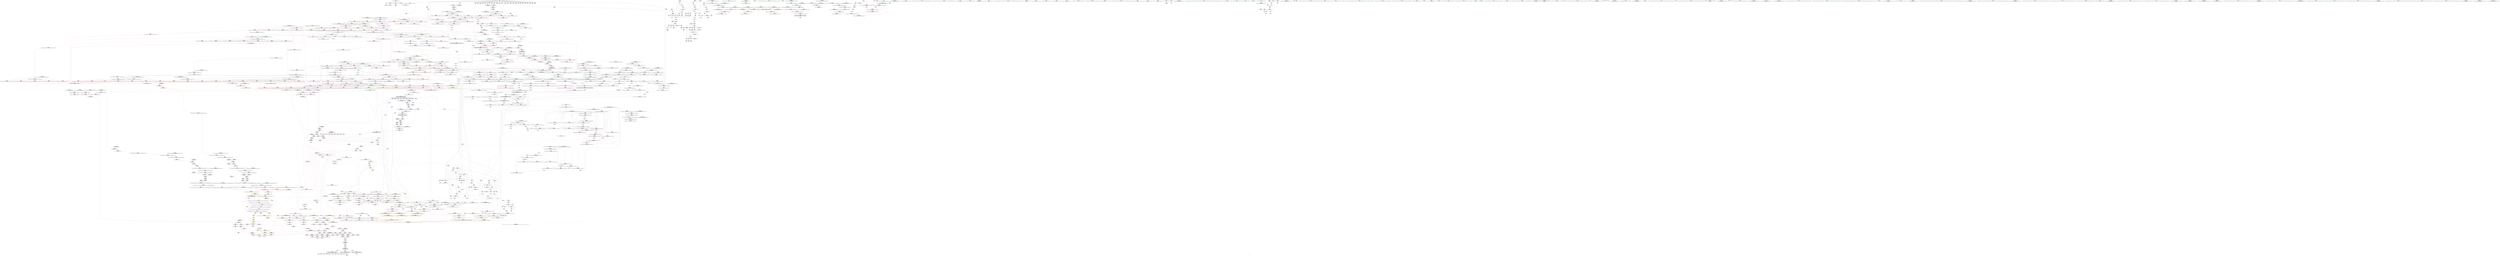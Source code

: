 digraph "SVFG" {
	label="SVFG";

	Node0x559fd82cfa70 [shape=record,color=grey,label="{NodeID: 0\nNullPtr}"];
	Node0x559fd82cfa70 -> Node0x559fd8348dc0[style=solid];
	Node0x559fd82cfa70 -> Node0x559fd8352760[style=solid];
	Node0x559fd834fed0 [shape=record,color=red,label="{NodeID: 775\n1552\<--1542\n\<--__next\n_ZSt25__unguarded_linear_insertIPSt4pairIxS0_IxxEEN9__gnu_cxx5__ops14_Val_less_iterEEvT_T0_\n}"];
	Node0x559fd834fed0 -> Node0x559fd8347250[style=solid];
	Node0x559fd8368710 [shape=record,color=grey,label="{NodeID: 1550\n99 = cmp(97, 98, )\n}"];
	Node0x559fd8346960 [shape=record,color=purple,label="{NodeID: 443\n1759\<--1448\noffset_1\<--\n}"];
	Node0x559fd8346960 -> Node0x559fd8351e80[style=solid];
	Node0x559fd84a9d80 [shape=record,color=black,label="{NodeID: 2325\n1454 = PHI(1510, )\n}"];
	Node0x559fd833a2e0 [shape=record,color=green,label="{NodeID: 111\n669\<--670\n__first.addr\<--__first.addr_field_insensitive\n_ZSt11__make_heapIPSt4pairIxS0_IxxEEN9__gnu_cxx5__ops15_Iter_less_iterEEvT_S7_RT0_\n}"];
	Node0x559fd833a2e0 -> Node0x559fd835e180[style=solid];
	Node0x559fd833a2e0 -> Node0x559fd835e250[style=solid];
	Node0x559fd833a2e0 -> Node0x559fd835e320[style=solid];
	Node0x559fd833a2e0 -> Node0x559fd835e3f0[style=solid];
	Node0x559fd833a2e0 -> Node0x559fd8355440[style=solid];
	Node0x559fd83559f0 [shape=record,color=blue, style = dotted,label="{NodeID: 886\n1716\<--1718\noffset_2\<--dummyVal\n_ZSt11__make_heapIPSt4pairIxS0_IxxEEN9__gnu_cxx5__ops15_Iter_less_iterEEvT_S7_RT0_\n}"];
	Node0x559fd83559f0 -> Node0x559fd8351320[style=dashed];
	Node0x559fd83559f0 -> Node0x559fd8351590[style=dashed];
	Node0x559fd83559f0 -> Node0x559fd83559f0[style=dashed];
	Node0x559fd83559f0 -> Node0x559fd83119b0[style=dashed];
	Node0x559fd8404c20 [shape=record,color=black,label="{NodeID: 1661\nMR_282V_4 = PHI(MR_282V_5, MR_282V_3, )\npts\{1240 \}\n}"];
	Node0x559fd8404c20 -> Node0x559fd8364710[style=dashed];
	Node0x559fd8404c20 -> Node0x559fd83647e0[style=dashed];
	Node0x559fd8404c20 -> Node0x559fd83648b0[style=dashed];
	Node0x559fd8404c20 -> Node0x559fd8364980[style=dashed];
	Node0x559fd8404c20 -> Node0x559fd8364a50[style=dashed];
	Node0x559fd8404c20 -> Node0x559fd8364b20[style=dashed];
	Node0x559fd8404c20 -> Node0x559fd8378650[style=dashed];
	Node0x559fd8404c20 -> Node0x559fd83788c0[style=dashed];
	Node0x559fd835c370 [shape=record,color=red,label="{NodeID: 554\n507\<--474\n\<--__first.addr\n_ZSt22__final_insertion_sortIPSt4pairIxS0_IxxEEN9__gnu_cxx5__ops15_Iter_less_iterEEvT_S7_T0_\n|{<s0>26}}"];
	Node0x559fd835c370:s0 -> Node0x559fd84b0ed0[style=solid,color=red];
	Node0x559fd833f110 [shape=record,color=green,label="{NodeID: 222\n1516\<--1517\n__last.addr\<--__last.addr_field_insensitive\n_ZSt13move_backwardIPSt4pairIxS0_IxxEES3_ET0_T_S5_S4_\n}"];
	Node0x559fd833f110 -> Node0x559fd834f9f0[style=solid];
	Node0x559fd833f110 -> Node0x559fd837a050[style=solid];
	Node0x559fd837ac80 [shape=record,color=blue,label="{NodeID: 997\n1619\<--1615\n__last.addr\<--__last\n_ZSt22__copy_move_backward_aILb1EPSt4pairIxS0_IxxEES3_ET1_T0_S5_S4_\n}"];
	Node0x559fd837ac80 -> Node0x559fd83506f0[style=dashed];
	Node0x559fd83e6c00 [shape=record,color=yellow,style=double,label="{NodeID: 1772\n6V_1 = ENCHI(MR_6V_0)\npts\{17 \}\nFun[_ZStltIxSt4pairIxxEEbRKS0_IT_T0_ES6_]|{|<s4>69}}"];
	Node0x559fd83e6c00 -> Node0x559fd8362830[style=dashed];
	Node0x559fd83e6c00 -> Node0x559fd8362900[style=dashed];
	Node0x559fd83e6c00 -> Node0x559fd83629d0[style=dashed];
	Node0x559fd83e6c00 -> Node0x559fd8362aa0[style=dashed];
	Node0x559fd83e6c00:s4 -> Node0x559fd8415980[style=dashed,color=red];
	Node0x559fd8361da0 [shape=record,color=red,label="{NodeID: 665\n1058\<--1053\n\<--__p.addr\n_ZNSt4pairIxxEaSEOS0_\n}"];
	Node0x559fd8361da0 -> Node0x559fd8345030[style=solid];
	Node0x559fd834cf20 [shape=record,color=purple,label="{NodeID: 333\n109\<--15\narrayidx9\<--cs\nmain\n}"];
	Node0x559fd82eb510 [shape=record,color=green,label="{NodeID: 1\n7\<--1\n__dso_handle\<--dummyObj\nGlob }"];
	Node0x559fd834ffa0 [shape=record,color=red,label="{NodeID: 776\n1556\<--1542\n\<--__next\n_ZSt25__unguarded_linear_insertIPSt4pairIxS0_IxxEEN9__gnu_cxx5__ops14_Val_less_iterEEvT_T0_\n|{<s0>109}}"];
	Node0x559fd834ffa0:s0 -> Node0x559fd84ac2c0[style=solid,color=red];
	Node0x559fd8368890 [shape=record,color=grey,label="{NodeID: 1551\n733 = cmp(732, 9, )\n}"];
	Node0x559fd8346a30 [shape=record,color=purple,label="{NodeID: 444\n1762\<--1448\noffset_2\<--\n}"];
	Node0x559fd8346a30 -> Node0x559fd8351f50[style=solid];
	Node0x559fd84a9e90 [shape=record,color=black,label="{NodeID: 2326\n1457 = PHI(809, )\n|{<s0>99}}"];
	Node0x559fd84a9e90:s0 -> Node0x559fd8494de0[style=solid,color=red];
	Node0x559fd833a3b0 [shape=record,color=green,label="{NodeID: 112\n671\<--672\n__last.addr\<--__last.addr_field_insensitive\n_ZSt11__make_heapIPSt4pairIxS0_IxxEEN9__gnu_cxx5__ops15_Iter_less_iterEEvT_S7_RT0_\n}"];
	Node0x559fd833a3b0 -> Node0x559fd835e4c0[style=solid];
	Node0x559fd833a3b0 -> Node0x559fd835e590[style=solid];
	Node0x559fd833a3b0 -> Node0x559fd8355510[style=solid];
	Node0x559fd8355ac0 [shape=record,color=blue, style = dotted,label="{NodeID: 887\n1719\<--1721\noffset_0\<--dummyVal\n_ZSt11__make_heapIPSt4pairIxS0_IxxEEN9__gnu_cxx5__ops15_Iter_less_iterEEvT_S7_RT0_\n|{|<s4>39}}"];
	Node0x559fd8355ac0 -> Node0x559fd8351180[style=dashed];
	Node0x559fd8355ac0 -> Node0x559fd83513f0[style=dashed];
	Node0x559fd8355ac0 -> Node0x559fd8355ac0[style=dashed];
	Node0x559fd8355ac0 -> Node0x559fd8311eb0[style=dashed];
	Node0x559fd8355ac0:s4 -> Node0x559fd84172d0[style=dashed,color=red];
	Node0x559fd835c440 [shape=record,color=red,label="{NodeID: 555\n486\<--476\n\<--__last.addr\n_ZSt22__final_insertion_sortIPSt4pairIxS0_IxxEEN9__gnu_cxx5__ops15_Iter_less_iterEEvT_S7_T0_\n}"];
	Node0x559fd835c440 -> Node0x559fd834a4e0[style=solid];
	Node0x559fd833f1e0 [shape=record,color=green,label="{NodeID: 223\n1518\<--1519\n__result.addr\<--__result.addr_field_insensitive\n_ZSt13move_backwardIPSt4pairIxS0_IxxEES3_ET0_T_S5_S4_\n}"];
	Node0x559fd833f1e0 -> Node0x559fd834fac0[style=solid];
	Node0x559fd833f1e0 -> Node0x559fd837a120[style=solid];
	Node0x559fd837ad50 [shape=record,color=blue,label="{NodeID: 998\n1621\<--1616\n__result.addr\<--__result\n_ZSt22__copy_move_backward_aILb1EPSt4pairIxS0_IxxEES3_ET1_T0_S5_S4_\n}"];
	Node0x559fd837ad50 -> Node0x559fd83507c0[style=dashed];
	Node0x559fd8361e70 [shape=record,color=red,label="{NodeID: 666\n1064\<--1053\n\<--__p.addr\n_ZNSt4pairIxxEaSEOS0_\n}"];
	Node0x559fd8361e70 -> Node0x559fd8345100[style=solid];
	Node0x559fd834cff0 [shape=record,color=purple,label="{NodeID: 334\n110\<--15\nfirst\<--cs\nmain\n}"];
	Node0x559fd8430590 [shape=record,color=yellow,style=double,label="{NodeID: 2216\n6V_2 = CSCHI(MR_6V_1)\npts\{17 \}\nCS[]|{<s0>84}}"];
	Node0x559fd8430590:s0 -> Node0x559fd84335b0[style=dashed,color=blue];
	Node0x559fd82cf940 [shape=record,color=green,label="{NodeID: 2\n9\<--1\n\<--dummyObj\nCan only get source location for instruction, argument, global var or function.|{<s0>47}}"];
	Node0x559fd82cf940:s0 -> Node0x559fd84b3420[style=solid,color=red];
	Node0x559fd8350070 [shape=record,color=red,label="{NodeID: 777\n1561\<--1542\n\<--__next\n_ZSt25__unguarded_linear_insertIPSt4pairIxS0_IxxEEN9__gnu_cxx5__ops14_Val_less_iterEEvT_T0_\n|{<s0>110}}"];
	Node0x559fd8350070:s0 -> Node0x559fd84ae0e0[style=solid,color=red];
	Node0x559fd8368a10 [shape=record,color=grey,label="{NodeID: 1552\n1104 = cmp(1100, 1103, )\n}"];
	Node0x559fd8346b00 [shape=record,color=purple,label="{NodeID: 445\n1453\<--1452\nadd.ptr4\<--\n_ZSt16__insertion_sortIPSt4pairIxS0_IxxEEN9__gnu_cxx5__ops15_Iter_less_iterEEvT_S7_T0_\n|{<s0>97}}"];
	Node0x559fd8346b00:s0 -> Node0x559fd84af950[style=solid,color=red];
	Node0x559fd84aa090 [shape=record,color=black,label="{NodeID: 2327\n1459 = PHI(930, )\n}"];
	Node0x559fd833a480 [shape=record,color=green,label="{NodeID: 113\n673\<--674\n__comp.addr\<--__comp.addr_field_insensitive\n_ZSt11__make_heapIPSt4pairIxS0_IxxEEN9__gnu_cxx5__ops15_Iter_less_iterEEvT_S7_RT0_\n}"];
	Node0x559fd833a480 -> Node0x559fd835e660[style=solid];
	Node0x559fd833a480 -> Node0x559fd83555e0[style=solid];
	Node0x559fd8355b90 [shape=record,color=blue, style = dotted,label="{NodeID: 888\n1722\<--1724\noffset_1\<--dummyVal\n_ZSt11__make_heapIPSt4pairIxS0_IxxEEN9__gnu_cxx5__ops15_Iter_less_iterEEvT_S7_RT0_\n|{|<s4>39}}"];
	Node0x559fd8355b90 -> Node0x559fd8351250[style=dashed];
	Node0x559fd8355b90 -> Node0x559fd83514c0[style=dashed];
	Node0x559fd8355b90 -> Node0x559fd8355b90[style=dashed];
	Node0x559fd8355b90 -> Node0x559fd8311fa0[style=dashed];
	Node0x559fd8355b90:s4 -> Node0x559fd84174a0[style=dashed,color=red];
	Node0x559fd835c510 [shape=record,color=red,label="{NodeID: 556\n502\<--476\n\<--__last.addr\n_ZSt22__final_insertion_sortIPSt4pairIxS0_IxxEEN9__gnu_cxx5__ops15_Iter_less_iterEEvT_S7_T0_\n|{<s0>25}}"];
	Node0x559fd835c510:s0 -> Node0x559fd84b0a90[style=solid,color=red];
	Node0x559fd833f2b0 [shape=record,color=green,label="{NodeID: 224\n1525\<--1526\n_ZSt12__miter_baseIPSt4pairIxS0_IxxEEET_S4_\<--_ZSt12__miter_baseIPSt4pairIxS0_IxxEEET_S4__field_insensitive\n}"];
	Node0x559fd837ae20 [shape=record,color=blue,label="{NodeID: 999\n1623\<--1629\n__simple\<--\n_ZSt22__copy_move_backward_aILb1EPSt4pairIxS0_IxxEES3_ET1_T0_S5_S4_\n}"];
	Node0x559fd8361f40 [shape=record,color=red,label="{NodeID: 667\n1061\<--1060\n\<--call\n_ZNSt4pairIxxEaSEOS0_\n}"];
	Node0x559fd8361f40 -> Node0x559fd8377950[style=solid];
	Node0x559fd834d0c0 [shape=record,color=purple,label="{NodeID: 335\n114\<--15\narrayidx12\<--cs\nmain\n}"];
	Node0x559fd84306f0 [shape=record,color=yellow,style=double,label="{NodeID: 2217\n6V_2 = CSCHI(MR_6V_1)\npts\{17 \}\nCS[]|{<s0>87}}"];
	Node0x559fd84306f0:s0 -> Node0x559fd840b370[style=dashed,color=red];
	Node0x559fd82cec10 [shape=record,color=green,label="{NodeID: 3\n18\<--1\n_ZSt3cin\<--dummyObj\nGlob }"];
	Node0x559fd8350140 [shape=record,color=red,label="{NodeID: 778\n1565\<--1542\n\<--__next\n_ZSt25__unguarded_linear_insertIPSt4pairIxS0_IxxEEN9__gnu_cxx5__ops14_Val_less_iterEEvT_T0_\n}"];
	Node0x559fd8350140 -> Node0x559fd837a6d0[style=solid];
	Node0x559fd8368b90 [shape=record,color=grey,label="{NodeID: 1553\n1112 = cmp(1108, 1111, )\n}"];
	Node0x559fd8346bd0 [shape=record,color=purple,label="{NodeID: 446\n1471\<--1470\nincdec.ptr\<--\n_ZSt16__insertion_sortIPSt4pairIxS0_IxxEEN9__gnu_cxx5__ops15_Iter_less_iterEEvT_S7_T0_\n}"];
	Node0x559fd8346bd0 -> Node0x559fd8379b70[style=solid];
	Node0x559fd84aa1a0 [shape=record,color=black,label="{NodeID: 2328\n1524 = PHI(1606, )\n|{<s0>106}}"];
	Node0x559fd84aa1a0:s0 -> Node0x559fd84b0ba0[style=solid,color=red];
	Node0x559fd833f780 [shape=record,color=green,label="{NodeID: 114\n675\<--676\n__len\<--__len_field_insensitive\n_ZSt11__make_heapIPSt4pairIxS0_IxxEEN9__gnu_cxx5__ops15_Iter_less_iterEEvT_S7_RT0_\n}"];
	Node0x559fd833f780 -> Node0x559fd835e730[style=solid];
	Node0x559fd833f780 -> Node0x559fd835e800[style=solid];
	Node0x559fd833f780 -> Node0x559fd83556b0[style=solid];
	Node0x559fd8355c60 [shape=record,color=blue, style = dotted,label="{NodeID: 889\n1725\<--1727\noffset_2\<--dummyVal\n_ZSt11__make_heapIPSt4pairIxS0_IxxEEN9__gnu_cxx5__ops15_Iter_less_iterEEvT_S7_RT0_\n|{|<s4>39}}"];
	Node0x559fd8355c60 -> Node0x559fd8351320[style=dashed];
	Node0x559fd8355c60 -> Node0x559fd8351590[style=dashed];
	Node0x559fd8355c60 -> Node0x559fd8355c60[style=dashed];
	Node0x559fd8355c60 -> Node0x559fd8312090[style=dashed];
	Node0x559fd8355c60:s4 -> Node0x559fd8417670[style=dashed,color=red];
	Node0x559fd835c5e0 [shape=record,color=red,label="{NodeID: 557\n508\<--476\n\<--__last.addr\n_ZSt22__final_insertion_sortIPSt4pairIxS0_IxxEEN9__gnu_cxx5__ops15_Iter_less_iterEEvT_S7_T0_\n|{<s0>26}}"];
	Node0x559fd835c5e0:s0 -> Node0x559fd84b1020[style=solid,color=red];
	Node0x559fd833f3b0 [shape=record,color=green,label="{NodeID: 225\n1531\<--1532\n_ZSt23__copy_move_backward_a2ILb1EPSt4pairIxS0_IxxEES3_ET1_T0_S5_S4_\<--_ZSt23__copy_move_backward_a2ILb1EPSt4pairIxS0_IxxEES3_ET1_T0_S5_S4__field_insensitive\n}"];
	Node0x559fd837aef0 [shape=record,color=blue,label="{NodeID: 1000\n1639\<--1638\n__it.addr\<--__it\n_ZSt12__niter_baseIPSt4pairIxS0_IxxEEET_S4_\n}"];
	Node0x559fd837aef0 -> Node0x559fd8350890[style=dashed];
	Node0x559fd83e6ed0 [shape=record,color=yellow,style=double,label="{NodeID: 1775\n202V_1 = ENCHI(MR_202V_0)\npts\{8430000 \}\nFun[_ZStltIxSt4pairIxxEEbRKS0_IT_T0_ES6_]}"];
	Node0x559fd83e6ed0 -> Node0x559fd8362900[style=dashed];
	Node0x559fd83e6ed0 -> Node0x559fd83629d0[style=dashed];
	Node0x559fd8362010 [shape=record,color=red,label="{NodeID: 668\n1067\<--1066\n\<--call3\n_ZNSt4pairIxxEaSEOS0_\n}"];
	Node0x559fd8362010 -> Node0x559fd8377a20[style=solid];
	Node0x559fd834d190 [shape=record,color=purple,label="{NodeID: 336\n115\<--15\nsecond13\<--cs\nmain\n}"];
	Node0x559fd8430850 [shape=record,color=yellow,style=double,label="{NodeID: 2218\n6V_3 = CSCHI(MR_6V_2)\npts\{17 \}\nCS[]|{<s0>85}}"];
	Node0x559fd8430850:s0 -> Node0x559fd8430590[style=dashed,color=blue];
	Node0x559fd82ceca0 [shape=record,color=green,label="{NodeID: 4\n19\<--1\n_ZSt4cout\<--dummyObj\nGlob }"];
	Node0x559fd8350210 [shape=record,color=red,label="{NodeID: 779\n1567\<--1542\n\<--__next\n_ZSt25__unguarded_linear_insertIPSt4pairIxS0_IxxEEN9__gnu_cxx5__ops14_Val_less_iterEEvT_T0_\n}"];
	Node0x559fd8350210 -> Node0x559fd8347320[style=solid];
	Node0x559fd8368d10 [shape=record,color=grey,label="{NodeID: 1554\n424 = cmp(423, 425, )\n}"];
	Node0x559fd8346ca0 [shape=record,color=purple,label="{NodeID: 447\n1506\<--1505\nincdec.ptr\<--\n_ZSt26__unguarded_insertion_sortIPSt4pairIxS0_IxxEEN9__gnu_cxx5__ops15_Iter_less_iterEEvT_S7_T0_\n}"];
	Node0x559fd8346ca0 -> Node0x559fd8379eb0[style=solid];
	Node0x559fd84aa2b0 [shape=record,color=black,label="{NodeID: 2329\n1528 = PHI(1606, )\n|{<s0>106}}"];
	Node0x559fd84aa2b0:s0 -> Node0x559fd84b0cb0[style=solid,color=red];
	Node0x559fd833f810 [shape=record,color=green,label="{NodeID: 115\n677\<--678\n__parent\<--__parent_field_insensitive\n_ZSt11__make_heapIPSt4pairIxS0_IxxEEN9__gnu_cxx5__ops15_Iter_less_iterEEvT_S7_RT0_\n}"];
	Node0x559fd833f810 -> Node0x559fd835e8d0[style=solid];
	Node0x559fd833f810 -> Node0x559fd835e9a0[style=solid];
	Node0x559fd833f810 -> Node0x559fd835ea70[style=solid];
	Node0x559fd833f810 -> Node0x559fd835eb40[style=solid];
	Node0x559fd833f810 -> Node0x559fd8355780[style=solid];
	Node0x559fd833f810 -> Node0x559fd8355d30[style=solid];
	Node0x559fd8355d30 [shape=record,color=blue,label="{NodeID: 890\n677\<--737\n__parent\<--dec\n_ZSt11__make_heapIPSt4pairIxS0_IxxEEN9__gnu_cxx5__ops15_Iter_less_iterEEvT_S7_RT0_\n}"];
	Node0x559fd8355d30 -> Node0x559fd835e8d0[style=dashed];
	Node0x559fd8355d30 -> Node0x559fd835e9a0[style=dashed];
	Node0x559fd8355d30 -> Node0x559fd835ea70[style=dashed];
	Node0x559fd8355d30 -> Node0x559fd835eb40[style=dashed];
	Node0x559fd8355d30 -> Node0x559fd8355d30[style=dashed];
	Node0x559fd8355d30 -> Node0x559fd830f650[style=dashed];
	Node0x559fd8406020 [shape=record,color=black,label="{NodeID: 1665\nMR_6V_7 = PHI(MR_6V_9, MR_6V_3, )\npts\{17 \}\n|{<s0>29}}"];
	Node0x559fd8406020:s0 -> Node0x559fd84302d0[style=dashed,color=blue];
	Node0x559fd835c6b0 [shape=record,color=red,label="{NodeID: 558\n529\<--518\n\<--__first.addr\n_ZSt14__partial_sortIPSt4pairIxS0_IxxEEN9__gnu_cxx5__ops15_Iter_less_iterEEvT_S7_S7_T0_\n|{<s0>27}}"];
	Node0x559fd835c6b0:s0 -> Node0x559fd84aef50[style=solid,color=red];
	Node0x559fd833f4b0 [shape=record,color=green,label="{NodeID: 226\n1536\<--1537\n__comp\<--__comp_field_insensitive\n_ZSt25__unguarded_linear_insertIPSt4pairIxS0_IxxEEN9__gnu_cxx5__ops14_Val_less_iterEEvT_T0_\n|{<s0>109}}"];
	Node0x559fd833f4b0:s0 -> Node0x559fd84ac070[style=solid,color=red];
	Node0x559fd837afc0 [shape=record,color=blue,label="{NodeID: 1001\n1648\<--1645\n__first.addr\<--__first\n_ZNSt20__copy_move_backwardILb1ELb0ESt26random_access_iterator_tagE13__copy_move_bIPSt4pairIxS3_IxxEES6_EET0_T_S8_S7_\n}"];
	Node0x559fd837afc0 -> Node0x559fd8350960[style=dashed];
	Node0x559fd83e6fb0 [shape=record,color=yellow,style=double,label="{NodeID: 1776\n257V_1 = ENCHI(MR_257V_0)\npts\{15410000 \}\nFun[_ZStltIxSt4pairIxxEEbRKS0_IT_T0_ES6_]}"];
	Node0x559fd83e6fb0 -> Node0x559fd8362830[style=dashed];
	Node0x559fd83e6fb0 -> Node0x559fd8362aa0[style=dashed];
	Node0x559fd83620e0 [shape=record,color=red,label="{NodeID: 669\n1084\<--1075\nthis1\<--this.addr\n_ZNK9__gnu_cxx5__ops14_Iter_less_valclIPSt4pairIxS3_IxxEES5_EEbT_RT0_\n}"];
	Node0x559fd834d260 [shape=record,color=purple,label="{NodeID: 337\n116\<--15\nfirst14\<--cs\nmain\n}"];
	Node0x559fd84309b0 [shape=record,color=yellow,style=double,label="{NodeID: 2219\n6V_2 = CSCHI(MR_6V_1)\npts\{17 \}\nCS[]|{<s0>87}}"];
	Node0x559fd84309b0:s0 -> Node0x559fd8430850[style=dashed,color=blue];
	Node0x559fd82cef50 [shape=record,color=green,label="{NodeID: 5\n20\<--1\n.str\<--dummyObj\nGlob }"];
	Node0x559fd83502e0 [shape=record,color=red,label="{NodeID: 780\n1594\<--1585\n\<--__first.addr\n_ZSt23__copy_move_backward_a2ILb1EPSt4pairIxS0_IxxEES3_ET1_T0_S5_S4_\n|{<s0>114}}"];
	Node0x559fd83502e0:s0 -> Node0x559fd84b02b0[style=solid,color=red];
	Node0x559fd8368e90 [shape=record,color=grey,label="{NodeID: 1555\n428 = cmp(427, 9, )\n}"];
	Node0x559fd8346d70 [shape=record,color=purple,label="{NodeID: 448\n1764\<--1547\noffset_0\<--\n}"];
	Node0x559fd8346d70 -> Node0x559fd837a2c0[style=solid];
	Node0x559fd84aa3c0 [shape=record,color=black,label="{NodeID: 2330\n1530 = PHI(1581, )\n}"];
	Node0x559fd84aa3c0 -> Node0x559fd834c2f0[style=solid];
	Node0x559fd833f8e0 [shape=record,color=green,label="{NodeID: 116\n679\<--680\n__value\<--__value_field_insensitive\n_ZSt11__make_heapIPSt4pairIxS0_IxxEEN9__gnu_cxx5__ops15_Iter_less_iterEEvT_S7_RT0_\n|{|<s1>37}}"];
	Node0x559fd833f8e0 -> Node0x559fd834aa90[style=solid];
	Node0x559fd833f8e0:s1 -> Node0x559fd84ae0e0[style=solid,color=red];
	Node0x559fd8355e00 [shape=record,color=blue,label="{NodeID: 891\n745\<--742\nthis.addr\<--this\n_ZNK9__gnu_cxx5__ops15_Iter_less_iterclIPSt4pairIxS3_IxxEES6_EEbT_T0_\n}"];
	Node0x559fd8355e00 -> Node0x559fd835ec10[style=dashed];
	Node0x559fd835c780 [shape=record,color=red,label="{NodeID: 559\n535\<--518\n\<--__first.addr\n_ZSt14__partial_sortIPSt4pairIxS0_IxxEEN9__gnu_cxx5__ops15_Iter_less_iterEEvT_S7_S7_T0_\n|{<s0>28}}"];
	Node0x559fd835c780:s0 -> Node0x559fd84b14a0[style=solid,color=red];
	Node0x559fd833f580 [shape=record,color=green,label="{NodeID: 227\n1538\<--1539\n__last.addr\<--__last.addr_field_insensitive\n_ZSt25__unguarded_linear_insertIPSt4pairIxS0_IxxEEN9__gnu_cxx5__ops14_Val_less_iterEEvT_T0_\n}"];
	Node0x559fd833f580 -> Node0x559fd834fb90[style=solid];
	Node0x559fd833f580 -> Node0x559fd834fc60[style=solid];
	Node0x559fd833f580 -> Node0x559fd834fd30[style=solid];
	Node0x559fd833f580 -> Node0x559fd834fe00[style=solid];
	Node0x559fd833f580 -> Node0x559fd837a1f0[style=solid];
	Node0x559fd833f580 -> Node0x559fd837a6d0[style=solid];
	Node0x559fd837b090 [shape=record,color=blue,label="{NodeID: 1002\n1650\<--1646\n__last.addr\<--__last\n_ZNSt20__copy_move_backwardILb1ELb0ESt26random_access_iterator_tagE13__copy_move_bIPSt4pairIxS3_IxxEES6_EET0_T_S8_S7_\n}"];
	Node0x559fd837b090 -> Node0x559fd8350a30[style=dashed];
	Node0x559fd837b090 -> Node0x559fd83fcf20[style=dashed];
	Node0x559fd83e7090 [shape=record,color=yellow,style=double,label="{NodeID: 1777\n259V_1 = ENCHI(MR_259V_0)\npts\{8430001 8430002 15410001 15410002 \}\nFun[_ZStltIxSt4pairIxxEEbRKS0_IT_T0_ES6_]|{<s0>69|<s1>69|<s2>69|<s3>69}}"];
	Node0x559fd83e7090:s0 -> Node0x559fd8415c50[style=dashed,color=red];
	Node0x559fd83e7090:s1 -> Node0x559fd8415d30[style=dashed,color=red];
	Node0x559fd83e7090:s2 -> Node0x559fd8415e10[style=dashed,color=red];
	Node0x559fd83e7090:s3 -> Node0x559fd8415ef0[style=dashed,color=red];
	Node0x559fd83621b0 [shape=record,color=red,label="{NodeID: 670\n1085\<--1077\n\<--__it.addr\n_ZNK9__gnu_cxx5__ops14_Iter_less_valclIPSt4pairIxS3_IxxEES5_EEbT_RT0_\n|{<s0>68}}"];
	Node0x559fd83621b0:s0 -> Node0x559fd84af410[style=solid,color=red];
	Node0x559fd834d330 [shape=record,color=purple,label="{NodeID: 338\n125\<--15\n\<--cs\nmain\n}"];
	Node0x559fd8430b10 [shape=record,color=yellow,style=double,label="{NodeID: 2220\n6V_2 = CSCHI(MR_6V_1)\npts\{17 \}\nCS[]|{<s0>9|<s1>9|<s2>9|<s3>9|<s4>9}}"];
	Node0x559fd8430b10:s0 -> Node0x559fd835a630[style=dashed,color=blue];
	Node0x559fd8430b10:s1 -> Node0x559fd835a700[style=dashed,color=blue];
	Node0x559fd8430b10:s2 -> Node0x559fd835a7d0[style=dashed,color=blue];
	Node0x559fd8430b10:s3 -> Node0x559fd83ebc20[style=dashed,color=blue];
	Node0x559fd8430b10:s4 -> Node0x559fd8402420[style=dashed,color=blue];
	Node0x559fd82cefe0 [shape=record,color=green,label="{NodeID: 6\n22\<--1\n.str.1\<--dummyObj\nGlob }"];
	Node0x559fd83503b0 [shape=record,color=red,label="{NodeID: 781\n1598\<--1587\n\<--__last.addr\n_ZSt23__copy_move_backward_a2ILb1EPSt4pairIxS0_IxxEES3_ET1_T0_S5_S4_\n|{<s0>115}}"];
	Node0x559fd83503b0:s0 -> Node0x559fd84b02b0[style=solid,color=red];
	Node0x559fd8369010 [shape=record,color=grey,label="{NodeID: 1556\n694 = cmp(693, 379, )\n}"];
	Node0x559fd8346e40 [shape=record,color=purple,label="{NodeID: 449\n1767\<--1547\noffset_1\<--\n}"];
	Node0x559fd8346e40 -> Node0x559fd837a390[style=solid];
	Node0x559fd84aa500 [shape=record,color=black,label="{NodeID: 2331\n1546 = PHI(809, )\n}"];
	Node0x559fd84aa500 -> Node0x559fd834c490[style=solid];
	Node0x559fd833f9b0 [shape=record,color=green,label="{NodeID: 117\n681\<--682\nagg.tmp\<--agg.tmp_field_insensitive\n_ZSt11__make_heapIPSt4pairIxS0_IxxEEN9__gnu_cxx5__ops15_Iter_less_iterEEvT_S7_RT0_\n|{|<s1>39}}"];
	Node0x559fd833f9b0 -> Node0x559fd834ab60[style=solid];
	Node0x559fd833f9b0:s1 -> Node0x559fd84b36c0[style=solid,color=red];
	Node0x559fd8355ed0 [shape=record,color=blue,label="{NodeID: 892\n747\<--743\n__it1.addr\<--__it1\n_ZNK9__gnu_cxx5__ops15_Iter_less_iterclIPSt4pairIxS3_IxxEES6_EEbT_T0_\n}"];
	Node0x559fd8355ed0 -> Node0x559fd835ece0[style=dashed];
	Node0x559fd835c850 [shape=record,color=red,label="{NodeID: 560\n530\<--520\n\<--__middle.addr\n_ZSt14__partial_sortIPSt4pairIxS0_IxxEEN9__gnu_cxx5__ops15_Iter_less_iterEEvT_S7_S7_T0_\n|{<s0>27}}"];
	Node0x559fd835c850:s0 -> Node0x559fd84af060[style=solid,color=red];
	Node0x559fd833f650 [shape=record,color=green,label="{NodeID: 228\n1540\<--1541\n__val\<--__val_field_insensitive\n_ZSt25__unguarded_linear_insertIPSt4pairIxS0_IxxEEN9__gnu_cxx5__ops14_Val_less_iterEEvT_T0_\n|{|<s1>109|<s2>112}}"];
	Node0x559fd833f650 -> Node0x559fd834c3c0[style=solid];
	Node0x559fd833f650:s1 -> Node0x559fd84ac180[style=solid,color=red];
	Node0x559fd833f650:s2 -> Node0x559fd84ae0e0[style=solid,color=red];
	Node0x559fd837b160 [shape=record,color=blue,label="{NodeID: 1003\n1652\<--1647\n__result.addr\<--__result\n_ZNSt20__copy_move_backwardILb1ELb0ESt26random_access_iterator_tagE13__copy_move_bIPSt4pairIxS3_IxxEES6_EET0_T_S8_S7_\n}"];
	Node0x559fd837b160 -> Node0x559fd83fd420[style=dashed];
	Node0x559fd8362280 [shape=record,color=red,label="{NodeID: 671\n1086\<--1079\n\<--__val.addr\n_ZNK9__gnu_cxx5__ops14_Iter_less_valclIPSt4pairIxS3_IxxEES5_EEbT_RT0_\n|{<s0>68}}"];
	Node0x559fd8362280:s0 -> Node0x559fd84af5a0[style=solid,color=red];
	Node0x559fd834d400 [shape=record,color=purple,label="{NodeID: 339\n127\<--15\n\<--cs\nmain\n|{<s0>9}}"];
	Node0x559fd834d400:s0 -> Node0x559fd84b2610[style=solid,color=red];
	Node0x559fd8430c70 [shape=record,color=yellow,style=double,label="{NodeID: 2221\n6V_2 = CSCHI(MR_6V_1)\npts\{17 \}\nCS[]|{|<s3>47}}"];
	Node0x559fd8430c70 -> Node0x559fd83518d0[style=dashed];
	Node0x559fd8430c70 -> Node0x559fd83519a0[style=dashed];
	Node0x559fd8430c70 -> Node0x559fd8351a70[style=dashed];
	Node0x559fd8430c70:s3 -> Node0x559fd83ea320[style=dashed,color=red];
	Node0x559fd82cf070 [shape=record,color=green,label="{NodeID: 7\n25\<--1\n\<--dummyObj\nCan only get source location for instruction, argument, global var or function.}"];
	Node0x559fd8350480 [shape=record,color=red,label="{NodeID: 782\n1600\<--1589\n\<--__result.addr\n_ZSt23__copy_move_backward_a2ILb1EPSt4pairIxS0_IxxEES3_ET1_T0_S5_S4_\n|{<s0>116}}"];
	Node0x559fd8350480:s0 -> Node0x559fd84b02b0[style=solid,color=red];
	Node0x559fd830ef70 [shape=record,color=black,label="{NodeID: 1557\nMR_6V_4 = PHI(MR_6V_5, MR_6V_3, )\npts\{17 \}\n|{<s0>19}}"];
	Node0x559fd830ef70:s0 -> Node0x559fd83f1b20[style=dashed,color=blue];
	Node0x559fd8346f10 [shape=record,color=purple,label="{NodeID: 450\n1770\<--1547\noffset_2\<--\n}"];
	Node0x559fd8346f10 -> Node0x559fd837a460[style=solid];
	Node0x559fd84aa640 [shape=record,color=black,label="{NodeID: 2332\n1557 = PHI(1685, )\n}"];
	Node0x559fd833fa80 [shape=record,color=green,label="{NodeID: 118\n683\<--684\nagg.tmp6\<--agg.tmp6_field_insensitive\n_ZSt11__make_heapIPSt4pairIxS0_IxxEEN9__gnu_cxx5__ops15_Iter_less_iterEEvT_S7_RT0_\n}"];
	Node0x559fd8355fa0 [shape=record,color=blue,label="{NodeID: 893\n749\<--744\n__it2.addr\<--__it2\n_ZNK9__gnu_cxx5__ops15_Iter_less_iterclIPSt4pairIxS3_IxxEES6_EEbT_T0_\n}"];
	Node0x559fd8355fa0 -> Node0x559fd835edb0[style=dashed];
	Node0x559fd835c920 [shape=record,color=red,label="{NodeID: 561\n536\<--520\n\<--__middle.addr\n_ZSt14__partial_sortIPSt4pairIxS0_IxxEEN9__gnu_cxx5__ops15_Iter_less_iterEEvT_S7_S7_T0_\n|{<s0>28}}"];
	Node0x559fd835c920:s0 -> Node0x559fd84b15b0[style=solid,color=red];
	Node0x559fd8347990 [shape=record,color=green,label="{NodeID: 229\n1542\<--1543\n__next\<--__next_field_insensitive\n_ZSt25__unguarded_linear_insertIPSt4pairIxS0_IxxEEN9__gnu_cxx5__ops14_Val_less_iterEEvT_T0_\n}"];
	Node0x559fd8347990 -> Node0x559fd834fed0[style=solid];
	Node0x559fd8347990 -> Node0x559fd834ffa0[style=solid];
	Node0x559fd8347990 -> Node0x559fd8350070[style=solid];
	Node0x559fd8347990 -> Node0x559fd8350140[style=solid];
	Node0x559fd8347990 -> Node0x559fd8350210[style=solid];
	Node0x559fd8347990 -> Node0x559fd837a530[style=solid];
	Node0x559fd8347990 -> Node0x559fd837a600[style=solid];
	Node0x559fd8347990 -> Node0x559fd837a7a0[style=solid];
	Node0x559fd837b230 [shape=record,color=blue,label="{NodeID: 1004\n1654\<--1664\n__n\<--sub.ptr.div\n_ZNSt20__copy_move_backwardILb1ELb0ESt26random_access_iterator_tagE13__copy_move_bIPSt4pairIxS3_IxxEES6_EET0_T_S8_S7_\n}"];
	Node0x559fd837b230 -> Node0x559fd83fd920[style=dashed];
	Node0x559fd8362350 [shape=record,color=red,label="{NodeID: 672\n1098\<--1092\n\<--__x.addr\n_ZStltIxSt4pairIxxEEbRKS0_IT_T0_ES6_\n}"];
	Node0x559fd8362350 -> Node0x559fd83451d0[style=solid];
	Node0x559fd834d4d0 [shape=record,color=purple,label="{NodeID: 340\n152\<--15\narrayidx26\<--cs\nmain\n}"];
	Node0x559fd8430dd0 [shape=record,color=yellow,style=double,label="{NodeID: 2222\n6V_3 = CSCHI(MR_6V_2)\npts\{17 \}\nCS[]|{<s0>33|<s1>34}}"];
	Node0x559fd8430dd0:s0 -> Node0x559fd83f4d20[style=dashed,color=blue];
	Node0x559fd8430dd0:s1 -> Node0x559fd83fb120[style=dashed,color=blue];
	Node0x559fd82cf100 [shape=record,color=green,label="{NodeID: 8\n79\<--1\n\<--dummyObj\nCan only get source location for instruction, argument, global var or function.}"];
	Node0x559fd8350550 [shape=record,color=red,label="{NodeID: 783\n1611\<--1608\n\<--__it.addr\n_ZSt12__miter_baseIPSt4pairIxS0_IxxEEET_S4_\n}"];
	Node0x559fd8350550 -> Node0x559fd834c630[style=solid];
	Node0x559fd830f060 [shape=record,color=black,label="{NodeID: 1558\nMR_6V_2 = PHI(MR_6V_4, MR_6V_1, )\npts\{17 \}\n|{<s0>31}}"];
	Node0x559fd830f060:s0 -> Node0x559fd83f4d20[style=dashed,color=blue];
	Node0x559fd8346fe0 [shape=record,color=purple,label="{NodeID: 451\n1765\<--1548\noffset_0\<--\n}"];
	Node0x559fd8346fe0 -> Node0x559fd8352020[style=solid];
	Node0x559fd84aa750 [shape=record,color=black,label="{NodeID: 2333\n1562 = PHI(809, )\n|{<s0>111}}"];
	Node0x559fd84aa750:s0 -> Node0x559fd8494de0[style=solid,color=red];
	Node0x559fd833fb50 [shape=record,color=green,label="{NodeID: 119\n713\<--714\n_ZSt4moveIRSt4pairIxS0_IxxEEEONSt16remove_referenceIT_E4typeEOS5_\<--_ZSt4moveIRSt4pairIxS0_IxxEEEONSt16remove_referenceIT_E4typeEOS5__field_insensitive\n}"];
	Node0x559fd8356070 [shape=record,color=blue,label="{NodeID: 894\n766\<--762\n__first.addr\<--__first\n_ZSt10__pop_heapIPSt4pairIxS0_IxxEEN9__gnu_cxx5__ops15_Iter_less_iterEEvT_S7_S7_RT0_\n}"];
	Node0x559fd8356070 -> Node0x559fd835ee80[style=dashed];
	Node0x559fd8356070 -> Node0x559fd835ef50[style=dashed];
	Node0x559fd8356070 -> Node0x559fd835f020[style=dashed];
	Node0x559fd835c9f0 [shape=record,color=red,label="{NodeID: 562\n531\<--522\n\<--__last.addr\n_ZSt14__partial_sortIPSt4pairIxS0_IxxEEN9__gnu_cxx5__ops15_Iter_less_iterEEvT_S7_S7_T0_\n|{<s0>27}}"];
	Node0x559fd835c9f0:s0 -> Node0x559fd84af170[style=solid,color=red];
	Node0x559fd8347a20 [shape=record,color=green,label="{NodeID: 230\n1558\<--1559\n_ZNK9__gnu_cxx5__ops14_Val_less_iterclISt4pairIxS3_IxxEEPS5_EEbRT_T0_\<--_ZNK9__gnu_cxx5__ops14_Val_less_iterclISt4pairIxS3_IxxEEPS5_EEbRT_T0__field_insensitive\n}"];
	Node0x559fd837b300 [shape=record,color=blue,label="{NodeID: 1005\n1650\<--1671\n__last.addr\<--incdec.ptr\n_ZNSt20__copy_move_backwardILb1ELb0ESt26random_access_iterator_tagE13__copy_move_bIPSt4pairIxS3_IxxEES6_EET0_T_S8_S7_\n}"];
	Node0x559fd837b300 -> Node0x559fd83fcf20[style=dashed];
	Node0x559fd8362420 [shape=record,color=red,label="{NodeID: 673\n1109\<--1092\n\<--__x.addr\n_ZStltIxSt4pairIxxEEbRKS0_IT_T0_ES6_\n}"];
	Node0x559fd8362420 -> Node0x559fd8345440[style=solid];
	Node0x559fd834d5a0 [shape=record,color=purple,label="{NodeID: 341\n153\<--15\nfirst27\<--cs\nmain\n}"];
	Node0x559fd834d5a0 -> Node0x559fd835a630[style=solid];
	Node0x559fd8430f30 [shape=record,color=yellow,style=double,label="{NodeID: 2223\n6V_2 = CSCHI(MR_6V_1)\npts\{17 \}\nCS[]|{<s0>19}}"];
	Node0x559fd8430f30:s0 -> Node0x559fd84130f0[style=dashed,color=red];
	Node0x559fd8337950 [shape=record,color=green,label="{NodeID: 9\n121\<--1\n\<--dummyObj\nCan only get source location for instruction, argument, global var or function.}"];
	Node0x559fd8350620 [shape=record,color=red,label="{NodeID: 784\n1630\<--1617\n\<--__first.addr\n_ZSt22__copy_move_backward_aILb1EPSt4pairIxS0_IxxEES3_ET1_T0_S5_S4_\n|{<s0>118}}"];
	Node0x559fd8350620:s0 -> Node0x559fd84a2bb0[style=solid,color=red];
	Node0x559fd830f560 [shape=record,color=black,label="{NodeID: 1559\nMR_133V_2 = PHI(MR_133V_3, MR_133V_1, )\npts\{676 \}\n}"];
	Node0x559fd83470b0 [shape=record,color=purple,label="{NodeID: 452\n1768\<--1548\noffset_1\<--\n}"];
	Node0x559fd83470b0 -> Node0x559fd83520f0[style=solid];
	Node0x559fd84aa950 [shape=record,color=black,label="{NodeID: 2334\n1564 = PHI(930, )\n}"];
	Node0x559fd833fc20 [shape=record,color=green,label="{NodeID: 120\n719\<--720\nllvm.memcpy.p0i8.p0i8.i64\<--llvm.memcpy.p0i8.p0i8.i64_field_insensitive\n}"];
	Node0x559fd8356140 [shape=record,color=blue,label="{NodeID: 895\n768\<--763\n__last.addr\<--__last\n_ZSt10__pop_heapIPSt4pairIxS0_IxxEEN9__gnu_cxx5__ops15_Iter_less_iterEEvT_S7_S7_RT0_\n}"];
	Node0x559fd8356140 -> Node0x559fd835f0f0[style=dashed];
	Node0x559fd8407920 [shape=record,color=black,label="{NodeID: 1670\nMR_6V_2 = PHI(MR_6V_1, MR_6V_3, )\npts\{17 \}\n|{<s0>30|<s1>81|<s2>82|<s3>83}}"];
	Node0x559fd8407920:s0 -> Node0x559fd8431cf0[style=dashed,color=blue];
	Node0x559fd8407920:s1 -> Node0x559fd84151f0[style=dashed,color=red];
	Node0x559fd8407920:s2 -> Node0x559fd84151f0[style=dashed,color=red];
	Node0x559fd8407920:s3 -> Node0x559fd8412df0[style=dashed,color=red];
	Node0x559fd835cac0 [shape=record,color=red,label="{NodeID: 563\n558\<--546\n\<--__first.addr\n_ZSt27__unguarded_partition_pivotIPSt4pairIxS0_IxxEEN9__gnu_cxx5__ops15_Iter_less_iterEET_S7_S7_T0_\n}"];
	Node0x559fd835cac0 -> Node0x559fd8347660[style=solid];
	Node0x559fd8347b20 [shape=record,color=green,label="{NodeID: 231\n1576\<--1577\nretval\<--retval_field_insensitive\n_ZN9__gnu_cxx5__ops15__val_comp_iterENS0_15_Iter_less_iterE\n}"];
	Node0x559fd837b3d0 [shape=record,color=blue,label="{NodeID: 1006\n1652\<--1675\n__result.addr\<--incdec.ptr1\n_ZNSt20__copy_move_backwardILb1ELb0ESt26random_access_iterator_tagE13__copy_move_bIPSt4pairIxS3_IxxEES6_EET0_T_S8_S7_\n}"];
	Node0x559fd837b3d0 -> Node0x559fd83fd420[style=dashed];
	Node0x559fd83e7470 [shape=record,color=yellow,style=double,label="{NodeID: 1781\n149V_1 = ENCHI(MR_149V_0)\npts\{7750000 7770000 8430000 14190000 15410000 \}\nFun[_ZSt11__make_heapIPSt4pairIxS0_IxxEEN9__gnu_cxx5__ops15_Iter_less_iterEEvT_S7_RT0_]}"];
	Node0x559fd83e7470 -> Node0x559fd8351180[style=dashed];
	Node0x559fd83e7470 -> Node0x559fd83513f0[style=dashed];
	Node0x559fd83624f0 [shape=record,color=red,label="{NodeID: 674\n1114\<--1092\n\<--__x.addr\n_ZStltIxSt4pairIxxEEbRKS0_IT_T0_ES6_\n}"];
	Node0x559fd83624f0 -> Node0x559fd8345510[style=solid];
	Node0x559fd834d670 [shape=record,color=purple,label="{NodeID: 342\n159\<--15\narrayidx29\<--cs\nmain\n}"];
	Node0x559fd83379e0 [shape=record,color=green,label="{NodeID: 10\n144\<--1\n\<--dummyObj\nCan only get source location for instruction, argument, global var or function.}"];
	Node0x559fd83506f0 [shape=record,color=red,label="{NodeID: 785\n1631\<--1619\n\<--__last.addr\n_ZSt22__copy_move_backward_aILb1EPSt4pairIxS0_IxxEES3_ET1_T0_S5_S4_\n|{<s0>118}}"];
	Node0x559fd83506f0:s0 -> Node0x559fd84ab2c0[style=solid,color=red];
	Node0x559fd830f650 [shape=record,color=black,label="{NodeID: 1560\nMR_135V_2 = PHI(MR_135V_4, MR_135V_1, )\npts\{678 \}\n}"];
	Node0x559fd8347180 [shape=record,color=purple,label="{NodeID: 453\n1771\<--1548\noffset_2\<--\n}"];
	Node0x559fd8347180 -> Node0x559fd83521c0[style=solid];
	Node0x559fd84aaa60 [shape=record,color=black,label="{NodeID: 2335\n1571 = PHI(809, )\n|{<s0>113}}"];
	Node0x559fd84aaa60:s0 -> Node0x559fd8494de0[style=solid,color=red];
	Node0x559fd833fd20 [shape=record,color=green,label="{NodeID: 121\n730\<--731\n_ZSt13__adjust_heapIPSt4pairIxS0_IxxEElS2_N9__gnu_cxx5__ops15_Iter_less_iterEEvT_T0_S8_T1_T2_\<--_ZSt13__adjust_heapIPSt4pairIxS0_IxxEElS2_N9__gnu_cxx5__ops15_Iter_less_iterEEvT_T0_S8_T1_T2__field_insensitive\n}"];
	Node0x559fd8356210 [shape=record,color=blue,label="{NodeID: 896\n770\<--764\n__result.addr\<--__result\n_ZSt10__pop_heapIPSt4pairIxS0_IxxEEN9__gnu_cxx5__ops15_Iter_less_iterEEvT_S7_S7_RT0_\n}"];
	Node0x559fd8356210 -> Node0x559fd835f1c0[style=dashed];
	Node0x559fd8356210 -> Node0x559fd835f290[style=dashed];
	Node0x559fd835cb90 [shape=record,color=red,label="{NodeID: 564\n560\<--546\n\<--__first.addr\n_ZSt27__unguarded_partition_pivotIPSt4pairIxS0_IxxEEN9__gnu_cxx5__ops15_Iter_less_iterEET_S7_S7_T0_\n}"];
	Node0x559fd835cb90 -> Node0x559fd834a750[style=solid];
	Node0x559fd8347bf0 [shape=record,color=green,label="{NodeID: 232\n1578\<--1579\n\<--field_insensitive\n_ZN9__gnu_cxx5__ops15__val_comp_iterENS0_15_Iter_less_iterE\n}"];
	Node0x559fd837b4a0 [shape=record,color=blue,label="{NodeID: 1007\n1654\<--1680\n__n\<--dec\n_ZNSt20__copy_move_backwardILb1ELb0ESt26random_access_iterator_tagE13__copy_move_bIPSt4pairIxS3_IxxEES6_EET0_T_S8_S7_\n}"];
	Node0x559fd837b4a0 -> Node0x559fd83fd920[style=dashed];
	Node0x559fd83e7610 [shape=record,color=yellow,style=double,label="{NodeID: 1782\n151V_1 = ENCHI(MR_151V_0)\npts\{7750001 7770001 8430001 14190001 15410001 \}\nFun[_ZSt11__make_heapIPSt4pairIxS0_IxxEEN9__gnu_cxx5__ops15_Iter_less_iterEEvT_S7_RT0_]}"];
	Node0x559fd83e7610 -> Node0x559fd8351250[style=dashed];
	Node0x559fd83e7610 -> Node0x559fd83514c0[style=dashed];
	Node0x559fd83625c0 [shape=record,color=red,label="{NodeID: 675\n1101\<--1094\n\<--__y.addr\n_ZStltIxSt4pairIxxEEbRKS0_IT_T0_ES6_\n}"];
	Node0x559fd83625c0 -> Node0x559fd83452a0[style=solid];
	Node0x559fd834d740 [shape=record,color=purple,label="{NodeID: 343\n160\<--15\nfirst30\<--cs\nmain\n}"];
	Node0x559fd834d740 -> Node0x559fd835a700[style=solid];
	Node0x559fd8337ae0 [shape=record,color=green,label="{NodeID: 11\n177\<--1\n\<--dummyObj\nCan only get source location for instruction, argument, global var or function.}"];
	Node0x559fd83507c0 [shape=record,color=red,label="{NodeID: 786\n1632\<--1621\n\<--__result.addr\n_ZSt22__copy_move_backward_aILb1EPSt4pairIxS0_IxxEES3_ET1_T0_S5_S4_\n|{<s0>118}}"];
	Node0x559fd83507c0:s0 -> Node0x559fd84ab400[style=solid,color=red];
	Node0x559fd8310fb0 [shape=record,color=black,label="{NodeID: 1561\nMR_137V_2 = PHI(MR_137V_4, MR_137V_1, )\npts\{6800000 \}\n}"];
	Node0x559fd8347250 [shape=record,color=purple,label="{NodeID: 454\n1553\<--1552\nincdec.ptr\<--\n_ZSt25__unguarded_linear_insertIPSt4pairIxS0_IxxEEN9__gnu_cxx5__ops14_Val_less_iterEEvT_T0_\n}"];
	Node0x559fd8347250 -> Node0x559fd837a600[style=solid];
	Node0x559fd84aabd0 [shape=record,color=black,label="{NodeID: 2336\n1573 = PHI(930, )\n}"];
	Node0x559fd833fe20 [shape=record,color=green,label="{NodeID: 122\n745\<--746\nthis.addr\<--this.addr_field_insensitive\n_ZNK9__gnu_cxx5__ops15_Iter_less_iterclIPSt4pairIxS3_IxxEES6_EEbT_T0_\n}"];
	Node0x559fd833fe20 -> Node0x559fd835ec10[style=solid];
	Node0x559fd833fe20 -> Node0x559fd8355e00[style=solid];
	Node0x559fd83562e0 [shape=record,color=blue,label="{NodeID: 897\n772\<--765\n__comp.addr\<--__comp\n_ZSt10__pop_heapIPSt4pairIxS0_IxxEEN9__gnu_cxx5__ops15_Iter_less_iterEEvT_S7_S7_RT0_\n}"];
	Node0x559fd83562e0 -> Node0x559fd835f360[style=dashed];
	Node0x559fd835cc60 [shape=record,color=red,label="{NodeID: 565\n568\<--546\n\<--__first.addr\n_ZSt27__unguarded_partition_pivotIPSt4pairIxS0_IxxEEN9__gnu_cxx5__ops15_Iter_less_iterEET_S7_S7_T0_\n|{<s0>29}}"];
	Node0x559fd835cc60:s0 -> Node0x559fd84ac680[style=solid,color=red];
	Node0x559fd8347cc0 [shape=record,color=green,label="{NodeID: 233\n1585\<--1586\n__first.addr\<--__first.addr_field_insensitive\n_ZSt23__copy_move_backward_a2ILb1EPSt4pairIxS0_IxxEES3_ET1_T0_S5_S4_\n}"];
	Node0x559fd8347cc0 -> Node0x559fd83502e0[style=solid];
	Node0x559fd8347cc0 -> Node0x559fd837a870[style=solid];
	Node0x559fd837b570 [shape=record,color=blue,label="{NodeID: 1008\n1689\<--1686\nthis.addr\<--this\n_ZNK9__gnu_cxx5__ops14_Val_less_iterclISt4pairIxS3_IxxEEPS5_EEbRT_T0_\n}"];
	Node0x559fd837b570 -> Node0x559fd8350f10[style=dashed];
	Node0x559fd83e77b0 [shape=record,color=yellow,style=double,label="{NodeID: 1783\n153V_1 = ENCHI(MR_153V_0)\npts\{7750002 7770002 8430002 14190002 15410002 \}\nFun[_ZSt11__make_heapIPSt4pairIxS0_IxxEEN9__gnu_cxx5__ops15_Iter_less_iterEEvT_S7_RT0_]}"];
	Node0x559fd83e77b0 -> Node0x559fd8351320[style=dashed];
	Node0x559fd83e77b0 -> Node0x559fd8351590[style=dashed];
	Node0x559fd8362690 [shape=record,color=red,label="{NodeID: 676\n1106\<--1094\n\<--__y.addr\n_ZStltIxSt4pairIxxEEbRKS0_IT_T0_ES6_\n}"];
	Node0x559fd8362690 -> Node0x559fd8345370[style=solid];
	Node0x559fd834d810 [shape=record,color=purple,label="{NodeID: 344\n165\<--15\narrayidx33\<--cs\nmain\n}"];
	Node0x559fd8431350 [shape=record,color=yellow,style=double,label="{NodeID: 2226\n6V_4 = CSCHI(MR_6V_2)\npts\{17 \}\nCS[]|{<s0>22}}"];
	Node0x559fd8431350:s0 -> Node0x559fd83f2020[style=dashed,color=red];
	Node0x559fd8337be0 [shape=record,color=green,label="{NodeID: 12\n374\<--1\n\<--dummyObj\nCan only get source location for instruction, argument, global var or function.}"];
	Node0x559fd8350890 [shape=record,color=red,label="{NodeID: 787\n1642\<--1639\n\<--__it.addr\n_ZSt12__niter_baseIPSt4pairIxS0_IxxEEET_S4_\n}"];
	Node0x559fd8350890 -> Node0x559fd834c7d0[style=solid];
	Node0x559fd83114b0 [shape=record,color=black,label="{NodeID: 1562\nMR_139V_2 = PHI(MR_139V_4, MR_139V_1, )\npts\{6800001 \}\n}"];
	Node0x559fd8347320 [shape=record,color=purple,label="{NodeID: 455\n1568\<--1567\nincdec.ptr4\<--\n_ZSt25__unguarded_linear_insertIPSt4pairIxS0_IxxEEN9__gnu_cxx5__ops14_Val_less_iterEEvT_T0_\n}"];
	Node0x559fd8347320 -> Node0x559fd837a7a0[style=solid];
	Node0x559fd84aace0 [shape=record,color=black,label="{NodeID: 2337\n1595 = PHI(1637, )\n|{<s0>117}}"];
	Node0x559fd84aace0:s0 -> Node0x559fd84ada40[style=solid,color=red];
	Node0x559fd833fef0 [shape=record,color=green,label="{NodeID: 123\n747\<--748\n__it1.addr\<--__it1.addr_field_insensitive\n_ZNK9__gnu_cxx5__ops15_Iter_less_iterclIPSt4pairIxS3_IxxEES6_EEbT_T0_\n}"];
	Node0x559fd833fef0 -> Node0x559fd835ece0[style=solid];
	Node0x559fd833fef0 -> Node0x559fd8355ed0[style=solid];
	Node0x559fd83563b0 [shape=record,color=blue, style = dotted,label="{NodeID: 898\n1728\<--1730\noffset_0\<--dummyVal\n_ZSt10__pop_heapIPSt4pairIxS0_IxxEEN9__gnu_cxx5__ops15_Iter_less_iterEEvT_S7_S7_RT0_\n|{|<s1>44}}"];
	Node0x559fd83563b0 -> Node0x559fd83518d0[style=dashed];
	Node0x559fd83563b0:s1 -> Node0x559fd84097f0[style=dashed,color=red];
	Node0x559fd835cd30 [shape=record,color=red,label="{NodeID: 566\n569\<--546\n\<--__first.addr\n_ZSt27__unguarded_partition_pivotIPSt4pairIxS0_IxxEEN9__gnu_cxx5__ops15_Iter_less_iterEET_S7_S7_T0_\n}"];
	Node0x559fd835cd30 -> Node0x559fd834ee90[style=solid];
	Node0x559fd8347d90 [shape=record,color=green,label="{NodeID: 234\n1587\<--1588\n__last.addr\<--__last.addr_field_insensitive\n_ZSt23__copy_move_backward_a2ILb1EPSt4pairIxS0_IxxEES3_ET1_T0_S5_S4_\n}"];
	Node0x559fd8347d90 -> Node0x559fd83503b0[style=solid];
	Node0x559fd8347d90 -> Node0x559fd837a940[style=solid];
	Node0x559fd837b640 [shape=record,color=blue,label="{NodeID: 1009\n1691\<--1687\n__val.addr\<--__val\n_ZNK9__gnu_cxx5__ops14_Val_less_iterclISt4pairIxS3_IxxEEPS5_EEbRT_T0_\n}"];
	Node0x559fd837b640 -> Node0x559fd8350fe0[style=dashed];
	Node0x559fd8362760 [shape=record,color=red,label="{NodeID: 677\n1116\<--1094\n\<--__y.addr\n_ZStltIxSt4pairIxxEEbRKS0_IT_T0_ES6_\n}"];
	Node0x559fd8362760 -> Node0x559fd83455e0[style=solid];
	Node0x559fd834d8e0 [shape=record,color=purple,label="{NodeID: 345\n166\<--15\nfirst34\<--cs\nmain\n}"];
	Node0x559fd834d8e0 -> Node0x559fd835a7d0[style=solid];
	Node0x559fd8337ce0 [shape=record,color=green,label="{NodeID: 13\n379\<--1\n\<--dummyObj\nCan only get source location for instruction, argument, global var or function.}"];
	Node0x559fd8350960 [shape=record,color=red,label="{NodeID: 788\n1660\<--1648\n\<--__first.addr\n_ZNSt20__copy_move_backwardILb1ELb0ESt26random_access_iterator_tagE13__copy_move_bIPSt4pairIxS3_IxxEES6_EET0_T_S8_S7_\n}"];
	Node0x559fd8350960 -> Node0x559fd834c970[style=solid];
	Node0x559fd83119b0 [shape=record,color=black,label="{NodeID: 1563\nMR_141V_2 = PHI(MR_141V_4, MR_141V_1, )\npts\{6800002 \}\n}"];
	Node0x559fd83473f0 [shape=record,color=purple,label="{NodeID: 456\n1671\<--1670\nincdec.ptr\<--\n_ZNSt20__copy_move_backwardILb1ELb0ESt26random_access_iterator_tagE13__copy_move_bIPSt4pairIxS3_IxxEES6_EET0_T_S8_S7_\n|{|<s1>119}}"];
	Node0x559fd83473f0 -> Node0x559fd837b300[style=solid];
	Node0x559fd83473f0:s1 -> Node0x559fd84ae0e0[style=solid,color=red];
	Node0x559fd84aadf0 [shape=record,color=black,label="{NodeID: 2338\n1599 = PHI(1637, )\n|{<s0>117}}"];
	Node0x559fd84aadf0:s0 -> Node0x559fd84adb80[style=solid,color=red];
	Node0x559fd833ffc0 [shape=record,color=green,label="{NodeID: 124\n749\<--750\n__it2.addr\<--__it2.addr_field_insensitive\n_ZNK9__gnu_cxx5__ops15_Iter_less_iterclIPSt4pairIxS3_IxxEES6_EEbT_T0_\n}"];
	Node0x559fd833ffc0 -> Node0x559fd835edb0[style=solid];
	Node0x559fd833ffc0 -> Node0x559fd8355fa0[style=solid];
	Node0x559fd8356480 [shape=record,color=blue, style = dotted,label="{NodeID: 899\n1731\<--1733\noffset_1\<--dummyVal\n_ZSt10__pop_heapIPSt4pairIxS0_IxxEEN9__gnu_cxx5__ops15_Iter_less_iterEEvT_S7_S7_RT0_\n|{|<s1>44}}"];
	Node0x559fd8356480 -> Node0x559fd83519a0[style=dashed];
	Node0x559fd8356480:s1 -> Node0x559fd84097f0[style=dashed,color=red];
	Node0x559fd835ce00 [shape=record,color=red,label="{NodeID: 567\n577\<--546\n\<--__first.addr\n_ZSt27__unguarded_partition_pivotIPSt4pairIxS0_IxxEEN9__gnu_cxx5__ops15_Iter_less_iterEET_S7_S7_T0_\n}"];
	Node0x559fd835ce00 -> Node0x559fd834f030[style=solid];
	Node0x559fd8347e60 [shape=record,color=green,label="{NodeID: 235\n1589\<--1590\n__result.addr\<--__result.addr_field_insensitive\n_ZSt23__copy_move_backward_a2ILb1EPSt4pairIxS0_IxxEES3_ET1_T0_S5_S4_\n}"];
	Node0x559fd8347e60 -> Node0x559fd8350480[style=solid];
	Node0x559fd8347e60 -> Node0x559fd837aa10[style=solid];
	Node0x559fd837b710 [shape=record,color=blue,label="{NodeID: 1010\n1693\<--1688\n__it.addr\<--__it\n_ZNK9__gnu_cxx5__ops14_Val_less_iterclISt4pairIxS3_IxxEEPS5_EEbRT_T0_\n}"];
	Node0x559fd837b710 -> Node0x559fd83510b0[style=dashed];
	Node0x559fd8362830 [shape=record,color=red,label="{NodeID: 678\n1100\<--1099\n\<--first\n_ZStltIxSt4pairIxxEEbRKS0_IT_T0_ES6_\n}"];
	Node0x559fd8362830 -> Node0x559fd8368a10[style=solid];
	Node0x559fd834d9b0 [shape=record,color=purple,label="{NodeID: 346\n194\<--15\narrayidx45\<--cs\nmain\n}"];
	Node0x559fd8431610 [shape=record,color=yellow,style=double,label="{NodeID: 2228\n6V_2 = CSCHI(MR_6V_1)\npts\{17 \}\nCS[]|{<s0>25}}"];
	Node0x559fd8431610:s0 -> Node0x559fd83e9920[style=dashed,color=red];
	Node0x559fd8337de0 [shape=record,color=green,label="{NodeID: 14\n425\<--1\n\<--dummyObj\nCan only get source location for instruction, argument, global var or function.}"];
	Node0x559fd8350a30 [shape=record,color=red,label="{NodeID: 789\n1659\<--1650\n\<--__last.addr\n_ZNSt20__copy_move_backwardILb1ELb0ESt26random_access_iterator_tagE13__copy_move_bIPSt4pairIxS3_IxxEES6_EET0_T_S8_S7_\n}"];
	Node0x559fd8350a30 -> Node0x559fd834c8a0[style=solid];
	Node0x559fd8311eb0 [shape=record,color=black,label="{NodeID: 1564\nMR_143V_2 = PHI(MR_143V_4, MR_143V_1, )\npts\{6820000 \}\n}"];
	Node0x559fd83474c0 [shape=record,color=purple,label="{NodeID: 457\n1675\<--1674\nincdec.ptr1\<--\n_ZNSt20__copy_move_backwardILb1ELb0ESt26random_access_iterator_tagE13__copy_move_bIPSt4pairIxS3_IxxEES6_EET0_T_S8_S7_\n|{|<s1>120}}"];
	Node0x559fd83474c0 -> Node0x559fd837b3d0[style=solid];
	Node0x559fd83474c0:s1 -> Node0x559fd8494bb0[style=solid,color=red];
	Node0x559fd84aaf00 [shape=record,color=black,label="{NodeID: 2339\n1601 = PHI(1637, )\n|{<s0>117}}"];
	Node0x559fd84aaf00:s0 -> Node0x559fd84adcc0[style=solid,color=red];
	Node0x559fd8340090 [shape=record,color=green,label="{NodeID: 125\n758\<--759\n_ZStltIxSt4pairIxxEEbRKS0_IT_T0_ES6_\<--_ZStltIxSt4pairIxxEEbRKS0_IT_T0_ES6__field_insensitive\n}"];
	Node0x559fd8356550 [shape=record,color=blue, style = dotted,label="{NodeID: 900\n1734\<--1736\noffset_2\<--dummyVal\n_ZSt10__pop_heapIPSt4pairIxS0_IxxEEN9__gnu_cxx5__ops15_Iter_less_iterEEvT_S7_S7_RT0_\n|{|<s1>44}}"];
	Node0x559fd8356550 -> Node0x559fd8351a70[style=dashed];
	Node0x559fd8356550:s1 -> Node0x559fd84097f0[style=dashed,color=red];
	Node0x559fd835ced0 [shape=record,color=red,label="{NodeID: 568\n580\<--546\n\<--__first.addr\n_ZSt27__unguarded_partition_pivotIPSt4pairIxS0_IxxEEN9__gnu_cxx5__ops15_Iter_less_iterEET_S7_S7_T0_\n|{<s0>30}}"];
	Node0x559fd835ced0:s0 -> Node0x559fd84b1390[style=solid,color=red];
	Node0x559fd8347f30 [shape=record,color=green,label="{NodeID: 236\n1596\<--1597\n_ZSt12__niter_baseIPSt4pairIxS0_IxxEEET_S4_\<--_ZSt12__niter_baseIPSt4pairIxS0_IxxEEET_S4__field_insensitive\n}"];
	Node0x559fd8362900 [shape=record,color=red,label="{NodeID: 679\n1103\<--1102\n\<--first1\n_ZStltIxSt4pairIxxEEbRKS0_IT_T0_ES6_\n}"];
	Node0x559fd8362900 -> Node0x559fd8368a10[style=solid];
	Node0x559fd834da80 [shape=record,color=purple,label="{NodeID: 347\n195\<--15\nsecond46\<--cs\nmain\n}"];
	Node0x559fd8337ee0 [shape=record,color=green,label="{NodeID: 15\n461\<--1\n\<--dummyObj\nCan only get source location for instruction, argument, global var or function.}"];
	Node0x559fd8350b00 [shape=record,color=red,label="{NodeID: 790\n1670\<--1650\n\<--__last.addr\n_ZNSt20__copy_move_backwardILb1ELb0ESt26random_access_iterator_tagE13__copy_move_bIPSt4pairIxS3_IxxEES6_EET0_T_S8_S7_\n}"];
	Node0x559fd8350b00 -> Node0x559fd83473f0[style=solid];
	Node0x559fd8311fa0 [shape=record,color=black,label="{NodeID: 1565\nMR_145V_2 = PHI(MR_145V_4, MR_145V_1, )\npts\{6820001 \}\n}"];
	Node0x559fd8347590 [shape=record,color=purple,label="{NodeID: 458\n126\<--15\nadd.ptr\<--cs\nmain\n|{<s0>9}}"];
	Node0x559fd8347590:s0 -> Node0x559fd84b2720[style=solid,color=red];
	Node0x559fd84ab040 [shape=record,color=black,label="{NodeID: 2340\n1602 = PHI(1613, )\n}"];
	Node0x559fd84ab040 -> Node0x559fd834c560[style=solid];
	Node0x559fd8340190 [shape=record,color=green,label="{NodeID: 126\n766\<--767\n__first.addr\<--__first.addr_field_insensitive\n_ZSt10__pop_heapIPSt4pairIxS0_IxxEEN9__gnu_cxx5__ops15_Iter_less_iterEEvT_S7_S7_RT0_\n}"];
	Node0x559fd8340190 -> Node0x559fd835ee80[style=solid];
	Node0x559fd8340190 -> Node0x559fd835ef50[style=solid];
	Node0x559fd8340190 -> Node0x559fd835f020[style=solid];
	Node0x559fd8340190 -> Node0x559fd8356070[style=solid];
	Node0x559fd8356620 [shape=record,color=blue, style = dotted,label="{NodeID: 901\n1737\<--1739\noffset_0\<--dummyVal\n_ZSt10__pop_heapIPSt4pairIxS0_IxxEEN9__gnu_cxx5__ops15_Iter_less_iterEEvT_S7_S7_RT0_\n|{<s0>47}}"];
	Node0x559fd8356620:s0 -> Node0x559fd84172d0[style=dashed,color=red];
	Node0x559fd835cfa0 [shape=record,color=red,label="{NodeID: 569\n559\<--548\n\<--__last.addr\n_ZSt27__unguarded_partition_pivotIPSt4pairIxS0_IxxEEN9__gnu_cxx5__ops15_Iter_less_iterEET_S7_S7_T0_\n}"];
	Node0x559fd835cfa0 -> Node0x559fd834a680[style=solid];
	Node0x559fd8348030 [shape=record,color=green,label="{NodeID: 237\n1603\<--1604\n_ZSt22__copy_move_backward_aILb1EPSt4pairIxS0_IxxEES3_ET1_T0_S5_S4_\<--_ZSt22__copy_move_backward_aILb1EPSt4pairIxS0_IxxEES3_ET1_T0_S5_S4__field_insensitive\n}"];
	Node0x559fd83629d0 [shape=record,color=red,label="{NodeID: 680\n1108\<--1107\n\<--first2\n_ZStltIxSt4pairIxxEEbRKS0_IT_T0_ES6_\n}"];
	Node0x559fd83629d0 -> Node0x559fd8368b90[style=solid];
	Node0x559fd834db50 [shape=record,color=purple,label="{NodeID: 348\n196\<--15\nsecond47\<--cs\nmain\n}"];
	Node0x559fd834db50 -> Node0x559fd835a8a0[style=solid];
	Node0x559fd8337fe0 [shape=record,color=green,label="{NodeID: 16\n467\<--1\n\<--dummyObj\nCan only get source location for instruction, argument, global var or function.}"];
	Node0x559fd8350bd0 [shape=record,color=red,label="{NodeID: 791\n1674\<--1652\n\<--__result.addr\n_ZNSt20__copy_move_backwardILb1ELb0ESt26random_access_iterator_tagE13__copy_move_bIPSt4pairIxS3_IxxEES6_EET0_T_S8_S7_\n}"];
	Node0x559fd8350bd0 -> Node0x559fd83474c0[style=solid];
	Node0x559fd8312090 [shape=record,color=black,label="{NodeID: 1566\nMR_147V_2 = PHI(MR_147V_4, MR_147V_1, )\npts\{6820002 \}\n}"];
	Node0x559fd8347660 [shape=record,color=purple,label="{NodeID: 459\n566\<--558\nadd.ptr\<--\n_ZSt27__unguarded_partition_pivotIPSt4pairIxS0_IxxEEN9__gnu_cxx5__ops15_Iter_less_iterEET_S7_S7_T0_\n}"];
	Node0x559fd8347660 -> Node0x559fd8354c20[style=solid];
	Node0x559fd84ab180 [shape=record,color=black,label="{NodeID: 2341\n1633 = PHI(1644, )\n}"];
	Node0x559fd84ab180 -> Node0x559fd834c700[style=solid];
	Node0x559fd8340260 [shape=record,color=green,label="{NodeID: 127\n768\<--769\n__last.addr\<--__last.addr_field_insensitive\n_ZSt10__pop_heapIPSt4pairIxS0_IxxEEN9__gnu_cxx5__ops15_Iter_less_iterEEvT_S7_S7_RT0_\n}"];
	Node0x559fd8340260 -> Node0x559fd835f0f0[style=solid];
	Node0x559fd8340260 -> Node0x559fd8356140[style=solid];
	Node0x559fd83566f0 [shape=record,color=blue, style = dotted,label="{NodeID: 902\n1740\<--1742\noffset_1\<--dummyVal\n_ZSt10__pop_heapIPSt4pairIxS0_IxxEEN9__gnu_cxx5__ops15_Iter_less_iterEEvT_S7_S7_RT0_\n|{<s0>47}}"];
	Node0x559fd83566f0:s0 -> Node0x559fd84174a0[style=dashed,color=red];
	Node0x559fd84097f0 [shape=record,color=yellow,style=double,label="{NodeID: 1677\n70V_1 = ENCHI(MR_70V_0)\npts\{6800000 6800001 6800002 6820000 6820001 6820002 7750000 7750001 7750002 7770000 7770001 7770002 8430000 8430001 8430002 14190000 14190001 14190002 15410000 15410001 15410002 \}\nFun[_ZNSt4pairIxS_IxxEEaSEOS1_]|{|<s1>60}}"];
	Node0x559fd84097f0 -> Node0x559fd8360d60[style=dashed];
	Node0x559fd84097f0:s1 -> Node0x559fd8417e10[style=dashed,color=red];
	Node0x559fd835d070 [shape=record,color=red,label="{NodeID: 570\n572\<--548\n\<--__last.addr\n_ZSt27__unguarded_partition_pivotIPSt4pairIxS0_IxxEEN9__gnu_cxx5__ops15_Iter_less_iterEET_S7_S7_T0_\n}"];
	Node0x559fd835d070 -> Node0x559fd834ef60[style=solid];
	Node0x559fd8348130 [shape=record,color=green,label="{NodeID: 238\n1608\<--1609\n__it.addr\<--__it.addr_field_insensitive\n_ZSt12__miter_baseIPSt4pairIxS0_IxxEEET_S4_\n}"];
	Node0x559fd8348130 -> Node0x559fd8350550[style=solid];
	Node0x559fd8348130 -> Node0x559fd837aae0[style=solid];
	Node0x559fd8362aa0 [shape=record,color=red,label="{NodeID: 681\n1111\<--1110\n\<--first3\n_ZStltIxSt4pairIxxEEbRKS0_IT_T0_ES6_\n}"];
	Node0x559fd8362aa0 -> Node0x559fd8368b90[style=solid];
	Node0x559fd834dc20 [shape=record,color=purple,label="{NodeID: 349\n202\<--15\narrayidx50\<--cs\nmain\n}"];
	Node0x559fd8431a30 [shape=record,color=yellow,style=double,label="{NodeID: 2231\n6V_2 = CSCHI(MR_6V_1)\npts\{17 \}\nCS[]|{<s0>28}}"];
	Node0x559fd8431a30:s0 -> Node0x559fd83fb120[style=dashed,color=red];
	Node0x559fd83380e0 [shape=record,color=green,label="{NodeID: 17\n718\<--1\n\<--dummyObj\nCan only get source location for instruction, argument, global var or function.}"];
	Node0x559fd8350ca0 [shape=record,color=red,label="{NodeID: 792\n1683\<--1652\n\<--__result.addr\n_ZNSt20__copy_move_backwardILb1ELb0ESt26random_access_iterator_tagE13__copy_move_bIPSt4pairIxS3_IxxEES6_EET0_T_S8_S7_\n}"];
	Node0x559fd8350ca0 -> Node0x559fd834ca40[style=solid];
	Node0x559fd8312180 [shape=record,color=black,label="{NodeID: 1567\nMR_6V_2 = PHI(MR_6V_1, MR_6V_3, )\npts\{17 \}\n|{<s0>24|<s1>26}}"];
	Node0x559fd8312180:s0 -> Node0x559fd8431610[style=dashed,color=blue];
	Node0x559fd8312180:s1 -> Node0x559fd830ef70[style=dashed,color=blue];
	Node0x559fd8347730 [shape=record,color=purple,label="{NodeID: 460\n711\<--709\nadd.ptr\<--\n_ZSt11__make_heapIPSt4pairIxS0_IxxEEN9__gnu_cxx5__ops15_Iter_less_iterEEvT_S7_RT0_\n|{<s0>35}}"];
	Node0x559fd8347730:s0 -> Node0x559fd84ae0e0[style=solid,color=red];
	Node0x559fd84ab2c0 [shape=record,color=black,label="{NodeID: 2342\n1646 = PHI(1631, )\n1st arg _ZNSt20__copy_move_backwardILb1ELb0ESt26random_access_iterator_tagE13__copy_move_bIPSt4pairIxS3_IxxEES6_EET0_T_S8_S7_ }"];
	Node0x559fd84ab2c0 -> Node0x559fd837b090[style=solid];
	Node0x559fd8340330 [shape=record,color=green,label="{NodeID: 128\n770\<--771\n__result.addr\<--__result.addr_field_insensitive\n_ZSt10__pop_heapIPSt4pairIxS0_IxxEEN9__gnu_cxx5__ops15_Iter_less_iterEEvT_S7_S7_RT0_\n}"];
	Node0x559fd8340330 -> Node0x559fd835f1c0[style=solid];
	Node0x559fd8340330 -> Node0x559fd835f290[style=solid];
	Node0x559fd8340330 -> Node0x559fd8356210[style=solid];
	Node0x559fd83567c0 [shape=record,color=blue, style = dotted,label="{NodeID: 903\n1743\<--1745\noffset_2\<--dummyVal\n_ZSt10__pop_heapIPSt4pairIxS0_IxxEEN9__gnu_cxx5__ops15_Iter_less_iterEEvT_S7_S7_RT0_\n|{<s0>47}}"];
	Node0x559fd83567c0:s0 -> Node0x559fd8417670[style=dashed,color=red];
	Node0x559fd835d140 [shape=record,color=red,label="{NodeID: 571\n579\<--548\n\<--__last.addr\n_ZSt27__unguarded_partition_pivotIPSt4pairIxS0_IxxEEN9__gnu_cxx5__ops15_Iter_less_iterEET_S7_S7_T0_\n|{<s0>30}}"];
	Node0x559fd835d140:s0 -> Node0x559fd84b1280[style=solid,color=red];
	Node0x559fd8348200 [shape=record,color=green,label="{NodeID: 239\n1617\<--1618\n__first.addr\<--__first.addr_field_insensitive\n_ZSt22__copy_move_backward_aILb1EPSt4pairIxS0_IxxEES3_ET1_T0_S5_S4_\n}"];
	Node0x559fd8348200 -> Node0x559fd8350620[style=solid];
	Node0x559fd8348200 -> Node0x559fd837abb0[style=solid];
	Node0x559fd8362b70 [shape=record,color=red,label="{NodeID: 682\n1135\<--1129\n\<--__x.addr\n_ZStltIxxEbRKSt4pairIT_T0_ES5_\n}"];
	Node0x559fd8362b70 -> Node0x559fd83456b0[style=solid];
	Node0x559fd834dcf0 [shape=record,color=purple,label="{NodeID: 350\n203\<--15\nsecond51\<--cs\nmain\n}"];
	Node0x559fd8431b90 [shape=record,color=yellow,style=double,label="{NodeID: 2232\n6V_3 = CSCHI(MR_6V_2)\npts\{17 \}\nCS[]|{<s0>20}}"];
	Node0x559fd8431b90:s0 -> Node0x559fd83fac20[style=dashed,color=blue];
	Node0x559fd83381e0 [shape=record,color=green,label="{NodeID: 18\n1629\<--1\n\<--dummyObj\nCan only get source location for instruction, argument, global var or function.}"];
	Node0x559fd8350d70 [shape=record,color=red,label="{NodeID: 793\n1667\<--1654\n\<--__n\n_ZNSt20__copy_move_backwardILb1ELb0ESt26random_access_iterator_tagE13__copy_move_bIPSt4pairIxS3_IxxEES6_EET0_T_S8_S7_\n}"];
	Node0x559fd8350d70 -> Node0x559fd8368110[style=solid];
	Node0x559fd8312270 [shape=record,color=black,label="{NodeID: 1568\nMR_327V_2 = PHI(MR_327V_1, MR_327V_4, )\npts\{1417 \}\n}"];
	Node0x559fd8347800 [shape=record,color=purple,label="{NodeID: 461\n864\<--862\nadd.ptr\<--\n_ZSt13__adjust_heapIPSt4pairIxS0_IxxEElS2_N9__gnu_cxx5__ops15_Iter_less_iterEEvT_T0_S8_T1_T2_\n|{<s0>48}}"];
	Node0x559fd8347800:s0 -> Node0x559fd84b1f10[style=solid,color=red];
	Node0x559fd84ab400 [shape=record,color=black,label="{NodeID: 2343\n1647 = PHI(1632, )\n2nd arg _ZNSt20__copy_move_backwardILb1ELb0ESt26random_access_iterator_tagE13__copy_move_bIPSt4pairIxS3_IxxEES6_EET0_T_S8_S7_ }"];
	Node0x559fd84ab400 -> Node0x559fd837b160[style=solid];
	Node0x559fd8340400 [shape=record,color=green,label="{NodeID: 129\n772\<--773\n__comp.addr\<--__comp.addr_field_insensitive\n_ZSt10__pop_heapIPSt4pairIxS0_IxxEEN9__gnu_cxx5__ops15_Iter_less_iterEEvT_S7_S7_RT0_\n}"];
	Node0x559fd8340400 -> Node0x559fd835f360[style=solid];
	Node0x559fd8340400 -> Node0x559fd83562e0[style=solid];
	Node0x559fd8356890 [shape=record,color=blue,label="{NodeID: 904\n811\<--810\n__t.addr\<--__t\n_ZSt4moveIRSt4pairIxS0_IxxEEEONSt16remove_referenceIT_E4typeEOS5_\n}"];
	Node0x559fd8356890 -> Node0x559fd835f430[style=dashed];
	Node0x559fd835d210 [shape=record,color=red,label="{NodeID: 572\n571\<--550\n\<--__mid\n_ZSt27__unguarded_partition_pivotIPSt4pairIxS0_IxxEEN9__gnu_cxx5__ops15_Iter_less_iterEET_S7_S7_T0_\n|{<s0>29}}"];
	Node0x559fd835d210:s0 -> Node0x559fd84ac900[style=solid,color=red];
	Node0x559fd83482d0 [shape=record,color=green,label="{NodeID: 240\n1619\<--1620\n__last.addr\<--__last.addr_field_insensitive\n_ZSt22__copy_move_backward_aILb1EPSt4pairIxS0_IxxEES3_ET1_T0_S5_S4_\n}"];
	Node0x559fd83482d0 -> Node0x559fd83506f0[style=solid];
	Node0x559fd83482d0 -> Node0x559fd837ac80[style=solid];
	Node0x559fd8362c40 [shape=record,color=red,label="{NodeID: 683\n1146\<--1129\n\<--__x.addr\n_ZStltIxxEbRKSt4pairIT_T0_ES5_\n}"];
	Node0x559fd8362c40 -> Node0x559fd8345920[style=solid];
	Node0x559fd834ddc0 [shape=record,color=purple,label="{NodeID: 351\n204\<--15\nfirst52\<--cs\nmain\n}"];
	Node0x559fd834ddc0 -> Node0x559fd835a970[style=solid];
	Node0x559fd8431cf0 [shape=record,color=yellow,style=double,label="{NodeID: 2233\n6V_3 = CSCHI(MR_6V_2)\npts\{17 \}\nCS[]|{<s0>21}}"];
	Node0x559fd8431cf0:s0 -> Node0x559fd8431350[style=dashed,color=blue];
	Node0x559fd83382e0 [shape=record,color=green,label="{NodeID: 19\n4\<--6\n_ZStL8__ioinit\<--_ZStL8__ioinit_field_insensitive\nGlob }"];
	Node0x559fd83382e0 -> Node0x559fd834cbe0[style=solid];
	Node0x559fd8350e40 [shape=record,color=red,label="{NodeID: 794\n1679\<--1654\n\<--__n\n_ZNSt20__copy_move_backwardILb1ELb0ESt26random_access_iterator_tagE13__copy_move_bIPSt4pairIxS3_IxxEES6_EET0_T_S8_S7_\n}"];
	Node0x559fd8350e40 -> Node0x559fd8399b80[style=solid];
	Node0x559fd83e8020 [shape=record,color=black,label="{NodeID: 1569\nMR_329V_2 = PHI(MR_329V_1, MR_329V_3, )\npts\{14190000 \}\n}"];
	Node0x559fd83478d0 [shape=record,color=purple,label="{NodeID: 462\n868\<--865\nadd.ptr2\<--\n_ZSt13__adjust_heapIPSt4pairIxS0_IxxEElS2_N9__gnu_cxx5__ops15_Iter_less_iterEEvT_T0_S8_T1_T2_\n|{<s0>48}}"];
	Node0x559fd83478d0:s0 -> Node0x559fd84b2290[style=solid,color=red];
	Node0x559fd84ab540 [shape=record,color=black,label="{NodeID: 2344\n395 = PHI(366, 446, )\n0th arg _ZSt16__introsort_loopIPSt4pairIxS0_IxxEElN9__gnu_cxx5__ops15_Iter_less_iterEEvT_S7_T0_T1_ }"];
	Node0x559fd84ab540 -> Node0x559fd83540c0[style=solid];
	Node0x559fd83404d0 [shape=record,color=green,label="{NodeID: 130\n774\<--775\n__value\<--__value_field_insensitive\n_ZSt10__pop_heapIPSt4pairIxS0_IxxEEN9__gnu_cxx5__ops15_Iter_less_iterEEvT_S7_S7_RT0_\n|{|<s1>45}}"];
	Node0x559fd83404d0 -> Node0x559fd834b1e0[style=solid];
	Node0x559fd83404d0:s1 -> Node0x559fd84ae0e0[style=solid,color=red];
	Node0x559fd8356960 [shape=record,color=blue,label="{NodeID: 905\n828\<--822\n__first.addr\<--__first\n_ZSt13__adjust_heapIPSt4pairIxS0_IxxEElS2_N9__gnu_cxx5__ops15_Iter_less_iterEEvT_T0_S8_T1_T2_\n}"];
	Node0x559fd8356960 -> Node0x559fd835f500[style=dashed];
	Node0x559fd8356960 -> Node0x559fd835f5d0[style=dashed];
	Node0x559fd8356960 -> Node0x559fd835f6a0[style=dashed];
	Node0x559fd8356960 -> Node0x559fd835f770[style=dashed];
	Node0x559fd8356960 -> Node0x559fd835f840[style=dashed];
	Node0x559fd8356960 -> Node0x559fd835f910[style=dashed];
	Node0x559fd8356960 -> Node0x559fd835f9e0[style=dashed];
	Node0x559fd835d2e0 [shape=record,color=red,label="{NodeID: 573\n602\<--591\n\<--__first.addr\n_ZSt13__heap_selectIPSt4pairIxS0_IxxEEN9__gnu_cxx5__ops15_Iter_less_iterEEvT_S7_S7_T0_\n|{<s0>31}}"];
	Node0x559fd835d2e0:s0 -> Node0x559fd84af730[style=solid,color=red];
	Node0x559fd83483a0 [shape=record,color=green,label="{NodeID: 241\n1621\<--1622\n__result.addr\<--__result.addr_field_insensitive\n_ZSt22__copy_move_backward_aILb1EPSt4pairIxS0_IxxEES3_ET1_T0_S5_S4_\n}"];
	Node0x559fd83483a0 -> Node0x559fd83507c0[style=solid];
	Node0x559fd83483a0 -> Node0x559fd837ad50[style=solid];
	Node0x559fd8362d10 [shape=record,color=red,label="{NodeID: 684\n1151\<--1129\n\<--__x.addr\n_ZStltIxxEbRKSt4pairIT_T0_ES5_\n}"];
	Node0x559fd8362d10 -> Node0x559fd83459f0[style=solid];
	Node0x559fd7cc9bf0 [shape=record,color=black,label="{NodeID: 1459\n1159 = PHI(718, 1157, )\n}"];
	Node0x559fd7cc9bf0 -> Node0x559fd7cc9cc0[style=solid];
	Node0x559fd834de90 [shape=record,color=purple,label="{NodeID: 352\n213\<--15\narrayidx56\<--cs\nmain\n}"];
	Node0x559fd83383e0 [shape=record,color=green,label="{NodeID: 20\n8\<--10\nN\<--N_field_insensitive\nGlob }"];
	Node0x559fd83383e0 -> Node0x559fd8358000[style=solid];
	Node0x559fd83383e0 -> Node0x559fd83580d0[style=solid];
	Node0x559fd83383e0 -> Node0x559fd83581a0[style=solid];
	Node0x559fd83383e0 -> Node0x559fd8358270[style=solid];
	Node0x559fd83383e0 -> Node0x559fd8358340[style=solid];
	Node0x559fd83383e0 -> Node0x559fd8352290[style=solid];
	Node0x559fd8350f10 [shape=record,color=red,label="{NodeID: 795\n1698\<--1689\nthis1\<--this.addr\n_ZNK9__gnu_cxx5__ops14_Val_less_iterclISt4pairIxS3_IxxEEPS5_EEbRT_T0_\n}"];
	Node0x559fd83e8520 [shape=record,color=black,label="{NodeID: 1570\nMR_331V_2 = PHI(MR_331V_1, MR_331V_3, )\npts\{14190001 \}\n}"];
	Node0x559fd8357980 [shape=record,color=purple,label="{NodeID: 463\n877\<--875\nadd.ptr3\<--\n_ZSt13__adjust_heapIPSt4pairIxS0_IxxEElS2_N9__gnu_cxx5__ops15_Iter_less_iterEEvT_T0_S8_T1_T2_\n|{<s0>49}}"];
	Node0x559fd8357980:s0 -> Node0x559fd84ae0e0[style=solid,color=red];
	Node0x559fd84ab750 [shape=record,color=black,label="{NodeID: 2345\n396 = PHI(367, 447, )\n1st arg _ZSt16__introsort_loopIPSt4pairIxS0_IxxEElN9__gnu_cxx5__ops15_Iter_less_iterEEvT_S7_T0_T1_ }"];
	Node0x559fd84ab750 -> Node0x559fd8354190[style=solid];
	Node0x559fd83405a0 [shape=record,color=green,label="{NodeID: 131\n776\<--777\nagg.tmp\<--agg.tmp_field_insensitive\n_ZSt10__pop_heapIPSt4pairIxS0_IxxEEN9__gnu_cxx5__ops15_Iter_less_iterEEvT_S7_S7_RT0_\n|{|<s1>47}}"];
	Node0x559fd83405a0 -> Node0x559fd834b2b0[style=solid];
	Node0x559fd83405a0:s1 -> Node0x559fd84b36c0[style=solid,color=red];
	Node0x559fd8356a30 [shape=record,color=blue,label="{NodeID: 906\n830\<--823\n__holeIndex.addr\<--__holeIndex\n_ZSt13__adjust_heapIPSt4pairIxS0_IxxEElS2_N9__gnu_cxx5__ops15_Iter_less_iterEEvT_T0_S8_T1_T2_\n}"];
	Node0x559fd8356a30 -> Node0x559fd835fab0[style=dashed];
	Node0x559fd8356a30 -> Node0x559fd835fb80[style=dashed];
	Node0x559fd8356a30 -> Node0x559fd835fc50[style=dashed];
	Node0x559fd8356a30 -> Node0x559fd835fd20[style=dashed];
	Node0x559fd8356a30 -> Node0x559fd8356f10[style=dashed];
	Node0x559fd8356a30 -> Node0x559fd83570b0[style=dashed];
	Node0x559fd8356a30 -> Node0x559fd83f5c20[style=dashed];
	Node0x559fd835d3b0 [shape=record,color=red,label="{NodeID: 574\n615\<--591\n\<--__first.addr\n_ZSt13__heap_selectIPSt4pairIxS0_IxxEEN9__gnu_cxx5__ops15_Iter_less_iterEEvT_S7_S7_T0_\n|{<s0>32}}"];
	Node0x559fd835d3b0:s0 -> Node0x559fd84b2290[style=solid,color=red];
	Node0x559fd8348470 [shape=record,color=green,label="{NodeID: 242\n1623\<--1624\n__simple\<--__simple_field_insensitive\n_ZSt22__copy_move_backward_aILb1EPSt4pairIxS0_IxxEES3_ET1_T0_S5_S4_\n}"];
	Node0x559fd8348470 -> Node0x559fd837ae20[style=solid];
	Node0x559fd8362de0 [shape=record,color=red,label="{NodeID: 685\n1138\<--1131\n\<--__y.addr\n_ZStltIxxEbRKSt4pairIT_T0_ES5_\n}"];
	Node0x559fd8362de0 -> Node0x559fd8345780[style=solid];
	Node0x559fd7cc9cc0 [shape=record,color=black,label="{NodeID: 1460\n1161 = PHI(461, 1159, )\n}"];
	Node0x559fd7cc9cc0 -> Node0x559fd834bee0[style=solid];
	Node0x559fd834df60 [shape=record,color=purple,label="{NodeID: 353\n214\<--15\nsecond57\<--cs\nmain\n}"];
	Node0x559fd83384e0 [shape=record,color=green,label="{NodeID: 21\n11\<--12\nK\<--K_field_insensitive\nGlob }"];
	Node0x559fd83384e0 -> Node0x559fd8352360[style=solid];
	Node0x559fd8350fe0 [shape=record,color=red,label="{NodeID: 796\n1699\<--1691\n\<--__val.addr\n_ZNK9__gnu_cxx5__ops14_Val_less_iterclISt4pairIxS3_IxxEEPS5_EEbRT_T0_\n|{<s0>121}}"];
	Node0x559fd8350fe0:s0 -> Node0x559fd84af410[style=solid,color=red];
	Node0x559fd83e8a20 [shape=record,color=black,label="{NodeID: 1571\nMR_333V_2 = PHI(MR_333V_1, MR_333V_3, )\npts\{14190002 \}\n}"];
	Node0x559fd8357a50 [shape=record,color=purple,label="{NodeID: 464\n881\<--879\nadd.ptr5\<--\n_ZSt13__adjust_heapIPSt4pairIxS0_IxxEElS2_N9__gnu_cxx5__ops15_Iter_less_iterEEvT_T0_S8_T1_T2_\n|{<s0>50}}"];
	Node0x559fd8357a50:s0 -> Node0x559fd8494bb0[style=solid,color=red];
	Node0x559fd84ab8d0 [shape=record,color=black,label="{NodeID: 2346\n397 = PHI(378, 448, )\n2nd arg _ZSt16__introsort_loopIPSt4pairIxS0_IxxEElN9__gnu_cxx5__ops15_Iter_less_iterEEvT_S7_T0_T1_ }"];
	Node0x559fd84ab8d0 -> Node0x559fd8354260[style=solid];
	Node0x559fd8340670 [shape=record,color=green,label="{NodeID: 132\n778\<--779\nagg.tmp4\<--agg.tmp4_field_insensitive\n_ZSt10__pop_heapIPSt4pairIxS0_IxxEEN9__gnu_cxx5__ops15_Iter_less_iterEEvT_S7_S7_RT0_\n}"];
	Node0x559fd8356b00 [shape=record,color=blue,label="{NodeID: 907\n832\<--824\n__len.addr\<--__len\n_ZSt13__adjust_heapIPSt4pairIxS0_IxxEElS2_N9__gnu_cxx5__ops15_Iter_less_iterEEvT_T0_S8_T1_T2_\n}"];
	Node0x559fd8356b00 -> Node0x559fd835fec0[style=dashed];
	Node0x559fd8356b00 -> Node0x559fd835ff90[style=dashed];
	Node0x559fd8356b00 -> Node0x559fd8360060[style=dashed];
	Node0x559fd835d480 [shape=record,color=red,label="{NodeID: 575\n620\<--591\n\<--__first.addr\n_ZSt13__heap_selectIPSt4pairIxS0_IxxEEN9__gnu_cxx5__ops15_Iter_less_iterEEvT_S7_S7_T0_\n|{<s0>33}}"];
	Node0x559fd835d480:s0 -> Node0x559fd84acb80[style=solid,color=red];
	Node0x559fd8348540 [shape=record,color=green,label="{NodeID: 243\n1634\<--1635\n_ZNSt20__copy_move_backwardILb1ELb0ESt26random_access_iterator_tagE13__copy_move_bIPSt4pairIxS3_IxxEES6_EET0_T_S8_S7_\<--_ZNSt20__copy_move_backwardILb1ELb0ESt26random_access_iterator_tagE13__copy_move_bIPSt4pairIxS3_IxxEES6_EET0_T_S8_S7__field_insensitive\n}"];
	Node0x559fd8362eb0 [shape=record,color=red,label="{NodeID: 686\n1143\<--1131\n\<--__y.addr\n_ZStltIxxEbRKSt4pairIT_T0_ES5_\n}"];
	Node0x559fd8362eb0 -> Node0x559fd8345850[style=solid];
	Node0x559fd7cd1220 [shape=record,color=black,label="{NodeID: 1461\n1011 = PHI(718, 1007, )\n}"];
	Node0x559fd834e030 [shape=record,color=purple,label="{NodeID: 354\n215\<--15\nfirst58\<--cs\nmain\n}"];
	Node0x559fd834e030 -> Node0x559fd835aa40[style=solid];
	Node0x559fd83385e0 [shape=record,color=green,label="{NodeID: 22\n13\<--14\nres\<--res_field_insensitive\nGlob }"];
	Node0x559fd83385e0 -> Node0x559fd8358410[style=solid];
	Node0x559fd83385e0 -> Node0x559fd83584e0[style=solid];
	Node0x559fd83385e0 -> Node0x559fd83585b0[style=solid];
	Node0x559fd83385e0 -> Node0x559fd8352460[style=solid];
	Node0x559fd83385e0 -> Node0x559fd8352a00[style=solid];
	Node0x559fd83385e0 -> Node0x559fd8353700[style=solid];
	Node0x559fd83385e0 -> Node0x559fd8353970[style=solid];
	Node0x559fd83510b0 [shape=record,color=red,label="{NodeID: 797\n1700\<--1693\n\<--__it.addr\n_ZNK9__gnu_cxx5__ops14_Val_less_iterclISt4pairIxS3_IxxEEPS5_EEbRT_T0_\n|{<s0>121}}"];
	Node0x559fd83510b0:s0 -> Node0x559fd84af5a0[style=solid,color=red];
	Node0x559fd8357b20 [shape=record,color=purple,label="{NodeID: 465\n903\<--900\nadd.ptr15\<--\n_ZSt13__adjust_heapIPSt4pairIxS0_IxxEElS2_N9__gnu_cxx5__ops15_Iter_less_iterEEvT_T0_S8_T1_T2_\n|{<s0>51}}"];
	Node0x559fd8357b20:s0 -> Node0x559fd84ae0e0[style=solid,color=red];
	Node0x559fd84aba50 [shape=record,color=black,label="{NodeID: 2347\n1364 = PHI(1329, )\n0th arg _ZSt4swapIxxENSt9enable_ifIXsr6__and_ISt14__is_swappableIT_ES1_IT0_EEE5valueEvE4typeERSt4pairIS2_S4_ESA_ }"];
	Node0x559fd84aba50 -> Node0x559fd8379280[style=solid];
	Node0x559fd8340740 [shape=record,color=green,label="{NodeID: 133\n793\<--794\n_ZNSt4pairIxS_IxxEEaSEOS1_\<--_ZNSt4pairIxS_IxxEEaSEOS1__field_insensitive\n}"];
	Node0x559fd8356bd0 [shape=record,color=blue,label="{NodeID: 908\n834\<--847\n__topIndex\<--\n_ZSt13__adjust_heapIPSt4pairIxS0_IxxEElS2_N9__gnu_cxx5__ops15_Iter_less_iterEEvT_T0_S8_T1_T2_\n}"];
	Node0x559fd8356bd0 -> Node0x559fd8360130[style=dashed];
	Node0x559fd835d550 [shape=record,color=red,label="{NodeID: 576\n603\<--593\n\<--__middle.addr\n_ZSt13__heap_selectIPSt4pairIxS0_IxxEEN9__gnu_cxx5__ops15_Iter_less_iterEEvT_S7_S7_T0_\n|{<s0>31}}"];
	Node0x559fd835d550:s0 -> Node0x559fd84afa60[style=solid,color=red];
	Node0x559fd8348640 [shape=record,color=green,label="{NodeID: 244\n1639\<--1640\n__it.addr\<--__it.addr_field_insensitive\n_ZSt12__niter_baseIPSt4pairIxS0_IxxEEET_S4_\n}"];
	Node0x559fd8348640 -> Node0x559fd8350890[style=solid];
	Node0x559fd8348640 -> Node0x559fd837aef0[style=solid];
	Node0x559fd8362f80 [shape=record,color=red,label="{NodeID: 687\n1154\<--1131\n\<--__y.addr\n_ZStltIxxEbRKSt4pairIT_T0_ES5_\n}"];
	Node0x559fd8362f80 -> Node0x559fd8345ac0[style=solid];
	Node0x559fd8395a40 [shape=record,color=black,label="{NodeID: 1462\n1122 = PHI(718, 1118, )\n}"];
	Node0x559fd8395a40 -> Node0x559fd8395fe0[style=solid];
	Node0x559fd834e100 [shape=record,color=purple,label="{NodeID: 355\n230\<--15\narrayidx67\<--cs\nmain\n}"];
	Node0x559fd83386e0 [shape=record,color=green,label="{NodeID: 23\n15\<--17\ncs\<--cs_field_insensitive\nGlob }"];
	Node0x559fd83386e0 -> Node0x559fd834ccb0[style=solid];
	Node0x559fd83386e0 -> Node0x559fd834cd80[style=solid];
	Node0x559fd83386e0 -> Node0x559fd834ce50[style=solid];
	Node0x559fd83386e0 -> Node0x559fd834cf20[style=solid];
	Node0x559fd83386e0 -> Node0x559fd834cff0[style=solid];
	Node0x559fd83386e0 -> Node0x559fd834d0c0[style=solid];
	Node0x559fd83386e0 -> Node0x559fd834d190[style=solid];
	Node0x559fd83386e0 -> Node0x559fd834d260[style=solid];
	Node0x559fd83386e0 -> Node0x559fd834d330[style=solid];
	Node0x559fd83386e0 -> Node0x559fd834d400[style=solid];
	Node0x559fd83386e0 -> Node0x559fd834d4d0[style=solid];
	Node0x559fd83386e0 -> Node0x559fd834d5a0[style=solid];
	Node0x559fd83386e0 -> Node0x559fd834d670[style=solid];
	Node0x559fd83386e0 -> Node0x559fd834d740[style=solid];
	Node0x559fd83386e0 -> Node0x559fd834d810[style=solid];
	Node0x559fd83386e0 -> Node0x559fd834d8e0[style=solid];
	Node0x559fd83386e0 -> Node0x559fd834d9b0[style=solid];
	Node0x559fd83386e0 -> Node0x559fd834da80[style=solid];
	Node0x559fd83386e0 -> Node0x559fd834db50[style=solid];
	Node0x559fd83386e0 -> Node0x559fd834dc20[style=solid];
	Node0x559fd83386e0 -> Node0x559fd834dcf0[style=solid];
	Node0x559fd83386e0 -> Node0x559fd834ddc0[style=solid];
	Node0x559fd83386e0 -> Node0x559fd834de90[style=solid];
	Node0x559fd83386e0 -> Node0x559fd834df60[style=solid];
	Node0x559fd83386e0 -> Node0x559fd834e030[style=solid];
	Node0x559fd83386e0 -> Node0x559fd834e100[style=solid];
	Node0x559fd83386e0 -> Node0x559fd834e1d0[style=solid];
	Node0x559fd83386e0 -> Node0x559fd834e2a0[style=solid];
	Node0x559fd83386e0 -> Node0x559fd834e370[style=solid];
	Node0x559fd83386e0 -> Node0x559fd834e440[style=solid];
	Node0x559fd83386e0 -> Node0x559fd834e510[style=solid];
	Node0x559fd83386e0 -> Node0x559fd834e5e0[style=solid];
	Node0x559fd83386e0 -> Node0x559fd834e6b0[style=solid];
	Node0x559fd83386e0 -> Node0x559fd834e780[style=solid];
	Node0x559fd83386e0 -> Node0x559fd8347590[style=solid];
	Node0x559fd8351180 [shape=record,color=red,label="{NodeID: 798\n1712\<--1711\ndummyVal\<--offset_0\n_ZSt11__make_heapIPSt4pairIxS0_IxxEEN9__gnu_cxx5__ops15_Iter_less_iterEEvT_S7_RT0_\n}"];
	Node0x559fd8351180 -> Node0x559fd8355850[style=solid];
	Node0x559fd83e9420 [shape=record,color=black,label="{NodeID: 1573\nMR_346V_3 = PHI(MR_346V_4, MR_346V_2, )\npts\{1485 \}\n}"];
	Node0x559fd83e9420 -> Node0x559fd8366ee0[style=dashed];
	Node0x559fd83e9420 -> Node0x559fd8366fb0[style=dashed];
	Node0x559fd83e9420 -> Node0x559fd8367080[style=dashed];
	Node0x559fd83e9420 -> Node0x559fd8379eb0[style=dashed];
	Node0x559fd8357bf0 [shape=record,color=purple,label="{NodeID: 466\n907\<--905\nadd.ptr17\<--\n_ZSt13__adjust_heapIPSt4pairIxS0_IxxEElS2_N9__gnu_cxx5__ops15_Iter_less_iterEEvT_T0_S8_T1_T2_\n|{<s0>52}}"];
	Node0x559fd8357bf0:s0 -> Node0x559fd8494bb0[style=solid,color=red];
	Node0x559fd84abb60 [shape=record,color=black,label="{NodeID: 2348\n1365 = PHI(1331, )\n1st arg _ZSt4swapIxxENSt9enable_ifIXsr6__and_ISt14__is_swappableIT_ES1_IT0_EEE5valueEvE4typeERSt4pairIS2_S4_ESA_ }"];
	Node0x559fd84abb60 -> Node0x559fd8379350[style=solid];
	Node0x559fd8340840 [shape=record,color=green,label="{NodeID: 134\n811\<--812\n__t.addr\<--__t.addr_field_insensitive\n_ZSt4moveIRSt4pairIxS0_IxxEEEONSt16remove_referenceIT_E4typeEOS5_\n}"];
	Node0x559fd8340840 -> Node0x559fd835f430[style=solid];
	Node0x559fd8340840 -> Node0x559fd8356890[style=solid];
	Node0x559fd8356ca0 [shape=record,color=blue,label="{NodeID: 909\n836\<--849\n__secondChild\<--\n_ZSt13__adjust_heapIPSt4pairIxS0_IxxEElS2_N9__gnu_cxx5__ops15_Iter_less_iterEEvT_T0_S8_T1_T2_\n}"];
	Node0x559fd8356ca0 -> Node0x559fd8360200[style=dashed];
	Node0x559fd8356ca0 -> Node0x559fd83602d0[style=dashed];
	Node0x559fd8356ca0 -> Node0x559fd83607b0[style=dashed];
	Node0x559fd8356ca0 -> Node0x559fd8360880[style=dashed];
	Node0x559fd8356ca0 -> Node0x559fd8356d70[style=dashed];
	Node0x559fd8356ca0 -> Node0x559fd8356fe0[style=dashed];
	Node0x559fd8356ca0 -> Node0x559fd83f6120[style=dashed];
	Node0x559fd8409f90 [shape=record,color=yellow,style=double,label="{NodeID: 1684\n70V_1 = ENCHI(MR_70V_0)\npts\{6800000 6800001 6800002 6820000 6820001 6820002 7750000 7750001 7750002 7770000 7770001 7770002 8430000 8430001 8430002 14190000 14190001 14190002 15410000 15410001 15410002 \}\nFun[_ZNSt20__copy_move_backwardILb1ELb0ESt26random_access_iterator_tagE13__copy_move_bIPSt4pairIxS3_IxxEES6_EET0_T_S8_S7_]|{<s0>120}}"];
	Node0x559fd8409f90:s0 -> Node0x559fd84097f0[style=dashed,color=red];
	Node0x559fd835d620 [shape=record,color=red,label="{NodeID: 577\n607\<--593\n\<--__middle.addr\n_ZSt13__heap_selectIPSt4pairIxS0_IxxEEN9__gnu_cxx5__ops15_Iter_less_iterEEvT_S7_S7_T0_\n}"];
	Node0x559fd835d620 -> Node0x559fd8354f60[style=solid];
	Node0x559fd8348710 [shape=record,color=green,label="{NodeID: 245\n1648\<--1649\n__first.addr\<--__first.addr_field_insensitive\n_ZNSt20__copy_move_backwardILb1ELb0ESt26random_access_iterator_tagE13__copy_move_bIPSt4pairIxS3_IxxEES6_EET0_T_S8_S7_\n}"];
	Node0x559fd8348710 -> Node0x559fd8350960[style=solid];
	Node0x559fd8348710 -> Node0x559fd837afc0[style=solid];
	Node0x559fd8412df0 [shape=record,color=yellow,style=double,label="{NodeID: 1795\n6V_1 = ENCHI(MR_6V_0)\npts\{17 \}\nFun[_ZSt9iter_swapIPSt4pairIxS0_IxxEES3_EvT_T0_]|{<s0>84}}"];
	Node0x559fd8412df0:s0 -> Node0x559fd840e490[style=dashed,color=red];
	Node0x559fd8363050 [shape=record,color=red,label="{NodeID: 688\n1137\<--1136\n\<--first\n_ZStltIxxEbRKSt4pairIT_T0_ES5_\n}"];
	Node0x559fd8363050 -> Node0x559fd839c400[style=solid];
	Node0x559fd8395fe0 [shape=record,color=black,label="{NodeID: 1463\n1124 = PHI(461, 1122, )\n}"];
	Node0x559fd8395fe0 -> Node0x559fd834be10[style=solid];
	Node0x559fd834e1d0 [shape=record,color=purple,label="{NodeID: 356\n231\<--15\nsecond68\<--cs\nmain\n}"];
	Node0x559fd83387e0 [shape=record,color=green,label="{NodeID: 24\n24\<--28\nllvm.global_ctors\<--llvm.global_ctors_field_insensitive\nGlob }"];
	Node0x559fd83387e0 -> Node0x559fd834e9f0[style=solid];
	Node0x559fd83387e0 -> Node0x559fd834eaf0[style=solid];
	Node0x559fd83387e0 -> Node0x559fd834ebf0[style=solid];
	Node0x559fd8351250 [shape=record,color=red,label="{NodeID: 799\n1715\<--1714\ndummyVal\<--offset_1\n_ZSt11__make_heapIPSt4pairIxS0_IxxEEN9__gnu_cxx5__ops15_Iter_less_iterEEvT_S7_RT0_\n}"];
	Node0x559fd8351250 -> Node0x559fd8355920[style=solid];
	Node0x559fd83e9920 [shape=record,color=black,label="{NodeID: 1574\nMR_6V_2 = PHI(MR_6V_3, MR_6V_1, )\npts\{17 \}\n|{<s0>25|<s1>103|<s2>103|<s3>103|<s4>103}}"];
	Node0x559fd83e9920:s0 -> Node0x559fd830ef70[style=dashed,color=blue];
	Node0x559fd83e9920:s1 -> Node0x559fd8352020[style=dashed,color=red];
	Node0x559fd83e9920:s2 -> Node0x559fd83520f0[style=dashed,color=red];
	Node0x559fd83e9920:s3 -> Node0x559fd83521c0[style=dashed,color=red];
	Node0x559fd83e9920:s4 -> Node0x559fd83f3420[style=dashed,color=red];
	Node0x559fd8357cc0 [shape=record,color=purple,label="{NodeID: 467\n1006\<--1004\nadd.ptr\<--\n_ZSt11__push_heapIPSt4pairIxS0_IxxEElS2_N9__gnu_cxx5__ops14_Iter_less_valEEvT_T0_S8_T1_RT2_\n|{<s0>61}}"];
	Node0x559fd8357cc0:s0 -> Node0x559fd84b3920[style=solid,color=red];
	Node0x559fd84abc70 [shape=record,color=black,label="{NodeID: 2349\n1535 = PHI(1461, 1501, )\n0th arg _ZSt25__unguarded_linear_insertIPSt4pairIxS0_IxxEEN9__gnu_cxx5__ops14_Val_less_iterEEvT_T0_ }"];
	Node0x559fd84abc70 -> Node0x559fd837a1f0[style=solid];
	Node0x559fd8340910 [shape=record,color=green,label="{NodeID: 135\n826\<--827\n__comp\<--__comp_field_insensitive\n_ZSt13__adjust_heapIPSt4pairIxS0_IxxEElS2_N9__gnu_cxx5__ops15_Iter_less_iterEEvT_T0_S8_T1_T2_\n|{<s0>48|<s1>53}}"];
	Node0x559fd8340910:s0 -> Node0x559fd84b17d0[style=solid,color=red];
	Node0x559fd8340910:s1 -> Node0x559fd84ad210[style=solid,color=red];
	Node0x559fd8356d70 [shape=record,color=blue,label="{NodeID: 910\n836\<--860\n__secondChild\<--mul\n_ZSt13__adjust_heapIPSt4pairIxS0_IxxEElS2_N9__gnu_cxx5__ops15_Iter_less_iterEEvT_T0_S8_T1_T2_\n}"];
	Node0x559fd8356d70 -> Node0x559fd8360200[style=dashed];
	Node0x559fd8356d70 -> Node0x559fd83602d0[style=dashed];
	Node0x559fd8356d70 -> Node0x559fd83603a0[style=dashed];
	Node0x559fd8356d70 -> Node0x559fd8360470[style=dashed];
	Node0x559fd8356d70 -> Node0x559fd8360540[style=dashed];
	Node0x559fd8356d70 -> Node0x559fd8360610[style=dashed];
	Node0x559fd8356d70 -> Node0x559fd83606e0[style=dashed];
	Node0x559fd8356d70 -> Node0x559fd83607b0[style=dashed];
	Node0x559fd8356d70 -> Node0x559fd8360880[style=dashed];
	Node0x559fd8356d70 -> Node0x559fd8356d70[style=dashed];
	Node0x559fd8356d70 -> Node0x559fd8356e40[style=dashed];
	Node0x559fd8356d70 -> Node0x559fd8356fe0[style=dashed];
	Node0x559fd8356d70 -> Node0x559fd83f6120[style=dashed];
	Node0x559fd840a190 [shape=record,color=yellow,style=double,label="{NodeID: 1685\n2V_1 = ENCHI(MR_2V_0)\npts\{10 \}\nFun[main]}"];
	Node0x559fd840a190 -> Node0x559fd8358000[style=dashed];
	Node0x559fd840a190 -> Node0x559fd83580d0[style=dashed];
	Node0x559fd840a190 -> Node0x559fd83581a0[style=dashed];
	Node0x559fd840a190 -> Node0x559fd8358270[style=dashed];
	Node0x559fd840a190 -> Node0x559fd8358340[style=dashed];
	Node0x559fd835d6f0 [shape=record,color=red,label="{NodeID: 578\n621\<--593\n\<--__middle.addr\n_ZSt13__heap_selectIPSt4pairIxS0_IxxEEN9__gnu_cxx5__ops15_Iter_less_iterEEvT_S7_S7_T0_\n|{<s0>33}}"];
	Node0x559fd835d6f0:s0 -> Node0x559fd84acd90[style=solid,color=red];
	Node0x559fd83487e0 [shape=record,color=green,label="{NodeID: 246\n1650\<--1651\n__last.addr\<--__last.addr_field_insensitive\n_ZNSt20__copy_move_backwardILb1ELb0ESt26random_access_iterator_tagE13__copy_move_bIPSt4pairIxS3_IxxEES6_EET0_T_S8_S7_\n}"];
	Node0x559fd83487e0 -> Node0x559fd8350a30[style=solid];
	Node0x559fd83487e0 -> Node0x559fd8350b00[style=solid];
	Node0x559fd83487e0 -> Node0x559fd837b090[style=solid];
	Node0x559fd83487e0 -> Node0x559fd837b300[style=solid];
	Node0x559fd8363120 [shape=record,color=red,label="{NodeID: 689\n1140\<--1139\n\<--first1\n_ZStltIxxEbRKSt4pairIT_T0_ES5_\n}"];
	Node0x559fd8363120 -> Node0x559fd839c400[style=solid];
	Node0x559fd8396580 [shape=record,color=grey,label="{NodeID: 1464\n892 = Binary(891, 379, )\n}"];
	Node0x559fd8396580 -> Node0x559fd8396700[style=solid];
	Node0x559fd834e2a0 [shape=record,color=purple,label="{NodeID: 357\n232\<--15\nsecond69\<--cs\nmain\n}"];
	Node0x559fd834e2a0 -> Node0x559fd835ab10[style=solid];
	Node0x559fd83388e0 [shape=record,color=green,label="{NodeID: 25\n29\<--30\n__cxx_global_var_init\<--__cxx_global_var_init_field_insensitive\n}"];
	Node0x559fd8351320 [shape=record,color=red,label="{NodeID: 800\n1718\<--1717\ndummyVal\<--offset_2\n_ZSt11__make_heapIPSt4pairIxS0_IxxEEN9__gnu_cxx5__ops15_Iter_less_iterEEvT_S7_RT0_\n}"];
	Node0x559fd8351320 -> Node0x559fd83559f0[style=solid];
	Node0x559fd8357d90 [shape=record,color=purple,label="{NodeID: 468\n1015\<--1013\nadd.ptr1\<--\n_ZSt11__push_heapIPSt4pairIxS0_IxxEElS2_N9__gnu_cxx5__ops14_Iter_less_valEEvT_T0_S8_T1_RT2_\n|{<s0>62}}"];
	Node0x559fd8357d90:s0 -> Node0x559fd84ae0e0[style=solid,color=red];
	Node0x559fd84abe50 [shape=record,color=black,label="{NodeID: 2350\n542 = PHI(440, )\n0th arg _ZSt27__unguarded_partition_pivotIPSt4pairIxS0_IxxEEN9__gnu_cxx5__ops15_Iter_less_iterEET_S7_S7_T0_ }"];
	Node0x559fd84abe50 -> Node0x559fd8354a80[style=solid];
	Node0x559fd83409e0 [shape=record,color=green,label="{NodeID: 136\n828\<--829\n__first.addr\<--__first.addr_field_insensitive\n_ZSt13__adjust_heapIPSt4pairIxS0_IxxEElS2_N9__gnu_cxx5__ops15_Iter_less_iterEEvT_T0_S8_T1_T2_\n}"];
	Node0x559fd83409e0 -> Node0x559fd835f500[style=solid];
	Node0x559fd83409e0 -> Node0x559fd835f5d0[style=solid];
	Node0x559fd83409e0 -> Node0x559fd835f6a0[style=solid];
	Node0x559fd83409e0 -> Node0x559fd835f770[style=solid];
	Node0x559fd83409e0 -> Node0x559fd835f840[style=solid];
	Node0x559fd83409e0 -> Node0x559fd835f910[style=solid];
	Node0x559fd83409e0 -> Node0x559fd835f9e0[style=solid];
	Node0x559fd83409e0 -> Node0x559fd8356960[style=solid];
	Node0x559fd8356e40 [shape=record,color=blue,label="{NodeID: 911\n836\<--872\n__secondChild\<--dec\n_ZSt13__adjust_heapIPSt4pairIxS0_IxxEElS2_N9__gnu_cxx5__ops15_Iter_less_iterEEvT_T0_S8_T1_T2_\n}"];
	Node0x559fd8356e40 -> Node0x559fd8360200[style=dashed];
	Node0x559fd8356e40 -> Node0x559fd83602d0[style=dashed];
	Node0x559fd8356e40 -> Node0x559fd8360610[style=dashed];
	Node0x559fd8356e40 -> Node0x559fd83606e0[style=dashed];
	Node0x559fd8356e40 -> Node0x559fd83607b0[style=dashed];
	Node0x559fd8356e40 -> Node0x559fd8360880[style=dashed];
	Node0x559fd8356e40 -> Node0x559fd8356d70[style=dashed];
	Node0x559fd8356e40 -> Node0x559fd8356fe0[style=dashed];
	Node0x559fd8356e40 -> Node0x559fd83f6120[style=dashed];
	Node0x559fd835d7c0 [shape=record,color=red,label="{NodeID: 579\n611\<--595\n\<--__last.addr\n_ZSt13__heap_selectIPSt4pairIxS0_IxxEEN9__gnu_cxx5__ops15_Iter_less_iterEEvT_S7_S7_T0_\n}"];
	Node0x559fd835d7c0 -> Node0x559fd8367210[style=solid];
	Node0x559fd83488b0 [shape=record,color=green,label="{NodeID: 247\n1652\<--1653\n__result.addr\<--__result.addr_field_insensitive\n_ZNSt20__copy_move_backwardILb1ELb0ESt26random_access_iterator_tagE13__copy_move_bIPSt4pairIxS3_IxxEES6_EET0_T_S8_S7_\n}"];
	Node0x559fd83488b0 -> Node0x559fd8350bd0[style=solid];
	Node0x559fd83488b0 -> Node0x559fd8350ca0[style=solid];
	Node0x559fd83488b0 -> Node0x559fd837b160[style=solid];
	Node0x559fd83488b0 -> Node0x559fd837b3d0[style=solid];
	Node0x559fd83631f0 [shape=record,color=red,label="{NodeID: 690\n1145\<--1144\n\<--first2\n_ZStltIxxEbRKSt4pairIT_T0_ES5_\n}"];
	Node0x559fd83631f0 -> Node0x559fd839ca00[style=solid];
	Node0x559fd8396700 [shape=record,color=grey,label="{NodeID: 1465\n893 = Binary(892, 379, )\n}"];
	Node0x559fd8396700 -> Node0x559fd839c100[style=solid];
	Node0x559fd834e370 [shape=record,color=purple,label="{NodeID: 358\n248\<--15\narrayidx74\<--cs\nmain\n}"];
	Node0x559fd83389e0 [shape=record,color=green,label="{NodeID: 26\n33\<--34\n_ZNSt8ios_base4InitC1Ev\<--_ZNSt8ios_base4InitC1Ev_field_insensitive\n}"];
	Node0x559fd83513f0 [shape=record,color=red,label="{NodeID: 801\n1721\<--1720\ndummyVal\<--offset_0\n_ZSt11__make_heapIPSt4pairIxS0_IxxEEN9__gnu_cxx5__ops15_Iter_less_iterEEvT_S7_RT0_\n}"];
	Node0x559fd83513f0 -> Node0x559fd8355ac0[style=solid];
	Node0x559fd83ea320 [shape=record,color=black,label="{NodeID: 1576\nMR_6V_2 = PHI(MR_6V_3, MR_6V_1, )\npts\{17 \}\n|{|<s1>48|<s2>50|<s3>50|<s4>52|<s5>52}}"];
	Node0x559fd83ea320 -> Node0x559fd83f5720[style=dashed];
	Node0x559fd83ea320:s1 -> Node0x559fd84151f0[style=dashed,color=red];
	Node0x559fd83ea320:s2 -> Node0x559fd8360d60[style=dashed,color=red];
	Node0x559fd83ea320:s3 -> Node0x559fd8357590[style=dashed,color=red];
	Node0x559fd83ea320:s4 -> Node0x559fd8360d60[style=dashed,color=red];
	Node0x559fd83ea320:s5 -> Node0x559fd8357590[style=dashed,color=red];
	Node0x559fd8357e60 [shape=record,color=purple,label="{NodeID: 469\n1019\<--1017\nadd.ptr3\<--\n_ZSt11__push_heapIPSt4pairIxS0_IxxEElS2_N9__gnu_cxx5__ops14_Iter_less_valEEvT_T0_S8_T1_RT2_\n|{<s0>63}}"];
	Node0x559fd8357e60:s0 -> Node0x559fd8494bb0[style=solid,color=red];
	Node0x559fd84abf60 [shape=record,color=black,label="{NodeID: 2351\n543 = PHI(441, )\n1st arg _ZSt27__unguarded_partition_pivotIPSt4pairIxS0_IxxEEN9__gnu_cxx5__ops15_Iter_less_iterEET_S7_S7_T0_ }"];
	Node0x559fd84abf60 -> Node0x559fd8354b50[style=solid];
	Node0x559fd8340ab0 [shape=record,color=green,label="{NodeID: 137\n830\<--831\n__holeIndex.addr\<--__holeIndex.addr_field_insensitive\n_ZSt13__adjust_heapIPSt4pairIxS0_IxxEElS2_N9__gnu_cxx5__ops15_Iter_less_iterEEvT_T0_S8_T1_T2_\n}"];
	Node0x559fd8340ab0 -> Node0x559fd835fab0[style=solid];
	Node0x559fd8340ab0 -> Node0x559fd835fb80[style=solid];
	Node0x559fd8340ab0 -> Node0x559fd835fc50[style=solid];
	Node0x559fd8340ab0 -> Node0x559fd835fd20[style=solid];
	Node0x559fd8340ab0 -> Node0x559fd835fdf0[style=solid];
	Node0x559fd8340ab0 -> Node0x559fd8356a30[style=solid];
	Node0x559fd8340ab0 -> Node0x559fd8356f10[style=solid];
	Node0x559fd8340ab0 -> Node0x559fd83570b0[style=solid];
	Node0x559fd8356f10 [shape=record,color=blue,label="{NodeID: 912\n830\<--883\n__holeIndex.addr\<--\n_ZSt13__adjust_heapIPSt4pairIxS0_IxxEElS2_N9__gnu_cxx5__ops15_Iter_less_iterEEvT_T0_S8_T1_T2_\n}"];
	Node0x559fd8356f10 -> Node0x559fd835fc50[style=dashed];
	Node0x559fd8356f10 -> Node0x559fd835fd20[style=dashed];
	Node0x559fd8356f10 -> Node0x559fd8356f10[style=dashed];
	Node0x559fd8356f10 -> Node0x559fd83570b0[style=dashed];
	Node0x559fd8356f10 -> Node0x559fd83f5c20[style=dashed];
	Node0x559fd835d890 [shape=record,color=red,label="{NodeID: 580\n610\<--597\n\<--__i\n_ZSt13__heap_selectIPSt4pairIxS0_IxxEEN9__gnu_cxx5__ops15_Iter_less_iterEEvT_S7_S7_T0_\n}"];
	Node0x559fd835d890 -> Node0x559fd8367210[style=solid];
	Node0x559fd8348980 [shape=record,color=green,label="{NodeID: 248\n1654\<--1655\n__n\<--__n_field_insensitive\n_ZNSt20__copy_move_backwardILb1ELb0ESt26random_access_iterator_tagE13__copy_move_bIPSt4pairIxS3_IxxEES6_EET0_T_S8_S7_\n}"];
	Node0x559fd8348980 -> Node0x559fd8350d70[style=solid];
	Node0x559fd8348980 -> Node0x559fd8350e40[style=solid];
	Node0x559fd8348980 -> Node0x559fd837b230[style=solid];
	Node0x559fd8348980 -> Node0x559fd837b4a0[style=solid];
	Node0x559fd84130f0 [shape=record,color=yellow,style=double,label="{NodeID: 1798\n6V_1 = ENCHI(MR_6V_0)\npts\{17 \}\nFun[_ZSt22__final_insertion_sortIPSt4pairIxS0_IxxEEN9__gnu_cxx5__ops15_Iter_less_iterEEvT_S7_T0_]|{<s0>24|<s1>24|<s2>26|<s3>26}}"];
	Node0x559fd84130f0:s0 -> Node0x559fd8312180[style=dashed,color=red];
	Node0x559fd84130f0:s1 -> Node0x559fd83f8e20[style=dashed,color=red];
	Node0x559fd84130f0:s2 -> Node0x559fd8312180[style=dashed,color=red];
	Node0x559fd84130f0:s3 -> Node0x559fd83f8e20[style=dashed,color=red];
	Node0x559fd83632c0 [shape=record,color=red,label="{NodeID: 691\n1148\<--1147\n\<--first3\n_ZStltIxxEbRKSt4pairIT_T0_ES5_\n}"];
	Node0x559fd83632c0 -> Node0x559fd839ca00[style=solid];
	Node0x559fd8396880 [shape=record,color=grey,label="{NodeID: 1466\n887 = Binary(886, 144, )\n}"];
	Node0x559fd8396880 -> Node0x559fd839c280[style=solid];
	Node0x559fd834e440 [shape=record,color=purple,label="{NodeID: 359\n249\<--15\nsecond75\<--cs\nmain\n}"];
	Node0x559fd84327f0 [shape=record,color=yellow,style=double,label="{NodeID: 2241\n6V_3 = CSCHI(MR_6V_2)\npts\{17 \}\nCS[]|{<s0>44|<s1>50|<s2>52|<s3>63|<s4>65|<s5>99|<s6>111|<s7>113|<s8>120}}"];
	Node0x559fd84327f0:s0 -> Node0x559fd8430c70[style=dashed,color=blue];
	Node0x559fd84327f0:s1 -> Node0x559fd83ea320[style=dashed,color=blue];
	Node0x559fd84327f0:s2 -> Node0x559fd83f5720[style=dashed,color=blue];
	Node0x559fd84327f0:s3 -> Node0x559fd8401a20[style=dashed,color=blue];
	Node0x559fd84327f0:s4 -> Node0x559fd8432ab0[style=dashed,color=blue];
	Node0x559fd84327f0:s5 -> Node0x559fd83f8e20[style=dashed,color=blue];
	Node0x559fd84327f0:s6 -> Node0x559fd83f3420[style=dashed,color=blue];
	Node0x559fd84327f0:s7 -> Node0x559fd8434210[style=dashed,color=blue];
	Node0x559fd84327f0:s8 -> Node0x559fd83fca20[style=dashed,color=blue];
	Node0x559fd8338ae0 [shape=record,color=green,label="{NodeID: 27\n39\<--40\n__cxa_atexit\<--__cxa_atexit_field_insensitive\n}"];
	Node0x559fd83514c0 [shape=record,color=red,label="{NodeID: 802\n1724\<--1723\ndummyVal\<--offset_1\n_ZSt11__make_heapIPSt4pairIxS0_IxxEEN9__gnu_cxx5__ops15_Iter_less_iterEEvT_S7_RT0_\n}"];
	Node0x559fd83514c0 -> Node0x559fd8355b90[style=solid];
	Node0x559fd8357f30 [shape=record,color=purple,label="{NodeID: 470\n1031\<--1029\nadd.ptr8\<--\n_ZSt11__push_heapIPSt4pairIxS0_IxxEElS2_N9__gnu_cxx5__ops14_Iter_less_valEEvT_T0_S8_T1_RT2_\n|{<s0>65}}"];
	Node0x559fd8357f30:s0 -> Node0x559fd8494bb0[style=solid,color=red];
	Node0x559fd84ac070 [shape=record,color=black,label="{NodeID: 2352\n1686 = PHI(1536, )\n0th arg _ZNK9__gnu_cxx5__ops14_Val_less_iterclISt4pairIxS3_IxxEEPS5_EEbRT_T0_ }"];
	Node0x559fd84ac070 -> Node0x559fd837b570[style=solid];
	Node0x559fd8340b80 [shape=record,color=green,label="{NodeID: 138\n832\<--833\n__len.addr\<--__len.addr_field_insensitive\n_ZSt13__adjust_heapIPSt4pairIxS0_IxxEElS2_N9__gnu_cxx5__ops15_Iter_less_iterEEvT_T0_S8_T1_T2_\n}"];
	Node0x559fd8340b80 -> Node0x559fd835fec0[style=solid];
	Node0x559fd8340b80 -> Node0x559fd835ff90[style=solid];
	Node0x559fd8340b80 -> Node0x559fd8360060[style=solid];
	Node0x559fd8340b80 -> Node0x559fd8356b00[style=solid];
	Node0x559fd8356fe0 [shape=record,color=blue,label="{NodeID: 913\n836\<--898\n__secondChild\<--mul13\n_ZSt13__adjust_heapIPSt4pairIxS0_IxxEElS2_N9__gnu_cxx5__ops15_Iter_less_iterEEvT_T0_S8_T1_T2_\n}"];
	Node0x559fd8356fe0 -> Node0x559fd8360950[style=dashed];
	Node0x559fd8356fe0 -> Node0x559fd8360a20[style=dashed];
	Node0x559fd8356fe0 -> Node0x559fd83f6120[style=dashed];
	Node0x559fd835d960 [shape=record,color=red,label="{NodeID: 581\n614\<--597\n\<--__i\n_ZSt13__heap_selectIPSt4pairIxS0_IxxEEN9__gnu_cxx5__ops15_Iter_less_iterEEvT_S7_S7_T0_\n|{<s0>32}}"];
	Node0x559fd835d960:s0 -> Node0x559fd84b1f10[style=solid,color=red];
	Node0x559fd8348a50 [shape=record,color=green,label="{NodeID: 249\n1689\<--1690\nthis.addr\<--this.addr_field_insensitive\n_ZNK9__gnu_cxx5__ops14_Val_less_iterclISt4pairIxS3_IxxEEPS5_EEbRT_T0_\n}"];
	Node0x559fd8348a50 -> Node0x559fd8350f10[style=solid];
	Node0x559fd8348a50 -> Node0x559fd837b570[style=solid];
	Node0x559fd8363390 [shape=record,color=red,label="{NodeID: 692\n1153\<--1152\n\<--second\n_ZStltIxxEbRKSt4pairIT_T0_ES5_\n}"];
	Node0x559fd8363390 -> Node0x559fd839c700[style=solid];
	Node0x559fd8396a00 [shape=record,color=grey,label="{NodeID: 1467\n897 = Binary(896, 144, )\n}"];
	Node0x559fd8396a00 -> Node0x559fd8396b80[style=solid];
	Node0x559fd834e510 [shape=record,color=purple,label="{NodeID: 360\n250\<--15\nsecond76\<--cs\nmain\n}"];
	Node0x559fd834e510 -> Node0x559fd835abe0[style=solid];
	Node0x559fd834e510 -> Node0x559fd83537d0[style=solid];
	Node0x559fd8338be0 [shape=record,color=green,label="{NodeID: 28\n38\<--44\n_ZNSt8ios_base4InitD1Ev\<--_ZNSt8ios_base4InitD1Ev_field_insensitive\n}"];
	Node0x559fd8338be0 -> Node0x559fd8348ec0[style=solid];
	Node0x559fd8351590 [shape=record,color=red,label="{NodeID: 803\n1727\<--1726\ndummyVal\<--offset_2\n_ZSt11__make_heapIPSt4pairIxS0_IxxEEN9__gnu_cxx5__ops15_Iter_less_iterEEvT_S7_RT0_\n}"];
	Node0x559fd8351590 -> Node0x559fd8355c60[style=solid];
	Node0x559fd8358000 [shape=record,color=red,label="{NodeID: 471\n98\<--8\n\<--N\nmain\n}"];
	Node0x559fd8358000 -> Node0x559fd8368710[style=solid];
	Node0x559fd84ac180 [shape=record,color=black,label="{NodeID: 2353\n1687 = PHI(1540, )\n1st arg _ZNK9__gnu_cxx5__ops14_Val_less_iterclISt4pairIxS3_IxxEEPS5_EEbRT_T0_ }"];
	Node0x559fd84ac180 -> Node0x559fd837b640[style=solid];
	Node0x559fd8340c50 [shape=record,color=green,label="{NodeID: 139\n834\<--835\n__topIndex\<--__topIndex_field_insensitive\n_ZSt13__adjust_heapIPSt4pairIxS0_IxxEElS2_N9__gnu_cxx5__ops15_Iter_less_iterEEvT_T0_S8_T1_T2_\n}"];
	Node0x559fd8340c50 -> Node0x559fd8360130[style=solid];
	Node0x559fd8340c50 -> Node0x559fd8356bd0[style=solid];
	Node0x559fd83570b0 [shape=record,color=blue,label="{NodeID: 914\n830\<--910\n__holeIndex.addr\<--sub19\n_ZSt13__adjust_heapIPSt4pairIxS0_IxxEElS2_N9__gnu_cxx5__ops15_Iter_less_iterEEvT_T0_S8_T1_T2_\n}"];
	Node0x559fd83570b0 -> Node0x559fd83f5c20[style=dashed];
	Node0x559fd840a540 [shape=record,color=yellow,style=double,label="{NodeID: 1689\n10V_1 = ENCHI(MR_10V_0)\npts\{57 \}\nFun[main]}"];
	Node0x559fd840a540 -> Node0x559fd8358680[style=dashed];
	Node0x559fd835da30 [shape=record,color=red,label="{NodeID: 582\n622\<--597\n\<--__i\n_ZSt13__heap_selectIPSt4pairIxS0_IxxEEN9__gnu_cxx5__ops15_Iter_less_iterEEvT_S7_S7_T0_\n|{<s0>33}}"];
	Node0x559fd835da30:s0 -> Node0x559fd84acf10[style=solid,color=red];
	Node0x559fd8348b20 [shape=record,color=green,label="{NodeID: 250\n1691\<--1692\n__val.addr\<--__val.addr_field_insensitive\n_ZNK9__gnu_cxx5__ops14_Val_less_iterclISt4pairIxS3_IxxEEPS5_EEbRT_T0_\n}"];
	Node0x559fd8348b20 -> Node0x559fd8350fe0[style=solid];
	Node0x559fd8348b20 -> Node0x559fd837b640[style=solid];
	Node0x559fd8363460 [shape=record,color=red,label="{NodeID: 693\n1156\<--1155\n\<--second5\n_ZStltIxxEbRKSt4pairIT_T0_ES5_\n}"];
	Node0x559fd8363460 -> Node0x559fd839c700[style=solid];
	Node0x559fd8396b80 [shape=record,color=grey,label="{NodeID: 1468\n898 = Binary(379, 897, )\n}"];
	Node0x559fd8396b80 -> Node0x559fd8356fe0[style=solid];
	Node0x559fd834e5e0 [shape=record,color=purple,label="{NodeID: 361\n268\<--15\narrayidx83\<--cs\nmain\n}"];
	Node0x559fd8432ab0 [shape=record,color=yellow,style=double,label="{NodeID: 2243\n6V_4 = CSCHI(MR_6V_2)\npts\{17 \}\nCS[]|{<s0>57}}"];
	Node0x559fd8432ab0:s0 -> Node0x559fd8430170[style=dashed,color=blue];
	Node0x559fd8338ce0 [shape=record,color=green,label="{NodeID: 29\n51\<--52\nmain\<--main_field_insensitive\n}"];
	Node0x559fd8351660 [shape=record,color=red,label="{NodeID: 804\n1730\<--1729\ndummyVal\<--offset_0\n_ZSt10__pop_heapIPSt4pairIxS0_IxxEEN9__gnu_cxx5__ops15_Iter_less_iterEEvT_S7_S7_RT0_\n}"];
	Node0x559fd8351660 -> Node0x559fd83563b0[style=solid];
	Node0x559fd83580d0 [shape=record,color=red,label="{NodeID: 472\n124\<--8\n\<--N\nmain\n}"];
	Node0x559fd84ac2c0 [shape=record,color=black,label="{NodeID: 2354\n1688 = PHI(1556, )\n2nd arg _ZNK9__gnu_cxx5__ops14_Val_less_iterclISt4pairIxS3_IxxEEPS5_EEbRT_T0_ }"];
	Node0x559fd84ac2c0 -> Node0x559fd837b710[style=solid];
	Node0x559fd8340d20 [shape=record,color=green,label="{NodeID: 140\n836\<--837\n__secondChild\<--__secondChild_field_insensitive\n_ZSt13__adjust_heapIPSt4pairIxS0_IxxEElS2_N9__gnu_cxx5__ops15_Iter_less_iterEEvT_T0_S8_T1_T2_\n}"];
	Node0x559fd8340d20 -> Node0x559fd8360200[style=solid];
	Node0x559fd8340d20 -> Node0x559fd83602d0[style=solid];
	Node0x559fd8340d20 -> Node0x559fd83603a0[style=solid];
	Node0x559fd8340d20 -> Node0x559fd8360470[style=solid];
	Node0x559fd8340d20 -> Node0x559fd8360540[style=solid];
	Node0x559fd8340d20 -> Node0x559fd8360610[style=solid];
	Node0x559fd8340d20 -> Node0x559fd83606e0[style=solid];
	Node0x559fd8340d20 -> Node0x559fd83607b0[style=solid];
	Node0x559fd8340d20 -> Node0x559fd8360880[style=solid];
	Node0x559fd8340d20 -> Node0x559fd8360950[style=solid];
	Node0x559fd8340d20 -> Node0x559fd8360a20[style=solid];
	Node0x559fd8340d20 -> Node0x559fd8356ca0[style=solid];
	Node0x559fd8340d20 -> Node0x559fd8356d70[style=solid];
	Node0x559fd8340d20 -> Node0x559fd8356e40[style=solid];
	Node0x559fd8340d20 -> Node0x559fd8356fe0[style=solid];
	Node0x559fd8357180 [shape=record,color=blue, style = dotted,label="{NodeID: 915\n1746\<--1748\noffset_0\<--dummyVal\n_ZSt13__adjust_heapIPSt4pairIxS0_IxxEElS2_N9__gnu_cxx5__ops15_Iter_less_iterEEvT_T0_S8_T1_T2_\n|{<s0>57}}"];
	Node0x559fd8357180:s0 -> Node0x559fd8416460[style=dashed,color=red];
	Node0x559fd835db00 [shape=record,color=red,label="{NodeID: 583\n628\<--597\n\<--__i\n_ZSt13__heap_selectIPSt4pairIxS0_IxxEEN9__gnu_cxx5__ops15_Iter_less_iterEEvT_S7_S7_T0_\n}"];
	Node0x559fd835db00 -> Node0x559fd834f100[style=solid];
	Node0x559fd8348bf0 [shape=record,color=green,label="{NodeID: 251\n1693\<--1694\n__it.addr\<--__it.addr_field_insensitive\n_ZNK9__gnu_cxx5__ops14_Val_less_iterclISt4pairIxS3_IxxEEPS5_EEbRT_T0_\n}"];
	Node0x559fd8348bf0 -> Node0x559fd83510b0[style=solid];
	Node0x559fd8348bf0 -> Node0x559fd837b710[style=solid];
	Node0x559fd8363530 [shape=record,color=red,label="{NodeID: 694\n1190\<--1170\n\<--__result.addr\n_ZSt22__move_median_to_firstIPSt4pairIxS0_IxxEEN9__gnu_cxx5__ops15_Iter_less_iterEEvT_S7_S7_S7_T0_\n|{<s0>72}}"];
	Node0x559fd8363530:s0 -> Node0x559fd84afc80[style=solid,color=red];
	Node0x559fd8396d00 [shape=record,color=grey,label="{NodeID: 1469\n902 = Binary(901, 144, )\n}"];
	Node0x559fd834e6b0 [shape=record,color=purple,label="{NodeID: 362\n269\<--15\nsecond84\<--cs\nmain\n}"];
	Node0x559fd8338de0 [shape=record,color=green,label="{NodeID: 30\n54\<--55\nretval\<--retval_field_insensitive\nmain\n}"];
	Node0x559fd8338de0 -> Node0x559fd8352860[style=solid];
	Node0x559fd8351730 [shape=record,color=red,label="{NodeID: 805\n1733\<--1732\ndummyVal\<--offset_1\n_ZSt10__pop_heapIPSt4pairIxS0_IxxEEN9__gnu_cxx5__ops15_Iter_less_iterEEvT_S7_S7_RT0_\n}"];
	Node0x559fd8351730 -> Node0x559fd8356480[style=solid];
	Node0x559fd83eb720 [shape=record,color=black,label="{NodeID: 1580\nMR_4V_2 = PHI(MR_4V_4, MR_4V_1, )\npts\{14 \}\n}"];
	Node0x559fd83eb720 -> Node0x559fd8352a00[style=dashed];
	Node0x559fd83581a0 [shape=record,color=red,label="{NodeID: 473\n135\<--8\n\<--N\nmain\n}"];
	Node0x559fd83581a0 -> Node0x559fd839cb80[style=solid];
	Node0x559fd84ac400 [shape=record,color=black,label="{NodeID: 2355\n1386 = PHI(1372, )\n0th arg _ZNSt4pairIxxE4swapERS0_ }"];
	Node0x559fd84ac400 -> Node0x559fd83794f0[style=solid];
	Node0x559fd8340df0 [shape=record,color=green,label="{NodeID: 141\n838\<--839\n__cmp\<--__cmp_field_insensitive\n_ZSt13__adjust_heapIPSt4pairIxS0_IxxEElS2_N9__gnu_cxx5__ops15_Iter_less_iterEEvT_T0_S8_T1_T2_\n|{<s0>54|<s1>57}}"];
	Node0x559fd8340df0:s0 -> Node0x559fd84b01a0[style=solid,color=red];
	Node0x559fd8340df0:s1 -> Node0x559fd84b2fa0[style=solid,color=red];
	Node0x559fd8357250 [shape=record,color=blue, style = dotted,label="{NodeID: 916\n1749\<--1751\noffset_1\<--dummyVal\n_ZSt13__adjust_heapIPSt4pairIxS0_IxxEElS2_N9__gnu_cxx5__ops15_Iter_less_iterEEvT_T0_S8_T1_T2_\n|{<s0>57}}"];
	Node0x559fd8357250:s0 -> Node0x559fd8416460[style=dashed,color=red];
	Node0x559fd835dbd0 [shape=record,color=red,label="{NodeID: 584\n648\<--637\n\<--__first.addr\n_ZSt11__sort_heapIPSt4pairIxS0_IxxEEN9__gnu_cxx5__ops15_Iter_less_iterEEvT_S7_RT0_\n}"];
	Node0x559fd835dbd0 -> Node0x559fd834a9c0[style=solid];
	Node0x559fd8348cc0 [shape=record,color=green,label="{NodeID: 252\n26\<--1703\n_GLOBAL__sub_I_flowlight_1_0.cpp\<--_GLOBAL__sub_I_flowlight_1_0.cpp_field_insensitive\n}"];
	Node0x559fd8348cc0 -> Node0x559fd8352660[style=solid];
	Node0x559fd8363600 [shape=record,color=red,label="{NodeID: 695\n1200\<--1170\n\<--__result.addr\n_ZSt22__move_median_to_firstIPSt4pairIxS0_IxxEEN9__gnu_cxx5__ops15_Iter_less_iterEEvT_S7_S7_S7_T0_\n|{<s0>74}}"];
	Node0x559fd8363600:s0 -> Node0x559fd84afc80[style=solid,color=red];
	Node0x559fd8396e80 [shape=record,color=grey,label="{NodeID: 1470\n652 = Binary(651, 374, )\n}"];
	Node0x559fd8396e80 -> Node0x559fd839c880[style=solid];
	Node0x559fd834e780 [shape=record,color=purple,label="{NodeID: 363\n270\<--15\nsecond85\<--cs\nmain\n}"];
	Node0x559fd834e780 -> Node0x559fd8353b10[style=solid];
	Node0x559fd8338eb0 [shape=record,color=green,label="{NodeID: 31\n56\<--57\nT\<--T_field_insensitive\nmain\n}"];
	Node0x559fd8338eb0 -> Node0x559fd8358680[style=solid];
	Node0x559fd8351800 [shape=record,color=red,label="{NodeID: 806\n1736\<--1735\ndummyVal\<--offset_2\n_ZSt10__pop_heapIPSt4pairIxS0_IxxEEN9__gnu_cxx5__ops15_Iter_less_iterEEvT_S7_S7_RT0_\n}"];
	Node0x559fd8351800 -> Node0x559fd8356550[style=solid];
	Node0x559fd83ebc20 [shape=record,color=black,label="{NodeID: 1581\nMR_6V_2 = PHI(MR_6V_4, MR_6V_1, )\npts\{17 \}\n|{<s0>9}}"];
	Node0x559fd83ebc20:s0 -> Node0x559fd84155a0[style=dashed,color=red];
	Node0x559fd8358270 [shape=record,color=red,label="{NodeID: 474\n139\<--8\n\<--N\nmain\n}"];
	Node0x559fd8358270 -> Node0x559fd8399a00[style=solid];
	Node0x559fd84ac540 [shape=record,color=black,label="{NodeID: 2356\n1387 = PHI(1373, )\n1st arg _ZNSt4pairIxxE4swapERS0_ }"];
	Node0x559fd84ac540 -> Node0x559fd83795c0[style=solid];
	Node0x559fd8340ec0 [shape=record,color=green,label="{NodeID: 142\n840\<--841\nagg.tmp\<--agg.tmp_field_insensitive\n_ZSt13__adjust_heapIPSt4pairIxS0_IxxEElS2_N9__gnu_cxx5__ops15_Iter_less_iterEEvT_T0_S8_T1_T2_\n}"];
	Node0x559fd8357320 [shape=record,color=blue, style = dotted,label="{NodeID: 917\n1752\<--1754\noffset_2\<--dummyVal\n_ZSt13__adjust_heapIPSt4pairIxS0_IxxEElS2_N9__gnu_cxx5__ops15_Iter_less_iterEEvT_T0_S8_T1_T2_\n|{<s0>57}}"];
	Node0x559fd8357320:s0 -> Node0x559fd8416460[style=dashed,color=red];
	Node0x559fd835dca0 [shape=record,color=red,label="{NodeID: 585\n658\<--637\n\<--__first.addr\n_ZSt11__sort_heapIPSt4pairIxS0_IxxEEN9__gnu_cxx5__ops15_Iter_less_iterEEvT_S7_RT0_\n|{<s0>34}}"];
	Node0x559fd835dca0:s0 -> Node0x559fd84acb80[style=solid,color=red];
	Node0x559fd8348dc0 [shape=record,color=black,label="{NodeID: 253\n2\<--3\ndummyVal\<--dummyVal\n}"];
	Node0x559fd83636d0 [shape=record,color=red,label="{NodeID: 696\n1204\<--1170\n\<--__result.addr\n_ZSt22__move_median_to_firstIPSt4pairIxS0_IxxEEN9__gnu_cxx5__ops15_Iter_less_iterEEvT_S7_S7_S7_T0_\n|{<s0>75}}"];
	Node0x559fd83636d0:s0 -> Node0x559fd84afc80[style=solid,color=red];
	Node0x559fd8397000 [shape=record,color=grey,label="{NodeID: 1471\n910 = Binary(909, 144, )\n}"];
	Node0x559fd8397000 -> Node0x559fd83570b0[style=solid];
	Node0x559fd834e850 [shape=record,color=purple,label="{NodeID: 364\n279\<--20\n\<--.str\nmain\n}"];
	Node0x559fd8338f80 [shape=record,color=green,label="{NodeID: 32\n58\<--59\nt\<--t_field_insensitive\nmain\n}"];
	Node0x559fd8338f80 -> Node0x559fd8358750[style=solid];
	Node0x559fd8338f80 -> Node0x559fd8358820[style=solid];
	Node0x559fd8338f80 -> Node0x559fd83588f0[style=solid];
	Node0x559fd8338f80 -> Node0x559fd8352930[style=solid];
	Node0x559fd8338f80 -> Node0x559fd8353cb0[style=solid];
	Node0x559fd83518d0 [shape=record,color=red,label="{NodeID: 807\n1739\<--1738\ndummyVal\<--offset_0\n_ZSt10__pop_heapIPSt4pairIxS0_IxxEEN9__gnu_cxx5__ops15_Iter_less_iterEEvT_S7_S7_RT0_\n}"];
	Node0x559fd83518d0 -> Node0x559fd8356620[style=solid];
	Node0x559fd83ec120 [shape=record,color=black,label="{NodeID: 1582\nMR_12V_3 = PHI(MR_12V_4, MR_12V_2, )\npts\{59 \}\n}"];
	Node0x559fd83ec120 -> Node0x559fd8358750[style=dashed];
	Node0x559fd83ec120 -> Node0x559fd8358820[style=dashed];
	Node0x559fd83ec120 -> Node0x559fd83588f0[style=dashed];
	Node0x559fd83ec120 -> Node0x559fd8353cb0[style=dashed];
	Node0x559fd8358340 [shape=record,color=red,label="{NodeID: 475\n185\<--8\n\<--N\nmain\n}"];
	Node0x559fd8358340 -> Node0x559fd8398200[style=solid];
	Node0x559fd84ac680 [shape=record,color=black,label="{NodeID: 2357\n1164 = PHI(568, )\n0th arg _ZSt22__move_median_to_firstIPSt4pairIxS0_IxxEEN9__gnu_cxx5__ops15_Iter_less_iterEEvT_S7_S7_S7_T0_ }"];
	Node0x559fd84ac680 -> Node0x559fd83780a0[style=solid];
	Node0x559fd8340f90 [shape=record,color=green,label="{NodeID: 143\n842\<--843\nagg.tmp22\<--agg.tmp22_field_insensitive\n_ZSt13__adjust_heapIPSt4pairIxS0_IxxEElS2_N9__gnu_cxx5__ops15_Iter_less_iterEEvT_T0_S8_T1_T2_\n|{|<s1>57}}"];
	Node0x559fd8340f90 -> Node0x559fd834b790[style=solid];
	Node0x559fd8340f90:s1 -> Node0x559fd84b2e90[style=solid,color=red];
	Node0x559fd83573f0 [shape=record,color=blue,label="{NodeID: 918\n933\<--931\nthis.addr\<--this\n_ZNSt4pairIxS_IxxEEaSEOS1_\n}"];
	Node0x559fd83573f0 -> Node0x559fd8360af0[style=dashed];
	Node0x559fd835dd70 [shape=record,color=red,label="{NodeID: 586\n647\<--639\n\<--__last.addr\n_ZSt11__sort_heapIPSt4pairIxS0_IxxEEN9__gnu_cxx5__ops15_Iter_less_iterEEvT_S7_RT0_\n}"];
	Node0x559fd835dd70 -> Node0x559fd834a8f0[style=solid];
	Node0x559fd8348ec0 [shape=record,color=black,label="{NodeID: 254\n37\<--38\n\<--_ZNSt8ios_base4InitD1Ev\nCan only get source location for instruction, argument, global var or function.}"];
	Node0x559fd83637a0 [shape=record,color=red,label="{NodeID: 697\n1214\<--1170\n\<--__result.addr\n_ZSt22__move_median_to_firstIPSt4pairIxS0_IxxEEN9__gnu_cxx5__ops15_Iter_less_iterEEvT_S7_S7_S7_T0_\n|{<s0>77}}"];
	Node0x559fd83637a0:s0 -> Node0x559fd84afc80[style=solid,color=red];
	Node0x559fd8397180 [shape=record,color=grey,label="{NodeID: 1472\n651 = Binary(649, 650, )\n}"];
	Node0x559fd8397180 -> Node0x559fd8396e80[style=solid];
	Node0x559fd834e920 [shape=record,color=purple,label="{NodeID: 365\n288\<--22\n\<--.str.1\nmain\n}"];
	Node0x559fd8339050 [shape=record,color=green,label="{NodeID: 33\n60\<--61\ni\<--i_field_insensitive\nmain\n}"];
	Node0x559fd8339050 -> Node0x559fd83589c0[style=solid];
	Node0x559fd8339050 -> Node0x559fd8358a90[style=solid];
	Node0x559fd8339050 -> Node0x559fd8358b60[style=solid];
	Node0x559fd8339050 -> Node0x559fd8358c30[style=solid];
	Node0x559fd8339050 -> Node0x559fd8358d00[style=solid];
	Node0x559fd8339050 -> Node0x559fd8352ad0[style=solid];
	Node0x559fd8339050 -> Node0x559fd8352ba0[style=solid];
	Node0x559fd83519a0 [shape=record,color=red,label="{NodeID: 808\n1742\<--1741\ndummyVal\<--offset_1\n_ZSt10__pop_heapIPSt4pairIxS0_IxxEEN9__gnu_cxx5__ops15_Iter_less_iterEEvT_S7_S7_RT0_\n}"];
	Node0x559fd83519a0 -> Node0x559fd83566f0[style=solid];
	Node0x559fd83ec620 [shape=record,color=black,label="{NodeID: 1583\nMR_14V_2 = PHI(MR_14V_4, MR_14V_1, )\npts\{61 \}\n}"];
	Node0x559fd83ec620 -> Node0x559fd8352ad0[style=dashed];
	Node0x559fd8358410 [shape=record,color=red,label="{NodeID: 476\n242\<--13\n\<--res\nmain\n}"];
	Node0x559fd8358410 -> Node0x559fd839a780[style=solid];
	Node0x559fd84ac7c0 [shape=record,color=black,label="{NodeID: 2358\n1165 = PHI(570, )\n1st arg _ZSt22__move_median_to_firstIPSt4pairIxS0_IxxEEN9__gnu_cxx5__ops15_Iter_less_iterEEvT_S7_S7_S7_T0_ }"];
	Node0x559fd84ac7c0 -> Node0x559fd8378170[style=solid];
	Node0x559fd8341060 [shape=record,color=green,label="{NodeID: 144\n914\<--915\n_ZSt4moveIRN9__gnu_cxx5__ops15_Iter_less_iterEEONSt16remove_referenceIT_E4typeEOS5_\<--_ZSt4moveIRN9__gnu_cxx5__ops15_Iter_less_iterEEONSt16remove_referenceIT_E4typeEOS5__field_insensitive\n}"];
	Node0x559fd83574c0 [shape=record,color=blue,label="{NodeID: 919\n935\<--932\n__p.addr\<--__p\n_ZNSt4pairIxS_IxxEEaSEOS1_\n}"];
	Node0x559fd83574c0 -> Node0x559fd8360bc0[style=dashed];
	Node0x559fd83574c0 -> Node0x559fd8360c90[style=dashed];
	Node0x559fd835de40 [shape=record,color=red,label="{NodeID: 587\n655\<--639\n\<--__last.addr\n_ZSt11__sort_heapIPSt4pairIxS0_IxxEEN9__gnu_cxx5__ops15_Iter_less_iterEEvT_S7_RT0_\n}"];
	Node0x559fd835de40 -> Node0x559fd834f1d0[style=solid];
	Node0x559fd8348fc0 [shape=record,color=black,label="{NodeID: 255\n53\<--79\nmain_ret\<--\nmain\n}"];
	Node0x559fd8363870 [shape=record,color=red,label="{NodeID: 698\n1222\<--1170\n\<--__result.addr\n_ZSt22__move_median_to_firstIPSt4pairIxS0_IxxEEN9__gnu_cxx5__ops15_Iter_less_iterEEvT_S7_S7_S7_T0_\n|{<s0>79}}"];
	Node0x559fd8363870:s0 -> Node0x559fd84afc80[style=solid,color=red];
	Node0x559fd8397300 [shape=record,color=grey,label="{NodeID: 1473\n872 = Binary(871, 177, )\n}"];
	Node0x559fd8397300 -> Node0x559fd8356e40[style=solid];
	Node0x559fd834e9f0 [shape=record,color=purple,label="{NodeID: 366\n1707\<--24\nllvm.global_ctors_0\<--llvm.global_ctors\nGlob }"];
	Node0x559fd834e9f0 -> Node0x559fd8352560[style=solid];
	Node0x559fd8339120 [shape=record,color=green,label="{NodeID: 34\n62\<--63\ni16\<--i16_field_insensitive\nmain\n}"];
	Node0x559fd8339120 -> Node0x559fd8358dd0[style=solid];
	Node0x559fd8339120 -> Node0x559fd8358ea0[style=solid];
	Node0x559fd8339120 -> Node0x559fd8358f70[style=solid];
	Node0x559fd8339120 -> Node0x559fd8359040[style=solid];
	Node0x559fd8339120 -> Node0x559fd8352c70[style=solid];
	Node0x559fd8339120 -> Node0x559fd8353be0[style=solid];
	Node0x559fd8351a70 [shape=record,color=red,label="{NodeID: 809\n1745\<--1744\ndummyVal\<--offset_2\n_ZSt10__pop_heapIPSt4pairIxS0_IxxEEN9__gnu_cxx5__ops15_Iter_less_iterEEvT_S7_S7_RT0_\n}"];
	Node0x559fd8351a70 -> Node0x559fd83567c0[style=solid];
	Node0x559fd83ecb20 [shape=record,color=black,label="{NodeID: 1584\nMR_16V_2 = PHI(MR_16V_4, MR_16V_1, )\npts\{63 \}\n}"];
	Node0x559fd83ecb20 -> Node0x559fd8352c70[style=dashed];
	Node0x559fd83584e0 [shape=record,color=red,label="{NodeID: 477\n259\<--13\n\<--res\nmain\n}"];
	Node0x559fd83584e0 -> Node0x559fd839b080[style=solid];
	Node0x559fd84ac900 [shape=record,color=black,label="{NodeID: 2359\n1166 = PHI(571, )\n2nd arg _ZSt22__move_median_to_firstIPSt4pairIxS0_IxxEEN9__gnu_cxx5__ops15_Iter_less_iterEEvT_S7_S7_S7_T0_ }"];
	Node0x559fd84ac900 -> Node0x559fd8378240[style=solid];
	Node0x559fd8341160 [shape=record,color=green,label="{NodeID: 145\n917\<--918\n_ZN9__gnu_cxx5__ops14_Iter_less_valC2ENS0_15_Iter_less_iterE\<--_ZN9__gnu_cxx5__ops14_Iter_less_valC2ENS0_15_Iter_less_iterE_field_insensitive\n}"];
	Node0x559fd8357590 [shape=record,color=blue,label="{NodeID: 920\n946\<--945\nfirst2\<--\n_ZNSt4pairIxS_IxxEEaSEOS1_\n|{<s0>60|<s1>60}}"];
	Node0x559fd8357590:s0 -> Node0x559fd8361f40[style=dashed,color=red];
	Node0x559fd8357590:s1 -> Node0x559fd8377950[style=dashed,color=red];
	Node0x559fd835df10 [shape=record,color=red,label="{NodeID: 588\n659\<--639\n\<--__last.addr\n_ZSt11__sort_heapIPSt4pairIxS0_IxxEEN9__gnu_cxx5__ops15_Iter_less_iterEEvT_S7_RT0_\n|{<s0>34}}"];
	Node0x559fd835df10:s0 -> Node0x559fd84acd90[style=solid,color=red];
	Node0x559fd8349090 [shape=record,color=black,label="{NodeID: 256\n97\<--96\nconv\<--\nmain\n}"];
	Node0x559fd8349090 -> Node0x559fd8368710[style=solid];
	Node0x559fd8363940 [shape=record,color=red,label="{NodeID: 699\n1226\<--1170\n\<--__result.addr\n_ZSt22__move_median_to_firstIPSt4pairIxS0_IxxEEN9__gnu_cxx5__ops15_Iter_less_iterEEvT_S7_S7_S7_T0_\n|{<s0>80}}"];
	Node0x559fd8363940:s0 -> Node0x559fd84afc80[style=solid,color=red];
	Node0x559fd8397480 [shape=record,color=grey,label="{NodeID: 1474\n854 = Binary(853, 144, )\n}"];
	Node0x559fd8397480 -> Node0x559fd8397780[style=solid];
	Node0x559fd834eaf0 [shape=record,color=purple,label="{NodeID: 367\n1708\<--24\nllvm.global_ctors_1\<--llvm.global_ctors\nGlob }"];
	Node0x559fd834eaf0 -> Node0x559fd8352660[style=solid];
	Node0x559fd83391f0 [shape=record,color=green,label="{NodeID: 35\n64\<--65\ndif\<--dif_field_insensitive\nmain\n}"];
	Node0x559fd83391f0 -> Node0x559fd8359110[style=solid];
	Node0x559fd83391f0 -> Node0x559fd83591e0[style=solid];
	Node0x559fd83391f0 -> Node0x559fd83592b0[style=solid];
	Node0x559fd83391f0 -> Node0x559fd8359380[style=solid];
	Node0x559fd83391f0 -> Node0x559fd8359450[style=solid];
	Node0x559fd83391f0 -> Node0x559fd8352d40[style=solid];
	Node0x559fd83391f0 -> Node0x559fd8352ee0[style=solid];
	Node0x559fd83391f0 -> Node0x559fd8352fb0[style=solid];
	Node0x559fd83391f0 -> Node0x559fd83538a0[style=solid];
	Node0x559fd83391f0 -> Node0x559fd8353a40[style=solid];
	Node0x559fd8351b40 [shape=record,color=red,label="{NodeID: 810\n1748\<--1747\ndummyVal\<--offset_0\n_ZSt13__adjust_heapIPSt4pairIxS0_IxxEElS2_N9__gnu_cxx5__ops15_Iter_less_iterEEvT_T0_S8_T1_T2_\n}"];
	Node0x559fd8351b40 -> Node0x559fd8357180[style=solid];
	Node0x559fd83ed020 [shape=record,color=black,label="{NodeID: 1585\nMR_18V_2 = PHI(MR_18V_3, MR_18V_1, )\npts\{65 \}\n}"];
	Node0x559fd83ed020 -> Node0x559fd8352d40[style=dashed];
	Node0x559fd83ed020 -> Node0x559fd83ed020[style=dashed];
	Node0x559fd83585b0 [shape=record,color=red,label="{NodeID: 478\n290\<--13\n\<--res\nmain\n}"];
	Node0x559fd84aca40 [shape=record,color=black,label="{NodeID: 2360\n1167 = PHI(573, )\n3rd arg _ZSt22__move_median_to_firstIPSt4pairIxS0_IxxEEN9__gnu_cxx5__ops15_Iter_less_iterEEvT_S7_S7_S7_T0_ }"];
	Node0x559fd84aca40 -> Node0x559fd8378310[style=solid];
	Node0x559fd8341260 [shape=record,color=green,label="{NodeID: 146\n927\<--928\n_ZSt11__push_heapIPSt4pairIxS0_IxxEElS2_N9__gnu_cxx5__ops14_Iter_less_valEEvT_T0_S8_T1_RT2_\<--_ZSt11__push_heapIPSt4pairIxS0_IxxEElS2_N9__gnu_cxx5__ops14_Iter_less_valEEvT_T0_S8_T1_RT2__field_insensitive\n}"];
	Node0x559fd8357660 [shape=record,color=blue,label="{NodeID: 921\n960\<--959\n__t.addr\<--__t\n_ZSt4moveIRN9__gnu_cxx5__ops15_Iter_less_iterEEONSt16remove_referenceIT_E4typeEOS5_\n}"];
	Node0x559fd8357660 -> Node0x559fd8360e30[style=dashed];
	Node0x559fd835dfe0 [shape=record,color=red,label="{NodeID: 589\n660\<--639\n\<--__last.addr\n_ZSt11__sort_heapIPSt4pairIxS0_IxxEEN9__gnu_cxx5__ops15_Iter_less_iterEEvT_S7_RT0_\n|{<s0>34}}"];
	Node0x559fd835dfe0:s0 -> Node0x559fd84acf10[style=solid,color=red];
	Node0x559fd8349160 [shape=record,color=black,label="{NodeID: 257\n102\<--101\nidxprom\<--\nmain\n}"];
	Node0x559fd8363a10 [shape=record,color=red,label="{NodeID: 700\n1182\<--1172\n\<--__a.addr\n_ZSt22__move_median_to_firstIPSt4pairIxS0_IxxEEN9__gnu_cxx5__ops15_Iter_less_iterEEvT_S7_S7_S7_T0_\n|{<s0>70}}"];
	Node0x559fd8363a10:s0 -> Node0x559fd84b1f10[style=solid,color=red];
	Node0x559fd8397600 [shape=record,color=grey,label="{NodeID: 1475\n182 = Binary(181, 121, )\n}"];
	Node0x559fd8397600 -> Node0x559fd839ce80[style=solid];
	Node0x559fd834ebf0 [shape=record,color=purple,label="{NodeID: 368\n1709\<--24\nllvm.global_ctors_2\<--llvm.global_ctors\nGlob }"];
	Node0x559fd834ebf0 -> Node0x559fd8352760[style=solid];
	Node0x559fd83392c0 [shape=record,color=green,label="{NodeID: 36\n66\<--67\npos\<--pos_field_insensitive\nmain\n}"];
	Node0x559fd83392c0 -> Node0x559fd8359520[style=solid];
	Node0x559fd83392c0 -> Node0x559fd83595f0[style=solid];
	Node0x559fd83392c0 -> Node0x559fd83596c0[style=solid];
	Node0x559fd83392c0 -> Node0x559fd8359790[style=solid];
	Node0x559fd83392c0 -> Node0x559fd8352e10[style=solid];
	Node0x559fd8351c10 [shape=record,color=red,label="{NodeID: 811\n1751\<--1750\ndummyVal\<--offset_1\n_ZSt13__adjust_heapIPSt4pairIxS0_IxxEElS2_N9__gnu_cxx5__ops15_Iter_less_iterEEvT_T0_S8_T1_T2_\n}"];
	Node0x559fd8351c10 -> Node0x559fd8357250[style=solid];
	Node0x559fd83ed520 [shape=record,color=black,label="{NodeID: 1586\nMR_20V_2 = PHI(MR_20V_3, MR_20V_1, )\npts\{67 \}\n}"];
	Node0x559fd83ed520 -> Node0x559fd8352e10[style=dashed];
	Node0x559fd83ed520 -> Node0x559fd83ed520[style=dashed];
	Node0x559fd8358680 [shape=record,color=red,label="{NodeID: 479\n86\<--56\n\<--T\nmain\n}"];
	Node0x559fd8358680 -> Node0x559fd8367810[style=solid];
	Node0x559fd84acb80 [shape=record,color=black,label="{NodeID: 2361\n762 = PHI(620, 658, )\n0th arg _ZSt10__pop_heapIPSt4pairIxS0_IxxEEN9__gnu_cxx5__ops15_Iter_less_iterEEvT_S7_S7_RT0_ }"];
	Node0x559fd84acb80 -> Node0x559fd8356070[style=solid];
	Node0x559fd8341360 [shape=record,color=green,label="{NodeID: 147\n933\<--934\nthis.addr\<--this.addr_field_insensitive\n_ZNSt4pairIxS_IxxEEaSEOS1_\n}"];
	Node0x559fd8341360 -> Node0x559fd8360af0[style=solid];
	Node0x559fd8341360 -> Node0x559fd83573f0[style=solid];
	Node0x559fd8357730 [shape=record,color=blue,label="{NodeID: 922\n969\<--966\nthis.addr\<--this\n_ZN9__gnu_cxx5__ops14_Iter_less_valC2ENS0_15_Iter_less_iterE\n}"];
	Node0x559fd8357730 -> Node0x559fd8360f00[style=dashed];
	Node0x559fd835e0b0 [shape=record,color=red,label="{NodeID: 590\n661\<--641\n\<--__comp.addr\n_ZSt11__sort_heapIPSt4pairIxS0_IxxEEN9__gnu_cxx5__ops15_Iter_less_iterEEvT_S7_RT0_\n|{<s0>34}}"];
	Node0x559fd835e0b0:s0 -> Node0x559fd84ad090[style=solid,color=red];
	Node0x559fd8349230 [shape=record,color=black,label="{NodeID: 258\n108\<--107\nidxprom8\<--\nmain\n}"];
	Node0x559fd8363ae0 [shape=record,color=red,label="{NodeID: 701\n1196\<--1172\n\<--__a.addr\n_ZSt22__move_median_to_firstIPSt4pairIxS0_IxxEEN9__gnu_cxx5__ops15_Iter_less_iterEEvT_S7_S7_S7_T0_\n|{<s0>73}}"];
	Node0x559fd8363ae0:s0 -> Node0x559fd84b1f10[style=solid,color=red];
	Node0x559fd8397780 [shape=record,color=grey,label="{NodeID: 1476\n855 = Binary(854, 379, )\n}"];
	Node0x559fd8397780 -> Node0x559fd839c580[style=solid];
	Node0x559fd834ecf0 [shape=record,color=purple,label="{NodeID: 369\n496\<--495\nadd.ptr\<--\n_ZSt22__final_insertion_sortIPSt4pairIxS0_IxxEEN9__gnu_cxx5__ops15_Iter_less_iterEEvT_S7_T0_\n|{<s0>24}}"];
	Node0x559fd834ecf0:s0 -> Node0x559fd84b1020[style=solid,color=red];
	Node0x559fd84335b0 [shape=record,color=yellow,style=double,label="{NodeID: 2251\n6V_2 = CSCHI(MR_6V_1)\npts\{17 \}\nCS[]|{<s0>72|<s1>74|<s2>75|<s3>77|<s4>79|<s5>80|<s6>83}}"];
	Node0x559fd84335b0:s0 -> Node0x559fd8406020[style=dashed,color=blue];
	Node0x559fd84335b0:s1 -> Node0x559fd8406020[style=dashed,color=blue];
	Node0x559fd84335b0:s2 -> Node0x559fd8406020[style=dashed,color=blue];
	Node0x559fd84335b0:s3 -> Node0x559fd8406020[style=dashed,color=blue];
	Node0x559fd84335b0:s4 -> Node0x559fd8406020[style=dashed,color=blue];
	Node0x559fd84335b0:s5 -> Node0x559fd8406020[style=dashed,color=blue];
	Node0x559fd84335b0:s6 -> Node0x559fd8407920[style=dashed,color=blue];
	Node0x559fd8339390 [shape=record,color=green,label="{NodeID: 37\n68\<--69\nbest\<--best_field_insensitive\nmain\n}"];
	Node0x559fd8339390 -> Node0x559fd8359860[style=solid];
	Node0x559fd8339390 -> Node0x559fd8359930[style=solid];
	Node0x559fd8339390 -> Node0x559fd8359a00[style=solid];
	Node0x559fd8339390 -> Node0x559fd8353080[style=solid];
	Node0x559fd8339390 -> Node0x559fd83533c0[style=solid];
	Node0x559fd8351ce0 [shape=record,color=red,label="{NodeID: 812\n1754\<--1753\ndummyVal\<--offset_2\n_ZSt13__adjust_heapIPSt4pairIxS0_IxxEElS2_N9__gnu_cxx5__ops15_Iter_less_iterEEvT_T0_S8_T1_T2_\n}"];
	Node0x559fd8351ce0 -> Node0x559fd8357320[style=solid];
	Node0x559fd83eda20 [shape=record,color=black,label="{NodeID: 1587\nMR_22V_2 = PHI(MR_22V_3, MR_22V_1, )\npts\{69 \}\n}"];
	Node0x559fd83eda20 -> Node0x559fd83eda20[style=dashed];
	Node0x559fd83eda20 -> Node0x559fd8402e20[style=dashed];
	Node0x559fd8358750 [shape=record,color=red,label="{NodeID: 480\n85\<--58\n\<--t\nmain\n}"];
	Node0x559fd8358750 -> Node0x559fd8367810[style=solid];
	Node0x559fd84acd90 [shape=record,color=black,label="{NodeID: 2362\n763 = PHI(621, 659, )\n1st arg _ZSt10__pop_heapIPSt4pairIxS0_IxxEEN9__gnu_cxx5__ops15_Iter_less_iterEEvT_S7_S7_RT0_ }"];
	Node0x559fd84acd90 -> Node0x559fd8356140[style=solid];
	Node0x559fd8341430 [shape=record,color=green,label="{NodeID: 148\n935\<--936\n__p.addr\<--__p.addr_field_insensitive\n_ZNSt4pairIxS_IxxEEaSEOS1_\n}"];
	Node0x559fd8341430 -> Node0x559fd8360bc0[style=solid];
	Node0x559fd8341430 -> Node0x559fd8360c90[style=solid];
	Node0x559fd8341430 -> Node0x559fd83574c0[style=solid];
	Node0x559fd8357800 [shape=record,color=blue,label="{NodeID: 923\n980\<--975\n__first.addr\<--__first\n_ZSt11__push_heapIPSt4pairIxS0_IxxEElS2_N9__gnu_cxx5__ops14_Iter_less_valEEvT_T0_S8_T1_RT2_\n}"];
	Node0x559fd8357800 -> Node0x559fd8360fd0[style=dashed];
	Node0x559fd8357800 -> Node0x559fd83610a0[style=dashed];
	Node0x559fd8357800 -> Node0x559fd8361170[style=dashed];
	Node0x559fd8357800 -> Node0x559fd8361240[style=dashed];
	Node0x559fd835e180 [shape=record,color=red,label="{NodeID: 591\n689\<--669\n\<--__first.addr\n_ZSt11__make_heapIPSt4pairIxS0_IxxEEN9__gnu_cxx5__ops15_Iter_less_iterEEvT_S7_RT0_\n}"];
	Node0x559fd835e180 -> Node0x559fd834ad00[style=solid];
	Node0x559fd8349300 [shape=record,color=black,label="{NodeID: 259\n113\<--112\nidxprom11\<--\nmain\n}"];
	Node0x559fd8413b20 [shape=record,color=yellow,style=double,label="{NodeID: 1809\n6V_1 = ENCHI(MR_6V_0)\npts\{17 \}\nFun[_ZSt23__copy_move_backward_a2ILb1EPSt4pairIxS0_IxxEES3_ET1_T0_S5_S4_]|{<s0>117}}"];
	Node0x559fd8413b20:s0 -> Node0x559fd83e5ce0[style=dashed,color=red];
	Node0x559fd8363bb0 [shape=record,color=red,label="{NodeID: 702\n1205\<--1172\n\<--__a.addr\n_ZSt22__move_median_to_firstIPSt4pairIxS0_IxxEEN9__gnu_cxx5__ops15_Iter_less_iterEEvT_S7_S7_S7_T0_\n|{<s0>75}}"];
	Node0x559fd8363bb0:s0 -> Node0x559fd84aff10[style=solid,color=red];
	Node0x559fd8397900 [shape=record,color=grey,label="{NodeID: 1477\n800 = Binary(798, 799, )\n}"];
	Node0x559fd8397900 -> Node0x559fd8398080[style=solid];
	Node0x559fd834edc0 [shape=record,color=purple,label="{NodeID: 370\n501\<--500\nadd.ptr1\<--\n_ZSt22__final_insertion_sortIPSt4pairIxS0_IxxEEN9__gnu_cxx5__ops15_Iter_less_iterEEvT_S7_T0_\n|{<s0>25}}"];
	Node0x559fd834edc0:s0 -> Node0x559fd84b0980[style=solid,color=red];
	Node0x559fd8433710 [shape=record,color=yellow,style=double,label="{NodeID: 2252\n6V_2 = CSCHI(MR_6V_1)\npts\{17 \}\nCS[]|{<s0>93|<s1>93|<s2>93}}"];
	Node0x559fd8433710:s0 -> Node0x559fd8365a90[style=dashed,color=red];
	Node0x559fd8433710:s1 -> Node0x559fd8365b60[style=dashed,color=red];
	Node0x559fd8433710:s2 -> Node0x559fd83790e0[style=dashed,color=red];
	Node0x559fd8339460 [shape=record,color=green,label="{NodeID: 38\n70\<--71\nscore\<--score_field_insensitive\nmain\n}"];
	Node0x559fd8339460 -> Node0x559fd8359ad0[style=solid];
	Node0x559fd8339460 -> Node0x559fd8359ba0[style=solid];
	Node0x559fd8339460 -> Node0x559fd8359c70[style=solid];
	Node0x559fd8339460 -> Node0x559fd8359d40[style=solid];
	Node0x559fd8339460 -> Node0x559fd8353150[style=solid];
	Node0x559fd8339460 -> Node0x559fd8353490[style=solid];
	Node0x559fd8351db0 [shape=record,color=red,label="{NodeID: 813\n1757\<--1756\ndummyVal\<--offset_0\n_ZSt16__insertion_sortIPSt4pairIxS0_IxxEEN9__gnu_cxx5__ops15_Iter_less_iterEEvT_S7_T0_\n}"];
	Node0x559fd8351db0 -> Node0x559fd8379900[style=solid];
	Node0x559fd83edf20 [shape=record,color=black,label="{NodeID: 1588\nMR_24V_2 = PHI(MR_24V_3, MR_24V_1, )\npts\{71 \}\n}"];
	Node0x559fd83edf20 -> Node0x559fd83edf20[style=dashed];
	Node0x559fd83edf20 -> Node0x559fd8403320[style=dashed];
	Node0x559fd8358820 [shape=record,color=red,label="{NodeID: 481\n283\<--58\n\<--t\nmain\n}"];
	Node0x559fd8358820 -> Node0x559fd839aa80[style=solid];
	Node0x559fd84acf10 [shape=record,color=black,label="{NodeID: 2363\n764 = PHI(622, 660, )\n2nd arg _ZSt10__pop_heapIPSt4pairIxS0_IxxEEN9__gnu_cxx5__ops15_Iter_less_iterEEvT_S7_S7_RT0_ }"];
	Node0x559fd84acf10 -> Node0x559fd8356210[style=solid];
	Node0x559fd8341500 [shape=record,color=green,label="{NodeID: 149\n943\<--944\n_ZSt7forwardIxEOT_RNSt16remove_referenceIS0_E4typeE\<--_ZSt7forwardIxEOT_RNSt16remove_referenceIS0_E4typeE_field_insensitive\n}"];
	Node0x559fd8377170 [shape=record,color=blue,label="{NodeID: 924\n982\<--976\n__holeIndex.addr\<--__holeIndex\n_ZSt11__push_heapIPSt4pairIxS0_IxxEElS2_N9__gnu_cxx5__ops14_Iter_less_valEEvT_T0_S8_T1_RT2_\n}"];
	Node0x559fd8377170 -> Node0x559fd8361310[style=dashed];
	Node0x559fd8377170 -> Node0x559fd8401020[style=dashed];
	Node0x559fd835e250 [shape=record,color=red,label="{NodeID: 592\n698\<--669\n\<--__first.addr\n_ZSt11__make_heapIPSt4pairIxS0_IxxEEN9__gnu_cxx5__ops15_Iter_less_iterEEvT_S7_RT0_\n}"];
	Node0x559fd835e250 -> Node0x559fd834aea0[style=solid];
	Node0x559fd83493d0 [shape=record,color=black,label="{NodeID: 260\n134\<--133\nconv18\<--\nmain\n}"];
	Node0x559fd83493d0 -> Node0x559fd839cb80[style=solid];
	Node0x559fd8363c80 [shape=record,color=red,label="{NodeID: 703\n1210\<--1172\n\<--__a.addr\n_ZSt22__move_median_to_firstIPSt4pairIxS0_IxxEEN9__gnu_cxx5__ops15_Iter_less_iterEEvT_S7_S7_S7_T0_\n|{<s0>76}}"];
	Node0x559fd8363c80:s0 -> Node0x559fd84b1f10[style=solid,color=red];
	Node0x559fd8397a80 [shape=record,color=grey,label="{NodeID: 1478\n867 = Binary(866, 144, )\n}"];
	Node0x559fd834ee90 [shape=record,color=purple,label="{NodeID: 371\n570\<--569\nadd.ptr1\<--\n_ZSt27__unguarded_partition_pivotIPSt4pairIxS0_IxxEEN9__gnu_cxx5__ops15_Iter_less_iterEET_S7_S7_T0_\n|{<s0>29}}"];
	Node0x559fd834ee90:s0 -> Node0x559fd84ac7c0[style=solid,color=red];
	Node0x559fd8433870 [shape=record,color=yellow,style=double,label="{NodeID: 2253\n6V_3 = CSCHI(MR_6V_2)\npts\{17 \}\nCS[]|{<s0>91}}"];
	Node0x559fd8433870:s0 -> Node0x559fd84309b0[style=dashed,color=blue];
	Node0x559fd8339530 [shape=record,color=green,label="{NodeID: 39\n72\<--73\nj\<--j_field_insensitive\nmain\n}"];
	Node0x559fd8339530 -> Node0x559fd8359e10[style=solid];
	Node0x559fd8339530 -> Node0x559fd8359ee0[style=solid];
	Node0x559fd8339530 -> Node0x559fd8359fb0[style=solid];
	Node0x559fd8339530 -> Node0x559fd8353220[style=solid];
	Node0x559fd8339530 -> Node0x559fd8353560[style=solid];
	Node0x559fd8351e80 [shape=record,color=red,label="{NodeID: 814\n1760\<--1759\ndummyVal\<--offset_1\n_ZSt16__insertion_sortIPSt4pairIxS0_IxxEEN9__gnu_cxx5__ops15_Iter_less_iterEEvT_S7_T0_\n}"];
	Node0x559fd8351e80 -> Node0x559fd83799d0[style=solid];
	Node0x559fd83ee420 [shape=record,color=black,label="{NodeID: 1589\nMR_26V_2 = PHI(MR_26V_3, MR_26V_1, )\npts\{73 \}\n}"];
	Node0x559fd83ee420 -> Node0x559fd83ee420[style=dashed];
	Node0x559fd83ee420 -> Node0x559fd8403820[style=dashed];
	Node0x559fd83588f0 [shape=record,color=red,label="{NodeID: 482\n300\<--58\n\<--t\nmain\n}"];
	Node0x559fd83588f0 -> Node0x559fd839a600[style=solid];
	Node0x559fd84ad090 [shape=record,color=black,label="{NodeID: 2364\n765 = PHI(589, 661, )\n3rd arg _ZSt10__pop_heapIPSt4pairIxS0_IxxEEN9__gnu_cxx5__ops15_Iter_less_iterEEvT_S7_S7_RT0_ }"];
	Node0x559fd84ad090 -> Node0x559fd83562e0[style=solid];
	Node0x559fd8341600 [shape=record,color=green,label="{NodeID: 150\n951\<--952\n_ZSt7forwardISt4pairIxxEEOT_RNSt16remove_referenceIS2_E4typeE\<--_ZSt7forwardISt4pairIxxEEOT_RNSt16remove_referenceIS2_E4typeE_field_insensitive\n}"];
	Node0x559fd8377200 [shape=record,color=blue,label="{NodeID: 925\n984\<--977\n__topIndex.addr\<--__topIndex\n_ZSt11__push_heapIPSt4pairIxS0_IxxEElS2_N9__gnu_cxx5__ops14_Iter_less_valEEvT_T0_S8_T1_RT2_\n}"];
	Node0x559fd8377200 -> Node0x559fd8361720[style=dashed];
	Node0x559fd835e320 [shape=record,color=red,label="{NodeID: 593\n709\<--669\n\<--__first.addr\n_ZSt11__make_heapIPSt4pairIxS0_IxxEEN9__gnu_cxx5__ops15_Iter_less_iterEEvT_S7_RT0_\n}"];
	Node0x559fd835e320 -> Node0x559fd8347730[style=solid];
	Node0x559fd83494a0 [shape=record,color=black,label="{NodeID: 261\n141\<--140\nconv21\<--\nmain\n}"];
	Node0x559fd83494a0 -> Node0x559fd8399a00[style=solid];
	Node0x559fd8363d50 [shape=record,color=red,label="{NodeID: 704\n1215\<--1172\n\<--__a.addr\n_ZSt22__move_median_to_firstIPSt4pairIxS0_IxxEEN9__gnu_cxx5__ops15_Iter_less_iterEEvT_S7_S7_S7_T0_\n|{<s0>77}}"];
	Node0x559fd8363d50:s0 -> Node0x559fd84aff10[style=solid,color=red];
	Node0x559fd8397c00 [shape=record,color=grey,label="{NodeID: 1479\n378 = Binary(375, 379, )\n|{<s0>18}}"];
	Node0x559fd8397c00:s0 -> Node0x559fd84ab8d0[style=solid,color=red];
	Node0x559fd834ef60 [shape=record,color=purple,label="{NodeID: 372\n573\<--572\nadd.ptr2\<--\n_ZSt27__unguarded_partition_pivotIPSt4pairIxS0_IxxEEN9__gnu_cxx5__ops15_Iter_less_iterEET_S7_S7_T0_\n|{<s0>29}}"];
	Node0x559fd834ef60:s0 -> Node0x559fd84aca40[style=solid,color=red];
	Node0x559fd84339d0 [shape=record,color=yellow,style=double,label="{NodeID: 2254\n6V_4 = CSCHI(MR_6V_3)\npts\{17 \}\nCS[]|{<s0>99|<s1>99}}"];
	Node0x559fd84339d0:s0 -> Node0x559fd8360d60[style=dashed,color=red];
	Node0x559fd84339d0:s1 -> Node0x559fd8357590[style=dashed,color=red];
	Node0x559fd8339600 [shape=record,color=green,label="{NodeID: 40\n74\<--75\npos2\<--pos2_field_insensitive\nmain\n}"];
	Node0x559fd8339600 -> Node0x559fd835a080[style=solid];
	Node0x559fd8339600 -> Node0x559fd835a150[style=solid];
	Node0x559fd8339600 -> Node0x559fd835a220[style=solid];
	Node0x559fd8339600 -> Node0x559fd835a2f0[style=solid];
	Node0x559fd8339600 -> Node0x559fd83532f0[style=solid];
	Node0x559fd8351f50 [shape=record,color=red,label="{NodeID: 815\n1763\<--1762\ndummyVal\<--offset_2\n_ZSt16__insertion_sortIPSt4pairIxS0_IxxEEN9__gnu_cxx5__ops15_Iter_less_iterEEvT_S7_T0_\n}"];
	Node0x559fd8351f50 -> Node0x559fd8379aa0[style=solid];
	Node0x559fd83ee920 [shape=record,color=black,label="{NodeID: 1590\nMR_28V_2 = PHI(MR_28V_3, MR_28V_1, )\npts\{75 \}\n}"];
	Node0x559fd83ee920 -> Node0x559fd83ee920[style=dashed];
	Node0x559fd83ee920 -> Node0x559fd8403d20[style=dashed];
	Node0x559fd83589c0 [shape=record,color=red,label="{NodeID: 483\n96\<--60\n\<--i\nmain\n}"];
	Node0x559fd83589c0 -> Node0x559fd8349090[style=solid];
	Node0x559fd84ad210 [shape=record,color=black,label="{NodeID: 2365\n959 = PHI(826, )\n0th arg _ZSt4moveIRN9__gnu_cxx5__ops15_Iter_less_iterEEONSt16remove_referenceIT_E4typeEOS5_ }"];
	Node0x559fd84ad210 -> Node0x559fd8357660[style=solid];
	Node0x559fd8341700 [shape=record,color=green,label="{NodeID: 151\n955\<--956\n_ZNSt4pairIxxEaSEOS0_\<--_ZNSt4pairIxxEaSEOS0__field_insensitive\n}"];
	Node0x559fd83772d0 [shape=record,color=blue,label="{NodeID: 926\n986\<--979\n__comp.addr\<--__comp\n_ZSt11__push_heapIPSt4pairIxS0_IxxEElS2_N9__gnu_cxx5__ops14_Iter_less_valEEvT_T0_S8_T1_RT2_\n}"];
	Node0x559fd83772d0 -> Node0x559fd83617f0[style=dashed];
	Node0x559fd835e3f0 [shape=record,color=red,label="{NodeID: 594\n721\<--669\n\<--__first.addr\n_ZSt11__make_heapIPSt4pairIxS0_IxxEEN9__gnu_cxx5__ops15_Iter_less_iterEEvT_S7_RT0_\n|{<s0>39}}"];
	Node0x559fd835e3f0:s0 -> Node0x559fd84b32d0[style=solid,color=red];
	Node0x559fd8349570 [shape=record,color=black,label="{NodeID: 262\n145\<--143\nconv23\<--sub22\nmain\n}"];
	Node0x559fd8349570 -> Node0x559fd8352e10[style=solid];
	Node0x559fd8363e20 [shape=record,color=red,label="{NodeID: 705\n1183\<--1174\n\<--__b.addr\n_ZSt22__move_median_to_firstIPSt4pairIxS0_IxxEEN9__gnu_cxx5__ops15_Iter_less_iterEEvT_S7_S7_S7_T0_\n|{<s0>70}}"];
	Node0x559fd8363e20:s0 -> Node0x559fd84b2290[style=solid,color=red];
	Node0x559fd8397d80 [shape=record,color=grey,label="{NodeID: 1480\n860 = Binary(379, 859, )\n}"];
	Node0x559fd8397d80 -> Node0x559fd8356d70[style=solid];
	Node0x559fd834f030 [shape=record,color=purple,label="{NodeID: 373\n578\<--577\nadd.ptr3\<--\n_ZSt27__unguarded_partition_pivotIPSt4pairIxS0_IxxEEN9__gnu_cxx5__ops15_Iter_less_iterEET_S7_S7_T0_\n|{<s0>30}}"];
	Node0x559fd834f030:s0 -> Node0x559fd84b1170[style=solid,color=red];
	Node0x559fd83396d0 [shape=record,color=green,label="{NodeID: 41\n76\<--77\nnum\<--num_field_insensitive\nmain\n}"];
	Node0x559fd83396d0 -> Node0x559fd835a3c0[style=solid];
	Node0x559fd83396d0 -> Node0x559fd835a490[style=solid];
	Node0x559fd83396d0 -> Node0x559fd835a560[style=solid];
	Node0x559fd83396d0 -> Node0x559fd8353630[style=solid];
	Node0x559fd8352020 [shape=record,color=red,label="{NodeID: 816\n1766\<--1765\ndummyVal\<--offset_0\n_ZSt25__unguarded_linear_insertIPSt4pairIxS0_IxxEEN9__gnu_cxx5__ops14_Val_less_iterEEvT_T0_\n}"];
	Node0x559fd8352020 -> Node0x559fd837a2c0[style=solid];
	Node0x559fd83eee20 [shape=record,color=black,label="{NodeID: 1591\nMR_30V_2 = PHI(MR_30V_3, MR_30V_1, )\npts\{77 \}\n}"];
	Node0x559fd83eee20 -> Node0x559fd83eee20[style=dashed];
	Node0x559fd83eee20 -> Node0x559fd8404220[style=dashed];
	Node0x559fd8358a90 [shape=record,color=red,label="{NodeID: 484\n101\<--60\n\<--i\nmain\n}"];
	Node0x559fd8358a90 -> Node0x559fd8349160[style=solid];
	Node0x559fd84ad320 [shape=record,color=black,label="{NodeID: 2366\n513 = PHI(430, )\n0th arg _ZSt14__partial_sortIPSt4pairIxS0_IxxEEN9__gnu_cxx5__ops15_Iter_less_iterEEvT_S7_S7_T0_ }"];
	Node0x559fd84ad320 -> Node0x559fd8354810[style=solid];
	Node0x559fd8341800 [shape=record,color=green,label="{NodeID: 152\n960\<--961\n__t.addr\<--__t.addr_field_insensitive\n_ZSt4moveIRN9__gnu_cxx5__ops15_Iter_less_iterEEONSt16remove_referenceIT_E4typeEOS5_\n}"];
	Node0x559fd8341800 -> Node0x559fd8360e30[style=solid];
	Node0x559fd8341800 -> Node0x559fd8357660[style=solid];
	Node0x559fd83773a0 [shape=record,color=blue,label="{NodeID: 927\n988\<--996\n__parent\<--div\n_ZSt11__push_heapIPSt4pairIxS0_IxxEElS2_N9__gnu_cxx5__ops14_Iter_less_valEEvT_T0_S8_T1_RT2_\n}"];
	Node0x559fd83773a0 -> Node0x559fd8401520[style=dashed];
	Node0x559fd835e4c0 [shape=record,color=red,label="{NodeID: 595\n688\<--671\n\<--__last.addr\n_ZSt11__make_heapIPSt4pairIxS0_IxxEEN9__gnu_cxx5__ops15_Iter_less_iterEEvT_S7_RT0_\n}"];
	Node0x559fd835e4c0 -> Node0x559fd834ac30[style=solid];
	Node0x559fd8349640 [shape=record,color=black,label="{NodeID: 263\n151\<--150\nidxprom25\<--\nmain\n}"];
	Node0x559fd8363ef0 [shape=record,color=red,label="{NodeID: 706\n1186\<--1174\n\<--__b.addr\n_ZSt22__move_median_to_firstIPSt4pairIxS0_IxxEEN9__gnu_cxx5__ops15_Iter_less_iterEEvT_S7_S7_S7_T0_\n|{<s0>71}}"];
	Node0x559fd8363ef0:s0 -> Node0x559fd84b1f10[style=solid,color=red];
	Node0x559fd8397f00 [shape=record,color=grey,label="{NodeID: 1481\n859 = Binary(858, 144, )\n}"];
	Node0x559fd8397f00 -> Node0x559fd8397d80[style=solid];
	Node0x559fd834f100 [shape=record,color=purple,label="{NodeID: 374\n629\<--628\nincdec.ptr\<--\n_ZSt13__heap_selectIPSt4pairIxS0_IxxEEN9__gnu_cxx5__ops15_Iter_less_iterEEvT_S7_S7_T0_\n}"];
	Node0x559fd834f100 -> Node0x559fd8355030[style=solid];
	Node0x559fd83397a0 [shape=record,color=green,label="{NodeID: 42\n81\<--82\n_ZNSirsERi\<--_ZNSirsERi_field_insensitive\n}"];
	Node0x559fd83520f0 [shape=record,color=red,label="{NodeID: 817\n1769\<--1768\ndummyVal\<--offset_1\n_ZSt25__unguarded_linear_insertIPSt4pairIxS0_IxxEEN9__gnu_cxx5__ops14_Val_less_iterEEvT_T0_\n}"];
	Node0x559fd83520f0 -> Node0x559fd837a390[style=solid];
	Node0x559fd8358b60 [shape=record,color=red,label="{NodeID: 485\n107\<--60\n\<--i\nmain\n}"];
	Node0x559fd8358b60 -> Node0x559fd8349230[style=solid];
	Node0x559fd84ad430 [shape=record,color=black,label="{NodeID: 2367\n514 = PHI(431, )\n1st arg _ZSt14__partial_sortIPSt4pairIxS0_IxxEEN9__gnu_cxx5__ops15_Iter_less_iterEEvT_S7_S7_T0_ }"];
	Node0x559fd84ad430 -> Node0x559fd83548e0[style=solid];
	Node0x559fd83418d0 [shape=record,color=green,label="{NodeID: 153\n967\<--968\n\<--field_insensitive\n_ZN9__gnu_cxx5__ops14_Iter_less_valC2ENS0_15_Iter_less_iterE\n}"];
	Node0x559fd8377470 [shape=record,color=blue,label="{NodeID: 928\n982\<--1021\n__holeIndex.addr\<--\n_ZSt11__push_heapIPSt4pairIxS0_IxxEElS2_N9__gnu_cxx5__ops14_Iter_less_valEEvT_T0_S8_T1_RT2_\n}"];
	Node0x559fd8377470 -> Node0x559fd8361580[style=dashed];
	Node0x559fd8377470 -> Node0x559fd8401020[style=dashed];
	Node0x559fd835e590 [shape=record,color=red,label="{NodeID: 596\n697\<--671\n\<--__last.addr\n_ZSt11__make_heapIPSt4pairIxS0_IxxEEN9__gnu_cxx5__ops15_Iter_less_iterEEvT_S7_RT0_\n}"];
	Node0x559fd835e590 -> Node0x559fd834add0[style=solid];
	Node0x559fd8349710 [shape=record,color=black,label="{NodeID: 264\n158\<--157\nidxprom28\<--\nmain\n}"];
	Node0x559fd8363fc0 [shape=record,color=red,label="{NodeID: 707\n1191\<--1174\n\<--__b.addr\n_ZSt22__move_median_to_firstIPSt4pairIxS0_IxxEEN9__gnu_cxx5__ops15_Iter_less_iterEEvT_S7_S7_S7_T0_\n|{<s0>72}}"];
	Node0x559fd8363fc0:s0 -> Node0x559fd84aff10[style=solid,color=red];
	Node0x559fd8398080 [shape=record,color=grey,label="{NodeID: 1482\n801 = Binary(800, 374, )\n|{<s0>47}}"];
	Node0x559fd8398080:s0 -> Node0x559fd84b3570[style=solid,color=red];
	Node0x559fd834f1d0 [shape=record,color=purple,label="{NodeID: 375\n656\<--655\nincdec.ptr\<--\n_ZSt11__sort_heapIPSt4pairIxS0_IxxEEN9__gnu_cxx5__ops15_Iter_less_iterEEvT_S7_RT0_\n}"];
	Node0x559fd834f1d0 -> Node0x559fd8355370[style=solid];
	Node0x559fd83398a0 [shape=record,color=green,label="{NodeID: 43\n90\<--91\n_ZNSirsERx\<--_ZNSirsERx_field_insensitive\n}"];
	Node0x559fd83521c0 [shape=record,color=red,label="{NodeID: 818\n1772\<--1771\ndummyVal\<--offset_2\n_ZSt25__unguarded_linear_insertIPSt4pairIxS0_IxxEEN9__gnu_cxx5__ops14_Val_less_iterEEvT_T0_\n}"];
	Node0x559fd83521c0 -> Node0x559fd837a460[style=solid];
	Node0x559fd8358c30 [shape=record,color=red,label="{NodeID: 486\n112\<--60\n\<--i\nmain\n}"];
	Node0x559fd8358c30 -> Node0x559fd8349300[style=solid];
	Node0x559fd84ad540 [shape=record,color=black,label="{NodeID: 2368\n515 = PHI(432, )\n2nd arg _ZSt14__partial_sortIPSt4pairIxS0_IxxEEN9__gnu_cxx5__ops15_Iter_less_iterEEvT_S7_S7_T0_ }"];
	Node0x559fd84ad540 -> Node0x559fd83549b0[style=solid];
	Node0x559fd83419a0 [shape=record,color=green,label="{NodeID: 154\n969\<--970\nthis.addr\<--this.addr_field_insensitive\n_ZN9__gnu_cxx5__ops14_Iter_less_valC2ENS0_15_Iter_less_iterE\n}"];
	Node0x559fd83419a0 -> Node0x559fd8360f00[style=solid];
	Node0x559fd83419a0 -> Node0x559fd8357730[style=solid];
	Node0x559fd8377540 [shape=record,color=blue,label="{NodeID: 929\n988\<--1025\n__parent\<--div6\n_ZSt11__push_heapIPSt4pairIxS0_IxxEElS2_N9__gnu_cxx5__ops14_Iter_less_valEEvT_T0_S8_T1_RT2_\n}"];
	Node0x559fd8377540 -> Node0x559fd8401520[style=dashed];
	Node0x559fd835e660 [shape=record,color=red,label="{NodeID: 597\n728\<--673\n\<--__comp.addr\n_ZSt11__make_heapIPSt4pairIxS0_IxxEEN9__gnu_cxx5__ops15_Iter_less_iterEEvT_S7_RT0_\n}"];
	Node0x559fd83497e0 [shape=record,color=black,label="{NodeID: 265\n164\<--163\nidxprom32\<--sub31\nmain\n}"];
	Node0x559fd8364090 [shape=record,color=red,label="{NodeID: 708\n1218\<--1174\n\<--__b.addr\n_ZSt22__move_median_to_firstIPSt4pairIxS0_IxxEEN9__gnu_cxx5__ops15_Iter_less_iterEEvT_S7_S7_S7_T0_\n|{<s0>78}}"];
	Node0x559fd8364090:s0 -> Node0x559fd84b1f10[style=solid,color=red];
	Node0x559fd8398200 [shape=record,color=grey,label="{NodeID: 1483\n188 = Binary(185, 187, )\n}"];
	Node0x559fd8398200 -> Node0x559fd8398380[style=solid];
	Node0x559fd834f2a0 [shape=record,color=purple,label="{NodeID: 376\n1710\<--715\noffset_0\<--\n}"];
	Node0x559fd834f2a0 -> Node0x559fd8355850[style=solid];
	Node0x559fd8433f50 [shape=record,color=yellow,style=double,label="{NodeID: 2258\n6V_2 = CSCHI(MR_6V_1)\npts\{17 \}\nCS[]|{<s0>97}}"];
	Node0x559fd8433f50:s0 -> Node0x559fd84339d0[style=dashed,color=blue];
	Node0x559fd83399a0 [shape=record,color=green,label="{NodeID: 44\n129\<--130\n_ZSt4sortIPSt4pairIxS0_IxxEEEvT_S4_\<--_ZSt4sortIPSt4pairIxS0_IxxEEEvT_S4__field_insensitive\n}"];
	Node0x559fd8352290 [shape=record,color=blue,label="{NodeID: 819\n8\<--9\nN\<--\nGlob }"];
	Node0x559fd8352290 -> Node0x559fd840a190[style=dashed];
	Node0x559fd8358d00 [shape=record,color=red,label="{NodeID: 487\n119\<--60\n\<--i\nmain\n}"];
	Node0x559fd8358d00 -> Node0x559fd8398980[style=solid];
	Node0x559fd84ad680 [shape=record,color=black,label="{NodeID: 2369\n1042 = PHI(949, )\n0th arg _ZSt7forwardISt4pairIxxEEOT_RNSt16remove_referenceIS2_E4typeE }"];
	Node0x559fd84ad680 -> Node0x559fd83776e0[style=solid];
	Node0x559fd8341a70 [shape=record,color=green,label="{NodeID: 155\n980\<--981\n__first.addr\<--__first.addr_field_insensitive\n_ZSt11__push_heapIPSt4pairIxS0_IxxEElS2_N9__gnu_cxx5__ops14_Iter_less_valEEvT_T0_S8_T1_RT2_\n}"];
	Node0x559fd8341a70 -> Node0x559fd8360fd0[style=solid];
	Node0x559fd8341a70 -> Node0x559fd83610a0[style=solid];
	Node0x559fd8341a70 -> Node0x559fd8361170[style=solid];
	Node0x559fd8341a70 -> Node0x559fd8361240[style=solid];
	Node0x559fd8341a70 -> Node0x559fd8357800[style=solid];
	Node0x559fd8377610 [shape=record,color=blue,label="{NodeID: 930\n1036\<--1035\n__t.addr\<--__t\n_ZSt7forwardIxEOT_RNSt16remove_referenceIS0_E4typeE\n}"];
	Node0x559fd8377610 -> Node0x559fd8361b30[style=dashed];
	Node0x559fd840b370 [shape=record,color=yellow,style=double,label="{NodeID: 1705\n6V_1 = ENCHI(MR_6V_0)\npts\{17 \}\nFun[_ZSt4swapIxxENSt9enable_ifIXsr6__and_ISt14__is_swappableIT_ES1_IT0_EEE5valueEvE4typeERSt4pairIS2_S4_ESA_]|{<s0>91}}"];
	Node0x559fd840b370:s0 -> Node0x559fd840c8b0[style=dashed,color=red];
	Node0x559fd835e730 [shape=record,color=red,label="{NodeID: 598\n704\<--675\n\<--__len\n_ZSt11__make_heapIPSt4pairIxS0_IxxEEN9__gnu_cxx5__ops15_Iter_less_iterEEvT_S7_RT0_\n}"];
	Node0x559fd835e730 -> Node0x559fd839b500[style=solid];
	Node0x559fd83498b0 [shape=record,color=black,label="{NodeID: 266\n187\<--186\nconv40\<--\nmain\n}"];
	Node0x559fd83498b0 -> Node0x559fd8398200[style=solid];
	Node0x559fd8364160 [shape=record,color=red,label="{NodeID: 709\n1227\<--1174\n\<--__b.addr\n_ZSt22__move_median_to_firstIPSt4pairIxS0_IxxEEN9__gnu_cxx5__ops15_Iter_less_iterEEvT_S7_S7_S7_T0_\n|{<s0>80}}"];
	Node0x559fd8364160:s0 -> Node0x559fd84aff10[style=solid,color=red];
	Node0x559fd8398380 [shape=record,color=grey,label="{NodeID: 1484\n189 = Binary(188, 144, )\n}"];
	Node0x559fd8398380 -> Node0x559fd8349980[style=solid];
	Node0x559fd834f370 [shape=record,color=purple,label="{NodeID: 377\n1713\<--715\noffset_1\<--\n}"];
	Node0x559fd834f370 -> Node0x559fd8355920[style=solid];
	Node0x559fd8339aa0 [shape=record,color=green,label="{NodeID: 45\n281\<--282\n_ZStlsISt11char_traitsIcEERSt13basic_ostreamIcT_ES5_PKc\<--_ZStlsISt11char_traitsIcEERSt13basic_ostreamIcT_ES5_PKc_field_insensitive\n}"];
	Node0x559fd8352360 [shape=record,color=blue,label="{NodeID: 820\n11\<--9\nK\<--\nGlob }"];
	Node0x559fd8358dd0 [shape=record,color=red,label="{NodeID: 488\n133\<--62\n\<--i16\nmain\n}"];
	Node0x559fd8358dd0 -> Node0x559fd83493d0[style=solid];
	Node0x559fd84ad7c0 [shape=record,color=black,label="{NodeID: 2370\n1299 = PHI(1292, )\n0th arg _ZSt4swapIxSt4pairIxxEENSt9enable_ifIXsr6__and_ISt14__is_swappableIT_ES3_IT0_EEE5valueEvE4typeERS0_IS4_S6_ESB_ }"];
	Node0x559fd84ad7c0 -> Node0x559fd8378b30[style=solid];
	Node0x559fd8341b40 [shape=record,color=green,label="{NodeID: 156\n982\<--983\n__holeIndex.addr\<--__holeIndex.addr_field_insensitive\n_ZSt11__push_heapIPSt4pairIxS0_IxxEElS2_N9__gnu_cxx5__ops14_Iter_less_valEEvT_T0_S8_T1_RT2_\n}"];
	Node0x559fd8341b40 -> Node0x559fd8361310[style=solid];
	Node0x559fd8341b40 -> Node0x559fd83613e0[style=solid];
	Node0x559fd8341b40 -> Node0x559fd83614b0[style=solid];
	Node0x559fd8341b40 -> Node0x559fd8361580[style=solid];
	Node0x559fd8341b40 -> Node0x559fd8361650[style=solid];
	Node0x559fd8341b40 -> Node0x559fd8377170[style=solid];
	Node0x559fd8341b40 -> Node0x559fd8377470[style=solid];
	Node0x559fd83776e0 [shape=record,color=blue,label="{NodeID: 931\n1043\<--1042\n__t.addr\<--__t\n_ZSt7forwardISt4pairIxxEEOT_RNSt16remove_referenceIS2_E4typeE\n}"];
	Node0x559fd83776e0 -> Node0x559fd8361c00[style=dashed];
	Node0x559fd835e800 [shape=record,color=red,label="{NodeID: 599\n723\<--675\n\<--__len\n_ZSt11__make_heapIPSt4pairIxS0_IxxEEN9__gnu_cxx5__ops15_Iter_less_iterEEvT_S7_RT0_\n|{<s0>39}}"];
	Node0x559fd835e800:s0 -> Node0x559fd84b3570[style=solid,color=red];
	Node0x559fd8349980 [shape=record,color=black,label="{NodeID: 267\n190\<--189\nconv43\<--sub42\nmain\n}"];
	Node0x559fd8349980 -> Node0x559fd83532f0[style=solid];
	Node0x559fd8364230 [shape=record,color=red,label="{NodeID: 710\n1187\<--1176\n\<--__c.addr\n_ZSt22__move_median_to_firstIPSt4pairIxS0_IxxEEN9__gnu_cxx5__ops15_Iter_less_iterEEvT_S7_S7_S7_T0_\n|{<s0>71}}"];
	Node0x559fd8364230:s0 -> Node0x559fd84b2290[style=solid,color=red];
	Node0x559fd8398500 [shape=record,color=grey,label="{NodeID: 1485\n1024 = Binary(1023, 144, )\n}"];
	Node0x559fd8398500 -> Node0x559fd8399d00[style=solid];
	Node0x559fd834f440 [shape=record,color=purple,label="{NodeID: 378\n1716\<--715\noffset_2\<--\n}"];
	Node0x559fd834f440 -> Node0x559fd83559f0[style=solid];
	Node0x559fd8434210 [shape=record,color=yellow,style=double,label="{NodeID: 2260\n6V_4 = CSCHI(MR_6V_2)\npts\{17 \}\nCS[]|{<s0>101|<s1>103}}"];
	Node0x559fd8434210:s0 -> Node0x559fd83f8e20[style=dashed,color=blue];
	Node0x559fd8434210:s1 -> Node0x559fd83e9920[style=dashed,color=blue];
	Node0x559fd8339ba0 [shape=record,color=green,label="{NodeID: 46\n286\<--287\n_ZNSolsEi\<--_ZNSolsEi_field_insensitive\n}"];
	Node0x559fd8352460 [shape=record,color=blue,label="{NodeID: 821\n13\<--9\nres\<--\nGlob }"];
	Node0x559fd8352460 -> Node0x559fd83eb720[style=dashed];
	Node0x559fd8358ea0 [shape=record,color=red,label="{NodeID: 489\n140\<--62\n\<--i16\nmain\n}"];
	Node0x559fd8358ea0 -> Node0x559fd83494a0[style=solid];
	Node0x559fd84ad900 [shape=record,color=black,label="{NodeID: 2371\n1300 = PHI(1293, )\n1st arg _ZSt4swapIxSt4pairIxxEENSt9enable_ifIXsr6__and_ISt14__is_swappableIT_ES3_IT0_EEE5valueEvE4typeERS0_IS4_S6_ESB_ }"];
	Node0x559fd84ad900 -> Node0x559fd8378c00[style=solid];
	Node0x559fd8341c10 [shape=record,color=green,label="{NodeID: 157\n984\<--985\n__topIndex.addr\<--__topIndex.addr_field_insensitive\n_ZSt11__push_heapIPSt4pairIxS0_IxxEElS2_N9__gnu_cxx5__ops14_Iter_less_valEEvT_T0_S8_T1_RT2_\n}"];
	Node0x559fd8341c10 -> Node0x559fd8361720[style=solid];
	Node0x559fd8341c10 -> Node0x559fd8377200[style=solid];
	Node0x559fd83777b0 [shape=record,color=blue,label="{NodeID: 932\n1051\<--1049\nthis.addr\<--this\n_ZNSt4pairIxxEaSEOS0_\n}"];
	Node0x559fd83777b0 -> Node0x559fd8361cd0[style=dashed];
	Node0x559fd835e8d0 [shape=record,color=red,label="{NodeID: 600\n710\<--677\n\<--__parent\n_ZSt11__make_heapIPSt4pairIxS0_IxxEEN9__gnu_cxx5__ops15_Iter_less_iterEEvT_S7_RT0_\n}"];
	Node0x559fd8349a50 [shape=record,color=black,label="{NodeID: 268\n193\<--192\nidxprom44\<--\nmain\n}"];
	Node0x559fd8364300 [shape=record,color=red,label="{NodeID: 711\n1197\<--1176\n\<--__c.addr\n_ZSt22__move_median_to_firstIPSt4pairIxS0_IxxEEN9__gnu_cxx5__ops15_Iter_less_iterEEvT_S7_S7_S7_T0_\n|{<s0>73}}"];
	Node0x559fd8364300:s0 -> Node0x559fd84b2290[style=solid,color=red];
	Node0x559fd8398680 [shape=record,color=grey,label="{NodeID: 1486\n1664 = Binary(1663, 374, )\n}"];
	Node0x559fd8398680 -> Node0x559fd837b230[style=solid];
	Node0x559fd834f510 [shape=record,color=purple,label="{NodeID: 379\n1711\<--716\noffset_0\<--\n}"];
	Node0x559fd834f510 -> Node0x559fd8351180[style=solid];
	Node0x559fd8434370 [shape=record,color=yellow,style=double,label="{NodeID: 2261\n6V_2 = CSCHI(MR_6V_1)\npts\{17 \}\nCS[]|{<s0>106}}"];
	Node0x559fd8434370:s0 -> Node0x559fd8433f50[style=dashed,color=blue];
	Node0x559fd8339ca0 [shape=record,color=green,label="{NodeID: 47\n292\<--293\n_ZNSolsEx\<--_ZNSolsEx_field_insensitive\n}"];
	Node0x559fd8352560 [shape=record,color=blue,label="{NodeID: 822\n1707\<--25\nllvm.global_ctors_0\<--\nGlob }"];
	Node0x559fd8358f70 [shape=record,color=red,label="{NodeID: 490\n181\<--62\n\<--i16\nmain\n}"];
	Node0x559fd8358f70 -> Node0x559fd8397600[style=solid];
	Node0x559fd84ada40 [shape=record,color=black,label="{NodeID: 2372\n1614 = PHI(1595, )\n0th arg _ZSt22__copy_move_backward_aILb1EPSt4pairIxS0_IxxEES3_ET1_T0_S5_S4_ }"];
	Node0x559fd84ada40 -> Node0x559fd837abb0[style=solid];
	Node0x559fd8341ce0 [shape=record,color=green,label="{NodeID: 158\n986\<--987\n__comp.addr\<--__comp.addr_field_insensitive\n_ZSt11__push_heapIPSt4pairIxS0_IxxEElS2_N9__gnu_cxx5__ops14_Iter_less_valEEvT_T0_S8_T1_RT2_\n}"];
	Node0x559fd8341ce0 -> Node0x559fd83617f0[style=solid];
	Node0x559fd8341ce0 -> Node0x559fd83772d0[style=solid];
	Node0x559fd8377880 [shape=record,color=blue,label="{NodeID: 933\n1053\<--1050\n__p.addr\<--__p\n_ZNSt4pairIxxEaSEOS0_\n}"];
	Node0x559fd8377880 -> Node0x559fd8361da0[style=dashed];
	Node0x559fd8377880 -> Node0x559fd8361e70[style=dashed];
	Node0x559fd835e9a0 [shape=record,color=red,label="{NodeID: 601\n722\<--677\n\<--__parent\n_ZSt11__make_heapIPSt4pairIxS0_IxxEEN9__gnu_cxx5__ops15_Iter_less_iterEEvT_S7_RT0_\n|{<s0>39}}"];
	Node0x559fd835e9a0:s0 -> Node0x559fd84b3420[style=solid,color=red];
	Node0x559fd8349b20 [shape=record,color=black,label="{NodeID: 269\n201\<--200\nidxprom49\<--\nmain\n}"];
	Node0x559fd83643d0 [shape=record,color=red,label="{NodeID: 712\n1201\<--1176\n\<--__c.addr\n_ZSt22__move_median_to_firstIPSt4pairIxS0_IxxEEN9__gnu_cxx5__ops15_Iter_less_iterEEvT_S7_S7_S7_T0_\n|{<s0>74}}"];
	Node0x559fd83643d0:s0 -> Node0x559fd84aff10[style=solid,color=red];
	Node0x559fd8398800 [shape=record,color=grey,label="{NodeID: 1487\n1663 = Binary(1661, 1662, )\n}"];
	Node0x559fd8398800 -> Node0x559fd8398680[style=solid];
	Node0x559fd834f5e0 [shape=record,color=purple,label="{NodeID: 380\n1714\<--716\noffset_1\<--\n}"];
	Node0x559fd834f5e0 -> Node0x559fd8351250[style=solid];
	Node0x559fd84344d0 [shape=record,color=yellow,style=double,label="{NodeID: 2262\n6V_2 = CSCHI(MR_6V_1)\npts\{17 \}\nCS[]|{<s0>117}}"];
	Node0x559fd84344d0:s0 -> Node0x559fd8434370[style=dashed,color=blue];
	Node0x559fd833adc0 [shape=record,color=green,label="{NodeID: 48\n295\<--296\n_ZSt4endlIcSt11char_traitsIcEERSt13basic_ostreamIT_T0_ES6_\<--_ZSt4endlIcSt11char_traitsIcEERSt13basic_ostreamIT_T0_ES6__field_insensitive\n}"];
	Node0x559fd8352660 [shape=record,color=blue,label="{NodeID: 823\n1708\<--26\nllvm.global_ctors_1\<--_GLOBAL__sub_I_flowlight_1_0.cpp\nGlob }"];
	Node0x559fd8359040 [shape=record,color=red,label="{NodeID: 491\n275\<--62\n\<--i16\nmain\n}"];
	Node0x559fd8359040 -> Node0x559fd839a000[style=solid];
	Node0x559fd84adb80 [shape=record,color=black,label="{NodeID: 2373\n1615 = PHI(1599, )\n1st arg _ZSt22__copy_move_backward_aILb1EPSt4pairIxS0_IxxEES3_ET1_T0_S5_S4_ }"];
	Node0x559fd84adb80 -> Node0x559fd837ac80[style=solid];
	Node0x559fd8341db0 [shape=record,color=green,label="{NodeID: 159\n988\<--989\n__parent\<--__parent_field_insensitive\n_ZSt11__push_heapIPSt4pairIxS0_IxxEElS2_N9__gnu_cxx5__ops14_Iter_less_valEEvT_T0_S8_T1_RT2_\n}"];
	Node0x559fd8341db0 -> Node0x559fd83618c0[style=solid];
	Node0x559fd8341db0 -> Node0x559fd8361990[style=solid];
	Node0x559fd8341db0 -> Node0x559fd8361a60[style=solid];
	Node0x559fd8341db0 -> Node0x559fd83773a0[style=solid];
	Node0x559fd8341db0 -> Node0x559fd8377540[style=solid];
	Node0x559fd8377950 [shape=record,color=blue,label="{NodeID: 934\n1062\<--1061\nfirst2\<--\n_ZNSt4pairIxxEaSEOS0_\n}"];
	Node0x559fd8377950 -> Node0x559fd8362010[style=dashed];
	Node0x559fd8377950 -> Node0x559fd8377a20[style=dashed];
	Node0x559fd835ea70 [shape=record,color=red,label="{NodeID: 602\n732\<--677\n\<--__parent\n_ZSt11__make_heapIPSt4pairIxS0_IxxEEN9__gnu_cxx5__ops15_Iter_less_iterEEvT_S7_RT0_\n}"];
	Node0x559fd835ea70 -> Node0x559fd8368890[style=solid];
	Node0x559fd8349bf0 [shape=record,color=black,label="{NodeID: 270\n212\<--211\nidxprom55\<--\nmain\n}"];
	Node0x559fd8414520 [shape=record,color=yellow,style=double,label="{NodeID: 1820\n335V_1 = ENCHI(MR_335V_0)\npts\{6800000 6820000 7750000 7770000 8430000 15410000 \}\nFun[_ZSt16__insertion_sortIPSt4pairIxS0_IxxEEN9__gnu_cxx5__ops15_Iter_less_iterEEvT_S7_T0_]|{|<s1>99}}"];
	Node0x559fd8414520 -> Node0x559fd8351db0[style=dashed];
	Node0x559fd8414520:s1 -> Node0x559fd84097f0[style=dashed,color=red];
	Node0x559fd83644a0 [shape=record,color=red,label="{NodeID: 713\n1211\<--1176\n\<--__c.addr\n_ZSt22__move_median_to_firstIPSt4pairIxS0_IxxEEN9__gnu_cxx5__ops15_Iter_less_iterEEvT_S7_S7_S7_T0_\n|{<s0>76}}"];
	Node0x559fd83644a0:s0 -> Node0x559fd84b2290[style=solid,color=red];
	Node0x559fd8398980 [shape=record,color=grey,label="{NodeID: 1488\n120 = Binary(119, 121, )\n}"];
	Node0x559fd8398980 -> Node0x559fd8352ba0[style=solid];
	Node0x559fd834f6b0 [shape=record,color=purple,label="{NodeID: 381\n1717\<--716\noffset_2\<--\n}"];
	Node0x559fd834f6b0 -> Node0x559fd8351320[style=solid];
	Node0x559fd8494bb0 [shape=record,color=black,label="{NodeID: 2263\n931 = PHI(791, 881, 907, 1019, 1031, 1458, 1563, 1572, 1675, )\n0th arg _ZNSt4pairIxS_IxxEEaSEOS1_ }"];
	Node0x559fd8494bb0 -> Node0x559fd83573f0[style=solid];
	Node0x559fd833aec0 [shape=record,color=green,label="{NodeID: 49\n297\<--298\n_ZNSolsEPFRSoS_E\<--_ZNSolsEPFRSoS_E_field_insensitive\n}"];
	Node0x559fd8352760 [shape=record,color=blue, style = dotted,label="{NodeID: 824\n1709\<--3\nllvm.global_ctors_2\<--dummyVal\nGlob }"];
	Node0x559fd8359110 [shape=record,color=red,label="{NodeID: 492\n172\<--64\n\<--dif\nmain\n}"];
	Node0x559fd8359110 -> Node0x559fd8367b10[style=solid];
	Node0x559fd84adcc0 [shape=record,color=black,label="{NodeID: 2374\n1616 = PHI(1601, )\n2nd arg _ZSt22__copy_move_backward_aILb1EPSt4pairIxS0_IxxEES3_ET1_T0_S5_S4_ }"];
	Node0x559fd84adcc0 -> Node0x559fd837ad50[style=solid];
	Node0x559fd8341e80 [shape=record,color=green,label="{NodeID: 160\n1008\<--1009\n_ZNK9__gnu_cxx5__ops14_Iter_less_valclIPSt4pairIxS3_IxxEES5_EEbT_RT0_\<--_ZNK9__gnu_cxx5__ops14_Iter_less_valclIPSt4pairIxS3_IxxEES5_EEbT_RT0__field_insensitive\n}"];
	Node0x559fd8377a20 [shape=record,color=blue,label="{NodeID: 935\n1068\<--1067\nsecond4\<--\n_ZNSt4pairIxxEaSEOS0_\n|{<s0>60}}"];
	Node0x559fd8377a20:s0 -> Node0x559fd84327f0[style=dashed,color=blue];
	Node0x559fd835eb40 [shape=record,color=red,label="{NodeID: 603\n736\<--677\n\<--__parent\n_ZSt11__make_heapIPSt4pairIxS0_IxxEEN9__gnu_cxx5__ops15_Iter_less_iterEEvT_S7_RT0_\n}"];
	Node0x559fd835eb40 -> Node0x559fd839b200[style=solid];
	Node0x559fd8349cc0 [shape=record,color=black,label="{NodeID: 271\n229\<--228\nidxprom66\<--\nmain\n}"];
	Node0x559fd84146f0 [shape=record,color=yellow,style=double,label="{NodeID: 1821\n337V_1 = ENCHI(MR_337V_0)\npts\{6800001 6820001 7750001 7770001 8430001 15410001 \}\nFun[_ZSt16__insertion_sortIPSt4pairIxS0_IxxEEN9__gnu_cxx5__ops15_Iter_less_iterEEvT_S7_T0_]|{|<s1>99}}"];
	Node0x559fd84146f0 -> Node0x559fd8351e80[style=dashed];
	Node0x559fd84146f0:s1 -> Node0x559fd84097f0[style=dashed,color=red];
	Node0x559fd8364570 [shape=record,color=red,label="{NodeID: 714\n1219\<--1176\n\<--__c.addr\n_ZSt22__move_median_to_firstIPSt4pairIxS0_IxxEEN9__gnu_cxx5__ops15_Iter_less_iterEEvT_S7_S7_S7_T0_\n|{<s0>78}}"];
	Node0x559fd8364570:s0 -> Node0x559fd84b2290[style=solid,color=red];
	Node0x559fd8398b00 [shape=record,color=grey,label="{NodeID: 1489\n163 = Binary(162, 121, )\n}"];
	Node0x559fd8398b00 -> Node0x559fd83497e0[style=solid];
	Node0x559fd834f780 [shape=record,color=purple,label="{NodeID: 382\n1719\<--725\noffset_0\<--\n}"];
	Node0x559fd834f780 -> Node0x559fd8355ac0[style=solid];
	Node0x559fd8494de0 [shape=record,color=black,label="{NodeID: 2264\n932 = PHI(790, 878, 904, 1016, 1028, 1457, 1562, 1571, 1673, )\n1st arg _ZNSt4pairIxS_IxxEEaSEOS1_ }"];
	Node0x559fd8494de0 -> Node0x559fd83574c0[style=solid];
	Node0x559fd833afc0 [shape=record,color=green,label="{NodeID: 50\n314\<--315\n__first.addr\<--__first.addr_field_insensitive\n_ZSt4sortIPSt4pairIxS0_IxxEEEvT_S4_\n}"];
	Node0x559fd833afc0 -> Node0x559fd835acb0[style=solid];
	Node0x559fd833afc0 -> Node0x559fd8353d80[style=solid];
	Node0x559fd8352860 [shape=record,color=blue,label="{NodeID: 825\n54\<--79\nretval\<--\nmain\n}"];
	Node0x559fd83f1b20 [shape=record,color=black,label="{NodeID: 1600\nMR_6V_4 = PHI(MR_6V_3, MR_6V_1, )\npts\{17 \}\n|{<s0>16}}"];
	Node0x559fd83f1b20:s0 -> Node0x559fd8430b10[style=dashed,color=blue];
	Node0x559fd83591e0 [shape=record,color=red,label="{NodeID: 493\n236\<--64\n\<--dif\nmain\n}"];
	Node0x559fd83591e0 -> Node0x559fd8368590[style=solid];
	Node0x559fd84ade00 [shape=record,color=black,label="{NodeID: 2375\n1035 = PHI(941, 1059, 1065, )\n0th arg _ZSt7forwardIxEOT_RNSt16remove_referenceIS0_E4typeE }"];
	Node0x559fd84ade00 -> Node0x559fd8377610[style=solid];
	Node0x559fd8341f80 [shape=record,color=green,label="{NodeID: 161\n1036\<--1037\n__t.addr\<--__t.addr_field_insensitive\n_ZSt7forwardIxEOT_RNSt16remove_referenceIS0_E4typeE\n}"];
	Node0x559fd8341f80 -> Node0x559fd8361b30[style=solid];
	Node0x559fd8341f80 -> Node0x559fd8377610[style=solid];
	Node0x559fd8377af0 [shape=record,color=blue,label="{NodeID: 936\n1075\<--1072\nthis.addr\<--this\n_ZNK9__gnu_cxx5__ops14_Iter_less_valclIPSt4pairIxS3_IxxEES5_EEbT_RT0_\n}"];
	Node0x559fd8377af0 -> Node0x559fd83620e0[style=dashed];
	Node0x559fd835ec10 [shape=record,color=red,label="{NodeID: 604\n754\<--745\nthis1\<--this.addr\n_ZNK9__gnu_cxx5__ops15_Iter_less_iterclIPSt4pairIxS3_IxxEES6_EEbT_T0_\n}"];
	Node0x559fd8349d90 [shape=record,color=black,label="{NodeID: 272\n247\<--246\nidxprom73\<--\nmain\n}"];
	Node0x559fd84148c0 [shape=record,color=yellow,style=double,label="{NodeID: 1822\n339V_1 = ENCHI(MR_339V_0)\npts\{6800002 6820002 7750002 7770002 8430002 15410002 \}\nFun[_ZSt16__insertion_sortIPSt4pairIxS0_IxxEEN9__gnu_cxx5__ops15_Iter_less_iterEEvT_S7_T0_]|{|<s1>99}}"];
	Node0x559fd84148c0 -> Node0x559fd8351f50[style=dashed];
	Node0x559fd84148c0:s1 -> Node0x559fd84097f0[style=dashed,color=red];
	Node0x559fd8364640 [shape=record,color=red,label="{NodeID: 715\n1223\<--1176\n\<--__c.addr\n_ZSt22__move_median_to_firstIPSt4pairIxS0_IxxEEN9__gnu_cxx5__ops15_Iter_less_iterEEvT_S7_S7_S7_T0_\n|{<s0>79}}"];
	Node0x559fd8364640:s0 -> Node0x559fd84aff10[style=solid,color=red];
	Node0x559fd8398c80 [shape=record,color=grey,label="{NodeID: 1490\n168 = Binary(161, 167, )\n}"];
	Node0x559fd8398c80 -> Node0x559fd8352fb0[style=solid];
	Node0x559fd834f850 [shape=record,color=purple,label="{NodeID: 383\n1722\<--725\noffset_1\<--\n}"];
	Node0x559fd834f850 -> Node0x559fd8355b90[style=solid];
	Node0x559fd84a2a60 [shape=record,color=black,label="{NodeID: 2265\n1607 = PHI(1523, 1527, )\n0th arg _ZSt12__miter_baseIPSt4pairIxS0_IxxEEET_S4_ }"];
	Node0x559fd84a2a60 -> Node0x559fd837aae0[style=solid];
	Node0x559fd833b090 [shape=record,color=green,label="{NodeID: 51\n316\<--317\n__last.addr\<--__last.addr_field_insensitive\n_ZSt4sortIPSt4pairIxS0_IxxEEEvT_S4_\n}"];
	Node0x559fd833b090 -> Node0x559fd835ad80[style=solid];
	Node0x559fd833b090 -> Node0x559fd8353e50[style=solid];
	Node0x559fd8352930 [shape=record,color=blue,label="{NodeID: 826\n58\<--79\nt\<--\nmain\n}"];
	Node0x559fd8352930 -> Node0x559fd83ec120[style=dashed];
	Node0x559fd83f2020 [shape=record,color=black,label="{NodeID: 1601\nMR_6V_2 = PHI(MR_6V_5, MR_6V_1, )\npts\{17 \}\n|{|<s1>20|<s2>21}}"];
	Node0x559fd83f2020 -> Node0x559fd83fac20[style=dashed];
	Node0x559fd83f2020:s1 -> Node0x559fd840dfd0[style=dashed,color=red];
	Node0x559fd83f2020:s2 -> Node0x559fd840c120[style=dashed,color=red];
	Node0x559fd83592b0 [shape=record,color=red,label="{NodeID: 494\n239\<--64\n\<--dif\nmain\n}"];
	Node0x559fd83592b0 -> Node0x559fd839a900[style=solid];
	Node0x559fd84ae0e0 [shape=record,color=black,label="{NodeID: 2376\n810 = PHI(711, 679, 784, 789, 774, 877, 903, 825, 1015, 978, 1445, 1418, 1545, 1561, 1540, 1671, )\n0th arg _ZSt4moveIRSt4pairIxS0_IxxEEEONSt16remove_referenceIT_E4typeEOS5_ }"];
	Node0x559fd84ae0e0 -> Node0x559fd8356890[style=solid];
	Node0x559fd8342050 [shape=record,color=green,label="{NodeID: 162\n1043\<--1044\n__t.addr\<--__t.addr_field_insensitive\n_ZSt7forwardISt4pairIxxEEOT_RNSt16remove_referenceIS2_E4typeE\n}"];
	Node0x559fd8342050 -> Node0x559fd8361c00[style=solid];
	Node0x559fd8342050 -> Node0x559fd83776e0[style=solid];
	Node0x559fd8377bc0 [shape=record,color=blue,label="{NodeID: 937\n1077\<--1073\n__it.addr\<--__it\n_ZNK9__gnu_cxx5__ops14_Iter_less_valclIPSt4pairIxS3_IxxEES5_EEbT_RT0_\n}"];
	Node0x559fd8377bc0 -> Node0x559fd83621b0[style=dashed];
	Node0x559fd835ece0 [shape=record,color=red,label="{NodeID: 605\n755\<--747\n\<--__it1.addr\n_ZNK9__gnu_cxx5__ops15_Iter_less_iterclIPSt4pairIxS3_IxxEES6_EEbT_T0_\n|{<s0>40}}"];
	Node0x559fd835ece0:s0 -> Node0x559fd84af410[style=solid,color=red];
	Node0x559fd8349e60 [shape=record,color=black,label="{NodeID: 273\n267\<--266\nidxprom82\<--\nmain\n}"];
	Node0x559fd8364710 [shape=record,color=red,label="{NodeID: 716\n1250\<--1239\n\<--__first.addr\n_ZSt21__unguarded_partitionIPSt4pairIxS0_IxxEEN9__gnu_cxx5__ops15_Iter_less_iterEET_S7_S7_S7_T0_\n|{<s0>81}}"];
	Node0x559fd8364710:s0 -> Node0x559fd84b1f10[style=solid,color=red];
	Node0x559fd8398e00 [shape=record,color=grey,label="{NodeID: 1491\n563 = Binary(561, 562, )\n}"];
	Node0x559fd8398e00 -> Node0x559fd8398f80[style=solid];
	Node0x559fd8343970 [shape=record,color=purple,label="{NodeID: 384\n1725\<--725\noffset_2\<--\n}"];
	Node0x559fd8343970 -> Node0x559fd8355c60[style=solid];
	Node0x559fd84a2bb0 [shape=record,color=black,label="{NodeID: 2266\n1645 = PHI(1630, )\n0th arg _ZNSt20__copy_move_backwardILb1ELb0ESt26random_access_iterator_tagE13__copy_move_bIPSt4pairIxS3_IxxEES6_EET0_T_S8_S7_ }"];
	Node0x559fd84a2bb0 -> Node0x559fd837afc0[style=solid];
	Node0x559fd833b160 [shape=record,color=green,label="{NodeID: 52\n318\<--319\nagg.tmp\<--agg.tmp_field_insensitive\n_ZSt4sortIPSt4pairIxS0_IxxEEEvT_S4_\n}"];
	Node0x559fd8352a00 [shape=record,color=blue,label="{NodeID: 827\n13\<--9\nres\<--\nmain\n}"];
	Node0x559fd8352a00 -> Node0x559fd83585b0[style=dashed];
	Node0x559fd8352a00 -> Node0x559fd83eb720[style=dashed];
	Node0x559fd8352a00 -> Node0x559fd8401f20[style=dashed];
	Node0x559fd83f2520 [shape=record,color=black,label="{NodeID: 1602\nMR_45V_3 = PHI(MR_45V_4, MR_45V_2, )\npts\{403 \}\n}"];
	Node0x559fd83f2520 -> Node0x559fd835b740[style=dashed];
	Node0x559fd83f2520 -> Node0x559fd835b810[style=dashed];
	Node0x559fd83f2520 -> Node0x559fd835b8e0[style=dashed];
	Node0x559fd83f2520 -> Node0x559fd835b9b0[style=dashed];
	Node0x559fd83f2520 -> Node0x559fd835ba80[style=dashed];
	Node0x559fd83f2520 -> Node0x559fd83544d0[style=dashed];
	Node0x559fd8359380 [shape=record,color=red,label="{NodeID: 495\n245\<--64\n\<--dif\nmain\n}"];
	Node0x559fd8359380 -> Node0x559fd839ad80[style=solid];
	Node0x559fd84aed30 [shape=record,color=black,label="{NodeID: 2377\n348 = PHI(324, )\n0th arg _ZSt6__sortIPSt4pairIxS0_IxxEEN9__gnu_cxx5__ops15_Iter_less_iterEEvT_S7_T0_ }"];
	Node0x559fd84aed30 -> Node0x559fd8353f20[style=solid];
	Node0x559fd8342120 [shape=record,color=green,label="{NodeID: 163\n1051\<--1052\nthis.addr\<--this.addr_field_insensitive\n_ZNSt4pairIxxEaSEOS0_\n}"];
	Node0x559fd8342120 -> Node0x559fd8361cd0[style=solid];
	Node0x559fd8342120 -> Node0x559fd83777b0[style=solid];
	Node0x559fd8377c90 [shape=record,color=blue,label="{NodeID: 938\n1079\<--1074\n__val.addr\<--__val\n_ZNK9__gnu_cxx5__ops14_Iter_less_valclIPSt4pairIxS3_IxxEES5_EEbT_RT0_\n}"];
	Node0x559fd8377c90 -> Node0x559fd8362280[style=dashed];
	Node0x559fd835edb0 [shape=record,color=red,label="{NodeID: 606\n756\<--749\n\<--__it2.addr\n_ZNK9__gnu_cxx5__ops15_Iter_less_iterclIPSt4pairIxS3_IxxEES6_EEbT_T0_\n|{<s0>40}}"];
	Node0x559fd835edb0:s0 -> Node0x559fd84af5a0[style=solid,color=red];
	Node0x559fd8349f30 [shape=record,color=black,label="{NodeID: 274\n370\<--368\nsub.ptr.lhs.cast\<--\n_ZSt6__sortIPSt4pairIxS0_IxxEEN9__gnu_cxx5__ops15_Iter_less_iterEEvT_S7_T0_\n}"];
	Node0x559fd8349f30 -> Node0x559fd8399280[style=solid];
	Node0x559fd83647e0 [shape=record,color=red,label="{NodeID: 717\n1254\<--1239\n\<--__first.addr\n_ZSt21__unguarded_partitionIPSt4pairIxS0_IxxEEN9__gnu_cxx5__ops15_Iter_less_iterEET_S7_S7_S7_T0_\n}"];
	Node0x559fd83647e0 -> Node0x559fd8345b90[style=solid];
	Node0x559fd8398f80 [shape=record,color=grey,label="{NodeID: 1492\n564 = Binary(563, 374, )\n}"];
	Node0x559fd8398f80 -> Node0x559fd8399100[style=solid];
	Node0x559fd8343a40 [shape=record,color=purple,label="{NodeID: 385\n1720\<--726\noffset_0\<--\n}"];
	Node0x559fd8343a40 -> Node0x559fd83513f0[style=solid];
	Node0x559fd84a5750 [shape=record,color=black,label="{NodeID: 2267\n80 = PHI()\n}"];
	Node0x559fd833b230 [shape=record,color=green,label="{NodeID: 53\n320\<--321\nundef.agg.tmp\<--undef.agg.tmp_field_insensitive\n_ZSt4sortIPSt4pairIxS0_IxxEEEvT_S4_\n}"];
	Node0x559fd8352ad0 [shape=record,color=blue,label="{NodeID: 828\n60\<--79\ni\<--\nmain\n}"];
	Node0x559fd8352ad0 -> Node0x559fd83589c0[style=dashed];
	Node0x559fd8352ad0 -> Node0x559fd8358a90[style=dashed];
	Node0x559fd8352ad0 -> Node0x559fd8358b60[style=dashed];
	Node0x559fd8352ad0 -> Node0x559fd8358c30[style=dashed];
	Node0x559fd8352ad0 -> Node0x559fd8358d00[style=dashed];
	Node0x559fd8352ad0 -> Node0x559fd8352ba0[style=dashed];
	Node0x559fd8352ad0 -> Node0x559fd83ec620[style=dashed];
	Node0x559fd83f2a20 [shape=record,color=black,label="{NodeID: 1603\nMR_47V_3 = PHI(MR_47V_4, MR_47V_2, )\npts\{405 \}\n}"];
	Node0x559fd83f2a20 -> Node0x559fd835bb50[style=dashed];
	Node0x559fd83f2a20 -> Node0x559fd835bc20[style=dashed];
	Node0x559fd83f2a20 -> Node0x559fd8354330[style=dashed];
	Node0x559fd8359450 [shape=record,color=red,label="{NodeID: 496\n263\<--64\n\<--dif\nmain\n}"];
	Node0x559fd8359450 -> Node0x559fd839a180[style=solid];
	Node0x559fd84aee40 [shape=record,color=black,label="{NodeID: 2378\n349 = PHI(325, )\n1st arg _ZSt6__sortIPSt4pairIxS0_IxxEEN9__gnu_cxx5__ops15_Iter_less_iterEEvT_S7_T0_ }"];
	Node0x559fd84aee40 -> Node0x559fd8353ff0[style=solid];
	Node0x559fd83421f0 [shape=record,color=green,label="{NodeID: 164\n1053\<--1054\n__p.addr\<--__p.addr_field_insensitive\n_ZNSt4pairIxxEaSEOS0_\n}"];
	Node0x559fd83421f0 -> Node0x559fd8361da0[style=solid];
	Node0x559fd83421f0 -> Node0x559fd8361e70[style=solid];
	Node0x559fd83421f0 -> Node0x559fd8377880[style=solid];
	Node0x559fd8377d60 [shape=record,color=blue,label="{NodeID: 939\n1092\<--1090\n__x.addr\<--__x\n_ZStltIxSt4pairIxxEEbRKS0_IT_T0_ES6_\n}"];
	Node0x559fd8377d60 -> Node0x559fd8362350[style=dashed];
	Node0x559fd8377d60 -> Node0x559fd8362420[style=dashed];
	Node0x559fd8377d60 -> Node0x559fd83624f0[style=dashed];
	Node0x559fd840bbb0 [shape=record,color=yellow,style=double,label="{NodeID: 1714\n363V_1 = ENCHI(MR_363V_0)\npts\{6800000 6820000 7750000 7770000 8430000 14190000 \}\nFun[_ZSt25__unguarded_linear_insertIPSt4pairIxS0_IxxEEN9__gnu_cxx5__ops14_Val_less_iterEEvT_T0_]|{|<s1>111|<s2>113}}"];
	Node0x559fd840bbb0 -> Node0x559fd8352020[style=dashed];
	Node0x559fd840bbb0:s1 -> Node0x559fd84097f0[style=dashed,color=red];
	Node0x559fd840bbb0:s2 -> Node0x559fd84097f0[style=dashed,color=red];
	Node0x559fd835ee80 [shape=record,color=red,label="{NodeID: 607\n789\<--766\n\<--__first.addr\n_ZSt10__pop_heapIPSt4pairIxS0_IxxEEN9__gnu_cxx5__ops15_Iter_less_iterEEvT_S7_S7_RT0_\n|{<s0>43}}"];
	Node0x559fd835ee80:s0 -> Node0x559fd84ae0e0[style=solid,color=red];
	Node0x559fd834a000 [shape=record,color=black,label="{NodeID: 275\n371\<--369\nsub.ptr.rhs.cast\<--\n_ZSt6__sortIPSt4pairIxS0_IxxEEN9__gnu_cxx5__ops15_Iter_less_iterEEvT_S7_T0_\n}"];
	Node0x559fd834a000 -> Node0x559fd8399280[style=solid];
	Node0x559fd83648b0 [shape=record,color=red,label="{NodeID: 718\n1270\<--1239\n\<--__first.addr\n_ZSt21__unguarded_partitionIPSt4pairIxS0_IxxEEN9__gnu_cxx5__ops15_Iter_less_iterEET_S7_S7_S7_T0_\n}"];
	Node0x559fd83648b0 -> Node0x559fd8367690[style=solid];
	Node0x559fd8399100 [shape=record,color=grey,label="{NodeID: 1493\n565 = Binary(564, 379, )\n}"];
	Node0x559fd8343b10 [shape=record,color=purple,label="{NodeID: 386\n1723\<--726\noffset_1\<--\n}"];
	Node0x559fd8343b10 -> Node0x559fd83514c0[style=solid];
	Node0x559fd84a5850 [shape=record,color=black,label="{NodeID: 2268\n89 = PHI()\n}"];
	Node0x559fd833b300 [shape=record,color=green,label="{NodeID: 54\n327\<--328\n_ZN9__gnu_cxx5__ops16__iter_less_iterEv\<--_ZN9__gnu_cxx5__ops16__iter_less_iterEv_field_insensitive\n}"];
	Node0x559fd8352ba0 [shape=record,color=blue,label="{NodeID: 829\n60\<--120\ni\<--inc\nmain\n}"];
	Node0x559fd8352ba0 -> Node0x559fd83589c0[style=dashed];
	Node0x559fd8352ba0 -> Node0x559fd8358a90[style=dashed];
	Node0x559fd8352ba0 -> Node0x559fd8358b60[style=dashed];
	Node0x559fd8352ba0 -> Node0x559fd8358c30[style=dashed];
	Node0x559fd8352ba0 -> Node0x559fd8358d00[style=dashed];
	Node0x559fd8352ba0 -> Node0x559fd8352ba0[style=dashed];
	Node0x559fd8352ba0 -> Node0x559fd83ec620[style=dashed];
	Node0x559fd83f2f20 [shape=record,color=black,label="{NodeID: 1604\nMR_49V_2 = PHI(MR_49V_3, MR_49V_1, )\npts\{409 \}\n}"];
	Node0x559fd83f2f20 -> Node0x559fd8354400[style=dashed];
	Node0x559fd8359520 [shape=record,color=red,label="{NodeID: 497\n147\<--66\n\<--pos\nmain\n}"];
	Node0x559fd8359520 -> Node0x559fd8367990[style=solid];
	Node0x559fd84aef50 [shape=record,color=black,label="{NodeID: 2379\n586 = PHI(529, )\n0th arg _ZSt13__heap_selectIPSt4pairIxS0_IxxEEN9__gnu_cxx5__ops15_Iter_less_iterEEvT_S7_S7_T0_ }"];
	Node0x559fd84aef50 -> Node0x559fd8354cf0[style=solid];
	Node0x559fd83422c0 [shape=record,color=green,label="{NodeID: 165\n1075\<--1076\nthis.addr\<--this.addr_field_insensitive\n_ZNK9__gnu_cxx5__ops14_Iter_less_valclIPSt4pairIxS3_IxxEES5_EEbT_RT0_\n}"];
	Node0x559fd83422c0 -> Node0x559fd83620e0[style=solid];
	Node0x559fd83422c0 -> Node0x559fd8377af0[style=solid];
	Node0x559fd8377e30 [shape=record,color=blue,label="{NodeID: 940\n1094\<--1091\n__y.addr\<--__y\n_ZStltIxSt4pairIxxEEbRKS0_IT_T0_ES6_\n}"];
	Node0x559fd8377e30 -> Node0x559fd83625c0[style=dashed];
	Node0x559fd8377e30 -> Node0x559fd8362690[style=dashed];
	Node0x559fd8377e30 -> Node0x559fd8362760[style=dashed];
	Node0x559fd840bd80 [shape=record,color=yellow,style=double,label="{NodeID: 1715\n365V_1 = ENCHI(MR_365V_0)\npts\{6800001 6820001 7750001 7770001 8430001 14190001 \}\nFun[_ZSt25__unguarded_linear_insertIPSt4pairIxS0_IxxEEN9__gnu_cxx5__ops14_Val_less_iterEEvT_T0_]|{|<s1>111|<s2>113}}"];
	Node0x559fd840bd80 -> Node0x559fd83520f0[style=dashed];
	Node0x559fd840bd80:s1 -> Node0x559fd84097f0[style=dashed,color=red];
	Node0x559fd840bd80:s2 -> Node0x559fd84097f0[style=dashed,color=red];
	Node0x559fd835ef50 [shape=record,color=red,label="{NodeID: 608\n795\<--766\n\<--__first.addr\n_ZSt10__pop_heapIPSt4pairIxS0_IxxEEN9__gnu_cxx5__ops15_Iter_less_iterEEvT_S7_S7_RT0_\n|{<s0>47}}"];
	Node0x559fd835ef50:s0 -> Node0x559fd84b32d0[style=solid,color=red];
	Node0x559fd834a0d0 [shape=record,color=black,label="{NodeID: 276\n420\<--418\nsub.ptr.lhs.cast\<--\n_ZSt16__introsort_loopIPSt4pairIxS0_IxxEElN9__gnu_cxx5__ops15_Iter_less_iterEEvT_S7_T0_T1_\n}"];
	Node0x559fd834a0d0 -> Node0x559fd839b800[style=solid];
	Node0x559fd8364980 [shape=record,color=red,label="{NodeID: 719\n1274\<--1239\n\<--__first.addr\n_ZSt21__unguarded_partitionIPSt4pairIxS0_IxxEEN9__gnu_cxx5__ops15_Iter_less_iterEET_S7_S7_S7_T0_\n}"];
	Node0x559fd8364980 -> Node0x559fd834bfb0[style=solid];
	Node0x559fd8399280 [shape=record,color=grey,label="{NodeID: 1494\n372 = Binary(370, 371, )\n}"];
	Node0x559fd8399280 -> Node0x559fd8399400[style=solid];
	Node0x559fd8343be0 [shape=record,color=purple,label="{NodeID: 387\n1726\<--726\noffset_2\<--\n}"];
	Node0x559fd8343be0 -> Node0x559fd8351590[style=solid];
	Node0x559fd84a59b0 [shape=record,color=black,label="{NodeID: 2269\n92 = PHI()\n}"];
	Node0x559fd833b400 [shape=record,color=green,label="{NodeID: 55\n330\<--331\n_ZSt6__sortIPSt4pairIxS0_IxxEEN9__gnu_cxx5__ops15_Iter_less_iterEEvT_S7_T0_\<--_ZSt6__sortIPSt4pairIxS0_IxxEEN9__gnu_cxx5__ops15_Iter_less_iterEEvT_S7_T0__field_insensitive\n}"];
	Node0x559fd8352c70 [shape=record,color=blue,label="{NodeID: 830\n62\<--79\ni16\<--\nmain\n}"];
	Node0x559fd8352c70 -> Node0x559fd8358dd0[style=dashed];
	Node0x559fd8352c70 -> Node0x559fd8358ea0[style=dashed];
	Node0x559fd8352c70 -> Node0x559fd8358f70[style=dashed];
	Node0x559fd8352c70 -> Node0x559fd8359040[style=dashed];
	Node0x559fd8352c70 -> Node0x559fd8353be0[style=dashed];
	Node0x559fd8352c70 -> Node0x559fd83ecb20[style=dashed];
	Node0x559fd83f3420 [shape=record,color=black,label="{NodeID: 1605\nMR_6V_2 = PHI(MR_6V_3, MR_6V_1, )\npts\{17 \}\n|{<s0>109|<s1>111|<s2>111|<s3>113|<s4>113}}"];
	Node0x559fd83f3420:s0 -> Node0x559fd840c7a0[style=dashed,color=red];
	Node0x559fd83f3420:s1 -> Node0x559fd8360d60[style=dashed,color=red];
	Node0x559fd83f3420:s2 -> Node0x559fd8357590[style=dashed,color=red];
	Node0x559fd83f3420:s3 -> Node0x559fd8360d60[style=dashed,color=red];
	Node0x559fd83f3420:s4 -> Node0x559fd8357590[style=dashed,color=red];
	Node0x559fd83595f0 [shape=record,color=red,label="{NodeID: 498\n150\<--66\n\<--pos\nmain\n}"];
	Node0x559fd83595f0 -> Node0x559fd8349640[style=solid];
	Node0x559fd84af060 [shape=record,color=black,label="{NodeID: 2380\n587 = PHI(530, )\n1st arg _ZSt13__heap_selectIPSt4pairIxS0_IxxEEN9__gnu_cxx5__ops15_Iter_less_iterEEvT_S7_S7_T0_ }"];
	Node0x559fd84af060 -> Node0x559fd8354dc0[style=solid];
	Node0x559fd8342390 [shape=record,color=green,label="{NodeID: 166\n1077\<--1078\n__it.addr\<--__it.addr_field_insensitive\n_ZNK9__gnu_cxx5__ops14_Iter_less_valclIPSt4pairIxS3_IxxEES5_EEbT_RT0_\n}"];
	Node0x559fd8342390 -> Node0x559fd83621b0[style=solid];
	Node0x559fd8342390 -> Node0x559fd8377bc0[style=solid];
	Node0x559fd8377f00 [shape=record,color=blue,label="{NodeID: 941\n1129\<--1127\n__x.addr\<--__x\n_ZStltIxxEbRKSt4pairIT_T0_ES5_\n}"];
	Node0x559fd8377f00 -> Node0x559fd8362b70[style=dashed];
	Node0x559fd8377f00 -> Node0x559fd8362c40[style=dashed];
	Node0x559fd8377f00 -> Node0x559fd8362d10[style=dashed];
	Node0x559fd840bf50 [shape=record,color=yellow,style=double,label="{NodeID: 1716\n367V_1 = ENCHI(MR_367V_0)\npts\{6800002 6820002 7750002 7770002 8430002 14190002 \}\nFun[_ZSt25__unguarded_linear_insertIPSt4pairIxS0_IxxEEN9__gnu_cxx5__ops14_Val_less_iterEEvT_T0_]|{|<s1>111|<s2>113}}"];
	Node0x559fd840bf50 -> Node0x559fd83521c0[style=dashed];
	Node0x559fd840bf50:s1 -> Node0x559fd84097f0[style=dashed,color=red];
	Node0x559fd840bf50:s2 -> Node0x559fd84097f0[style=dashed,color=red];
	Node0x559fd835f020 [shape=record,color=red,label="{NodeID: 609\n797\<--766\n\<--__first.addr\n_ZSt10__pop_heapIPSt4pairIxS0_IxxEEN9__gnu_cxx5__ops15_Iter_less_iterEEvT_S7_S7_RT0_\n}"];
	Node0x559fd835f020 -> Node0x559fd834b520[style=solid];
	Node0x559fd834a1a0 [shape=record,color=black,label="{NodeID: 277\n421\<--419\nsub.ptr.rhs.cast\<--\n_ZSt16__introsort_loopIPSt4pairIxS0_IxxEElN9__gnu_cxx5__ops15_Iter_less_iterEEvT_S7_T0_T1_\n}"];
	Node0x559fd834a1a0 -> Node0x559fd839b800[style=solid];
	Node0x559fd8364a50 [shape=record,color=red,label="{NodeID: 720\n1276\<--1239\n\<--__first.addr\n_ZSt21__unguarded_partitionIPSt4pairIxS0_IxxEEN9__gnu_cxx5__ops15_Iter_less_iterEET_S7_S7_S7_T0_\n|{<s0>83}}"];
	Node0x559fd8364a50:s0 -> Node0x559fd84afc80[style=solid,color=red];
	Node0x559fd8399400 [shape=record,color=grey,label="{NodeID: 1495\n373 = Binary(372, 374, )\n|{<s0>17}}"];
	Node0x559fd8399400:s0 -> Node0x559fd84b2830[style=solid,color=red];
	Node0x559fd8343cb0 [shape=record,color=purple,label="{NodeID: 388\n1728\<--786\noffset_0\<--\n}"];
	Node0x559fd8343cb0 -> Node0x559fd83563b0[style=solid];
	Node0x559fd84a5a80 [shape=record,color=black,label="{NodeID: 2270\n36 = PHI()\n}"];
	Node0x559fd833b500 [shape=record,color=green,label="{NodeID: 56\n350\<--351\n__comp\<--__comp_field_insensitive\n_ZSt6__sortIPSt4pairIxS0_IxxEEN9__gnu_cxx5__ops15_Iter_less_iterEEvT_S7_T0_\n}"];
	Node0x559fd8352d40 [shape=record,color=blue,label="{NodeID: 831\n64\<--9\ndif\<--\nmain\n}"];
	Node0x559fd8352d40 -> Node0x559fd8352ee0[style=dashed];
	Node0x559fd8352d40 -> Node0x559fd8352fb0[style=dashed];
	Node0x559fd83f3920 [shape=record,color=black,label="{NodeID: 1606\nMR_356V_3 = PHI(MR_356V_4, MR_356V_2, )\npts\{1539 \}\n}"];
	Node0x559fd83f3920 -> Node0x559fd834fd30[style=dashed];
	Node0x559fd83f3920 -> Node0x559fd834fe00[style=dashed];
	Node0x559fd83f3920 -> Node0x559fd837a6d0[style=dashed];
	Node0x559fd83596c0 [shape=record,color=red,label="{NodeID: 499\n157\<--66\n\<--pos\nmain\n}"];
	Node0x559fd83596c0 -> Node0x559fd8349710[style=solid];
	Node0x559fd84af170 [shape=record,color=black,label="{NodeID: 2381\n588 = PHI(531, )\n2nd arg _ZSt13__heap_selectIPSt4pairIxS0_IxxEEN9__gnu_cxx5__ops15_Iter_less_iterEEvT_S7_S7_T0_ }"];
	Node0x559fd84af170 -> Node0x559fd8354e90[style=solid];
	Node0x559fd8342460 [shape=record,color=green,label="{NodeID: 167\n1079\<--1080\n__val.addr\<--__val.addr_field_insensitive\n_ZNK9__gnu_cxx5__ops14_Iter_less_valclIPSt4pairIxS3_IxxEES5_EEbT_RT0_\n}"];
	Node0x559fd8342460 -> Node0x559fd8362280[style=solid];
	Node0x559fd8342460 -> Node0x559fd8377c90[style=solid];
	Node0x559fd8377fd0 [shape=record,color=blue,label="{NodeID: 942\n1131\<--1128\n__y.addr\<--__y\n_ZStltIxxEbRKSt4pairIT_T0_ES5_\n}"];
	Node0x559fd8377fd0 -> Node0x559fd8362de0[style=dashed];
	Node0x559fd8377fd0 -> Node0x559fd8362eb0[style=dashed];
	Node0x559fd8377fd0 -> Node0x559fd8362f80[style=dashed];
	Node0x559fd840c120 [shape=record,color=yellow,style=double,label="{NodeID: 1717\n6V_1 = ENCHI(MR_6V_0)\npts\{17 \}\nFun[_ZSt27__unguarded_partition_pivotIPSt4pairIxS0_IxxEEN9__gnu_cxx5__ops15_Iter_less_iterEET_S7_S7_T0_]|{<s0>29}}"];
	Node0x559fd840c120:s0 -> Node0x559fd840cb80[style=dashed,color=red];
	Node0x559fd835f0f0 [shape=record,color=red,label="{NodeID: 610\n796\<--768\n\<--__last.addr\n_ZSt10__pop_heapIPSt4pairIxS0_IxxEEN9__gnu_cxx5__ops15_Iter_less_iterEEvT_S7_S7_RT0_\n}"];
	Node0x559fd835f0f0 -> Node0x559fd834b450[style=solid];
	Node0x559fd834a270 [shape=record,color=black,label="{NodeID: 278\n464\<--460\ncast\<--\n_ZSt4__lgl\n}"];
	Node0x559fd8364b20 [shape=record,color=red,label="{NodeID: 721\n1279\<--1239\n\<--__first.addr\n_ZSt21__unguarded_partitionIPSt4pairIxS0_IxxEEN9__gnu_cxx5__ops15_Iter_less_iterEET_S7_S7_S7_T0_\n}"];
	Node0x559fd8364b20 -> Node0x559fd8345e00[style=solid];
	Node0x559fd8399580 [shape=record,color=grey,label="{NodeID: 1496\n995 = Binary(994, 144, )\n}"];
	Node0x559fd8399580 -> Node0x559fd8399700[style=solid];
	Node0x559fd8343d80 [shape=record,color=purple,label="{NodeID: 389\n1731\<--786\noffset_1\<--\n}"];
	Node0x559fd8343d80 -> Node0x559fd8356480[style=solid];
	Node0x559fd84a5b50 [shape=record,color=black,label="{NodeID: 2271\n106 = PHI()\n}"];
	Node0x559fd833b5d0 [shape=record,color=green,label="{NodeID: 57\n352\<--353\n__first.addr\<--__first.addr_field_insensitive\n_ZSt6__sortIPSt4pairIxS0_IxxEEN9__gnu_cxx5__ops15_Iter_less_iterEEvT_S7_T0_\n}"];
	Node0x559fd833b5d0 -> Node0x559fd835ae50[style=solid];
	Node0x559fd833b5d0 -> Node0x559fd835af20[style=solid];
	Node0x559fd833b5d0 -> Node0x559fd835aff0[style=solid];
	Node0x559fd833b5d0 -> Node0x559fd835b0c0[style=solid];
	Node0x559fd833b5d0 -> Node0x559fd8353f20[style=solid];
	Node0x559fd8352e10 [shape=record,color=blue,label="{NodeID: 832\n66\<--145\npos\<--conv23\nmain\n}"];
	Node0x559fd8352e10 -> Node0x559fd8359520[style=dashed];
	Node0x559fd8352e10 -> Node0x559fd83595f0[style=dashed];
	Node0x559fd8352e10 -> Node0x559fd83596c0[style=dashed];
	Node0x559fd8352e10 -> Node0x559fd8359790[style=dashed];
	Node0x559fd8352e10 -> Node0x559fd8352e10[style=dashed];
	Node0x559fd8352e10 -> Node0x559fd83ed520[style=dashed];
	Node0x559fd83f3e20 [shape=record,color=black,label="{NodeID: 1607\nMR_358V_4 = PHI(MR_358V_5, MR_358V_3, )\npts\{1543 \}\n}"];
	Node0x559fd83f3e20 -> Node0x559fd834ffa0[style=dashed];
	Node0x559fd83f3e20 -> Node0x559fd8350070[style=dashed];
	Node0x559fd83f3e20 -> Node0x559fd8350140[style=dashed];
	Node0x559fd83f3e20 -> Node0x559fd8350210[style=dashed];
	Node0x559fd83f3e20 -> Node0x559fd837a7a0[style=dashed];
	Node0x559fd8359790 [shape=record,color=red,label="{NodeID: 500\n162\<--66\n\<--pos\nmain\n}"];
	Node0x559fd8359790 -> Node0x559fd8398b00[style=solid];
	Node0x559fd84af280 [shape=record,color=black,label="{NodeID: 2382\n1379 = PHI(1347, 1353, 1343, )\n0th arg _ZSt4moveIRxEONSt16remove_referenceIT_E4typeEOS2_ }"];
	Node0x559fd84af280 -> Node0x559fd8379420[style=solid];
	Node0x559fd8342530 [shape=record,color=green,label="{NodeID: 168\n1092\<--1093\n__x.addr\<--__x.addr_field_insensitive\n_ZStltIxSt4pairIxxEEbRKS0_IT_T0_ES6_\n}"];
	Node0x559fd8342530 -> Node0x559fd8362350[style=solid];
	Node0x559fd8342530 -> Node0x559fd8362420[style=solid];
	Node0x559fd8342530 -> Node0x559fd83624f0[style=solid];
	Node0x559fd8342530 -> Node0x559fd8377d60[style=solid];
	Node0x559fd83780a0 [shape=record,color=blue,label="{NodeID: 943\n1170\<--1164\n__result.addr\<--__result\n_ZSt22__move_median_to_firstIPSt4pairIxS0_IxxEEN9__gnu_cxx5__ops15_Iter_less_iterEEvT_S7_S7_S7_T0_\n}"];
	Node0x559fd83780a0 -> Node0x559fd8363530[style=dashed];
	Node0x559fd83780a0 -> Node0x559fd8363600[style=dashed];
	Node0x559fd83780a0 -> Node0x559fd83636d0[style=dashed];
	Node0x559fd83780a0 -> Node0x559fd83637a0[style=dashed];
	Node0x559fd83780a0 -> Node0x559fd8363870[style=dashed];
	Node0x559fd83780a0 -> Node0x559fd8363940[style=dashed];
	Node0x559fd835f1c0 [shape=record,color=red,label="{NodeID: 611\n784\<--770\n\<--__result.addr\n_ZSt10__pop_heapIPSt4pairIxS0_IxxEEN9__gnu_cxx5__ops15_Iter_less_iterEEvT_S7_S7_RT0_\n|{<s0>41}}"];
	Node0x559fd835f1c0:s0 -> Node0x559fd84ae0e0[style=solid,color=red];
	Node0x559fd834a340 [shape=record,color=black,label="{NodeID: 279\n465\<--460\nconv\<--\n_ZSt4__lgl\n}"];
	Node0x559fd834a340 -> Node0x559fd839ac00[style=solid];
	Node0x559fd8364bf0 [shape=record,color=red,label="{NodeID: 722\n1258\<--1241\n\<--__last.addr\n_ZSt21__unguarded_partitionIPSt4pairIxS0_IxxEEN9__gnu_cxx5__ops15_Iter_less_iterEET_S7_S7_S7_T0_\n}"];
	Node0x559fd8364bf0 -> Node0x559fd8345c60[style=solid];
	Node0x559fd8399700 [shape=record,color=grey,label="{NodeID: 1497\n996 = Binary(995, 379, )\n}"];
	Node0x559fd8399700 -> Node0x559fd83773a0[style=solid];
	Node0x559fd8343e50 [shape=record,color=purple,label="{NodeID: 390\n1734\<--786\noffset_2\<--\n}"];
	Node0x559fd8343e50 -> Node0x559fd8356550[style=solid];
	Node0x559fd84a5cb0 [shape=record,color=black,label="{NodeID: 2272\n111 = PHI()\n}"];
	Node0x559fd833b6a0 [shape=record,color=green,label="{NodeID: 58\n354\<--355\n__last.addr\<--__last.addr_field_insensitive\n_ZSt6__sortIPSt4pairIxS0_IxxEEN9__gnu_cxx5__ops15_Iter_less_iterEEvT_S7_T0_\n}"];
	Node0x559fd833b6a0 -> Node0x559fd835b190[style=solid];
	Node0x559fd833b6a0 -> Node0x559fd835b260[style=solid];
	Node0x559fd833b6a0 -> Node0x559fd835b330[style=solid];
	Node0x559fd833b6a0 -> Node0x559fd835b400[style=solid];
	Node0x559fd833b6a0 -> Node0x559fd8353ff0[style=solid];
	Node0x559fd8352ee0 [shape=record,color=blue,label="{NodeID: 833\n64\<--154\ndif\<--\nmain\n}"];
	Node0x559fd8352ee0 -> Node0x559fd8359110[style=dashed];
	Node0x559fd8352ee0 -> Node0x559fd83591e0[style=dashed];
	Node0x559fd8352ee0 -> Node0x559fd83592b0[style=dashed];
	Node0x559fd8352ee0 -> Node0x559fd8359380[style=dashed];
	Node0x559fd8352ee0 -> Node0x559fd8359450[style=dashed];
	Node0x559fd8352ee0 -> Node0x559fd8352d40[style=dashed];
	Node0x559fd8352ee0 -> Node0x559fd83538a0[style=dashed];
	Node0x559fd8352ee0 -> Node0x559fd8353a40[style=dashed];
	Node0x559fd8352ee0 -> Node0x559fd83ed020[style=dashed];
	Node0x559fd83f4320 [shape=record,color=black,label="{NodeID: 1608\nMR_22V_8 = PHI(MR_22V_7, MR_22V_6, MR_22V_6, )\npts\{69 \}\n}"];
	Node0x559fd83f4320 -> Node0x559fd8359860[style=dashed];
	Node0x559fd83f4320 -> Node0x559fd8359930[style=dashed];
	Node0x559fd83f4320 -> Node0x559fd8359a00[style=dashed];
	Node0x559fd83f4320 -> Node0x559fd83533c0[style=dashed];
	Node0x559fd83f4320 -> Node0x559fd83eda20[style=dashed];
	Node0x559fd83f4320 -> Node0x559fd83f4320[style=dashed];
	Node0x559fd83f4320 -> Node0x559fd8402e20[style=dashed];
	Node0x559fd8359860 [shape=record,color=red,label="{NodeID: 501\n228\<--68\n\<--best\nmain\n}"];
	Node0x559fd8359860 -> Node0x559fd8349cc0[style=solid];
	Node0x559fd84af410 [shape=record,color=black,label="{NodeID: 2383\n1090 = PHI(755, 1085, 1699, )\n0th arg _ZStltIxSt4pairIxxEEbRKS0_IT_T0_ES6_ }"];
	Node0x559fd84af410 -> Node0x559fd8377d60[style=solid];
	Node0x559fd8342600 [shape=record,color=green,label="{NodeID: 169\n1094\<--1095\n__y.addr\<--__y.addr_field_insensitive\n_ZStltIxSt4pairIxxEEbRKS0_IT_T0_ES6_\n}"];
	Node0x559fd8342600 -> Node0x559fd83625c0[style=solid];
	Node0x559fd8342600 -> Node0x559fd8362690[style=solid];
	Node0x559fd8342600 -> Node0x559fd8362760[style=solid];
	Node0x559fd8342600 -> Node0x559fd8377e30[style=solid];
	Node0x559fd8378170 [shape=record,color=blue,label="{NodeID: 944\n1172\<--1165\n__a.addr\<--__a\n_ZSt22__move_median_to_firstIPSt4pairIxS0_IxxEEN9__gnu_cxx5__ops15_Iter_less_iterEEvT_S7_S7_S7_T0_\n}"];
	Node0x559fd8378170 -> Node0x559fd8363a10[style=dashed];
	Node0x559fd8378170 -> Node0x559fd8363ae0[style=dashed];
	Node0x559fd8378170 -> Node0x559fd8363bb0[style=dashed];
	Node0x559fd8378170 -> Node0x559fd8363c80[style=dashed];
	Node0x559fd8378170 -> Node0x559fd8363d50[style=dashed];
	Node0x559fd835f290 [shape=record,color=red,label="{NodeID: 612\n791\<--770\n\<--__result.addr\n_ZSt10__pop_heapIPSt4pairIxS0_IxxEEN9__gnu_cxx5__ops15_Iter_less_iterEEvT_S7_S7_RT0_\n|{<s0>44}}"];
	Node0x559fd835f290:s0 -> Node0x559fd8494bb0[style=solid,color=red];
	Node0x559fd834a410 [shape=record,color=black,label="{NodeID: 280\n454\<--466\n_ZSt4__lgl_ret\<--sub\n_ZSt4__lgl\n|{<s0>17}}"];
	Node0x559fd834a410:s0 -> Node0x559fd84a6d30[style=solid,color=blue];
	Node0x559fd8364cc0 [shape=record,color=red,label="{NodeID: 723\n1263\<--1241\n\<--__last.addr\n_ZSt21__unguarded_partitionIPSt4pairIxS0_IxxEEN9__gnu_cxx5__ops15_Iter_less_iterEET_S7_S7_S7_T0_\n|{<s0>82}}"];
	Node0x559fd8364cc0:s0 -> Node0x559fd84b2290[style=solid,color=red];
	Node0x559fd8399880 [shape=record,color=grey,label="{NodeID: 1498\n143 = Binary(142, 144, )\n}"];
	Node0x559fd8399880 -> Node0x559fd8349570[style=solid];
	Node0x559fd8343f20 [shape=record,color=purple,label="{NodeID: 391\n1729\<--787\noffset_0\<--\n}"];
	Node0x559fd8343f20 -> Node0x559fd8351660[style=solid];
	Node0x559fd84a5db0 [shape=record,color=black,label="{NodeID: 2273\n117 = PHI()\n}"];
	Node0x559fd833b770 [shape=record,color=green,label="{NodeID: 59\n356\<--357\nagg.tmp\<--agg.tmp_field_insensitive\n_ZSt6__sortIPSt4pairIxS0_IxxEEN9__gnu_cxx5__ops15_Iter_less_iterEEvT_S7_T0_\n}"];
	Node0x559fd8352fb0 [shape=record,color=blue,label="{NodeID: 834\n64\<--168\ndif\<--sub35\nmain\n}"];
	Node0x559fd8352fb0 -> Node0x559fd8359110[style=dashed];
	Node0x559fd8352fb0 -> Node0x559fd83591e0[style=dashed];
	Node0x559fd8352fb0 -> Node0x559fd83592b0[style=dashed];
	Node0x559fd8352fb0 -> Node0x559fd8359380[style=dashed];
	Node0x559fd8352fb0 -> Node0x559fd8359450[style=dashed];
	Node0x559fd8352fb0 -> Node0x559fd8352d40[style=dashed];
	Node0x559fd8352fb0 -> Node0x559fd83538a0[style=dashed];
	Node0x559fd8352fb0 -> Node0x559fd8353a40[style=dashed];
	Node0x559fd8352fb0 -> Node0x559fd83ed020[style=dashed];
	Node0x559fd83f4820 [shape=record,color=black,label="{NodeID: 1609\nMR_24V_8 = PHI(MR_24V_7, MR_24V_6, MR_24V_6, )\npts\{71 \}\n}"];
	Node0x559fd83f4820 -> Node0x559fd8359ad0[style=dashed];
	Node0x559fd83f4820 -> Node0x559fd8359ba0[style=dashed];
	Node0x559fd83f4820 -> Node0x559fd8359c70[style=dashed];
	Node0x559fd83f4820 -> Node0x559fd8359d40[style=dashed];
	Node0x559fd83f4820 -> Node0x559fd8353490[style=dashed];
	Node0x559fd83f4820 -> Node0x559fd83edf20[style=dashed];
	Node0x559fd83f4820 -> Node0x559fd83f4820[style=dashed];
	Node0x559fd83f4820 -> Node0x559fd8403320[style=dashed];
	Node0x559fd8359930 [shape=record,color=red,label="{NodeID: 502\n246\<--68\n\<--best\nmain\n}"];
	Node0x559fd8359930 -> Node0x559fd8349d90[style=solid];
	Node0x559fd84af5a0 [shape=record,color=black,label="{NodeID: 2384\n1091 = PHI(756, 1086, 1700, )\n1st arg _ZStltIxSt4pairIxxEEbRKS0_IT_T0_ES6_ }"];
	Node0x559fd84af5a0 -> Node0x559fd8377e30[style=solid];
	Node0x559fd83426d0 [shape=record,color=green,label="{NodeID: 170\n1119\<--1120\n_ZStltIxxEbRKSt4pairIT_T0_ES5_\<--_ZStltIxxEbRKSt4pairIT_T0_ES5__field_insensitive\n}"];
	Node0x559fd8378240 [shape=record,color=blue,label="{NodeID: 945\n1174\<--1166\n__b.addr\<--__b\n_ZSt22__move_median_to_firstIPSt4pairIxS0_IxxEEN9__gnu_cxx5__ops15_Iter_less_iterEEvT_S7_S7_S7_T0_\n}"];
	Node0x559fd8378240 -> Node0x559fd8363e20[style=dashed];
	Node0x559fd8378240 -> Node0x559fd8363ef0[style=dashed];
	Node0x559fd8378240 -> Node0x559fd8363fc0[style=dashed];
	Node0x559fd8378240 -> Node0x559fd8364090[style=dashed];
	Node0x559fd8378240 -> Node0x559fd8364160[style=dashed];
	Node0x559fd835f360 [shape=record,color=red,label="{NodeID: 613\n806\<--772\n\<--__comp.addr\n_ZSt10__pop_heapIPSt4pairIxS0_IxxEEN9__gnu_cxx5__ops15_Iter_less_iterEEvT_S7_S7_RT0_\n}"];
	Node0x559fd834a4e0 [shape=record,color=black,label="{NodeID: 281\n488\<--486\nsub.ptr.lhs.cast\<--\n_ZSt22__final_insertion_sortIPSt4pairIxS0_IxxEEN9__gnu_cxx5__ops15_Iter_less_iterEEvT_S7_T0_\n}"];
	Node0x559fd834a4e0 -> Node0x559fd839a480[style=solid];
	Node0x559fd84151f0 [shape=record,color=yellow,style=double,label="{NodeID: 1831\n6V_1 = ENCHI(MR_6V_0)\npts\{17 \}\nFun[_ZNK9__gnu_cxx5__ops15_Iter_less_iterclIPSt4pairIxS3_IxxEES6_EEbT_T0_]|{<s0>40}}"];
	Node0x559fd84151f0:s0 -> Node0x559fd83e6c00[style=dashed,color=red];
	Node0x559fd8364d90 [shape=record,color=red,label="{NodeID: 724\n1266\<--1241\n\<--__last.addr\n_ZSt21__unguarded_partitionIPSt4pairIxS0_IxxEEN9__gnu_cxx5__ops15_Iter_less_iterEET_S7_S7_S7_T0_\n}"];
	Node0x559fd8364d90 -> Node0x559fd8345d30[style=solid];
	Node0x559fd8399a00 [shape=record,color=grey,label="{NodeID: 1499\n142 = Binary(139, 141, )\n}"];
	Node0x559fd8399a00 -> Node0x559fd8399880[style=solid];
	Node0x559fd8343ff0 [shape=record,color=purple,label="{NodeID: 392\n1732\<--787\noffset_1\<--\n}"];
	Node0x559fd8343ff0 -> Node0x559fd8351730[style=solid];
	Node0x559fd84a5e80 [shape=record,color=black,label="{NodeID: 2274\n1348 = PHI(1378, )\n}"];
	Node0x559fd84a5e80 -> Node0x559fd8365a90[style=solid];
	Node0x559fd833b840 [shape=record,color=green,label="{NodeID: 60\n358\<--359\nagg.tmp1\<--agg.tmp1_field_insensitive\n_ZSt6__sortIPSt4pairIxS0_IxxEEN9__gnu_cxx5__ops15_Iter_less_iterEEvT_S7_T0_\n}"];
	Node0x559fd8353080 [shape=record,color=blue,label="{NodeID: 835\n68\<--79\nbest\<--\nmain\n}"];
	Node0x559fd8353080 -> Node0x559fd8359860[style=dashed];
	Node0x559fd8353080 -> Node0x559fd8359930[style=dashed];
	Node0x559fd8353080 -> Node0x559fd8359a00[style=dashed];
	Node0x559fd8353080 -> Node0x559fd83533c0[style=dashed];
	Node0x559fd8353080 -> Node0x559fd83eda20[style=dashed];
	Node0x559fd8353080 -> Node0x559fd83f4320[style=dashed];
	Node0x559fd8353080 -> Node0x559fd8402e20[style=dashed];
	Node0x559fd83f4d20 [shape=record,color=black,label="{NodeID: 1610\nMR_6V_3 = PHI(MR_6V_5, MR_6V_2, )\npts\{17 \}\n|{|<s1>27|<s2>32|<s3>33}}"];
	Node0x559fd83f4d20 -> Node0x559fd83f4d20[style=dashed];
	Node0x559fd83f4d20:s1 -> Node0x559fd8431a30[style=dashed,color=blue];
	Node0x559fd83f4d20:s2 -> Node0x559fd84151f0[style=dashed,color=red];
	Node0x559fd83f4d20:s3 -> Node0x559fd840d010[style=dashed,color=red];
	Node0x559fd8359a00 [shape=record,color=red,label="{NodeID: 503\n266\<--68\n\<--best\nmain\n}"];
	Node0x559fd8359a00 -> Node0x559fd8349e60[style=solid];
	Node0x559fd84af730 [shape=record,color=black,label="{NodeID: 2385\n666 = PHI(602, )\n0th arg _ZSt11__make_heapIPSt4pairIxS0_IxxEEN9__gnu_cxx5__ops15_Iter_less_iterEEvT_S7_RT0_ }"];
	Node0x559fd84af730 -> Node0x559fd8355440[style=solid];
	Node0x559fd83427d0 [shape=record,color=green,label="{NodeID: 171\n1129\<--1130\n__x.addr\<--__x.addr_field_insensitive\n_ZStltIxxEbRKSt4pairIT_T0_ES5_\n}"];
	Node0x559fd83427d0 -> Node0x559fd8362b70[style=solid];
	Node0x559fd83427d0 -> Node0x559fd8362c40[style=solid];
	Node0x559fd83427d0 -> Node0x559fd8362d10[style=solid];
	Node0x559fd83427d0 -> Node0x559fd8377f00[style=solid];
	Node0x559fd8378310 [shape=record,color=blue,label="{NodeID: 946\n1176\<--1167\n__c.addr\<--__c\n_ZSt22__move_median_to_firstIPSt4pairIxS0_IxxEEN9__gnu_cxx5__ops15_Iter_less_iterEEvT_S7_S7_S7_T0_\n}"];
	Node0x559fd8378310 -> Node0x559fd8364230[style=dashed];
	Node0x559fd8378310 -> Node0x559fd8364300[style=dashed];
	Node0x559fd8378310 -> Node0x559fd83643d0[style=dashed];
	Node0x559fd8378310 -> Node0x559fd83644a0[style=dashed];
	Node0x559fd8378310 -> Node0x559fd8364570[style=dashed];
	Node0x559fd8378310 -> Node0x559fd8364640[style=dashed];
	Node0x559fd835f430 [shape=record,color=red,label="{NodeID: 614\n814\<--811\n\<--__t.addr\n_ZSt4moveIRSt4pairIxS0_IxxEEEONSt16remove_referenceIT_E4typeEOS5_\n}"];
	Node0x559fd835f430 -> Node0x559fd834b6c0[style=solid];
	Node0x559fd834a5b0 [shape=record,color=black,label="{NodeID: 282\n489\<--487\nsub.ptr.rhs.cast\<--\n_ZSt22__final_insertion_sortIPSt4pairIxS0_IxxEEN9__gnu_cxx5__ops15_Iter_less_iterEEvT_S7_T0_\n}"];
	Node0x559fd834a5b0 -> Node0x559fd839a480[style=solid];
	Node0x559fd8364e60 [shape=record,color=red,label="{NodeID: 725\n1271\<--1241\n\<--__last.addr\n_ZSt21__unguarded_partitionIPSt4pairIxS0_IxxEEN9__gnu_cxx5__ops15_Iter_less_iterEET_S7_S7_S7_T0_\n}"];
	Node0x559fd8364e60 -> Node0x559fd8367690[style=solid];
	Node0x559fd8399b80 [shape=record,color=grey,label="{NodeID: 1500\n1680 = Binary(1679, 177, )\n}"];
	Node0x559fd8399b80 -> Node0x559fd837b4a0[style=solid];
	Node0x559fd83440c0 [shape=record,color=purple,label="{NodeID: 393\n1735\<--787\noffset_2\<--\n}"];
	Node0x559fd83440c0 -> Node0x559fd8351800[style=solid];
	Node0x559fd84a6080 [shape=record,color=black,label="{NodeID: 2275\n1354 = PHI(1378, )\n}"];
	Node0x559fd84a6080 -> Node0x559fd8365b60[style=solid];
	Node0x559fd833b910 [shape=record,color=green,label="{NodeID: 61\n376\<--377\n_ZSt4__lgl\<--_ZSt4__lgl_field_insensitive\n}"];
	Node0x559fd8353150 [shape=record,color=blue,label="{NodeID: 836\n70\<--177\nscore\<--\nmain\n}"];
	Node0x559fd8353150 -> Node0x559fd8359ad0[style=dashed];
	Node0x559fd8353150 -> Node0x559fd8359ba0[style=dashed];
	Node0x559fd8353150 -> Node0x559fd8359c70[style=dashed];
	Node0x559fd8353150 -> Node0x559fd8359d40[style=dashed];
	Node0x559fd8353150 -> Node0x559fd8353490[style=dashed];
	Node0x559fd8353150 -> Node0x559fd83edf20[style=dashed];
	Node0x559fd8353150 -> Node0x559fd83f4820[style=dashed];
	Node0x559fd8353150 -> Node0x559fd8403320[style=dashed];
	Node0x559fd83f5220 [shape=record,color=black,label="{NodeID: 1611\nMR_86V_3 = PHI(MR_86V_4, MR_86V_2, )\npts\{598 \}\n}"];
	Node0x559fd83f5220 -> Node0x559fd835d890[style=dashed];
	Node0x559fd83f5220 -> Node0x559fd835d960[style=dashed];
	Node0x559fd83f5220 -> Node0x559fd835da30[style=dashed];
	Node0x559fd83f5220 -> Node0x559fd835db00[style=dashed];
	Node0x559fd83f5220 -> Node0x559fd8355030[style=dashed];
	Node0x559fd8359ad0 [shape=record,color=red,label="{NodeID: 504\n206\<--70\n\<--score\nmain\n}"];
	Node0x559fd8359ad0 -> Node0x559fd8367390[style=solid];
	Node0x559fd84af840 [shape=record,color=black,label="{NodeID: 2386\n1512 = PHI(1451, )\n1st arg _ZSt13move_backwardIPSt4pairIxS0_IxxEES3_ET0_T_S5_S4_ }"];
	Node0x559fd84af840 -> Node0x559fd837a050[style=solid];
	Node0x559fd83428a0 [shape=record,color=green,label="{NodeID: 172\n1131\<--1132\n__y.addr\<--__y.addr_field_insensitive\n_ZStltIxxEbRKSt4pairIT_T0_ES5_\n}"];
	Node0x559fd83428a0 -> Node0x559fd8362de0[style=solid];
	Node0x559fd83428a0 -> Node0x559fd8362eb0[style=solid];
	Node0x559fd83428a0 -> Node0x559fd8362f80[style=solid];
	Node0x559fd83428a0 -> Node0x559fd8377fd0[style=solid];
	Node0x559fd83783e0 [shape=record,color=blue,label="{NodeID: 947\n1239\<--1234\n__first.addr\<--__first\n_ZSt21__unguarded_partitionIPSt4pairIxS0_IxxEEN9__gnu_cxx5__ops15_Iter_less_iterEET_S7_S7_S7_T0_\n}"];
	Node0x559fd83783e0 -> Node0x559fd8404c20[style=dashed];
	Node0x559fd835f500 [shape=record,color=red,label="{NodeID: 615\n862\<--828\n\<--__first.addr\n_ZSt13__adjust_heapIPSt4pairIxS0_IxxEElS2_N9__gnu_cxx5__ops15_Iter_less_iterEEvT_T0_S8_T1_T2_\n}"];
	Node0x559fd835f500 -> Node0x559fd8347800[style=solid];
	Node0x559fd834a680 [shape=record,color=black,label="{NodeID: 283\n561\<--559\nsub.ptr.lhs.cast\<--\n_ZSt27__unguarded_partition_pivotIPSt4pairIxS0_IxxEEN9__gnu_cxx5__ops15_Iter_less_iterEET_S7_S7_T0_\n}"];
	Node0x559fd834a680 -> Node0x559fd8398e00[style=solid];
	Node0x559fd8364f30 [shape=record,color=red,label="{NodeID: 726\n1277\<--1241\n\<--__last.addr\n_ZSt21__unguarded_partitionIPSt4pairIxS0_IxxEEN9__gnu_cxx5__ops15_Iter_less_iterEET_S7_S7_S7_T0_\n|{<s0>83}}"];
	Node0x559fd8364f30:s0 -> Node0x559fd84aff10[style=solid,color=red];
	Node0x559fd8399d00 [shape=record,color=grey,label="{NodeID: 1501\n1025 = Binary(1024, 379, )\n}"];
	Node0x559fd8399d00 -> Node0x559fd8377540[style=solid];
	Node0x559fd8344190 [shape=record,color=purple,label="{NodeID: 394\n1737\<--803\noffset_0\<--\n}"];
	Node0x559fd8344190 -> Node0x559fd8356620[style=solid];
	Node0x559fd84a61c0 [shape=record,color=black,label="{NodeID: 2276\n1358 = PHI(1378, )\n}"];
	Node0x559fd84a61c0 -> Node0x559fd8365c30[style=solid];
	Node0x559fd833ba10 [shape=record,color=green,label="{NodeID: 62\n381\<--382\n_ZSt16__introsort_loopIPSt4pairIxS0_IxxEElN9__gnu_cxx5__ops15_Iter_less_iterEEvT_S7_T0_T1_\<--_ZSt16__introsort_loopIPSt4pairIxS0_IxxEElN9__gnu_cxx5__ops15_Iter_less_iterEEvT_S7_T0_T1__field_insensitive\n}"];
	Node0x559fd8353220 [shape=record,color=blue,label="{NodeID: 837\n72\<--79\nj\<--\nmain\n}"];
	Node0x559fd8353220 -> Node0x559fd8359e10[style=dashed];
	Node0x559fd8353220 -> Node0x559fd8359ee0[style=dashed];
	Node0x559fd8353220 -> Node0x559fd8359fb0[style=dashed];
	Node0x559fd8353220 -> Node0x559fd8353560[style=dashed];
	Node0x559fd8353220 -> Node0x559fd83ee420[style=dashed];
	Node0x559fd8353220 -> Node0x559fd8403820[style=dashed];
	Node0x559fd83f5720 [shape=record,color=black,label="{NodeID: 1612\nMR_6V_5 = PHI(MR_6V_4, MR_6V_2, MR_6V_2, )\npts\{17 \}\n|{|<s3>57}}"];
	Node0x559fd83f5720 -> Node0x559fd8351b40[style=dashed];
	Node0x559fd83f5720 -> Node0x559fd8351c10[style=dashed];
	Node0x559fd83f5720 -> Node0x559fd8351ce0[style=dashed];
	Node0x559fd83f5720:s3 -> Node0x559fd8401a20[style=dashed,color=red];
	Node0x559fd8359ba0 [shape=record,color=red,label="{NodeID: 505\n224\<--70\n\<--score\nmain\n}"];
	Node0x559fd8359ba0 -> Node0x559fd8368290[style=solid];
	Node0x559fd84af950 [shape=record,color=black,label="{NodeID: 2387\n1513 = PHI(1453, )\n2nd arg _ZSt13move_backwardIPSt4pairIxS0_IxxEES3_ET0_T_S5_S4_ }"];
	Node0x559fd84af950 -> Node0x559fd837a120[style=solid];
	Node0x559fd8342970 [shape=record,color=green,label="{NodeID: 173\n1168\<--1169\n__comp\<--__comp_field_insensitive\n_ZSt22__move_median_to_firstIPSt4pairIxS0_IxxEEN9__gnu_cxx5__ops15_Iter_less_iterEEvT_S7_S7_S7_T0_\n|{<s0>70|<s1>71|<s2>73|<s3>76|<s4>78}}"];
	Node0x559fd8342970:s0 -> Node0x559fd84b17d0[style=solid,color=red];
	Node0x559fd8342970:s1 -> Node0x559fd84b17d0[style=solid,color=red];
	Node0x559fd8342970:s2 -> Node0x559fd84b17d0[style=solid,color=red];
	Node0x559fd8342970:s3 -> Node0x559fd84b17d0[style=solid,color=red];
	Node0x559fd8342970:s4 -> Node0x559fd84b17d0[style=solid,color=red];
	Node0x559fd83784b0 [shape=record,color=blue,label="{NodeID: 948\n1241\<--1235\n__last.addr\<--__last\n_ZSt21__unguarded_partitionIPSt4pairIxS0_IxxEEN9__gnu_cxx5__ops15_Iter_less_iterEET_S7_S7_S7_T0_\n}"];
	Node0x559fd83784b0 -> Node0x559fd8364bf0[style=dashed];
	Node0x559fd83784b0 -> Node0x559fd8378720[style=dashed];
	Node0x559fd835f5d0 [shape=record,color=red,label="{NodeID: 616\n865\<--828\n\<--__first.addr\n_ZSt13__adjust_heapIPSt4pairIxS0_IxxEElS2_N9__gnu_cxx5__ops15_Iter_less_iterEEvT_T0_S8_T1_T2_\n}"];
	Node0x559fd835f5d0 -> Node0x559fd83478d0[style=solid];
	Node0x559fd834a750 [shape=record,color=black,label="{NodeID: 284\n562\<--560\nsub.ptr.rhs.cast\<--\n_ZSt27__unguarded_partition_pivotIPSt4pairIxS0_IxxEEN9__gnu_cxx5__ops15_Iter_less_iterEET_S7_S7_T0_\n}"];
	Node0x559fd834a750 -> Node0x559fd8398e00[style=solid];
	Node0x559fd8365000 [shape=record,color=red,label="{NodeID: 727\n1251\<--1243\n\<--__pivot.addr\n_ZSt21__unguarded_partitionIPSt4pairIxS0_IxxEEN9__gnu_cxx5__ops15_Iter_less_iterEET_S7_S7_S7_T0_\n|{<s0>81}}"];
	Node0x559fd8365000:s0 -> Node0x559fd84b2290[style=solid,color=red];
	Node0x559fd8399e80 [shape=record,color=grey,label="{NodeID: 1502\n221 = Binary(220, 121, )\n}"];
	Node0x559fd8399e80 -> Node0x559fd8353560[style=solid];
	Node0x559fd8344260 [shape=record,color=purple,label="{NodeID: 395\n1740\<--803\noffset_1\<--\n}"];
	Node0x559fd8344260 -> Node0x559fd83566f0[style=solid];
	Node0x559fd84a6300 [shape=record,color=black,label="{NodeID: 2277\n280 = PHI()\n}"];
	Node0x559fd833bb10 [shape=record,color=green,label="{NodeID: 63\n386\<--387\n_ZSt22__final_insertion_sortIPSt4pairIxS0_IxxEEN9__gnu_cxx5__ops15_Iter_less_iterEEvT_S7_T0_\<--_ZSt22__final_insertion_sortIPSt4pairIxS0_IxxEEN9__gnu_cxx5__ops15_Iter_less_iterEEvT_S7_T0__field_insensitive\n}"];
	Node0x559fd83532f0 [shape=record,color=blue,label="{NodeID: 838\n74\<--190\npos2\<--conv43\nmain\n}"];
	Node0x559fd83532f0 -> Node0x559fd835a080[style=dashed];
	Node0x559fd83532f0 -> Node0x559fd835a150[style=dashed];
	Node0x559fd83532f0 -> Node0x559fd835a220[style=dashed];
	Node0x559fd83532f0 -> Node0x559fd835a2f0[style=dashed];
	Node0x559fd83532f0 -> Node0x559fd83532f0[style=dashed];
	Node0x559fd83532f0 -> Node0x559fd83ee920[style=dashed];
	Node0x559fd83532f0 -> Node0x559fd8403d20[style=dashed];
	Node0x559fd83f5c20 [shape=record,color=black,label="{NodeID: 1613\nMR_194V_6 = PHI(MR_194V_5, MR_194V_3, MR_194V_3, )\npts\{831 \}\n}"];
	Node0x559fd83f5c20 -> Node0x559fd835fdf0[style=dashed];
	Node0x559fd8359c70 [shape=record,color=red,label="{NodeID: 506\n240\<--70\n\<--score\nmain\n}"];
	Node0x559fd8359c70 -> Node0x559fd839a900[style=solid];
	Node0x559fd84afa60 [shape=record,color=black,label="{NodeID: 2388\n667 = PHI(603, )\n1st arg _ZSt11__make_heapIPSt4pairIxS0_IxxEEN9__gnu_cxx5__ops15_Iter_less_iterEEvT_S7_RT0_ }"];
	Node0x559fd84afa60 -> Node0x559fd8355510[style=solid];
	Node0x559fd8342a40 [shape=record,color=green,label="{NodeID: 174\n1170\<--1171\n__result.addr\<--__result.addr_field_insensitive\n_ZSt22__move_median_to_firstIPSt4pairIxS0_IxxEEN9__gnu_cxx5__ops15_Iter_less_iterEEvT_S7_S7_S7_T0_\n}"];
	Node0x559fd8342a40 -> Node0x559fd8363530[style=solid];
	Node0x559fd8342a40 -> Node0x559fd8363600[style=solid];
	Node0x559fd8342a40 -> Node0x559fd83636d0[style=solid];
	Node0x559fd8342a40 -> Node0x559fd83637a0[style=solid];
	Node0x559fd8342a40 -> Node0x559fd8363870[style=solid];
	Node0x559fd8342a40 -> Node0x559fd8363940[style=solid];
	Node0x559fd8342a40 -> Node0x559fd83780a0[style=solid];
	Node0x559fd8378580 [shape=record,color=blue,label="{NodeID: 949\n1243\<--1236\n__pivot.addr\<--__pivot\n_ZSt21__unguarded_partitionIPSt4pairIxS0_IxxEEN9__gnu_cxx5__ops15_Iter_less_iterEET_S7_S7_S7_T0_\n}"];
	Node0x559fd8378580 -> Node0x559fd8365000[style=dashed];
	Node0x559fd8378580 -> Node0x559fd83650d0[style=dashed];
	Node0x559fd840c7a0 [shape=record,color=yellow,style=double,label="{NodeID: 1724\n124V_1 = ENCHI(MR_124V_0)\npts\{17 15410000 15410001 15410002 \}\nFun[_ZNK9__gnu_cxx5__ops14_Val_less_iterclISt4pairIxS3_IxxEEPS5_EEbRT_T0_]|{<s0>121|<s1>121|<s2>121}}"];
	Node0x559fd840c7a0:s0 -> Node0x559fd83e6c00[style=dashed,color=red];
	Node0x559fd840c7a0:s1 -> Node0x559fd83e6fb0[style=dashed,color=red];
	Node0x559fd840c7a0:s2 -> Node0x559fd83e7090[style=dashed,color=red];
	Node0x559fd835f6a0 [shape=record,color=red,label="{NodeID: 617\n875\<--828\n\<--__first.addr\n_ZSt13__adjust_heapIPSt4pairIxS0_IxxEElS2_N9__gnu_cxx5__ops15_Iter_less_iterEEvT_T0_S8_T1_T2_\n}"];
	Node0x559fd835f6a0 -> Node0x559fd8357980[style=solid];
	Node0x559fd834a820 [shape=record,color=black,label="{NodeID: 285\n541\<--581\n_ZSt27__unguarded_partition_pivotIPSt4pairIxS0_IxxEEN9__gnu_cxx5__ops15_Iter_less_iterEET_S7_S7_T0__ret\<--call\n_ZSt27__unguarded_partition_pivotIPSt4pairIxS0_IxxEEN9__gnu_cxx5__ops15_Iter_less_iterEET_S7_S7_T0_\n|{<s0>21}}"];
	Node0x559fd834a820:s0 -> Node0x559fd84a6e40[style=solid,color=blue];
	Node0x559fd84155a0 [shape=record,color=yellow,style=double,label="{NodeID: 1835\n6V_1 = ENCHI(MR_6V_0)\npts\{17 \}\nFun[_ZSt4sortIPSt4pairIxS0_IxxEEEvT_S4_]|{<s0>16}}"];
	Node0x559fd84155a0:s0 -> Node0x559fd83e6580[style=dashed,color=red];
	Node0x559fd83650d0 [shape=record,color=red,label="{NodeID: 728\n1262\<--1243\n\<--__pivot.addr\n_ZSt21__unguarded_partitionIPSt4pairIxS0_IxxEEN9__gnu_cxx5__ops15_Iter_less_iterEET_S7_S7_S7_T0_\n|{<s0>82}}"];
	Node0x559fd83650d0:s0 -> Node0x559fd84b1f10[style=solid,color=red];
	Node0x559fd839a000 [shape=record,color=grey,label="{NodeID: 1503\n276 = Binary(275, 121, )\n}"];
	Node0x559fd839a000 -> Node0x559fd8353be0[style=solid];
	Node0x559fd8344330 [shape=record,color=purple,label="{NodeID: 396\n1743\<--803\noffset_2\<--\n}"];
	Node0x559fd8344330 -> Node0x559fd83567c0[style=solid];
	Node0x559fd84a63d0 [shape=record,color=black,label="{NodeID: 2278\n285 = PHI()\n}"];
	Node0x559fd833bc10 [shape=record,color=green,label="{NodeID: 64\n391\<--392\nretval\<--retval_field_insensitive\n_ZN9__gnu_cxx5__ops16__iter_less_iterEv\n}"];
	Node0x559fd83533c0 [shape=record,color=blue,label="{NodeID: 839\n68\<--209\nbest\<--\nmain\n}"];
	Node0x559fd83533c0 -> Node0x559fd83f4320[style=dashed];
	Node0x559fd83f6120 [shape=record,color=black,label="{NodeID: 1614\nMR_200V_8 = PHI(MR_200V_7, MR_200V_3, MR_200V_3, )\npts\{837 \}\n}"];
	Node0x559fd8359d40 [shape=record,color=red,label="{NodeID: 507\n257\<--70\n\<--score\nmain\n}"];
	Node0x559fd8359d40 -> Node0x559fd839af00[style=solid];
	Node0x559fd84afb70 [shape=record,color=black,label="{NodeID: 2389\n668 = PHI(589, )\n2nd arg _ZSt11__make_heapIPSt4pairIxS0_IxxEEN9__gnu_cxx5__ops15_Iter_less_iterEEvT_S7_RT0_ }"];
	Node0x559fd84afb70 -> Node0x559fd83555e0[style=solid];
	Node0x559fd8342b10 [shape=record,color=green,label="{NodeID: 175\n1172\<--1173\n__a.addr\<--__a.addr_field_insensitive\n_ZSt22__move_median_to_firstIPSt4pairIxS0_IxxEEN9__gnu_cxx5__ops15_Iter_less_iterEEvT_S7_S7_S7_T0_\n}"];
	Node0x559fd8342b10 -> Node0x559fd8363a10[style=solid];
	Node0x559fd8342b10 -> Node0x559fd8363ae0[style=solid];
	Node0x559fd8342b10 -> Node0x559fd8363bb0[style=solid];
	Node0x559fd8342b10 -> Node0x559fd8363c80[style=solid];
	Node0x559fd8342b10 -> Node0x559fd8363d50[style=solid];
	Node0x559fd8342b10 -> Node0x559fd8378170[style=solid];
	Node0x559fd8378650 [shape=record,color=blue,label="{NodeID: 950\n1239\<--1255\n__first.addr\<--incdec.ptr\n_ZSt21__unguarded_partitionIPSt4pairIxS0_IxxEEN9__gnu_cxx5__ops15_Iter_less_iterEET_S7_S7_S7_T0_\n}"];
	Node0x559fd8378650 -> Node0x559fd8404c20[style=dashed];
	Node0x559fd840c8b0 [shape=record,color=yellow,style=double,label="{NodeID: 1725\n6V_1 = ENCHI(MR_6V_0)\npts\{17 \}\nFun[_ZNSt4pairIxxE4swapERS0_]|{<s0>92|<s1>92|<s2>92}}"];
	Node0x559fd840c8b0:s0 -> Node0x559fd8365a90[style=dashed,color=red];
	Node0x559fd840c8b0:s1 -> Node0x559fd8365b60[style=dashed,color=red];
	Node0x559fd840c8b0:s2 -> Node0x559fd83790e0[style=dashed,color=red];
	Node0x559fd835f770 [shape=record,color=red,label="{NodeID: 618\n879\<--828\n\<--__first.addr\n_ZSt13__adjust_heapIPSt4pairIxS0_IxxEElS2_N9__gnu_cxx5__ops15_Iter_less_iterEEvT_T0_S8_T1_T2_\n}"];
	Node0x559fd835f770 -> Node0x559fd8357a50[style=solid];
	Node0x559fd834a8f0 [shape=record,color=black,label="{NodeID: 286\n649\<--647\nsub.ptr.lhs.cast\<--\n_ZSt11__sort_heapIPSt4pairIxS0_IxxEEN9__gnu_cxx5__ops15_Iter_less_iterEEvT_S7_RT0_\n}"];
	Node0x559fd834a8f0 -> Node0x559fd8397180[style=solid];
	Node0x559fd83651a0 [shape=record,color=red,label="{NodeID: 729\n1292\<--1286\n\<--__a.addr\n_ZSt9iter_swapIPSt4pairIxS0_IxxEES3_EvT_T0_\n|{<s0>84}}"];
	Node0x559fd83651a0:s0 -> Node0x559fd84ad7c0[style=solid,color=red];
	Node0x559fd839a180 [shape=record,color=grey,label="{NodeID: 1504\n264 = Binary(263, 262, )\n}"];
	Node0x559fd839a180 -> Node0x559fd8353a40[style=solid];
	Node0x559fd8344400 [shape=record,color=purple,label="{NodeID: 397\n1738\<--804\noffset_0\<--\n}"];
	Node0x559fd8344400 -> Node0x559fd83518d0[style=solid];
	Node0x559fd84a64a0 [shape=record,color=black,label="{NodeID: 2279\n289 = PHI()\n}"];
	Node0x559fd833bce0 [shape=record,color=green,label="{NodeID: 65\n398\<--399\n__comp\<--__comp_field_insensitive\n_ZSt16__introsort_loopIPSt4pairIxS0_IxxEElN9__gnu_cxx5__ops15_Iter_less_iterEEvT_S7_T0_T1_\n}"];
	Node0x559fd8353490 [shape=record,color=blue,label="{NodeID: 840\n70\<--216\nscore\<--\nmain\n}"];
	Node0x559fd8353490 -> Node0x559fd83f4820[style=dashed];
	Node0x559fd83f6620 [shape=record,color=black,label="{NodeID: 1615\nMR_6V_3 = PHI(MR_6V_1, MR_6V_4, )\npts\{17 \}\n|{|<s6>39}}"];
	Node0x559fd83f6620 -> Node0x559fd8351180[style=dashed];
	Node0x559fd83f6620 -> Node0x559fd8351250[style=dashed];
	Node0x559fd83f6620 -> Node0x559fd8351320[style=dashed];
	Node0x559fd83f6620 -> Node0x559fd83513f0[style=dashed];
	Node0x559fd83f6620 -> Node0x559fd83514c0[style=dashed];
	Node0x559fd83f6620 -> Node0x559fd8351590[style=dashed];
	Node0x559fd83f6620:s6 -> Node0x559fd83ea320[style=dashed,color=red];
	Node0x559fd8359e10 [shape=record,color=red,label="{NodeID: 508\n180\<--72\n\<--j\nmain\n}"];
	Node0x559fd8359e10 -> Node0x559fd839ce80[style=solid];
	Node0x559fd84afc80 [shape=record,color=black,label="{NodeID: 2390\n1284 = PHI(1190, 1200, 1204, 1214, 1222, 1226, 1276, )\n0th arg _ZSt9iter_swapIPSt4pairIxS0_IxxEES3_EvT_T0_ }"];
	Node0x559fd84afc80 -> Node0x559fd8378990[style=solid];
	Node0x559fd8342be0 [shape=record,color=green,label="{NodeID: 176\n1174\<--1175\n__b.addr\<--__b.addr_field_insensitive\n_ZSt22__move_median_to_firstIPSt4pairIxS0_IxxEEN9__gnu_cxx5__ops15_Iter_less_iterEEvT_S7_S7_S7_T0_\n}"];
	Node0x559fd8342be0 -> Node0x559fd8363e20[style=solid];
	Node0x559fd8342be0 -> Node0x559fd8363ef0[style=solid];
	Node0x559fd8342be0 -> Node0x559fd8363fc0[style=solid];
	Node0x559fd8342be0 -> Node0x559fd8364090[style=solid];
	Node0x559fd8342be0 -> Node0x559fd8364160[style=solid];
	Node0x559fd8342be0 -> Node0x559fd8378240[style=solid];
	Node0x559fd8378720 [shape=record,color=blue,label="{NodeID: 951\n1241\<--1259\n__last.addr\<--incdec.ptr3\n_ZSt21__unguarded_partitionIPSt4pairIxS0_IxxEEN9__gnu_cxx5__ops15_Iter_less_iterEET_S7_S7_S7_T0_\n}"];
	Node0x559fd8378720 -> Node0x559fd83fc520[style=dashed];
	Node0x559fd835f840 [shape=record,color=red,label="{NodeID: 619\n900\<--828\n\<--__first.addr\n_ZSt13__adjust_heapIPSt4pairIxS0_IxxEElS2_N9__gnu_cxx5__ops15_Iter_less_iterEEvT_T0_S8_T1_T2_\n}"];
	Node0x559fd835f840 -> Node0x559fd8357b20[style=solid];
	Node0x559fd834a9c0 [shape=record,color=black,label="{NodeID: 287\n650\<--648\nsub.ptr.rhs.cast\<--\n_ZSt11__sort_heapIPSt4pairIxS0_IxxEEN9__gnu_cxx5__ops15_Iter_less_iterEEvT_S7_RT0_\n}"];
	Node0x559fd834a9c0 -> Node0x559fd8397180[style=solid];
	Node0x559fd8365270 [shape=record,color=red,label="{NodeID: 730\n1293\<--1288\n\<--__b.addr\n_ZSt9iter_swapIPSt4pairIxS0_IxxEES3_EvT_T0_\n|{<s0>84}}"];
	Node0x559fd8365270:s0 -> Node0x559fd84ad900[style=solid,color=red];
	Node0x559fd839a300 [shape=record,color=grey,label="{NodeID: 1505\n491 = Binary(490, 374, )\n}"];
	Node0x559fd839a300 -> Node0x559fd8368410[style=solid];
	Node0x559fd83444d0 [shape=record,color=purple,label="{NodeID: 398\n1741\<--804\noffset_1\<--\n}"];
	Node0x559fd83444d0 -> Node0x559fd83519a0[style=solid];
	Node0x559fd84a6570 [shape=record,color=black,label="{NodeID: 2280\n291 = PHI()\n}"];
	Node0x559fd833bdb0 [shape=record,color=green,label="{NodeID: 66\n400\<--401\n__first.addr\<--__first.addr_field_insensitive\n_ZSt16__introsort_loopIPSt4pairIxS0_IxxEElN9__gnu_cxx5__ops15_Iter_less_iterEEvT_S7_T0_T1_\n}"];
	Node0x559fd833bdb0 -> Node0x559fd835b4d0[style=solid];
	Node0x559fd833bdb0 -> Node0x559fd835b5a0[style=solid];
	Node0x559fd833bdb0 -> Node0x559fd835b670[style=solid];
	Node0x559fd833bdb0 -> Node0x559fd83540c0[style=solid];
	Node0x559fd8353560 [shape=record,color=blue,label="{NodeID: 841\n72\<--221\nj\<--inc61\nmain\n}"];
	Node0x559fd8353560 -> Node0x559fd8359e10[style=dashed];
	Node0x559fd8353560 -> Node0x559fd8359ee0[style=dashed];
	Node0x559fd8353560 -> Node0x559fd8359fb0[style=dashed];
	Node0x559fd8353560 -> Node0x559fd8353560[style=dashed];
	Node0x559fd8353560 -> Node0x559fd83ee420[style=dashed];
	Node0x559fd8353560 -> Node0x559fd8403820[style=dashed];
	Node0x559fd8359ee0 [shape=record,color=red,label="{NodeID: 509\n186\<--72\n\<--j\nmain\n}"];
	Node0x559fd8359ee0 -> Node0x559fd83498b0[style=solid];
	Node0x559fd84aff10 [shape=record,color=black,label="{NodeID: 2391\n1285 = PHI(1191, 1201, 1205, 1215, 1223, 1227, 1277, )\n1st arg _ZSt9iter_swapIPSt4pairIxS0_IxxEES3_EvT_T0_ }"];
	Node0x559fd84aff10 -> Node0x559fd8378a60[style=solid];
	Node0x559fd8342cb0 [shape=record,color=green,label="{NodeID: 177\n1176\<--1177\n__c.addr\<--__c.addr_field_insensitive\n_ZSt22__move_median_to_firstIPSt4pairIxS0_IxxEEN9__gnu_cxx5__ops15_Iter_less_iterEEvT_S7_S7_S7_T0_\n}"];
	Node0x559fd8342cb0 -> Node0x559fd8364230[style=solid];
	Node0x559fd8342cb0 -> Node0x559fd8364300[style=solid];
	Node0x559fd8342cb0 -> Node0x559fd83643d0[style=solid];
	Node0x559fd8342cb0 -> Node0x559fd83644a0[style=solid];
	Node0x559fd8342cb0 -> Node0x559fd8364570[style=solid];
	Node0x559fd8342cb0 -> Node0x559fd8364640[style=solid];
	Node0x559fd8342cb0 -> Node0x559fd8378310[style=solid];
	Node0x559fd83787f0 [shape=record,color=blue,label="{NodeID: 952\n1241\<--1267\n__last.addr\<--incdec.ptr7\n_ZSt21__unguarded_partitionIPSt4pairIxS0_IxxEEN9__gnu_cxx5__ops15_Iter_less_iterEET_S7_S7_S7_T0_\n}"];
	Node0x559fd83787f0 -> Node0x559fd83fc520[style=dashed];
	Node0x559fd835f910 [shape=record,color=red,label="{NodeID: 620\n905\<--828\n\<--__first.addr\n_ZSt13__adjust_heapIPSt4pairIxS0_IxxEElS2_N9__gnu_cxx5__ops15_Iter_less_iterEEvT_T0_S8_T1_T2_\n}"];
	Node0x559fd835f910 -> Node0x559fd8357bf0[style=solid];
	Node0x559fd834aa90 [shape=record,color=black,label="{NodeID: 288\n715\<--679\n\<--__value\n_ZSt11__make_heapIPSt4pairIxS0_IxxEEN9__gnu_cxx5__ops15_Iter_less_iterEEvT_S7_RT0_\n}"];
	Node0x559fd834aa90 -> Node0x559fd834f2a0[style=solid];
	Node0x559fd834aa90 -> Node0x559fd834f370[style=solid];
	Node0x559fd834aa90 -> Node0x559fd834f440[style=solid];
	Node0x559fd8365340 [shape=record,color=red,label="{NodeID: 731\n1307\<--1301\n\<--__x.addr\n_ZSt4swapIxSt4pairIxxEENSt9enable_ifIXsr6__and_ISt14__is_swappableIT_ES3_IT0_EEE5valueEvE4typeERS0_IS4_S6_ESB_\n|{<s0>85}}"];
	Node0x559fd8365340:s0 -> Node0x559fd84b30b0[style=solid,color=red];
	Node0x559fd839a480 [shape=record,color=grey,label="{NodeID: 1506\n490 = Binary(488, 489, )\n}"];
	Node0x559fd839a480 -> Node0x559fd839a300[style=solid];
	Node0x559fd83445a0 [shape=record,color=purple,label="{NodeID: 399\n1744\<--804\noffset_2\<--\n}"];
	Node0x559fd83445a0 -> Node0x559fd8351a70[style=solid];
	Node0x559fd84a6670 [shape=record,color=black,label="{NodeID: 2281\n294 = PHI()\n}"];
	Node0x559fd833be80 [shape=record,color=green,label="{NodeID: 67\n402\<--403\n__last.addr\<--__last.addr_field_insensitive\n_ZSt16__introsort_loopIPSt4pairIxS0_IxxEElN9__gnu_cxx5__ops15_Iter_less_iterEEvT_S7_T0_T1_\n}"];
	Node0x559fd833be80 -> Node0x559fd835b740[style=solid];
	Node0x559fd833be80 -> Node0x559fd835b810[style=solid];
	Node0x559fd833be80 -> Node0x559fd835b8e0[style=solid];
	Node0x559fd833be80 -> Node0x559fd835b9b0[style=solid];
	Node0x559fd833be80 -> Node0x559fd835ba80[style=solid];
	Node0x559fd833be80 -> Node0x559fd8354190[style=solid];
	Node0x559fd833be80 -> Node0x559fd83544d0[style=solid];
	Node0x559fd8353630 [shape=record,color=blue,label="{NodeID: 842\n76\<--233\nnum\<--\nmain\n}"];
	Node0x559fd8353630 -> Node0x559fd835a3c0[style=dashed];
	Node0x559fd8353630 -> Node0x559fd835a490[style=dashed];
	Node0x559fd8353630 -> Node0x559fd835a560[style=dashed];
	Node0x559fd8353630 -> Node0x559fd8404220[style=dashed];
	Node0x559fd8359fb0 [shape=record,color=red,label="{NodeID: 510\n220\<--72\n\<--j\nmain\n}"];
	Node0x559fd8359fb0 -> Node0x559fd8399e80[style=solid];
	Node0x559fd84b01a0 [shape=record,color=black,label="{NodeID: 2392\n966 = PHI(838, )\n0th arg _ZN9__gnu_cxx5__ops14_Iter_less_valC2ENS0_15_Iter_less_iterE }"];
	Node0x559fd84b01a0 -> Node0x559fd8357730[style=solid];
	Node0x559fd8342d80 [shape=record,color=green,label="{NodeID: 178\n1193\<--1194\n_ZSt9iter_swapIPSt4pairIxS0_IxxEES3_EvT_T0_\<--_ZSt9iter_swapIPSt4pairIxS0_IxxEES3_EvT_T0__field_insensitive\n}"];
	Node0x559fd83788c0 [shape=record,color=blue,label="{NodeID: 953\n1239\<--1280\n__first.addr\<--incdec.ptr9\n_ZSt21__unguarded_partitionIPSt4pairIxS0_IxxEEN9__gnu_cxx5__ops15_Iter_less_iterEET_S7_S7_S7_T0_\n}"];
	Node0x559fd83788c0 -> Node0x559fd8404c20[style=dashed];
	Node0x559fd840cb80 [shape=record,color=yellow,style=double,label="{NodeID: 1728\n6V_1 = ENCHI(MR_6V_0)\npts\{17 \}\nFun[_ZSt22__move_median_to_firstIPSt4pairIxS0_IxxEEN9__gnu_cxx5__ops15_Iter_less_iterEEvT_S7_S7_S7_T0_]|{<s0>70|<s1>71|<s2>72|<s3>73|<s4>74|<s5>75|<s6>76|<s7>77|<s8>78|<s9>79|<s10>80}}"];
	Node0x559fd840cb80:s0 -> Node0x559fd84151f0[style=dashed,color=red];
	Node0x559fd840cb80:s1 -> Node0x559fd84151f0[style=dashed,color=red];
	Node0x559fd840cb80:s2 -> Node0x559fd8412df0[style=dashed,color=red];
	Node0x559fd840cb80:s3 -> Node0x559fd84151f0[style=dashed,color=red];
	Node0x559fd840cb80:s4 -> Node0x559fd8412df0[style=dashed,color=red];
	Node0x559fd840cb80:s5 -> Node0x559fd8412df0[style=dashed,color=red];
	Node0x559fd840cb80:s6 -> Node0x559fd84151f0[style=dashed,color=red];
	Node0x559fd840cb80:s7 -> Node0x559fd8412df0[style=dashed,color=red];
	Node0x559fd840cb80:s8 -> Node0x559fd84151f0[style=dashed,color=red];
	Node0x559fd840cb80:s9 -> Node0x559fd8412df0[style=dashed,color=red];
	Node0x559fd840cb80:s10 -> Node0x559fd8412df0[style=dashed,color=red];
	Node0x559fd835f9e0 [shape=record,color=red,label="{NodeID: 621\n919\<--828\n\<--__first.addr\n_ZSt13__adjust_heapIPSt4pairIxS0_IxxEElS2_N9__gnu_cxx5__ops15_Iter_less_iterEEvT_T0_S8_T1_T2_\n|{<s0>57}}"];
	Node0x559fd835f9e0:s0 -> Node0x559fd84b2b60[style=solid,color=red];
	Node0x559fd834ab60 [shape=record,color=black,label="{NodeID: 289\n725\<--681\n\<--agg.tmp\n_ZSt11__make_heapIPSt4pairIxS0_IxxEEN9__gnu_cxx5__ops15_Iter_less_iterEEvT_S7_RT0_\n}"];
	Node0x559fd834ab60 -> Node0x559fd834f780[style=solid];
	Node0x559fd834ab60 -> Node0x559fd834f850[style=solid];
	Node0x559fd834ab60 -> Node0x559fd8343970[style=solid];
	Node0x559fd8415980 [shape=record,color=yellow,style=double,label="{NodeID: 1839\n6V_1 = ENCHI(MR_6V_0)\npts\{17 \}\nFun[_ZStltIxxEbRKSt4pairIT_T0_ES5_]}"];
	Node0x559fd8415980 -> Node0x559fd8363050[style=dashed];
	Node0x559fd8415980 -> Node0x559fd8363120[style=dashed];
	Node0x559fd8415980 -> Node0x559fd83631f0[style=dashed];
	Node0x559fd8415980 -> Node0x559fd83632c0[style=dashed];
	Node0x559fd8415980 -> Node0x559fd8363390[style=dashed];
	Node0x559fd8415980 -> Node0x559fd8363460[style=dashed];
	Node0x559fd8365410 [shape=record,color=red,label="{NodeID: 732\n1308\<--1303\n\<--__y.addr\n_ZSt4swapIxSt4pairIxxEENSt9enable_ifIXsr6__and_ISt14__is_swappableIT_ES3_IT0_EEE5valueEvE4typeERS0_IS4_S6_ESB_\n|{<s0>85}}"];
	Node0x559fd8365410:s0 -> Node0x559fd84b31c0[style=solid,color=red];
	Node0x559fd839a600 [shape=record,color=grey,label="{NodeID: 1507\n301 = Binary(300, 121, )\n}"];
	Node0x559fd839a600 -> Node0x559fd8353cb0[style=solid];
	Node0x559fd8344670 [shape=record,color=purple,label="{NodeID: 400\n1746\<--923\noffset_0\<--\n}"];
	Node0x559fd8344670 -> Node0x559fd8357180[style=solid];
	Node0x559fd84a6740 [shape=record,color=black,label="{NodeID: 2282\n785 = PHI(809, )\n}"];
	Node0x559fd84a6740 -> Node0x559fd834b380[style=solid];
	Node0x559fd833bf50 [shape=record,color=green,label="{NodeID: 68\n404\<--405\n__depth_limit.addr\<--__depth_limit.addr_field_insensitive\n_ZSt16__introsort_loopIPSt4pairIxS0_IxxEElN9__gnu_cxx5__ops15_Iter_less_iterEEvT_S7_T0_T1_\n}"];
	Node0x559fd833bf50 -> Node0x559fd835bb50[style=solid];
	Node0x559fd833bf50 -> Node0x559fd835bc20[style=solid];
	Node0x559fd833bf50 -> Node0x559fd835bcf0[style=solid];
	Node0x559fd833bf50 -> Node0x559fd8354260[style=solid];
	Node0x559fd833bf50 -> Node0x559fd8354330[style=solid];
	Node0x559fd8353700 [shape=record,color=blue,label="{NodeID: 843\n13\<--243\nres\<--add72\nmain\n}"];
	Node0x559fd8353700 -> Node0x559fd8401f20[style=dashed];
	Node0x559fd835a080 [shape=record,color=red,label="{NodeID: 511\n192\<--74\n\<--pos2\nmain\n}"];
	Node0x559fd835a080 -> Node0x559fd8349a50[style=solid];
	Node0x559fd84b02b0 [shape=record,color=black,label="{NodeID: 2393\n1638 = PHI(1594, 1598, 1600, )\n0th arg _ZSt12__niter_baseIPSt4pairIxS0_IxxEEET_S4_ }"];
	Node0x559fd84b02b0 -> Node0x559fd837aef0[style=solid];
	Node0x559fd8342e80 [shape=record,color=green,label="{NodeID: 179\n1237\<--1238\n__comp\<--__comp_field_insensitive\n_ZSt21__unguarded_partitionIPSt4pairIxS0_IxxEEN9__gnu_cxx5__ops15_Iter_less_iterEET_S7_S7_S7_T0_\n|{<s0>81|<s1>82}}"];
	Node0x559fd8342e80:s0 -> Node0x559fd84b17d0[style=solid,color=red];
	Node0x559fd8342e80:s1 -> Node0x559fd84b17d0[style=solid,color=red];
	Node0x559fd8378990 [shape=record,color=blue,label="{NodeID: 954\n1286\<--1284\n__a.addr\<--__a\n_ZSt9iter_swapIPSt4pairIxS0_IxxEES3_EvT_T0_\n}"];
	Node0x559fd8378990 -> Node0x559fd83651a0[style=dashed];
	Node0x559fd835fab0 [shape=record,color=red,label="{NodeID: 622\n847\<--830\n\<--__holeIndex.addr\n_ZSt13__adjust_heapIPSt4pairIxS0_IxxEElS2_N9__gnu_cxx5__ops15_Iter_less_iterEEvT_T0_S8_T1_T2_\n}"];
	Node0x559fd835fab0 -> Node0x559fd8356bd0[style=solid];
	Node0x559fd834ac30 [shape=record,color=black,label="{NodeID: 290\n690\<--688\nsub.ptr.lhs.cast\<--\n_ZSt11__make_heapIPSt4pairIxS0_IxxEEN9__gnu_cxx5__ops15_Iter_less_iterEEvT_S7_RT0_\n}"];
	Node0x559fd834ac30 -> Node0x559fd839be00[style=solid];
	Node0x559fd83654e0 [shape=record,color=red,label="{NodeID: 733\n1322\<--1316\nthis1\<--this.addr\n_ZNSt4pairIxS_IxxEE4swapERS1_\n}"];
	Node0x559fd83654e0 -> Node0x559fd8345ed0[style=solid];
	Node0x559fd83654e0 -> Node0x559fd8345fa0[style=solid];
	Node0x559fd839a780 [shape=record,color=grey,label="{NodeID: 1508\n243 = Binary(242, 241, )\n}"];
	Node0x559fd839a780 -> Node0x559fd8353700[style=solid];
	Node0x559fd8344740 [shape=record,color=purple,label="{NodeID: 401\n1749\<--923\noffset_1\<--\n}"];
	Node0x559fd8344740 -> Node0x559fd8357250[style=solid];
	Node0x559fd84a6940 [shape=record,color=black,label="{NodeID: 2283\n790 = PHI(809, )\n|{<s0>44}}"];
	Node0x559fd84a6940:s0 -> Node0x559fd8494de0[style=solid,color=red];
	Node0x559fd833c020 [shape=record,color=green,label="{NodeID: 69\n406\<--407\nagg.tmp\<--agg.tmp_field_insensitive\n_ZSt16__introsort_loopIPSt4pairIxS0_IxxEElN9__gnu_cxx5__ops15_Iter_less_iterEEvT_S7_T0_T1_\n}"];
	Node0x559fd83537d0 [shape=record,color=blue,label="{NodeID: 844\n250\<--252\nsecond76\<--sub77\nmain\n}"];
	Node0x559fd83537d0 -> Node0x559fd8402420[style=dashed];
	Node0x559fd835a150 [shape=record,color=red,label="{NodeID: 512\n200\<--74\n\<--pos2\nmain\n}"];
	Node0x559fd835a150 -> Node0x559fd8349b20[style=solid];
	Node0x559fd84b0440 [shape=record,color=black,label="{NodeID: 2394\n470 = PHI(383, )\n0th arg _ZSt22__final_insertion_sortIPSt4pairIxS0_IxxEEN9__gnu_cxx5__ops15_Iter_less_iterEEvT_S7_T0_ }"];
	Node0x559fd84b0440 -> Node0x559fd8354670[style=solid];
	Node0x559fd8342f50 [shape=record,color=green,label="{NodeID: 180\n1239\<--1240\n__first.addr\<--__first.addr_field_insensitive\n_ZSt21__unguarded_partitionIPSt4pairIxS0_IxxEEN9__gnu_cxx5__ops15_Iter_less_iterEET_S7_S7_S7_T0_\n}"];
	Node0x559fd8342f50 -> Node0x559fd8364710[style=solid];
	Node0x559fd8342f50 -> Node0x559fd83647e0[style=solid];
	Node0x559fd8342f50 -> Node0x559fd83648b0[style=solid];
	Node0x559fd8342f50 -> Node0x559fd8364980[style=solid];
	Node0x559fd8342f50 -> Node0x559fd8364a50[style=solid];
	Node0x559fd8342f50 -> Node0x559fd8364b20[style=solid];
	Node0x559fd8342f50 -> Node0x559fd83783e0[style=solid];
	Node0x559fd8342f50 -> Node0x559fd8378650[style=solid];
	Node0x559fd8342f50 -> Node0x559fd83788c0[style=solid];
	Node0x559fd8378a60 [shape=record,color=blue,label="{NodeID: 955\n1288\<--1285\n__b.addr\<--__b\n_ZSt9iter_swapIPSt4pairIxS0_IxxEES3_EvT_T0_\n}"];
	Node0x559fd8378a60 -> Node0x559fd8365270[style=dashed];
	Node0x559fd835fb80 [shape=record,color=red,label="{NodeID: 623\n849\<--830\n\<--__holeIndex.addr\n_ZSt13__adjust_heapIPSt4pairIxS0_IxxEElS2_N9__gnu_cxx5__ops15_Iter_less_iterEEvT_T0_S8_T1_T2_\n}"];
	Node0x559fd835fb80 -> Node0x559fd8356ca0[style=solid];
	Node0x559fd834ad00 [shape=record,color=black,label="{NodeID: 291\n691\<--689\nsub.ptr.rhs.cast\<--\n_ZSt11__make_heapIPSt4pairIxS0_IxxEEN9__gnu_cxx5__ops15_Iter_less_iterEEvT_S7_RT0_\n}"];
	Node0x559fd834ad00 -> Node0x559fd839be00[style=solid];
	Node0x559fd83655b0 [shape=record,color=red,label="{NodeID: 734\n1324\<--1318\n\<--__p.addr\n_ZNSt4pairIxS_IxxEE4swapERS1_\n}"];
	Node0x559fd83655b0 -> Node0x559fd8346070[style=solid];
	Node0x559fd839a900 [shape=record,color=grey,label="{NodeID: 1509\n241 = Binary(239, 240, )\n}"];
	Node0x559fd839a900 -> Node0x559fd839a780[style=solid];
	Node0x559fd8344810 [shape=record,color=purple,label="{NodeID: 402\n1752\<--923\noffset_2\<--\n}"];
	Node0x559fd8344810 -> Node0x559fd8357320[style=solid];
	Node0x559fd84a6b10 [shape=record,color=black,label="{NodeID: 2284\n792 = PHI(930, )\n}"];
	Node0x559fd833c0f0 [shape=record,color=green,label="{NodeID: 70\n408\<--409\n__cut\<--__cut_field_insensitive\n_ZSt16__introsort_loopIPSt4pairIxS0_IxxEElN9__gnu_cxx5__ops15_Iter_less_iterEEvT_S7_T0_T1_\n}"];
	Node0x559fd833c0f0 -> Node0x559fd835bdc0[style=solid];
	Node0x559fd833c0f0 -> Node0x559fd835be90[style=solid];
	Node0x559fd833c0f0 -> Node0x559fd8354400[style=solid];
	Node0x559fd83538a0 [shape=record,color=blue,label="{NodeID: 845\n64\<--9\ndif\<--\nmain\n}"];
	Node0x559fd83538a0 -> Node0x559fd8359110[style=dashed];
	Node0x559fd83538a0 -> Node0x559fd83591e0[style=dashed];
	Node0x559fd83538a0 -> Node0x559fd83592b0[style=dashed];
	Node0x559fd83538a0 -> Node0x559fd8359380[style=dashed];
	Node0x559fd83538a0 -> Node0x559fd8359450[style=dashed];
	Node0x559fd83538a0 -> Node0x559fd8352d40[style=dashed];
	Node0x559fd83538a0 -> Node0x559fd83538a0[style=dashed];
	Node0x559fd83538a0 -> Node0x559fd8353a40[style=dashed];
	Node0x559fd83538a0 -> Node0x559fd83ed020[style=dashed];
	Node0x559fd835a220 [shape=record,color=red,label="{NodeID: 513\n209\<--74\n\<--pos2\nmain\n}"];
	Node0x559fd835a220 -> Node0x559fd83533c0[style=solid];
	Node0x559fd84b0550 [shape=record,color=black,label="{NodeID: 2395\n471 = PHI(384, )\n1st arg _ZSt22__final_insertion_sortIPSt4pairIxS0_IxxEEN9__gnu_cxx5__ops15_Iter_less_iterEEvT_S7_T0_ }"];
	Node0x559fd84b0550 -> Node0x559fd8354740[style=solid];
	Node0x559fd8343020 [shape=record,color=green,label="{NodeID: 181\n1241\<--1242\n__last.addr\<--__last.addr_field_insensitive\n_ZSt21__unguarded_partitionIPSt4pairIxS0_IxxEEN9__gnu_cxx5__ops15_Iter_less_iterEET_S7_S7_S7_T0_\n}"];
	Node0x559fd8343020 -> Node0x559fd8364bf0[style=solid];
	Node0x559fd8343020 -> Node0x559fd8364cc0[style=solid];
	Node0x559fd8343020 -> Node0x559fd8364d90[style=solid];
	Node0x559fd8343020 -> Node0x559fd8364e60[style=solid];
	Node0x559fd8343020 -> Node0x559fd8364f30[style=solid];
	Node0x559fd8343020 -> Node0x559fd83784b0[style=solid];
	Node0x559fd8343020 -> Node0x559fd8378720[style=solid];
	Node0x559fd8343020 -> Node0x559fd83787f0[style=solid];
	Node0x559fd8378b30 [shape=record,color=blue,label="{NodeID: 956\n1301\<--1299\n__x.addr\<--__x\n_ZSt4swapIxSt4pairIxxEENSt9enable_ifIXsr6__and_ISt14__is_swappableIT_ES3_IT0_EEE5valueEvE4typeERS0_IS4_S6_ESB_\n}"];
	Node0x559fd8378b30 -> Node0x559fd8365340[style=dashed];
	Node0x559fd835fc50 [shape=record,color=red,label="{NodeID: 624\n880\<--830\n\<--__holeIndex.addr\n_ZSt13__adjust_heapIPSt4pairIxS0_IxxEElS2_N9__gnu_cxx5__ops15_Iter_less_iterEEvT_T0_S8_T1_T2_\n}"];
	Node0x559fd834add0 [shape=record,color=black,label="{NodeID: 292\n699\<--697\nsub.ptr.lhs.cast1\<--\n_ZSt11__make_heapIPSt4pairIxS0_IxxEEN9__gnu_cxx5__ops15_Iter_less_iterEEvT_S7_RT0_\n}"];
	Node0x559fd834add0 -> Node0x559fd839b980[style=solid];
	Node0x559fd8415c50 [shape=record,color=yellow,style=double,label="{NodeID: 1842\n204V_1 = ENCHI(MR_204V_0)\npts\{8430001 \}\nFun[_ZStltIxxEbRKSt4pairIT_T0_ES5_]}"];
	Node0x559fd8415c50 -> Node0x559fd8363120[style=dashed];
	Node0x559fd8415c50 -> Node0x559fd83631f0[style=dashed];
	Node0x559fd8365680 [shape=record,color=red,label="{NodeID: 735\n1330\<--1318\n\<--__p.addr\n_ZNSt4pairIxS_IxxEE4swapERS1_\n}"];
	Node0x559fd8365680 -> Node0x559fd8346140[style=solid];
	Node0x559fd839aa80 [shape=record,color=grey,label="{NodeID: 1510\n284 = Binary(283, 121, )\n}"];
	Node0x559fd83448e0 [shape=record,color=purple,label="{NodeID: 403\n1747\<--924\noffset_0\<--\n}"];
	Node0x559fd83448e0 -> Node0x559fd8351b40[style=solid];
	Node0x559fd84a6c20 [shape=record,color=black,label="{NodeID: 2285\n802 = PHI(809, )\n}"];
	Node0x559fd84a6c20 -> Node0x559fd834b5f0[style=solid];
	Node0x559fd833c1c0 [shape=record,color=green,label="{NodeID: 71\n410\<--411\nagg.tmp2\<--agg.tmp2_field_insensitive\n_ZSt16__introsort_loopIPSt4pairIxS0_IxxEElN9__gnu_cxx5__ops15_Iter_less_iterEEvT_S7_T0_T1_\n}"];
	Node0x559fd8353970 [shape=record,color=blue,label="{NodeID: 846\n13\<--260\nres\<--add80\nmain\n}"];
	Node0x559fd8353970 -> Node0x559fd8401f20[style=dashed];
	Node0x559fd835a2f0 [shape=record,color=red,label="{NodeID: 514\n211\<--74\n\<--pos2\nmain\n}"];
	Node0x559fd835a2f0 -> Node0x559fd8349bf0[style=solid];
	Node0x559fd84b0660 [shape=record,color=black,label="{NodeID: 2396\n1337 = PHI(1323, 1395, 1399, )\n0th arg _ZSt4swapIxENSt9enable_ifIXsr6__and_ISt6__not_ISt15__is_tuple_likeIT_EESt21is_move_constructibleIS3_ESt18is_move_assignableIS3_EEE5valueEvE4typeERS3_SC_ }"];
	Node0x559fd84b0660 -> Node0x559fd8378e70[style=solid];
	Node0x559fd83430f0 [shape=record,color=green,label="{NodeID: 182\n1243\<--1244\n__pivot.addr\<--__pivot.addr_field_insensitive\n_ZSt21__unguarded_partitionIPSt4pairIxS0_IxxEEN9__gnu_cxx5__ops15_Iter_less_iterEET_S7_S7_S7_T0_\n}"];
	Node0x559fd83430f0 -> Node0x559fd8365000[style=solid];
	Node0x559fd83430f0 -> Node0x559fd83650d0[style=solid];
	Node0x559fd83430f0 -> Node0x559fd8378580[style=solid];
	Node0x559fd8378c00 [shape=record,color=blue,label="{NodeID: 957\n1303\<--1300\n__y.addr\<--__y\n_ZSt4swapIxSt4pairIxxEENSt9enable_ifIXsr6__and_ISt14__is_swappableIT_ES3_IT0_EEE5valueEvE4typeERS0_IS4_S6_ESB_\n}"];
	Node0x559fd8378c00 -> Node0x559fd8365410[style=dashed];
	Node0x559fd835fd20 [shape=record,color=red,label="{NodeID: 625\n906\<--830\n\<--__holeIndex.addr\n_ZSt13__adjust_heapIPSt4pairIxS0_IxxEElS2_N9__gnu_cxx5__ops15_Iter_less_iterEEvT_T0_S8_T1_T2_\n}"];
	Node0x559fd834aea0 [shape=record,color=black,label="{NodeID: 293\n700\<--698\nsub.ptr.rhs.cast2\<--\n_ZSt11__make_heapIPSt4pairIxS0_IxxEEN9__gnu_cxx5__ops15_Iter_less_iterEEvT_S7_RT0_\n}"];
	Node0x559fd834aea0 -> Node0x559fd839b980[style=solid];
	Node0x559fd8415d30 [shape=record,color=yellow,style=double,label="{NodeID: 1843\n206V_1 = ENCHI(MR_206V_0)\npts\{8430002 \}\nFun[_ZStltIxxEbRKSt4pairIT_T0_ES5_]}"];
	Node0x559fd8415d30 -> Node0x559fd8363460[style=dashed];
	Node0x559fd8365750 [shape=record,color=red,label="{NodeID: 736\n1347\<--1339\n\<--__a.addr\n_ZSt4swapIxENSt9enable_ifIXsr6__and_ISt6__not_ISt15__is_tuple_likeIT_EESt21is_move_constructibleIS3_ESt18is_move_assignableIS3_EEE5valueEvE4typeERS3_SC_\n|{<s0>88}}"];
	Node0x559fd8365750:s0 -> Node0x559fd84af280[style=solid,color=red];
	Node0x559fd839ac00 [shape=record,color=grey,label="{NodeID: 1511\n466 = Binary(467, 465, )\n}"];
	Node0x559fd839ac00 -> Node0x559fd834a410[style=solid];
	Node0x559fd83449b0 [shape=record,color=purple,label="{NodeID: 404\n1750\<--924\noffset_1\<--\n}"];
	Node0x559fd83449b0 -> Node0x559fd8351c10[style=solid];
	Node0x559fd84a6d30 [shape=record,color=black,label="{NodeID: 2286\n375 = PHI(454, )\n}"];
	Node0x559fd84a6d30 -> Node0x559fd8397c00[style=solid];
	Node0x559fd833c290 [shape=record,color=green,label="{NodeID: 72\n412\<--413\nagg.tmp3\<--agg.tmp3_field_insensitive\n_ZSt16__introsort_loopIPSt4pairIxS0_IxxEElN9__gnu_cxx5__ops15_Iter_less_iterEEvT_S7_T0_T1_\n}"];
	Node0x559fd8353a40 [shape=record,color=blue,label="{NodeID: 847\n64\<--264\ndif\<--sub81\nmain\n}"];
	Node0x559fd8353a40 -> Node0x559fd8359110[style=dashed];
	Node0x559fd8353a40 -> Node0x559fd83591e0[style=dashed];
	Node0x559fd8353a40 -> Node0x559fd83592b0[style=dashed];
	Node0x559fd8353a40 -> Node0x559fd8359380[style=dashed];
	Node0x559fd8353a40 -> Node0x559fd8359450[style=dashed];
	Node0x559fd8353a40 -> Node0x559fd8352d40[style=dashed];
	Node0x559fd8353a40 -> Node0x559fd83538a0[style=dashed];
	Node0x559fd8353a40 -> Node0x559fd8353a40[style=dashed];
	Node0x559fd8353a40 -> Node0x559fd83ed020[style=dashed];
	Node0x559fd835a3c0 [shape=record,color=red,label="{NodeID: 515\n235\<--76\n\<--num\nmain\n}"];
	Node0x559fd835a3c0 -> Node0x559fd8368590[style=solid];
	Node0x559fd84b07f0 [shape=record,color=black,label="{NodeID: 2397\n1338 = PHI(1325, 1397, 1401, )\n1st arg _ZSt4swapIxENSt9enable_ifIXsr6__and_ISt6__not_ISt15__is_tuple_likeIT_EESt21is_move_constructibleIS3_ESt18is_move_assignableIS3_EEE5valueEvE4typeERS3_SC_ }"];
	Node0x559fd84b07f0 -> Node0x559fd8378f40[style=solid];
	Node0x559fd83431c0 [shape=record,color=green,label="{NodeID: 183\n1286\<--1287\n__a.addr\<--__a.addr_field_insensitive\n_ZSt9iter_swapIPSt4pairIxS0_IxxEES3_EvT_T0_\n}"];
	Node0x559fd83431c0 -> Node0x559fd83651a0[style=solid];
	Node0x559fd83431c0 -> Node0x559fd8378990[style=solid];
	Node0x559fd8378cd0 [shape=record,color=blue,label="{NodeID: 958\n1316\<--1314\nthis.addr\<--this\n_ZNSt4pairIxS_IxxEE4swapERS1_\n}"];
	Node0x559fd8378cd0 -> Node0x559fd83654e0[style=dashed];
	Node0x559fd840d010 [shape=record,color=yellow,style=double,label="{NodeID: 1733\n6V_1 = ENCHI(MR_6V_0)\npts\{17 \}\nFun[_ZSt10__pop_heapIPSt4pairIxS0_IxxEEN9__gnu_cxx5__ops15_Iter_less_iterEEvT_S7_S7_RT0_]|{|<s3>44|<s4>44}}"];
	Node0x559fd840d010 -> Node0x559fd8351660[style=dashed];
	Node0x559fd840d010 -> Node0x559fd8351730[style=dashed];
	Node0x559fd840d010 -> Node0x559fd8351800[style=dashed];
	Node0x559fd840d010:s3 -> Node0x559fd8360d60[style=dashed,color=red];
	Node0x559fd840d010:s4 -> Node0x559fd8357590[style=dashed,color=red];
	Node0x559fd835fdf0 [shape=record,color=red,label="{NodeID: 626\n920\<--830\n\<--__holeIndex.addr\n_ZSt13__adjust_heapIPSt4pairIxS0_IxxEElS2_N9__gnu_cxx5__ops15_Iter_less_iterEEvT_T0_S8_T1_T2_\n|{<s0>57}}"];
	Node0x559fd835fdf0:s0 -> Node0x559fd84b2c70[style=solid,color=red];
	Node0x559fd834af70 [shape=record,color=black,label="{NodeID: 294\n716\<--712\n\<--call\n_ZSt11__make_heapIPSt4pairIxS0_IxxEEN9__gnu_cxx5__ops15_Iter_less_iterEEvT_S7_RT0_\n}"];
	Node0x559fd834af70 -> Node0x559fd834f510[style=solid];
	Node0x559fd834af70 -> Node0x559fd834f5e0[style=solid];
	Node0x559fd834af70 -> Node0x559fd834f6b0[style=solid];
	Node0x559fd8415e10 [shape=record,color=yellow,style=double,label="{NodeID: 1844\n268V_1 = ENCHI(MR_268V_0)\npts\{15410001 \}\nFun[_ZStltIxxEbRKSt4pairIT_T0_ES5_]}"];
	Node0x559fd8415e10 -> Node0x559fd8363050[style=dashed];
	Node0x559fd8415e10 -> Node0x559fd83632c0[style=dashed];
	Node0x559fd8365820 [shape=record,color=red,label="{NodeID: 737\n1356\<--1339\n\<--__a.addr\n_ZSt4swapIxENSt9enable_ifIXsr6__and_ISt6__not_ISt15__is_tuple_likeIT_EESt21is_move_constructibleIS3_ESt18is_move_assignableIS3_EEE5valueEvE4typeERS3_SC_\n}"];
	Node0x559fd8365820 -> Node0x559fd83790e0[style=solid];
	Node0x559fd839ad80 [shape=record,color=grey,label="{NodeID: 1512\n252 = Binary(251, 245, )\n}"];
	Node0x559fd839ad80 -> Node0x559fd83537d0[style=solid];
	Node0x559fd8344a80 [shape=record,color=purple,label="{NodeID: 405\n1753\<--924\noffset_2\<--\n}"];
	Node0x559fd8344a80 -> Node0x559fd8351ce0[style=solid];
	Node0x559fd84a6e40 [shape=record,color=black,label="{NodeID: 2287\n442 = PHI(541, )\n}"];
	Node0x559fd84a6e40 -> Node0x559fd8354400[style=solid];
	Node0x559fd833c360 [shape=record,color=green,label="{NodeID: 73\n434\<--435\n_ZSt14__partial_sortIPSt4pairIxS0_IxxEEN9__gnu_cxx5__ops15_Iter_less_iterEEvT_S7_S7_T0_\<--_ZSt14__partial_sortIPSt4pairIxS0_IxxEEN9__gnu_cxx5__ops15_Iter_less_iterEEvT_S7_S7_T0__field_insensitive\n}"];
	Node0x559fd8353b10 [shape=record,color=blue,label="{NodeID: 848\n270\<--9\nsecond85\<--\nmain\n}"];
	Node0x559fd8353b10 -> Node0x559fd8402420[style=dashed];
	Node0x559fd83f8e20 [shape=record,color=black,label="{NodeID: 1623\nMR_6V_3 = PHI(MR_6V_6, MR_6V_1, )\npts\{17 \}\n|{|<s4>94|<s5>97|<s6>101|<s7>101|<s8>101|<s9>101}}"];
	Node0x559fd83f8e20 -> Node0x559fd8351db0[style=dashed];
	Node0x559fd83f8e20 -> Node0x559fd8351e80[style=dashed];
	Node0x559fd83f8e20 -> Node0x559fd8351f50[style=dashed];
	Node0x559fd83f8e20 -> Node0x559fd8312180[style=dashed];
	Node0x559fd83f8e20:s4 -> Node0x559fd84151f0[style=dashed,color=red];
	Node0x559fd83f8e20:s5 -> Node0x559fd84180f0[style=dashed,color=red];
	Node0x559fd83f8e20:s6 -> Node0x559fd8352020[style=dashed,color=red];
	Node0x559fd83f8e20:s7 -> Node0x559fd83520f0[style=dashed,color=red];
	Node0x559fd83f8e20:s8 -> Node0x559fd83521c0[style=dashed,color=red];
	Node0x559fd83f8e20:s9 -> Node0x559fd83f3420[style=dashed,color=red];
	Node0x559fd835a490 [shape=record,color=red,label="{NodeID: 516\n256\<--76\n\<--num\nmain\n}"];
	Node0x559fd835a490 -> Node0x559fd839af00[style=solid];
	Node0x559fd84b0980 [shape=record,color=black,label="{NodeID: 2398\n1476 = PHI(501, )\n0th arg _ZSt26__unguarded_insertion_sortIPSt4pairIxS0_IxxEEN9__gnu_cxx5__ops15_Iter_less_iterEEvT_S7_T0_ }"];
	Node0x559fd84b0980 -> Node0x559fd8379c40[style=solid];
	Node0x559fd8343290 [shape=record,color=green,label="{NodeID: 184\n1288\<--1289\n__b.addr\<--__b.addr_field_insensitive\n_ZSt9iter_swapIPSt4pairIxS0_IxxEES3_EvT_T0_\n}"];
	Node0x559fd8343290 -> Node0x559fd8365270[style=solid];
	Node0x559fd8343290 -> Node0x559fd8378a60[style=solid];
	Node0x559fd8378da0 [shape=record,color=blue,label="{NodeID: 959\n1318\<--1315\n__p.addr\<--__p\n_ZNSt4pairIxS_IxxEE4swapERS1_\n}"];
	Node0x559fd8378da0 -> Node0x559fd83655b0[style=dashed];
	Node0x559fd8378da0 -> Node0x559fd8365680[style=dashed];
	Node0x559fd835fec0 [shape=record,color=red,label="{NodeID: 627\n853\<--832\n\<--__len.addr\n_ZSt13__adjust_heapIPSt4pairIxS0_IxxEElS2_N9__gnu_cxx5__ops15_Iter_less_iterEEvT_T0_S8_T1_T2_\n}"];
	Node0x559fd835fec0 -> Node0x559fd8397480[style=solid];
	Node0x559fd834b040 [shape=record,color=black,label="{NodeID: 295\n726\<--724\n\<--call5\n_ZSt11__make_heapIPSt4pairIxS0_IxxEEN9__gnu_cxx5__ops15_Iter_less_iterEEvT_S7_RT0_\n}"];
	Node0x559fd834b040 -> Node0x559fd8343a40[style=solid];
	Node0x559fd834b040 -> Node0x559fd8343b10[style=solid];
	Node0x559fd834b040 -> Node0x559fd8343be0[style=solid];
	Node0x559fd8415ef0 [shape=record,color=yellow,style=double,label="{NodeID: 1845\n270V_1 = ENCHI(MR_270V_0)\npts\{15410002 \}\nFun[_ZStltIxxEbRKSt4pairIT_T0_ES5_]}"];
	Node0x559fd8415ef0 -> Node0x559fd8363390[style=dashed];
	Node0x559fd83658f0 [shape=record,color=red,label="{NodeID: 738\n1353\<--1341\n\<--__b.addr\n_ZSt4swapIxENSt9enable_ifIXsr6__and_ISt6__not_ISt15__is_tuple_likeIT_EESt21is_move_constructibleIS3_ESt18is_move_assignableIS3_EEE5valueEvE4typeERS3_SC_\n|{<s0>89}}"];
	Node0x559fd83658f0:s0 -> Node0x559fd84af280[style=solid,color=red];
	Node0x559fd839af00 [shape=record,color=grey,label="{NodeID: 1513\n258 = Binary(256, 257, )\n}"];
	Node0x559fd839af00 -> Node0x559fd839b080[style=solid];
	Node0x559fd8344b50 [shape=record,color=purple,label="{NodeID: 406\n946\<--939\nfirst2\<--this1\n_ZNSt4pairIxS_IxxEEaSEOS1_\n}"];
	Node0x559fd8344b50 -> Node0x559fd8357590[style=solid];
	Node0x559fd84a6f80 [shape=record,color=black,label="{NodeID: 2288\n460 = PHI()\n}"];
	Node0x559fd84a6f80 -> Node0x559fd834a270[style=solid];
	Node0x559fd84a6f80 -> Node0x559fd834a340[style=solid];
	Node0x559fd833c460 [shape=record,color=green,label="{NodeID: 74\n443\<--444\n_ZSt27__unguarded_partition_pivotIPSt4pairIxS0_IxxEEN9__gnu_cxx5__ops15_Iter_less_iterEET_S7_S7_T0_\<--_ZSt27__unguarded_partition_pivotIPSt4pairIxS0_IxxEEN9__gnu_cxx5__ops15_Iter_less_iterEET_S7_S7_T0__field_insensitive\n}"];
	Node0x559fd8353be0 [shape=record,color=blue,label="{NodeID: 849\n62\<--276\ni16\<--inc88\nmain\n}"];
	Node0x559fd8353be0 -> Node0x559fd8358dd0[style=dashed];
	Node0x559fd8353be0 -> Node0x559fd8358ea0[style=dashed];
	Node0x559fd8353be0 -> Node0x559fd8358f70[style=dashed];
	Node0x559fd8353be0 -> Node0x559fd8359040[style=dashed];
	Node0x559fd8353be0 -> Node0x559fd8353be0[style=dashed];
	Node0x559fd8353be0 -> Node0x559fd83ecb20[style=dashed];
	Node0x559fd835a560 [shape=record,color=red,label="{NodeID: 517\n262\<--76\n\<--num\nmain\n}"];
	Node0x559fd835a560 -> Node0x559fd839a180[style=solid];
	Node0x559fd84b0a90 [shape=record,color=black,label="{NodeID: 2399\n1477 = PHI(502, )\n1st arg _ZSt26__unguarded_insertion_sortIPSt4pairIxS0_IxxEEN9__gnu_cxx5__ops15_Iter_less_iterEEvT_S7_T0_ }"];
	Node0x559fd84b0a90 -> Node0x559fd8379d10[style=solid];
	Node0x559fd8343360 [shape=record,color=green,label="{NodeID: 185\n1295\<--1296\n_ZSt4swapIxSt4pairIxxEENSt9enable_ifIXsr6__and_ISt14__is_swappableIT_ES3_IT0_EEE5valueEvE4typeERS0_IS4_S6_ESB_\<--_ZSt4swapIxSt4pairIxxEENSt9enable_ifIXsr6__and_ISt14__is_swappableIT_ES3_IT0_EEE5valueEvE4typeERS0_IS4_S6_ESB__field_insensitive\n}"];
	Node0x559fd8378e70 [shape=record,color=blue,label="{NodeID: 960\n1339\<--1337\n__a.addr\<--__a\n_ZSt4swapIxENSt9enable_ifIXsr6__and_ISt6__not_ISt15__is_tuple_likeIT_EESt21is_move_constructibleIS3_ESt18is_move_assignableIS3_EEE5valueEvE4typeERS3_SC_\n}"];
	Node0x559fd8378e70 -> Node0x559fd8365750[style=dashed];
	Node0x559fd8378e70 -> Node0x559fd8365820[style=dashed];
	Node0x559fd835ff90 [shape=record,color=red,label="{NodeID: 628\n886\<--832\n\<--__len.addr\n_ZSt13__adjust_heapIPSt4pairIxS0_IxxEElS2_N9__gnu_cxx5__ops15_Iter_less_iterEEvT_T0_S8_T1_T2_\n}"];
	Node0x559fd835ff90 -> Node0x559fd8396880[style=solid];
	Node0x559fd834b110 [shape=record,color=black,label="{NodeID: 296\n741\<--757\n_ZNK9__gnu_cxx5__ops15_Iter_less_iterclIPSt4pairIxS3_IxxEES6_EEbT_T0__ret\<--call\n_ZNK9__gnu_cxx5__ops15_Iter_less_iterclIPSt4pairIxS3_IxxEES6_EEbT_T0_\n|{<s0>32|<s1>48|<s2>70|<s3>71|<s4>73|<s5>76|<s6>78|<s7>81|<s8>82|<s9>94}}"];
	Node0x559fd834b110:s0 -> Node0x559fd84a71c0[style=solid,color=blue];
	Node0x559fd834b110:s1 -> Node0x559fd84a7ab0[style=solid,color=blue];
	Node0x559fd834b110:s2 -> Node0x559fd84a9240[style=solid,color=blue];
	Node0x559fd834b110:s3 -> Node0x559fd84a9350[style=solid,color=blue];
	Node0x559fd834b110:s4 -> Node0x559fd84a9460[style=solid,color=blue];
	Node0x559fd834b110:s5 -> Node0x559fd84a9570[style=solid,color=blue];
	Node0x559fd834b110:s6 -> Node0x559fd84a96b0[style=solid,color=blue];
	Node0x559fd834b110:s7 -> Node0x559fd84a97f0[style=solid,color=blue];
	Node0x559fd834b110:s8 -> Node0x559fd84a9930[style=solid,color=blue];
	Node0x559fd834b110:s9 -> Node0x559fd84a9a70[style=solid,color=blue];
	Node0x559fd83659c0 [shape=record,color=red,label="{NodeID: 739\n1360\<--1341\n\<--__b.addr\n_ZSt4swapIxENSt9enable_ifIXsr6__and_ISt6__not_ISt15__is_tuple_likeIT_EESt21is_move_constructibleIS3_ESt18is_move_assignableIS3_EEE5valueEvE4typeERS3_SC_\n}"];
	Node0x559fd83659c0 -> Node0x559fd83791b0[style=solid];
	Node0x559fd839b080 [shape=record,color=grey,label="{NodeID: 1514\n260 = Binary(259, 258, )\n}"];
	Node0x559fd839b080 -> Node0x559fd8353970[style=solid];
	Node0x559fd8344c20 [shape=record,color=purple,label="{NodeID: 407\n953\<--939\nsecond4\<--this1\n_ZNSt4pairIxS_IxxEEaSEOS1_\n|{<s0>60}}"];
	Node0x559fd8344c20:s0 -> Node0x559fd84b3b40[style=solid,color=red];
	Node0x559fd84a7080 [shape=record,color=black,label="{NodeID: 2289\n581 = PHI(1233, )\n}"];
	Node0x559fd84a7080 -> Node0x559fd834a820[style=solid];
	Node0x559fd833c560 [shape=record,color=green,label="{NodeID: 75\n456\<--457\n__n.addr\<--__n.addr_field_insensitive\n_ZSt4__lgl\n}"];
	Node0x559fd833c560 -> Node0x559fd835bf60[style=solid];
	Node0x559fd833c560 -> Node0x559fd83545a0[style=solid];
	Node0x559fd8353cb0 [shape=record,color=blue,label="{NodeID: 850\n58\<--301\nt\<--inc97\nmain\n}"];
	Node0x559fd8353cb0 -> Node0x559fd83ec120[style=dashed];
	Node0x559fd83f9820 [shape=record,color=black,label="{NodeID: 1625\nMR_329V_3 = PHI(MR_329V_5, MR_329V_1, )\npts\{14190000 \}\n}"];
	Node0x559fd83f9820 -> Node0x559fd8351db0[style=dashed];
	Node0x559fd83f9820 -> Node0x559fd8379900[style=dashed];
	Node0x559fd83f9820 -> Node0x559fd83e8020[style=dashed];
	Node0x559fd83f9820 -> Node0x559fd83f9820[style=dashed];
	Node0x559fd835a630 [shape=record,color=red,label="{NodeID: 518\n154\<--153\n\<--first27\nmain\n}"];
	Node0x559fd835a630 -> Node0x559fd8352ee0[style=solid];
	Node0x559fd84b0ba0 [shape=record,color=black,label="{NodeID: 2400\n1582 = PHI(1524, )\n0th arg _ZSt23__copy_move_backward_a2ILb1EPSt4pairIxS0_IxxEES3_ET1_T0_S5_S4_ }"];
	Node0x559fd84b0ba0 -> Node0x559fd837a870[style=solid];
	Node0x559fd8343460 [shape=record,color=green,label="{NodeID: 186\n1301\<--1302\n__x.addr\<--__x.addr_field_insensitive\n_ZSt4swapIxSt4pairIxxEENSt9enable_ifIXsr6__and_ISt14__is_swappableIT_ES3_IT0_EEE5valueEvE4typeERS0_IS4_S6_ESB_\n}"];
	Node0x559fd8343460 -> Node0x559fd8365340[style=solid];
	Node0x559fd8343460 -> Node0x559fd8378b30[style=solid];
	Node0x559fd8378f40 [shape=record,color=blue,label="{NodeID: 961\n1341\<--1338\n__b.addr\<--__b\n_ZSt4swapIxENSt9enable_ifIXsr6__and_ISt6__not_ISt15__is_tuple_likeIT_EESt21is_move_constructibleIS3_ESt18is_move_assignableIS3_EEE5valueEvE4typeERS3_SC_\n}"];
	Node0x559fd8378f40 -> Node0x559fd83658f0[style=dashed];
	Node0x559fd8378f40 -> Node0x559fd83659c0[style=dashed];
	Node0x559fd8360060 [shape=record,color=red,label="{NodeID: 629\n891\<--832\n\<--__len.addr\n_ZSt13__adjust_heapIPSt4pairIxS0_IxxEElS2_N9__gnu_cxx5__ops15_Iter_less_iterEEvT_T0_S8_T1_T2_\n}"];
	Node0x559fd8360060 -> Node0x559fd8396580[style=solid];
	Node0x559fd834b1e0 [shape=record,color=black,label="{NodeID: 297\n786\<--774\n\<--__value\n_ZSt10__pop_heapIPSt4pairIxS0_IxxEEN9__gnu_cxx5__ops15_Iter_less_iterEEvT_S7_S7_RT0_\n}"];
	Node0x559fd834b1e0 -> Node0x559fd8343cb0[style=solid];
	Node0x559fd834b1e0 -> Node0x559fd8343d80[style=solid];
	Node0x559fd834b1e0 -> Node0x559fd8343e50[style=solid];
	Node0x559fd8365a90 [shape=record,color=red,label="{NodeID: 740\n1351\<--1348\n\<--call\n_ZSt4swapIxENSt9enable_ifIXsr6__and_ISt6__not_ISt15__is_tuple_likeIT_EESt21is_move_constructibleIS3_ESt18is_move_assignableIS3_EEE5valueEvE4typeERS3_SC_\n}"];
	Node0x559fd8365a90 -> Node0x559fd8379010[style=solid];
	Node0x559fd839b200 [shape=record,color=grey,label="{NodeID: 1515\n737 = Binary(736, 177, )\n}"];
	Node0x559fd839b200 -> Node0x559fd8355d30[style=solid];
	Node0x559fd8344cf0 [shape=record,color=purple,label="{NodeID: 408\n941\<--940\nfirst\<--\n_ZNSt4pairIxS_IxxEEaSEOS1_\n|{<s0>58}}"];
	Node0x559fd8344cf0:s0 -> Node0x559fd84ade00[style=solid,color=red];
	Node0x559fd84a71c0 [shape=record,color=black,label="{NodeID: 2290\n616 = PHI(741, )\n}"];
	Node0x559fd833c630 [shape=record,color=green,label="{NodeID: 76\n462\<--463\nllvm.ctlz.i64\<--llvm.ctlz.i64_field_insensitive\n}"];
	Node0x559fd8353d80 [shape=record,color=blue,label="{NodeID: 851\n314\<--312\n__first.addr\<--__first\n_ZSt4sortIPSt4pairIxS0_IxxEEEvT_S4_\n}"];
	Node0x559fd8353d80 -> Node0x559fd835acb0[style=dashed];
	Node0x559fd83f9d20 [shape=record,color=black,label="{NodeID: 1626\nMR_331V_3 = PHI(MR_331V_5, MR_331V_1, )\npts\{14190001 \}\n}"];
	Node0x559fd83f9d20 -> Node0x559fd8351e80[style=dashed];
	Node0x559fd83f9d20 -> Node0x559fd83799d0[style=dashed];
	Node0x559fd83f9d20 -> Node0x559fd83e8520[style=dashed];
	Node0x559fd83f9d20 -> Node0x559fd83f9d20[style=dashed];
	Node0x559fd835a700 [shape=record,color=red,label="{NodeID: 519\n161\<--160\n\<--first30\nmain\n}"];
	Node0x559fd835a700 -> Node0x559fd8398c80[style=solid];
	Node0x559fd84b0cb0 [shape=record,color=black,label="{NodeID: 2401\n1583 = PHI(1528, )\n1st arg _ZSt23__copy_move_backward_a2ILb1EPSt4pairIxS0_IxxEES3_ET1_T0_S5_S4_ }"];
	Node0x559fd84b0cb0 -> Node0x559fd837a940[style=solid];
	Node0x559fd8343530 [shape=record,color=green,label="{NodeID: 187\n1303\<--1304\n__y.addr\<--__y.addr_field_insensitive\n_ZSt4swapIxSt4pairIxxEENSt9enable_ifIXsr6__and_ISt14__is_swappableIT_ES3_IT0_EEE5valueEvE4typeERS0_IS4_S6_ESB_\n}"];
	Node0x559fd8343530 -> Node0x559fd8365410[style=solid];
	Node0x559fd8343530 -> Node0x559fd8378c00[style=solid];
	Node0x559fd8379010 [shape=record,color=blue,label="{NodeID: 962\n1343\<--1351\n__tmp\<--\n_ZSt4swapIxENSt9enable_ifIXsr6__and_ISt6__not_ISt15__is_tuple_likeIT_EESt21is_move_constructibleIS3_ESt18is_move_assignableIS3_EEE5valueEvE4typeERS3_SC_\n}"];
	Node0x559fd8379010 -> Node0x559fd8365b60[style=dashed];
	Node0x559fd8379010 -> Node0x559fd8365c30[style=dashed];
	Node0x559fd8360130 [shape=record,color=red,label="{NodeID: 630\n921\<--834\n\<--__topIndex\n_ZSt13__adjust_heapIPSt4pairIxS0_IxxEElS2_N9__gnu_cxx5__ops15_Iter_less_iterEEvT_T0_S8_T1_T2_\n|{<s0>57}}"];
	Node0x559fd8360130:s0 -> Node0x559fd84b2d80[style=solid,color=red];
	Node0x559fd834b2b0 [shape=record,color=black,label="{NodeID: 298\n803\<--776\n\<--agg.tmp\n_ZSt10__pop_heapIPSt4pairIxS0_IxxEEN9__gnu_cxx5__ops15_Iter_less_iterEEvT_S7_S7_RT0_\n}"];
	Node0x559fd834b2b0 -> Node0x559fd8344190[style=solid];
	Node0x559fd834b2b0 -> Node0x559fd8344260[style=solid];
	Node0x559fd834b2b0 -> Node0x559fd8344330[style=solid];
	Node0x559fd8365b60 [shape=record,color=red,label="{NodeID: 741\n1355\<--1354\n\<--call1\n_ZSt4swapIxENSt9enable_ifIXsr6__and_ISt6__not_ISt15__is_tuple_likeIT_EESt21is_move_constructibleIS3_ESt18is_move_assignableIS3_EEE5valueEvE4typeERS3_SC_\n}"];
	Node0x559fd8365b60 -> Node0x559fd83790e0[style=solid];
	Node0x559fd839b380 [shape=record,color=grey,label="{NodeID: 1516\n438 = Binary(437, 177, )\n}"];
	Node0x559fd839b380 -> Node0x559fd8354330[style=solid];
	Node0x559fd8344dc0 [shape=record,color=purple,label="{NodeID: 409\n949\<--948\nsecond\<--\n_ZNSt4pairIxS_IxxEEaSEOS1_\n|{<s0>59}}"];
	Node0x559fd8344dc0:s0 -> Node0x559fd84ad680[style=solid,color=red];
	Node0x559fd84a72d0 [shape=record,color=black,label="{NodeID: 2291\n712 = PHI(809, )\n}"];
	Node0x559fd84a72d0 -> Node0x559fd834af70[style=solid];
	Node0x559fd833c730 [shape=record,color=green,label="{NodeID: 77\n472\<--473\n__comp\<--__comp_field_insensitive\n_ZSt22__final_insertion_sortIPSt4pairIxS0_IxxEEN9__gnu_cxx5__ops15_Iter_less_iterEEvT_S7_T0_\n}"];
	Node0x559fd8353e50 [shape=record,color=blue,label="{NodeID: 852\n316\<--313\n__last.addr\<--__last\n_ZSt4sortIPSt4pairIxS0_IxxEEEvT_S4_\n}"];
	Node0x559fd8353e50 -> Node0x559fd835ad80[style=dashed];
	Node0x559fd83fa220 [shape=record,color=black,label="{NodeID: 1627\nMR_333V_3 = PHI(MR_333V_5, MR_333V_1, )\npts\{14190002 \}\n}"];
	Node0x559fd83fa220 -> Node0x559fd8351f50[style=dashed];
	Node0x559fd83fa220 -> Node0x559fd8379aa0[style=dashed];
	Node0x559fd83fa220 -> Node0x559fd83e8a20[style=dashed];
	Node0x559fd83fa220 -> Node0x559fd83fa220[style=dashed];
	Node0x559fd835a7d0 [shape=record,color=red,label="{NodeID: 520\n167\<--166\n\<--first34\nmain\n}"];
	Node0x559fd835a7d0 -> Node0x559fd8398c80[style=solid];
	Node0x559fd84b0dc0 [shape=record,color=black,label="{NodeID: 2402\n1584 = PHI(1529, )\n2nd arg _ZSt23__copy_move_backward_a2ILb1EPSt4pairIxS0_IxxEES3_ET1_T0_S5_S4_ }"];
	Node0x559fd84b0dc0 -> Node0x559fd837aa10[style=solid];
	Node0x559fd8343600 [shape=record,color=green,label="{NodeID: 188\n1310\<--1311\n_ZNSt4pairIxS_IxxEE4swapERS1_\<--_ZNSt4pairIxS_IxxEE4swapERS1__field_insensitive\n}"];
	Node0x559fd83790e0 [shape=record,color=blue,label="{NodeID: 963\n1356\<--1355\n\<--\n_ZSt4swapIxENSt9enable_ifIXsr6__and_ISt6__not_ISt15__is_tuple_likeIT_EESt21is_move_constructibleIS3_ESt18is_move_assignableIS3_EEE5valueEvE4typeERS3_SC_\n}"];
	Node0x559fd83790e0 -> Node0x559fd8365c30[style=dashed];
	Node0x559fd83790e0 -> Node0x559fd83791b0[style=dashed];
	Node0x559fd8360200 [shape=record,color=red,label="{NodeID: 631\n852\<--836\n\<--__secondChild\n_ZSt13__adjust_heapIPSt4pairIxS0_IxxEElS2_N9__gnu_cxx5__ops15_Iter_less_iterEEvT_T0_S8_T1_T2_\n}"];
	Node0x559fd8360200 -> Node0x559fd839c580[style=solid];
	Node0x559fd834b380 [shape=record,color=black,label="{NodeID: 299\n787\<--785\n\<--call\n_ZSt10__pop_heapIPSt4pairIxS0_IxxEEN9__gnu_cxx5__ops15_Iter_less_iterEEvT_S7_S7_RT0_\n}"];
	Node0x559fd834b380 -> Node0x559fd8343f20[style=solid];
	Node0x559fd834b380 -> Node0x559fd8343ff0[style=solid];
	Node0x559fd834b380 -> Node0x559fd83440c0[style=solid];
	Node0x559fd8365c30 [shape=record,color=red,label="{NodeID: 742\n1359\<--1358\n\<--call2\n_ZSt4swapIxENSt9enable_ifIXsr6__and_ISt6__not_ISt15__is_tuple_likeIT_EESt21is_move_constructibleIS3_ESt18is_move_assignableIS3_EEE5valueEvE4typeERS3_SC_\n}"];
	Node0x559fd8365c30 -> Node0x559fd83791b0[style=solid];
	Node0x559fd839b500 [shape=record,color=grey,label="{NodeID: 1517\n705 = Binary(704, 379, )\n}"];
	Node0x559fd839b500 -> Node0x559fd839b680[style=solid];
	Node0x559fd8344e90 [shape=record,color=purple,label="{NodeID: 410\n1062\<--1057\nfirst2\<--this1\n_ZNSt4pairIxxEaSEOS0_\n}"];
	Node0x559fd8344e90 -> Node0x559fd8377950[style=solid];
	Node0x559fd84a7440 [shape=record,color=black,label="{NodeID: 2292\n724 = PHI(809, )\n}"];
	Node0x559fd84a7440 -> Node0x559fd834b040[style=solid];
	Node0x559fd833c800 [shape=record,color=green,label="{NodeID: 78\n474\<--475\n__first.addr\<--__first.addr_field_insensitive\n_ZSt22__final_insertion_sortIPSt4pairIxS0_IxxEEN9__gnu_cxx5__ops15_Iter_less_iterEEvT_S7_T0_\n}"];
	Node0x559fd833c800 -> Node0x559fd835c030[style=solid];
	Node0x559fd833c800 -> Node0x559fd835c100[style=solid];
	Node0x559fd833c800 -> Node0x559fd835c1d0[style=solid];
	Node0x559fd833c800 -> Node0x559fd835c2a0[style=solid];
	Node0x559fd833c800 -> Node0x559fd835c370[style=solid];
	Node0x559fd833c800 -> Node0x559fd8354670[style=solid];
	Node0x559fd8353f20 [shape=record,color=blue,label="{NodeID: 853\n352\<--348\n__first.addr\<--__first\n_ZSt6__sortIPSt4pairIxS0_IxxEEN9__gnu_cxx5__ops15_Iter_less_iterEEvT_S7_T0_\n}"];
	Node0x559fd8353f20 -> Node0x559fd835ae50[style=dashed];
	Node0x559fd8353f20 -> Node0x559fd835af20[style=dashed];
	Node0x559fd8353f20 -> Node0x559fd835aff0[style=dashed];
	Node0x559fd8353f20 -> Node0x559fd835b0c0[style=dashed];
	Node0x559fd835a8a0 [shape=record,color=red,label="{NodeID: 521\n197\<--196\n\<--second47\nmain\n}"];
	Node0x559fd835a8a0 -> Node0x559fd839d000[style=solid];
	Node0x559fd84b0ed0 [shape=record,color=black,label="{NodeID: 2403\n1408 = PHI(494, 507, )\n0th arg _ZSt16__insertion_sortIPSt4pairIxS0_IxxEEN9__gnu_cxx5__ops15_Iter_less_iterEEvT_S7_T0_ }"];
	Node0x559fd84b0ed0 -> Node0x559fd8379690[style=solid];
	Node0x559fd8343700 [shape=record,color=green,label="{NodeID: 189\n1316\<--1317\nthis.addr\<--this.addr_field_insensitive\n_ZNSt4pairIxS_IxxEE4swapERS1_\n}"];
	Node0x559fd8343700 -> Node0x559fd83654e0[style=solid];
	Node0x559fd8343700 -> Node0x559fd8378cd0[style=solid];
	Node0x559fd83791b0 [shape=record,color=blue,label="{NodeID: 964\n1360\<--1359\n\<--\n_ZSt4swapIxENSt9enable_ifIXsr6__and_ISt6__not_ISt15__is_tuple_likeIT_EESt21is_move_constructibleIS3_ESt18is_move_assignableIS3_EEE5valueEvE4typeERS3_SC_\n|{<s0>86|<s1>92|<s2>93}}"];
	Node0x559fd83791b0:s0 -> Node0x559fd84306f0[style=dashed,color=blue];
	Node0x559fd83791b0:s1 -> Node0x559fd8433710[style=dashed,color=blue];
	Node0x559fd83791b0:s2 -> Node0x559fd8433870[style=dashed,color=blue];
	Node0x559fd83602d0 [shape=record,color=red,label="{NodeID: 632\n858\<--836\n\<--__secondChild\n_ZSt13__adjust_heapIPSt4pairIxS0_IxxEElS2_N9__gnu_cxx5__ops15_Iter_less_iterEEvT_T0_S8_T1_T2_\n}"];
	Node0x559fd83602d0 -> Node0x559fd8397f00[style=solid];
	Node0x559fd834b450 [shape=record,color=black,label="{NodeID: 300\n798\<--796\nsub.ptr.lhs.cast\<--\n_ZSt10__pop_heapIPSt4pairIxS0_IxxEEN9__gnu_cxx5__ops15_Iter_less_iterEEvT_S7_S7_RT0_\n}"];
	Node0x559fd834b450 -> Node0x559fd8397900[style=solid];
	Node0x559fd8365d00 [shape=record,color=red,label="{NodeID: 743\n1372\<--1366\n\<--__x.addr\n_ZSt4swapIxxENSt9enable_ifIXsr6__and_ISt14__is_swappableIT_ES1_IT0_EEE5valueEvE4typeERSt4pairIS2_S4_ESA_\n|{<s0>91}}"];
	Node0x559fd8365d00:s0 -> Node0x559fd84ac400[style=solid,color=red];
	Node0x559fd839b680 [shape=record,color=grey,label="{NodeID: 1518\n706 = Binary(705, 379, )\n}"];
	Node0x559fd839b680 -> Node0x559fd8355780[style=solid];
	Node0x559fd8344f60 [shape=record,color=purple,label="{NodeID: 411\n1068\<--1057\nsecond4\<--this1\n_ZNSt4pairIxxEaSEOS0_\n}"];
	Node0x559fd8344f60 -> Node0x559fd8377a20[style=solid];
	Node0x559fd84a7580 [shape=record,color=black,label="{NodeID: 2293\n757 = PHI(1089, )\n}"];
	Node0x559fd84a7580 -> Node0x559fd834b110[style=solid];
	Node0x559fd833c8d0 [shape=record,color=green,label="{NodeID: 79\n476\<--477\n__last.addr\<--__last.addr_field_insensitive\n_ZSt22__final_insertion_sortIPSt4pairIxS0_IxxEEN9__gnu_cxx5__ops15_Iter_less_iterEEvT_S7_T0_\n}"];
	Node0x559fd833c8d0 -> Node0x559fd835c440[style=solid];
	Node0x559fd833c8d0 -> Node0x559fd835c510[style=solid];
	Node0x559fd833c8d0 -> Node0x559fd835c5e0[style=solid];
	Node0x559fd833c8d0 -> Node0x559fd8354740[style=solid];
	Node0x559fd8353ff0 [shape=record,color=blue,label="{NodeID: 854\n354\<--349\n__last.addr\<--__last\n_ZSt6__sortIPSt4pairIxS0_IxxEEN9__gnu_cxx5__ops15_Iter_less_iterEEvT_S7_T0_\n}"];
	Node0x559fd8353ff0 -> Node0x559fd835b190[style=dashed];
	Node0x559fd8353ff0 -> Node0x559fd835b260[style=dashed];
	Node0x559fd8353ff0 -> Node0x559fd835b330[style=dashed];
	Node0x559fd8353ff0 -> Node0x559fd835b400[style=dashed];
	Node0x559fd83fac20 [shape=record,color=black,label="{NodeID: 1629\nMR_6V_6 = PHI(MR_6V_3, MR_6V_2, )\npts\{17 \}\n|{<s0>18|<s1>22}}"];
	Node0x559fd83fac20:s0 -> Node0x559fd8430f30[style=dashed,color=blue];
	Node0x559fd83fac20:s1 -> Node0x559fd83f2020[style=dashed,color=blue];
	Node0x559fd835a970 [shape=record,color=red,label="{NodeID: 522\n205\<--204\n\<--first52\nmain\n}"];
	Node0x559fd835a970 -> Node0x559fd8367390[style=solid];
	Node0x559fd84b1020 [shape=record,color=black,label="{NodeID: 2404\n1409 = PHI(496, 508, )\n1st arg _ZSt16__insertion_sortIPSt4pairIxS0_IxxEEN9__gnu_cxx5__ops15_Iter_less_iterEEvT_S7_T0_ }"];
	Node0x559fd84b1020 -> Node0x559fd8379760[style=solid];
	Node0x559fd83437d0 [shape=record,color=green,label="{NodeID: 190\n1318\<--1319\n__p.addr\<--__p.addr_field_insensitive\n_ZNSt4pairIxS_IxxEE4swapERS1_\n}"];
	Node0x559fd83437d0 -> Node0x559fd83655b0[style=solid];
	Node0x559fd83437d0 -> Node0x559fd8365680[style=solid];
	Node0x559fd83437d0 -> Node0x559fd8378da0[style=solid];
	Node0x559fd8379280 [shape=record,color=blue,label="{NodeID: 965\n1366\<--1364\n__x.addr\<--__x\n_ZSt4swapIxxENSt9enable_ifIXsr6__and_ISt14__is_swappableIT_ES1_IT0_EEE5valueEvE4typeERSt4pairIS2_S4_ESA_\n}"];
	Node0x559fd8379280 -> Node0x559fd8365d00[style=dashed];
	Node0x559fd83603a0 [shape=record,color=red,label="{NodeID: 633\n863\<--836\n\<--__secondChild\n_ZSt13__adjust_heapIPSt4pairIxS0_IxxEElS2_N9__gnu_cxx5__ops15_Iter_less_iterEEvT_T0_S8_T1_T2_\n}"];
	Node0x559fd834b520 [shape=record,color=black,label="{NodeID: 301\n799\<--797\nsub.ptr.rhs.cast\<--\n_ZSt10__pop_heapIPSt4pairIxS0_IxxEEN9__gnu_cxx5__ops15_Iter_less_iterEEvT_S7_S7_RT0_\n}"];
	Node0x559fd834b520 -> Node0x559fd8397900[style=solid];
	Node0x559fd8416460 [shape=record,color=yellow,style=double,label="{NodeID: 1851\n229V_1 = ENCHI(MR_229V_0)\npts\{8430000 8430001 8430002 \}\nFun[_ZSt11__push_heapIPSt4pairIxS0_IxxEElS2_N9__gnu_cxx5__ops14_Iter_less_valEEvT_T0_S8_T1_RT2_]|{<s0>61|<s1>63|<s2>65}}"];
	Node0x559fd8416460:s0 -> Node0x559fd8417b10[style=dashed,color=red];
	Node0x559fd8416460:s1 -> Node0x559fd84097f0[style=dashed,color=red];
	Node0x559fd8416460:s2 -> Node0x559fd84097f0[style=dashed,color=red];
	Node0x559fd8365dd0 [shape=record,color=red,label="{NodeID: 744\n1373\<--1368\n\<--__y.addr\n_ZSt4swapIxxENSt9enable_ifIXsr6__and_ISt14__is_swappableIT_ES1_IT0_EEE5valueEvE4typeERSt4pairIS2_S4_ESA_\n|{<s0>91}}"];
	Node0x559fd8365dd0:s0 -> Node0x559fd84ac540[style=solid,color=red];
	Node0x559fd839b800 [shape=record,color=grey,label="{NodeID: 1519\n422 = Binary(420, 421, )\n}"];
	Node0x559fd839b800 -> Node0x559fd839bb00[style=solid];
	Node0x559fd8345030 [shape=record,color=purple,label="{NodeID: 412\n1059\<--1058\nfirst\<--\n_ZNSt4pairIxxEaSEOS0_\n|{<s0>66}}"];
	Node0x559fd8345030:s0 -> Node0x559fd84ade00[style=solid,color=red];
	Node0x559fd84a76c0 [shape=record,color=black,label="{NodeID: 2294\n1673 = PHI(809, )\n|{<s0>120}}"];
	Node0x559fd84a76c0:s0 -> Node0x559fd8494de0[style=solid,color=red];
	Node0x559fd833c9a0 [shape=record,color=green,label="{NodeID: 80\n478\<--479\nagg.tmp\<--agg.tmp_field_insensitive\n_ZSt22__final_insertion_sortIPSt4pairIxS0_IxxEEN9__gnu_cxx5__ops15_Iter_less_iterEEvT_S7_T0_\n}"];
	Node0x559fd83540c0 [shape=record,color=blue,label="{NodeID: 855\n400\<--395\n__first.addr\<--__first\n_ZSt16__introsort_loopIPSt4pairIxS0_IxxEElN9__gnu_cxx5__ops15_Iter_less_iterEEvT_S7_T0_T1_\n}"];
	Node0x559fd83540c0 -> Node0x559fd835b4d0[style=dashed];
	Node0x559fd83540c0 -> Node0x559fd835b5a0[style=dashed];
	Node0x559fd83540c0 -> Node0x559fd835b670[style=dashed];
	Node0x559fd83fb120 [shape=record,color=black,label="{NodeID: 1630\nMR_6V_2 = PHI(MR_6V_3, MR_6V_1, )\npts\{17 \}\n|{<s0>28|<s1>34}}"];
	Node0x559fd83fb120:s0 -> Node0x559fd8431b90[style=dashed,color=blue];
	Node0x559fd83fb120:s1 -> Node0x559fd840d010[style=dashed,color=red];
	Node0x559fd835aa40 [shape=record,color=red,label="{NodeID: 523\n216\<--215\n\<--first58\nmain\n}"];
	Node0x559fd835aa40 -> Node0x559fd8353490[style=solid];
	Node0x559fd84b1170 [shape=record,color=black,label="{NodeID: 2405\n1234 = PHI(578, )\n0th arg _ZSt21__unguarded_partitionIPSt4pairIxS0_IxxEEN9__gnu_cxx5__ops15_Iter_less_iterEET_S7_S7_S7_T0_ }"];
	Node0x559fd84b1170 -> Node0x559fd83783e0[style=solid];
	Node0x559fd83438a0 [shape=record,color=green,label="{NodeID: 191\n1327\<--1328\n_ZSt4swapIxENSt9enable_ifIXsr6__and_ISt6__not_ISt15__is_tuple_likeIT_EESt21is_move_constructibleIS3_ESt18is_move_assignableIS3_EEE5valueEvE4typeERS3_SC_\<--_ZSt4swapIxENSt9enable_ifIXsr6__and_ISt6__not_ISt15__is_tuple_likeIT_EESt21is_move_constructibleIS3_ESt18is_move_assignableIS3_EEE5valueEvE4typeERS3_SC__field_insensitive\n}"];
	Node0x559fd8379350 [shape=record,color=blue,label="{NodeID: 966\n1368\<--1365\n__y.addr\<--__y\n_ZSt4swapIxxENSt9enable_ifIXsr6__and_ISt14__is_swappableIT_ES1_IT0_EEE5valueEvE4typeERSt4pairIS2_S4_ESA_\n}"];
	Node0x559fd8379350 -> Node0x559fd8365dd0[style=dashed];
	Node0x559fd840d740 [shape=record,color=yellow,style=double,label="{NodeID: 1741\n177V_1 = ENCHI(MR_177V_0)\npts\{7770000 \}\nFun[_ZSt10__pop_heapIPSt4pairIxS0_IxxEEN9__gnu_cxx5__ops15_Iter_less_iterEEvT_S7_S7_RT0_]|{|<s3>44}}"];
	Node0x559fd840d740 -> Node0x559fd8351660[style=dashed];
	Node0x559fd840d740 -> Node0x559fd83518d0[style=dashed];
	Node0x559fd840d740 -> Node0x559fd8356620[style=dashed];
	Node0x559fd840d740:s3 -> Node0x559fd84097f0[style=dashed,color=red];
	Node0x559fd8360470 [shape=record,color=red,label="{NodeID: 634\n866\<--836\n\<--__secondChild\n_ZSt13__adjust_heapIPSt4pairIxS0_IxxEElS2_N9__gnu_cxx5__ops15_Iter_less_iterEEvT_T0_S8_T1_T2_\n}"];
	Node0x559fd8360470 -> Node0x559fd8397a80[style=solid];
	Node0x559fd834b5f0 [shape=record,color=black,label="{NodeID: 302\n804\<--802\n\<--call3\n_ZSt10__pop_heapIPSt4pairIxS0_IxxEEN9__gnu_cxx5__ops15_Iter_less_iterEEvT_S7_S7_RT0_\n}"];
	Node0x559fd834b5f0 -> Node0x559fd8344400[style=solid];
	Node0x559fd834b5f0 -> Node0x559fd83444d0[style=solid];
	Node0x559fd834b5f0 -> Node0x559fd83445a0[style=solid];
	Node0x559fd8416540 [shape=record,color=yellow,style=double,label="{NodeID: 1852\n231V_1 = ENCHI(MR_231V_0)\npts\{6800000 6800001 6800002 6820000 6820001 6820002 7750000 7750001 7750002 7770000 7770001 7770002 14190000 14190001 14190002 15410000 15410001 15410002 \}\nFun[_ZSt11__push_heapIPSt4pairIxS0_IxxEElS2_N9__gnu_cxx5__ops14_Iter_less_valEEvT_T0_S8_T1_RT2_]|{<s0>63|<s1>65}}"];
	Node0x559fd8416540:s0 -> Node0x559fd84097f0[style=dashed,color=red];
	Node0x559fd8416540:s1 -> Node0x559fd84097f0[style=dashed,color=red];
	Node0x559fd8365ea0 [shape=record,color=red,label="{NodeID: 745\n1383\<--1380\n\<--__t.addr\n_ZSt4moveIRxEONSt16remove_referenceIT_E4typeEOS2_\n}"];
	Node0x559fd8365ea0 -> Node0x559fd834c080[style=solid];
	Node0x559fd839b980 [shape=record,color=grey,label="{NodeID: 1520\n701 = Binary(699, 700, )\n}"];
	Node0x559fd839b980 -> Node0x559fd839bc80[style=solid];
	Node0x559fd8345100 [shape=record,color=purple,label="{NodeID: 413\n1065\<--1064\nsecond\<--\n_ZNSt4pairIxxEaSEOS0_\n|{<s0>67}}"];
	Node0x559fd8345100:s0 -> Node0x559fd84ade00[style=solid,color=red];
	Node0x559fd84a7890 [shape=record,color=black,label="{NodeID: 2295\n1677 = PHI(930, )\n}"];
	Node0x559fd833ca70 [shape=record,color=green,label="{NodeID: 81\n480\<--481\nagg.tmp2\<--agg.tmp2_field_insensitive\n_ZSt22__final_insertion_sortIPSt4pairIxS0_IxxEEN9__gnu_cxx5__ops15_Iter_less_iterEEvT_S7_T0_\n}"];
	Node0x559fd8354190 [shape=record,color=blue,label="{NodeID: 856\n402\<--396\n__last.addr\<--__last\n_ZSt16__introsort_loopIPSt4pairIxS0_IxxEElN9__gnu_cxx5__ops15_Iter_less_iterEEvT_S7_T0_T1_\n}"];
	Node0x559fd8354190 -> Node0x559fd83f2520[style=dashed];
	Node0x559fd83fb620 [shape=record,color=black,label="{NodeID: 1631\nMR_91V_3 = PHI(MR_91V_4, MR_91V_2, )\npts\{640 \}\n}"];
	Node0x559fd83fb620 -> Node0x559fd835dd70[style=dashed];
	Node0x559fd83fb620 -> Node0x559fd835de40[style=dashed];
	Node0x559fd83fb620 -> Node0x559fd8355370[style=dashed];
	Node0x559fd835ab10 [shape=record,color=red,label="{NodeID: 524\n233\<--232\n\<--second69\nmain\n}"];
	Node0x559fd835ab10 -> Node0x559fd8353630[style=solid];
	Node0x559fd84b1280 [shape=record,color=black,label="{NodeID: 2406\n1235 = PHI(579, )\n1st arg _ZSt21__unguarded_partitionIPSt4pairIxS0_IxxEEN9__gnu_cxx5__ops15_Iter_less_iterEET_S7_S7_S7_T0_ }"];
	Node0x559fd84b1280 -> Node0x559fd83784b0[style=solid];
	Node0x559fd833d790 [shape=record,color=green,label="{NodeID: 192\n1333\<--1334\n_ZSt4swapIxxENSt9enable_ifIXsr6__and_ISt14__is_swappableIT_ES1_IT0_EEE5valueEvE4typeERSt4pairIS2_S4_ESA_\<--_ZSt4swapIxxENSt9enable_ifIXsr6__and_ISt14__is_swappableIT_ES1_IT0_EEE5valueEvE4typeERSt4pairIS2_S4_ESA__field_insensitive\n}"];
	Node0x559fd8379420 [shape=record,color=blue,label="{NodeID: 967\n1380\<--1379\n__t.addr\<--__t\n_ZSt4moveIRxEONSt16remove_referenceIT_E4typeEOS2_\n}"];
	Node0x559fd8379420 -> Node0x559fd8365ea0[style=dashed];
	Node0x559fd840d820 [shape=record,color=yellow,style=double,label="{NodeID: 1742\n179V_1 = ENCHI(MR_179V_0)\npts\{7770001 \}\nFun[_ZSt10__pop_heapIPSt4pairIxS0_IxxEEN9__gnu_cxx5__ops15_Iter_less_iterEEvT_S7_S7_RT0_]|{|<s3>44}}"];
	Node0x559fd840d820 -> Node0x559fd8351730[style=dashed];
	Node0x559fd840d820 -> Node0x559fd83519a0[style=dashed];
	Node0x559fd840d820 -> Node0x559fd83566f0[style=dashed];
	Node0x559fd840d820:s3 -> Node0x559fd84097f0[style=dashed,color=red];
	Node0x559fd8360540 [shape=record,color=red,label="{NodeID: 635\n871\<--836\n\<--__secondChild\n_ZSt13__adjust_heapIPSt4pairIxS0_IxxEElS2_N9__gnu_cxx5__ops15_Iter_less_iterEEvT_T0_S8_T1_T2_\n}"];
	Node0x559fd8360540 -> Node0x559fd8397300[style=solid];
	Node0x559fd834b6c0 [shape=record,color=black,label="{NodeID: 303\n809\<--814\n_ZSt4moveIRSt4pairIxS0_IxxEEEONSt16remove_referenceIT_E4typeEOS5__ret\<--\n_ZSt4moveIRSt4pairIxS0_IxxEEEONSt16remove_referenceIT_E4typeEOS5_\n|{<s0>35|<s1>37|<s2>41|<s3>43|<s4>45|<s5>49|<s6>51|<s7>55|<s8>62|<s9>64|<s10>95|<s11>98|<s12>107|<s13>110|<s14>112|<s15>119}}"];
	Node0x559fd834b6c0:s0 -> Node0x559fd84a72d0[style=solid,color=blue];
	Node0x559fd834b6c0:s1 -> Node0x559fd84a7440[style=solid,color=blue];
	Node0x559fd834b6c0:s2 -> Node0x559fd84a6740[style=solid,color=blue];
	Node0x559fd834b6c0:s3 -> Node0x559fd84a6940[style=solid,color=blue];
	Node0x559fd834b6c0:s4 -> Node0x559fd84a6c20[style=solid,color=blue];
	Node0x559fd834b6c0:s5 -> Node0x559fd84a7bc0[style=solid,color=blue];
	Node0x559fd834b6c0:s6 -> Node0x559fd84a7ea0[style=solid,color=blue];
	Node0x559fd834b6c0:s7 -> Node0x559fd84a8230[style=solid,color=blue];
	Node0x559fd834b6c0:s8 -> Node0x559fd84a8840[style=solid,color=blue];
	Node0x559fd834b6c0:s9 -> Node0x559fd84a8b20[style=solid,color=blue];
	Node0x559fd834b6c0:s10 -> Node0x559fd84a9bb0[style=solid,color=blue];
	Node0x559fd834b6c0:s11 -> Node0x559fd84a9e90[style=solid,color=blue];
	Node0x559fd834b6c0:s12 -> Node0x559fd84aa500[style=solid,color=blue];
	Node0x559fd834b6c0:s13 -> Node0x559fd84aa750[style=solid,color=blue];
	Node0x559fd834b6c0:s14 -> Node0x559fd84aaa60[style=solid,color=blue];
	Node0x559fd834b6c0:s15 -> Node0x559fd84a76c0[style=solid,color=blue];
	Node0x559fd8365f70 [shape=record,color=red,label="{NodeID: 746\n1394\<--1388\nthis1\<--this.addr\n_ZNSt4pairIxxE4swapERS0_\n}"];
	Node0x559fd8365f70 -> Node0x559fd8346210[style=solid];
	Node0x559fd8365f70 -> Node0x559fd83462e0[style=solid];
	Node0x559fd839bb00 [shape=record,color=grey,label="{NodeID: 1521\n423 = Binary(422, 374, )\n}"];
	Node0x559fd839bb00 -> Node0x559fd8368d10[style=solid];
	Node0x559fd83451d0 [shape=record,color=purple,label="{NodeID: 414\n1099\<--1098\nfirst\<--\n_ZStltIxSt4pairIxxEEbRKS0_IT_T0_ES6_\n}"];
	Node0x559fd83451d0 -> Node0x559fd8362830[style=solid];
	Node0x559fd84a79a0 [shape=record,color=black,label="{NodeID: 2296\n1701 = PHI(1089, )\n}"];
	Node0x559fd84a79a0 -> Node0x559fd834cb10[style=solid];
	Node0x559fd833cb40 [shape=record,color=green,label="{NodeID: 82\n482\<--483\nagg.tmp3\<--agg.tmp3_field_insensitive\n_ZSt22__final_insertion_sortIPSt4pairIxS0_IxxEEN9__gnu_cxx5__ops15_Iter_less_iterEEvT_S7_T0_\n}"];
	Node0x559fd8354260 [shape=record,color=blue,label="{NodeID: 857\n404\<--397\n__depth_limit.addr\<--__depth_limit\n_ZSt16__introsort_loopIPSt4pairIxS0_IxxEElN9__gnu_cxx5__ops15_Iter_less_iterEEvT_S7_T0_T1_\n}"];
	Node0x559fd8354260 -> Node0x559fd83f2a20[style=dashed];
	Node0x559fd835abe0 [shape=record,color=red,label="{NodeID: 525\n251\<--250\n\<--second76\nmain\n}"];
	Node0x559fd835abe0 -> Node0x559fd839ad80[style=solid];
	Node0x559fd84b1390 [shape=record,color=black,label="{NodeID: 2407\n1236 = PHI(580, )\n2nd arg _ZSt21__unguarded_partitionIPSt4pairIxS0_IxxEEN9__gnu_cxx5__ops15_Iter_less_iterEET_S7_S7_S7_T0_ }"];
	Node0x559fd84b1390 -> Node0x559fd8378580[style=solid];
	Node0x559fd833d890 [shape=record,color=green,label="{NodeID: 193\n1339\<--1340\n__a.addr\<--__a.addr_field_insensitive\n_ZSt4swapIxENSt9enable_ifIXsr6__and_ISt6__not_ISt15__is_tuple_likeIT_EESt21is_move_constructibleIS3_ESt18is_move_assignableIS3_EEE5valueEvE4typeERS3_SC_\n}"];
	Node0x559fd833d890 -> Node0x559fd8365750[style=solid];
	Node0x559fd833d890 -> Node0x559fd8365820[style=solid];
	Node0x559fd833d890 -> Node0x559fd8378e70[style=solid];
	Node0x559fd83794f0 [shape=record,color=blue,label="{NodeID: 968\n1388\<--1386\nthis.addr\<--this\n_ZNSt4pairIxxE4swapERS0_\n}"];
	Node0x559fd83794f0 -> Node0x559fd8365f70[style=dashed];
	Node0x559fd840d900 [shape=record,color=yellow,style=double,label="{NodeID: 1743\n181V_1 = ENCHI(MR_181V_0)\npts\{7770002 \}\nFun[_ZSt10__pop_heapIPSt4pairIxS0_IxxEEN9__gnu_cxx5__ops15_Iter_less_iterEEvT_S7_S7_RT0_]|{|<s3>44}}"];
	Node0x559fd840d900 -> Node0x559fd8351800[style=dashed];
	Node0x559fd840d900 -> Node0x559fd8351a70[style=dashed];
	Node0x559fd840d900 -> Node0x559fd83567c0[style=dashed];
	Node0x559fd840d900:s3 -> Node0x559fd84097f0[style=dashed,color=red];
	Node0x559fd8360610 [shape=record,color=red,label="{NodeID: 636\n876\<--836\n\<--__secondChild\n_ZSt13__adjust_heapIPSt4pairIxS0_IxxEElS2_N9__gnu_cxx5__ops15_Iter_less_iterEEvT_T0_S8_T1_T2_\n}"];
	Node0x559fd834b790 [shape=record,color=black,label="{NodeID: 304\n923\<--842\n\<--agg.tmp22\n_ZSt13__adjust_heapIPSt4pairIxS0_IxxEElS2_N9__gnu_cxx5__ops15_Iter_less_iterEEvT_T0_S8_T1_T2_\n}"];
	Node0x559fd834b790 -> Node0x559fd8344670[style=solid];
	Node0x559fd834b790 -> Node0x559fd8344740[style=solid];
	Node0x559fd834b790 -> Node0x559fd8344810[style=solid];
	Node0x559fd84167f0 [shape=record,color=yellow,style=double,label="{NodeID: 1854\n6V_1 = ENCHI(MR_6V_0)\npts\{17 \}\nFun[_ZNSt4pairIxS_IxxEE4swapERS1_]|{<s0>86|<s1>86|<s2>86}}"];
	Node0x559fd84167f0:s0 -> Node0x559fd8365a90[style=dashed,color=red];
	Node0x559fd84167f0:s1 -> Node0x559fd8365b60[style=dashed,color=red];
	Node0x559fd84167f0:s2 -> Node0x559fd83790e0[style=dashed,color=red];
	Node0x559fd8366040 [shape=record,color=red,label="{NodeID: 747\n1396\<--1390\n\<--__p.addr\n_ZNSt4pairIxxE4swapERS0_\n}"];
	Node0x559fd8366040 -> Node0x559fd83463b0[style=solid];
	Node0x559fd839bc80 [shape=record,color=grey,label="{NodeID: 1522\n702 = Binary(701, 374, )\n}"];
	Node0x559fd839bc80 -> Node0x559fd83556b0[style=solid];
	Node0x559fd83452a0 [shape=record,color=purple,label="{NodeID: 415\n1102\<--1101\nfirst1\<--\n_ZStltIxSt4pairIxxEEbRKS0_IT_T0_ES6_\n}"];
	Node0x559fd83452a0 -> Node0x559fd8362900[style=solid];
	Node0x559fd84a7ab0 [shape=record,color=black,label="{NodeID: 2297\n869 = PHI(741, )\n}"];
	Node0x559fd833cc10 [shape=record,color=green,label="{NodeID: 83\n498\<--499\n_ZSt16__insertion_sortIPSt4pairIxS0_IxxEEN9__gnu_cxx5__ops15_Iter_less_iterEEvT_S7_T0_\<--_ZSt16__insertion_sortIPSt4pairIxS0_IxxEEN9__gnu_cxx5__ops15_Iter_less_iterEEvT_S7_T0__field_insensitive\n}"];
	Node0x559fd8354330 [shape=record,color=blue,label="{NodeID: 858\n404\<--438\n__depth_limit.addr\<--dec\n_ZSt16__introsort_loopIPSt4pairIxS0_IxxEElN9__gnu_cxx5__ops15_Iter_less_iterEEvT_S7_T0_T1_\n}"];
	Node0x559fd8354330 -> Node0x559fd835bcf0[style=dashed];
	Node0x559fd8354330 -> Node0x559fd83f2a20[style=dashed];
	Node0x559fd835acb0 [shape=record,color=red,label="{NodeID: 526\n324\<--314\n\<--__first.addr\n_ZSt4sortIPSt4pairIxS0_IxxEEEvT_S4_\n|{<s0>16}}"];
	Node0x559fd835acb0:s0 -> Node0x559fd84aed30[style=solid,color=red];
	Node0x559fd84b14a0 [shape=record,color=black,label="{NodeID: 2408\n634 = PHI(535, )\n0th arg _ZSt11__sort_heapIPSt4pairIxS0_IxxEEN9__gnu_cxx5__ops15_Iter_less_iterEEvT_S7_RT0_ }"];
	Node0x559fd84b14a0 -> Node0x559fd8355100[style=solid];
	Node0x559fd833d960 [shape=record,color=green,label="{NodeID: 194\n1341\<--1342\n__b.addr\<--__b.addr_field_insensitive\n_ZSt4swapIxENSt9enable_ifIXsr6__and_ISt6__not_ISt15__is_tuple_likeIT_EESt21is_move_constructibleIS3_ESt18is_move_assignableIS3_EEE5valueEvE4typeERS3_SC_\n}"];
	Node0x559fd833d960 -> Node0x559fd83658f0[style=solid];
	Node0x559fd833d960 -> Node0x559fd83659c0[style=solid];
	Node0x559fd833d960 -> Node0x559fd8378f40[style=solid];
	Node0x559fd83795c0 [shape=record,color=blue,label="{NodeID: 969\n1390\<--1387\n__p.addr\<--__p\n_ZNSt4pairIxxE4swapERS0_\n}"];
	Node0x559fd83795c0 -> Node0x559fd8366040[style=dashed];
	Node0x559fd83795c0 -> Node0x559fd8366110[style=dashed];
	Node0x559fd840d9e0 [shape=record,color=yellow,style=double,label="{NodeID: 1744\n183V_1 = ENCHI(MR_183V_0)\npts\{6800000 6820000 8430000 14190000 15410000 \}\nFun[_ZSt10__pop_heapIPSt4pairIxS0_IxxEEN9__gnu_cxx5__ops15_Iter_less_iterEEvT_S7_S7_RT0_]|{|<s2>44}}"];
	Node0x559fd840d9e0 -> Node0x559fd8351660[style=dashed];
	Node0x559fd840d9e0 -> Node0x559fd83518d0[style=dashed];
	Node0x559fd840d9e0:s2 -> Node0x559fd84097f0[style=dashed,color=red];
	Node0x559fd83606e0 [shape=record,color=red,label="{NodeID: 637\n883\<--836\n\<--__secondChild\n_ZSt13__adjust_heapIPSt4pairIxS0_IxxEElS2_N9__gnu_cxx5__ops15_Iter_less_iterEEvT_T0_S8_T1_T2_\n}"];
	Node0x559fd83606e0 -> Node0x559fd8356f10[style=solid];
	Node0x559fd834b860 [shape=record,color=black,label="{NodeID: 305\n924\<--922\n\<--call23\n_ZSt13__adjust_heapIPSt4pairIxS0_IxxEElS2_N9__gnu_cxx5__ops15_Iter_less_iterEEvT_T0_S8_T1_T2_\n}"];
	Node0x559fd834b860 -> Node0x559fd83448e0[style=solid];
	Node0x559fd834b860 -> Node0x559fd83449b0[style=solid];
	Node0x559fd834b860 -> Node0x559fd8344a80[style=solid];
	Node0x559fd8366110 [shape=record,color=red,label="{NodeID: 748\n1400\<--1390\n\<--__p.addr\n_ZNSt4pairIxxE4swapERS0_\n}"];
	Node0x559fd8366110 -> Node0x559fd8346480[style=solid];
	Node0x559fd839be00 [shape=record,color=grey,label="{NodeID: 1523\n692 = Binary(690, 691, )\n}"];
	Node0x559fd839be00 -> Node0x559fd839bf80[style=solid];
	Node0x559fd8345370 [shape=record,color=purple,label="{NodeID: 416\n1107\<--1106\nfirst2\<--\n_ZStltIxSt4pairIxxEEbRKS0_IT_T0_ES6_\n}"];
	Node0x559fd8345370 -> Node0x559fd83629d0[style=solid];
	Node0x559fd84a7bc0 [shape=record,color=black,label="{NodeID: 2298\n878 = PHI(809, )\n|{<s0>50}}"];
	Node0x559fd84a7bc0:s0 -> Node0x559fd8494de0[style=solid,color=red];
	Node0x559fd833cd10 [shape=record,color=green,label="{NodeID: 84\n504\<--505\n_ZSt26__unguarded_insertion_sortIPSt4pairIxS0_IxxEEN9__gnu_cxx5__ops15_Iter_less_iterEEvT_S7_T0_\<--_ZSt26__unguarded_insertion_sortIPSt4pairIxS0_IxxEEN9__gnu_cxx5__ops15_Iter_less_iterEEvT_S7_T0__field_insensitive\n}"];
	Node0x559fd8354400 [shape=record,color=blue,label="{NodeID: 859\n408\<--442\n__cut\<--call\n_ZSt16__introsort_loopIPSt4pairIxS0_IxxEElN9__gnu_cxx5__ops15_Iter_less_iterEEvT_S7_T0_T1_\n}"];
	Node0x559fd8354400 -> Node0x559fd835bdc0[style=dashed];
	Node0x559fd8354400 -> Node0x559fd835be90[style=dashed];
	Node0x559fd8354400 -> Node0x559fd83f2f20[style=dashed];
	Node0x559fd83fc520 [shape=record,color=black,label="{NodeID: 1634\nMR_284V_5 = PHI(MR_284V_6, MR_284V_4, )\npts\{1242 \}\n}"];
	Node0x559fd83fc520 -> Node0x559fd8364bf0[style=dashed];
	Node0x559fd83fc520 -> Node0x559fd8364cc0[style=dashed];
	Node0x559fd83fc520 -> Node0x559fd8364d90[style=dashed];
	Node0x559fd83fc520 -> Node0x559fd8364e60[style=dashed];
	Node0x559fd83fc520 -> Node0x559fd8364f30[style=dashed];
	Node0x559fd83fc520 -> Node0x559fd8378720[style=dashed];
	Node0x559fd83fc520 -> Node0x559fd83787f0[style=dashed];
	Node0x559fd835ad80 [shape=record,color=red,label="{NodeID: 527\n325\<--316\n\<--__last.addr\n_ZSt4sortIPSt4pairIxS0_IxxEEEvT_S4_\n|{<s0>16}}"];
	Node0x559fd835ad80:s0 -> Node0x559fd84aee40[style=solid,color=red];
	Node0x559fd84b15b0 [shape=record,color=black,label="{NodeID: 2409\n635 = PHI(536, )\n1st arg _ZSt11__sort_heapIPSt4pairIxS0_IxxEEN9__gnu_cxx5__ops15_Iter_less_iterEEvT_S7_RT0_ }"];
	Node0x559fd84b15b0 -> Node0x559fd83551d0[style=solid];
	Node0x559fd833da30 [shape=record,color=green,label="{NodeID: 195\n1343\<--1344\n__tmp\<--__tmp_field_insensitive\n_ZSt4swapIxENSt9enable_ifIXsr6__and_ISt6__not_ISt15__is_tuple_likeIT_EESt21is_move_constructibleIS3_ESt18is_move_assignableIS3_EEE5valueEvE4typeERS3_SC_\n|{|<s1>90}}"];
	Node0x559fd833da30 -> Node0x559fd8379010[style=solid];
	Node0x559fd833da30:s1 -> Node0x559fd84af280[style=solid,color=red];
	Node0x559fd8379690 [shape=record,color=blue,label="{NodeID: 970\n1412\<--1408\n__first.addr\<--__first\n_ZSt16__insertion_sortIPSt4pairIxS0_IxxEEN9__gnu_cxx5__ops15_Iter_less_iterEEvT_S7_T0_\n}"];
	Node0x559fd8379690 -> Node0x559fd83661e0[style=dashed];
	Node0x559fd8379690 -> Node0x559fd83662b0[style=dashed];
	Node0x559fd8379690 -> Node0x559fd8366380[style=dashed];
	Node0x559fd8379690 -> Node0x559fd8366450[style=dashed];
	Node0x559fd8379690 -> Node0x559fd8366520[style=dashed];
	Node0x559fd840db80 [shape=record,color=yellow,style=double,label="{NodeID: 1745\n185V_1 = ENCHI(MR_185V_0)\npts\{6800001 6820001 8430001 14190001 15410001 \}\nFun[_ZSt10__pop_heapIPSt4pairIxS0_IxxEEN9__gnu_cxx5__ops15_Iter_less_iterEEvT_S7_S7_RT0_]|{|<s2>44}}"];
	Node0x559fd840db80 -> Node0x559fd8351730[style=dashed];
	Node0x559fd840db80 -> Node0x559fd83519a0[style=dashed];
	Node0x559fd840db80:s2 -> Node0x559fd84097f0[style=dashed,color=red];
	Node0x559fd83607b0 [shape=record,color=red,label="{NodeID: 638\n890\<--836\n\<--__secondChild\n_ZSt13__adjust_heapIPSt4pairIxS0_IxxEElS2_N9__gnu_cxx5__ops15_Iter_less_iterEEvT_T0_S8_T1_T2_\n}"];
	Node0x559fd83607b0 -> Node0x559fd839c100[style=solid];
	Node0x559fd834b930 [shape=record,color=black,label="{NodeID: 306\n930\<--939\n_ZNSt4pairIxS_IxxEEaSEOS1__ret\<--this1\n_ZNSt4pairIxS_IxxEEaSEOS1_\n|{<s0>44|<s1>50|<s2>52|<s3>63|<s4>65|<s5>99|<s6>111|<s7>113|<s8>120}}"];
	Node0x559fd834b930:s0 -> Node0x559fd84a6b10[style=solid,color=blue];
	Node0x559fd834b930:s1 -> Node0x559fd84a7d90[style=solid,color=blue];
	Node0x559fd834b930:s2 -> Node0x559fd84a8010[style=solid,color=blue];
	Node0x559fd834b930:s3 -> Node0x559fd84a8a10[style=solid,color=blue];
	Node0x559fd834b930:s4 -> Node0x559fd84a8c90[style=solid,color=blue];
	Node0x559fd834b930:s5 -> Node0x559fd84aa090[style=solid,color=blue];
	Node0x559fd834b930:s6 -> Node0x559fd84aa950[style=solid,color=blue];
	Node0x559fd834b930:s7 -> Node0x559fd84aabd0[style=solid,color=blue];
	Node0x559fd834b930:s8 -> Node0x559fd84a7890[style=solid,color=blue];
	Node0x559fd83661e0 [shape=record,color=red,label="{NodeID: 749\n1428\<--1412\n\<--__first.addr\n_ZSt16__insertion_sortIPSt4pairIxS0_IxxEEN9__gnu_cxx5__ops15_Iter_less_iterEEvT_S7_T0_\n}"];
	Node0x559fd83661e0 -> Node0x559fd8367e10[style=solid];
	Node0x559fd839bf80 [shape=record,color=grey,label="{NodeID: 1524\n693 = Binary(692, 374, )\n}"];
	Node0x559fd839bf80 -> Node0x559fd8369010[style=solid];
	Node0x559fd8345440 [shape=record,color=purple,label="{NodeID: 417\n1110\<--1109\nfirst3\<--\n_ZStltIxSt4pairIxxEEbRKS0_IT_T0_ES6_\n}"];
	Node0x559fd8345440 -> Node0x559fd8362aa0[style=solid];
	Node0x559fd84a7d90 [shape=record,color=black,label="{NodeID: 2299\n882 = PHI(930, )\n}"];
	Node0x559fd833ce10 [shape=record,color=green,label="{NodeID: 85\n516\<--517\n__comp\<--__comp_field_insensitive\n_ZSt14__partial_sortIPSt4pairIxS0_IxxEEN9__gnu_cxx5__ops15_Iter_less_iterEEvT_S7_S7_T0_\n|{<s0>28}}"];
	Node0x559fd833ce10:s0 -> Node0x559fd84b16c0[style=solid,color=red];
	Node0x559fd83544d0 [shape=record,color=blue,label="{NodeID: 860\n402\<--450\n__last.addr\<--\n_ZSt16__introsort_loopIPSt4pairIxS0_IxxEElN9__gnu_cxx5__ops15_Iter_less_iterEEvT_S7_T0_T1_\n}"];
	Node0x559fd83544d0 -> Node0x559fd83f2520[style=dashed];
	Node0x559fd83fca20 [shape=record,color=black,label="{NodeID: 1635\nMR_6V_2 = PHI(MR_6V_3, MR_6V_1, )\npts\{17 \}\n|{<s0>118|<s1>120|<s2>120}}"];
	Node0x559fd83fca20:s0 -> Node0x559fd84344d0[style=dashed,color=blue];
	Node0x559fd83fca20:s1 -> Node0x559fd8360d60[style=dashed,color=red];
	Node0x559fd83fca20:s2 -> Node0x559fd8357590[style=dashed,color=red];
	Node0x559fd835ae50 [shape=record,color=red,label="{NodeID: 528\n362\<--352\n\<--__first.addr\n_ZSt6__sortIPSt4pairIxS0_IxxEEN9__gnu_cxx5__ops15_Iter_less_iterEEvT_S7_T0_\n}"];
	Node0x559fd835ae50 -> Node0x559fd8367510[style=solid];
	Node0x559fd84b16c0 [shape=record,color=black,label="{NodeID: 2410\n636 = PHI(516, )\n2nd arg _ZSt11__sort_heapIPSt4pairIxS0_IxxEEN9__gnu_cxx5__ops15_Iter_less_iterEEvT_S7_RT0_ }"];
	Node0x559fd84b16c0 -> Node0x559fd83552a0[style=solid];
	Node0x559fd833db00 [shape=record,color=green,label="{NodeID: 196\n1349\<--1350\n_ZSt4moveIRxEONSt16remove_referenceIT_E4typeEOS2_\<--_ZSt4moveIRxEONSt16remove_referenceIT_E4typeEOS2__field_insensitive\n}"];
	Node0x559fd8379760 [shape=record,color=blue,label="{NodeID: 971\n1414\<--1409\n__last.addr\<--__last\n_ZSt16__insertion_sortIPSt4pairIxS0_IxxEEN9__gnu_cxx5__ops15_Iter_less_iterEEvT_S7_T0_\n}"];
	Node0x559fd8379760 -> Node0x559fd83665f0[style=dashed];
	Node0x559fd8379760 -> Node0x559fd83666c0[style=dashed];
	Node0x559fd840dd20 [shape=record,color=yellow,style=double,label="{NodeID: 1746\n187V_1 = ENCHI(MR_187V_0)\npts\{6800002 6820002 8430002 14190002 15410002 \}\nFun[_ZSt10__pop_heapIPSt4pairIxS0_IxxEEN9__gnu_cxx5__ops15_Iter_less_iterEEvT_S7_S7_RT0_]|{|<s2>44}}"];
	Node0x559fd840dd20 -> Node0x559fd8351800[style=dashed];
	Node0x559fd840dd20 -> Node0x559fd8351a70[style=dashed];
	Node0x559fd840dd20:s2 -> Node0x559fd84097f0[style=dashed,color=red];
	Node0x559fd8360880 [shape=record,color=red,label="{NodeID: 639\n896\<--836\n\<--__secondChild\n_ZSt13__adjust_heapIPSt4pairIxS0_IxxEElS2_N9__gnu_cxx5__ops15_Iter_less_iterEEvT_T0_S8_T1_T2_\n}"];
	Node0x559fd8360880 -> Node0x559fd8396a00[style=solid];
	Node0x559fd834ba00 [shape=record,color=black,label="{NodeID: 307\n958\<--963\n_ZSt4moveIRN9__gnu_cxx5__ops15_Iter_less_iterEEONSt16remove_referenceIT_E4typeEOS5__ret\<--\n_ZSt4moveIRN9__gnu_cxx5__ops15_Iter_less_iterEEONSt16remove_referenceIT_E4typeEOS5_\n|{<s0>53}}"];
	Node0x559fd834ba00:s0 -> Node0x559fd84a8120[style=solid,color=blue];
	Node0x559fd83662b0 [shape=record,color=red,label="{NodeID: 750\n1433\<--1412\n\<--__first.addr\n_ZSt16__insertion_sortIPSt4pairIxS0_IxxEEN9__gnu_cxx5__ops15_Iter_less_iterEEvT_S7_T0_\n}"];
	Node0x559fd83662b0 -> Node0x559fd8346550[style=solid];
	Node0x559fd839c100 [shape=record,color=grey,label="{NodeID: 1525\n894 = cmp(890, 893, )\n}"];
	Node0x559fd8345510 [shape=record,color=purple,label="{NodeID: 418\n1115\<--1114\nsecond\<--\n_ZStltIxSt4pairIxxEEbRKS0_IT_T0_ES6_\n|{<s0>69}}"];
	Node0x559fd8345510:s0 -> Node0x559fd84b2940[style=solid,color=red];
	Node0x559fd84a7ea0 [shape=record,color=black,label="{NodeID: 2300\n904 = PHI(809, )\n|{<s0>52}}"];
	Node0x559fd84a7ea0:s0 -> Node0x559fd8494de0[style=solid,color=red];
	Node0x559fd833cee0 [shape=record,color=green,label="{NodeID: 86\n518\<--519\n__first.addr\<--__first.addr_field_insensitive\n_ZSt14__partial_sortIPSt4pairIxS0_IxxEEN9__gnu_cxx5__ops15_Iter_less_iterEEvT_S7_S7_T0_\n}"];
	Node0x559fd833cee0 -> Node0x559fd835c6b0[style=solid];
	Node0x559fd833cee0 -> Node0x559fd835c780[style=solid];
	Node0x559fd833cee0 -> Node0x559fd8354810[style=solid];
	Node0x559fd83545a0 [shape=record,color=blue,label="{NodeID: 861\n456\<--455\n__n.addr\<--__n\n_ZSt4__lgl\n}"];
	Node0x559fd83545a0 -> Node0x559fd835bf60[style=dashed];
	Node0x559fd83fcf20 [shape=record,color=black,label="{NodeID: 1636\nMR_111V_3 = PHI(MR_111V_4, MR_111V_2, )\npts\{1651 \}\n}"];
	Node0x559fd83fcf20 -> Node0x559fd8350b00[style=dashed];
	Node0x559fd83fcf20 -> Node0x559fd837b300[style=dashed];
	Node0x559fd835af20 [shape=record,color=red,label="{NodeID: 529\n366\<--352\n\<--__first.addr\n_ZSt6__sortIPSt4pairIxS0_IxxEEN9__gnu_cxx5__ops15_Iter_less_iterEEvT_S7_T0_\n|{<s0>18}}"];
	Node0x559fd835af20:s0 -> Node0x559fd84ab540[style=solid,color=red];
	Node0x559fd84b17d0 [shape=record,color=black,label="{NodeID: 2411\n742 = PHI(589, 826, 1168, 1168, 1168, 1168, 1168, 1237, 1237, 1410, )\n0th arg _ZNK9__gnu_cxx5__ops15_Iter_less_iterclIPSt4pairIxS3_IxxEES6_EEbT_T0_ }"];
	Node0x559fd84b17d0 -> Node0x559fd8355e00[style=solid];
	Node0x559fd833dc00 [shape=record,color=green,label="{NodeID: 197\n1366\<--1367\n__x.addr\<--__x.addr_field_insensitive\n_ZSt4swapIxxENSt9enable_ifIXsr6__and_ISt14__is_swappableIT_ES1_IT0_EEE5valueEvE4typeERSt4pairIS2_S4_ESA_\n}"];
	Node0x559fd833dc00 -> Node0x559fd8365d00[style=solid];
	Node0x559fd833dc00 -> Node0x559fd8379280[style=solid];
	Node0x559fd8379830 [shape=record,color=blue,label="{NodeID: 972\n1416\<--1434\n__i\<--add.ptr\n_ZSt16__insertion_sortIPSt4pairIxS0_IxxEEN9__gnu_cxx5__ops15_Iter_less_iterEEvT_S7_T0_\n}"];
	Node0x559fd8379830 -> Node0x559fd8366790[style=dashed];
	Node0x559fd8379830 -> Node0x559fd8366860[style=dashed];
	Node0x559fd8379830 -> Node0x559fd8366930[style=dashed];
	Node0x559fd8379830 -> Node0x559fd8366a00[style=dashed];
	Node0x559fd8379830 -> Node0x559fd8366ad0[style=dashed];
	Node0x559fd8379830 -> Node0x559fd8366ba0[style=dashed];
	Node0x559fd8379830 -> Node0x559fd8366c70[style=dashed];
	Node0x559fd8379830 -> Node0x559fd8379b70[style=dashed];
	Node0x559fd8379830 -> Node0x559fd8312270[style=dashed];
	Node0x559fd8360950 [shape=record,color=red,label="{NodeID: 640\n901\<--836\n\<--__secondChild\n_ZSt13__adjust_heapIPSt4pairIxS0_IxxEElS2_N9__gnu_cxx5__ops15_Iter_less_iterEEvT_T0_S8_T1_T2_\n}"];
	Node0x559fd8360950 -> Node0x559fd8396d00[style=solid];
	Node0x559fd834bad0 [shape=record,color=black,label="{NodeID: 308\n1034\<--1039\n_ZSt7forwardIxEOT_RNSt16remove_referenceIS0_E4typeE_ret\<--\n_ZSt7forwardIxEOT_RNSt16remove_referenceIS0_E4typeE\n|{<s0>58|<s1>66|<s2>67}}"];
	Node0x559fd834bad0:s0 -> Node0x559fd84a8340[style=solid,color=blue];
	Node0x559fd834bad0:s1 -> Node0x559fd84a8da0[style=solid,color=blue];
	Node0x559fd834bad0:s2 -> Node0x559fd84a8eb0[style=solid,color=blue];
	Node0x559fd8366380 [shape=record,color=red,label="{NodeID: 751\n1442\<--1412\n\<--__first.addr\n_ZSt16__insertion_sortIPSt4pairIxS0_IxxEEN9__gnu_cxx5__ops15_Iter_less_iterEEvT_S7_T0_\n|{<s0>94}}"];
	Node0x559fd8366380:s0 -> Node0x559fd84b2290[style=solid,color=red];
	Node0x559fd839c280 [shape=record,color=grey,label="{NodeID: 1526\n888 = cmp(887, 9, )\n}"];
	Node0x559fd83455e0 [shape=record,color=purple,label="{NodeID: 419\n1117\<--1116\nsecond5\<--\n_ZStltIxSt4pairIxxEEbRKS0_IT_T0_ES6_\n|{<s0>69}}"];
	Node0x559fd83455e0:s0 -> Node0x559fd84b2a50[style=solid,color=red];
	Node0x559fd84a8010 [shape=record,color=black,label="{NodeID: 2301\n908 = PHI(930, )\n}"];
	Node0x559fd833cfb0 [shape=record,color=green,label="{NodeID: 87\n520\<--521\n__middle.addr\<--__middle.addr_field_insensitive\n_ZSt14__partial_sortIPSt4pairIxS0_IxxEEN9__gnu_cxx5__ops15_Iter_less_iterEEvT_S7_S7_T0_\n}"];
	Node0x559fd833cfb0 -> Node0x559fd835c850[style=solid];
	Node0x559fd833cfb0 -> Node0x559fd835c920[style=solid];
	Node0x559fd833cfb0 -> Node0x559fd83548e0[style=solid];
	Node0x559fd8354670 [shape=record,color=blue,label="{NodeID: 862\n474\<--470\n__first.addr\<--__first\n_ZSt22__final_insertion_sortIPSt4pairIxS0_IxxEEN9__gnu_cxx5__ops15_Iter_less_iterEEvT_S7_T0_\n}"];
	Node0x559fd8354670 -> Node0x559fd835c030[style=dashed];
	Node0x559fd8354670 -> Node0x559fd835c100[style=dashed];
	Node0x559fd8354670 -> Node0x559fd835c1d0[style=dashed];
	Node0x559fd8354670 -> Node0x559fd835c2a0[style=dashed];
	Node0x559fd8354670 -> Node0x559fd835c370[style=dashed];
	Node0x559fd83fd420 [shape=record,color=black,label="{NodeID: 1637\nMR_113V_3 = PHI(MR_113V_4, MR_113V_2, )\npts\{1653 \}\n}"];
	Node0x559fd83fd420 -> Node0x559fd8350bd0[style=dashed];
	Node0x559fd83fd420 -> Node0x559fd8350ca0[style=dashed];
	Node0x559fd83fd420 -> Node0x559fd837b3d0[style=dashed];
	Node0x559fd835aff0 [shape=record,color=red,label="{NodeID: 530\n369\<--352\n\<--__first.addr\n_ZSt6__sortIPSt4pairIxS0_IxxEEN9__gnu_cxx5__ops15_Iter_less_iterEEvT_S7_T0_\n}"];
	Node0x559fd835aff0 -> Node0x559fd834a000[style=solid];
	Node0x559fd84b1f10 [shape=record,color=black,label="{NodeID: 2412\n743 = PHI(614, 864, 1182, 1186, 1196, 1210, 1218, 1250, 1262, 1441, )\n1st arg _ZNK9__gnu_cxx5__ops15_Iter_less_iterclIPSt4pairIxS3_IxxEES6_EEbT_T0_ }"];
	Node0x559fd84b1f10 -> Node0x559fd8355ed0[style=solid];
	Node0x559fd833dcd0 [shape=record,color=green,label="{NodeID: 198\n1368\<--1369\n__y.addr\<--__y.addr_field_insensitive\n_ZSt4swapIxxENSt9enable_ifIXsr6__and_ISt14__is_swappableIT_ES1_IT0_EEE5valueEvE4typeERSt4pairIS2_S4_ESA_\n}"];
	Node0x559fd833dcd0 -> Node0x559fd8365dd0[style=solid];
	Node0x559fd833dcd0 -> Node0x559fd8379350[style=solid];
	Node0x559fd8379900 [shape=record,color=blue, style = dotted,label="{NodeID: 973\n1755\<--1757\noffset_0\<--dummyVal\n_ZSt16__insertion_sortIPSt4pairIxS0_IxxEEN9__gnu_cxx5__ops15_Iter_less_iterEEvT_S7_T0_\n|{|<s1>99}}"];
	Node0x559fd8379900 -> Node0x559fd83f9820[style=dashed];
	Node0x559fd8379900:s1 -> Node0x559fd84097f0[style=dashed,color=red];
	Node0x559fd840dfd0 [shape=record,color=yellow,style=double,label="{NodeID: 1748\n6V_1 = ENCHI(MR_6V_0)\npts\{17 \}\nFun[_ZSt14__partial_sortIPSt4pairIxS0_IxxEEN9__gnu_cxx5__ops15_Iter_less_iterEEvT_S7_S7_T0_]|{<s0>27}}"];
	Node0x559fd840dfd0:s0 -> Node0x559fd83e6660[style=dashed,color=red];
	Node0x559fd8360a20 [shape=record,color=red,label="{NodeID: 641\n909\<--836\n\<--__secondChild\n_ZSt13__adjust_heapIPSt4pairIxS0_IxxEElS2_N9__gnu_cxx5__ops15_Iter_less_iterEEvT_T0_S8_T1_T2_\n}"];
	Node0x559fd8360a20 -> Node0x559fd8397000[style=solid];
	Node0x559fd834bba0 [shape=record,color=black,label="{NodeID: 309\n1041\<--1046\n_ZSt7forwardISt4pairIxxEEOT_RNSt16remove_referenceIS2_E4typeE_ret\<--\n_ZSt7forwardISt4pairIxxEEOT_RNSt16remove_referenceIS2_E4typeE\n|{<s0>59}}"];
	Node0x559fd834bba0:s0 -> Node0x559fd84a8480[style=solid,color=blue];
	Node0x559fd8366450 [shape=record,color=red,label="{NodeID: 752\n1450\<--1412\n\<--__first.addr\n_ZSt16__insertion_sortIPSt4pairIxS0_IxxEEN9__gnu_cxx5__ops15_Iter_less_iterEEvT_S7_T0_\n|{<s0>97}}"];
	Node0x559fd8366450:s0 -> Node0x559fd84b3d60[style=solid,color=red];
	Node0x559fd839c400 [shape=record,color=grey,label="{NodeID: 1527\n1141 = cmp(1137, 1140, )\n}"];
	Node0x559fd83456b0 [shape=record,color=purple,label="{NodeID: 420\n1136\<--1135\nfirst\<--\n_ZStltIxxEbRKSt4pairIT_T0_ES5_\n}"];
	Node0x559fd83456b0 -> Node0x559fd8363050[style=solid];
	Node0x559fd84a8120 [shape=record,color=black,label="{NodeID: 2302\n913 = PHI(958, )\n}"];
	Node0x559fd833d080 [shape=record,color=green,label="{NodeID: 88\n522\<--523\n__last.addr\<--__last.addr_field_insensitive\n_ZSt14__partial_sortIPSt4pairIxS0_IxxEEN9__gnu_cxx5__ops15_Iter_less_iterEEvT_S7_S7_T0_\n}"];
	Node0x559fd833d080 -> Node0x559fd835c9f0[style=solid];
	Node0x559fd833d080 -> Node0x559fd83549b0[style=solid];
	Node0x559fd8354740 [shape=record,color=blue,label="{NodeID: 863\n476\<--471\n__last.addr\<--__last\n_ZSt22__final_insertion_sortIPSt4pairIxS0_IxxEEN9__gnu_cxx5__ops15_Iter_less_iterEEvT_S7_T0_\n}"];
	Node0x559fd8354740 -> Node0x559fd835c440[style=dashed];
	Node0x559fd8354740 -> Node0x559fd835c510[style=dashed];
	Node0x559fd8354740 -> Node0x559fd835c5e0[style=dashed];
	Node0x559fd83fd920 [shape=record,color=black,label="{NodeID: 1638\nMR_115V_3 = PHI(MR_115V_4, MR_115V_2, )\npts\{1655 \}\n}"];
	Node0x559fd83fd920 -> Node0x559fd8350d70[style=dashed];
	Node0x559fd83fd920 -> Node0x559fd8350e40[style=dashed];
	Node0x559fd83fd920 -> Node0x559fd837b4a0[style=dashed];
	Node0x559fd835b0c0 [shape=record,color=red,label="{NodeID: 531\n383\<--352\n\<--__first.addr\n_ZSt6__sortIPSt4pairIxS0_IxxEEN9__gnu_cxx5__ops15_Iter_less_iterEEvT_S7_T0_\n|{<s0>19}}"];
	Node0x559fd835b0c0:s0 -> Node0x559fd84b0440[style=solid,color=red];
	Node0x559fd84b2290 [shape=record,color=black,label="{NodeID: 2413\n744 = PHI(615, 868, 1183, 1187, 1197, 1211, 1219, 1251, 1263, 1442, )\n2nd arg _ZNK9__gnu_cxx5__ops15_Iter_less_iterclIPSt4pairIxS3_IxxEES6_EEbT_T0_ }"];
	Node0x559fd84b2290 -> Node0x559fd8355fa0[style=solid];
	Node0x559fd833dda0 [shape=record,color=green,label="{NodeID: 199\n1375\<--1376\n_ZNSt4pairIxxE4swapERS0_\<--_ZNSt4pairIxxE4swapERS0__field_insensitive\n}"];
	Node0x559fd83799d0 [shape=record,color=blue, style = dotted,label="{NodeID: 974\n1758\<--1760\noffset_1\<--dummyVal\n_ZSt16__insertion_sortIPSt4pairIxS0_IxxEEN9__gnu_cxx5__ops15_Iter_less_iterEEvT_S7_T0_\n|{|<s1>99}}"];
	Node0x559fd83799d0 -> Node0x559fd83f9d20[style=dashed];
	Node0x559fd83799d0:s1 -> Node0x559fd84097f0[style=dashed,color=red];
	Node0x559fd8360af0 [shape=record,color=red,label="{NodeID: 642\n939\<--933\nthis1\<--this.addr\n_ZNSt4pairIxS_IxxEEaSEOS1_\n}"];
	Node0x559fd8360af0 -> Node0x559fd834b930[style=solid];
	Node0x559fd8360af0 -> Node0x559fd8344b50[style=solid];
	Node0x559fd8360af0 -> Node0x559fd8344c20[style=solid];
	Node0x559fd834bc70 [shape=record,color=black,label="{NodeID: 310\n1048\<--1057\n_ZNSt4pairIxxEaSEOS0__ret\<--this1\n_ZNSt4pairIxxEaSEOS0_\n|{<s0>60}}"];
	Node0x559fd834bc70:s0 -> Node0x559fd84a85c0[style=solid,color=blue];
	Node0x559fd8366520 [shape=record,color=red,label="{NodeID: 753\n1458\<--1412\n\<--__first.addr\n_ZSt16__insertion_sortIPSt4pairIxS0_IxxEEN9__gnu_cxx5__ops15_Iter_less_iterEEvT_S7_T0_\n|{<s0>99}}"];
	Node0x559fd8366520:s0 -> Node0x559fd8494bb0[style=solid,color=red];
	Node0x559fd839c580 [shape=record,color=grey,label="{NodeID: 1528\n856 = cmp(852, 855, )\n}"];
	Node0x559fd8345780 [shape=record,color=purple,label="{NodeID: 421\n1139\<--1138\nfirst1\<--\n_ZStltIxxEbRKSt4pairIT_T0_ES5_\n}"];
	Node0x559fd8345780 -> Node0x559fd8363120[style=solid];
	Node0x559fd84a8230 [shape=record,color=black,label="{NodeID: 2303\n922 = PHI(809, )\n}"];
	Node0x559fd84a8230 -> Node0x559fd834b860[style=solid];
	Node0x559fd833d150 [shape=record,color=green,label="{NodeID: 89\n524\<--525\nagg.tmp\<--agg.tmp_field_insensitive\n_ZSt14__partial_sortIPSt4pairIxS0_IxxEEN9__gnu_cxx5__ops15_Iter_less_iterEEvT_S7_S7_T0_\n}"];
	Node0x559fd8354810 [shape=record,color=blue,label="{NodeID: 864\n518\<--513\n__first.addr\<--__first\n_ZSt14__partial_sortIPSt4pairIxS0_IxxEEN9__gnu_cxx5__ops15_Iter_less_iterEEvT_S7_S7_T0_\n}"];
	Node0x559fd8354810 -> Node0x559fd835c6b0[style=dashed];
	Node0x559fd8354810 -> Node0x559fd835c780[style=dashed];
	Node0x559fd835b190 [shape=record,color=red,label="{NodeID: 532\n363\<--354\n\<--__last.addr\n_ZSt6__sortIPSt4pairIxS0_IxxEEN9__gnu_cxx5__ops15_Iter_less_iterEEvT_S7_T0_\n}"];
	Node0x559fd835b190 -> Node0x559fd8367510[style=solid];
	Node0x559fd84b2610 [shape=record,color=black,label="{NodeID: 2414\n312 = PHI(127, )\n0th arg _ZSt4sortIPSt4pairIxS0_IxxEEEvT_S4_ }"];
	Node0x559fd84b2610 -> Node0x559fd8353d80[style=solid];
	Node0x559fd833dea0 [shape=record,color=green,label="{NodeID: 200\n1380\<--1381\n__t.addr\<--__t.addr_field_insensitive\n_ZSt4moveIRxEONSt16remove_referenceIT_E4typeEOS2_\n}"];
	Node0x559fd833dea0 -> Node0x559fd8365ea0[style=solid];
	Node0x559fd833dea0 -> Node0x559fd8379420[style=solid];
	Node0x559fd8379aa0 [shape=record,color=blue, style = dotted,label="{NodeID: 975\n1761\<--1763\noffset_2\<--dummyVal\n_ZSt16__insertion_sortIPSt4pairIxS0_IxxEEN9__gnu_cxx5__ops15_Iter_less_iterEEvT_S7_T0_\n|{|<s1>99}}"];
	Node0x559fd8379aa0 -> Node0x559fd83fa220[style=dashed];
	Node0x559fd8379aa0:s1 -> Node0x559fd84097f0[style=dashed,color=red];
	Node0x559fd8360bc0 [shape=record,color=red,label="{NodeID: 643\n940\<--935\n\<--__p.addr\n_ZNSt4pairIxS_IxxEEaSEOS1_\n}"];
	Node0x559fd8360bc0 -> Node0x559fd8344cf0[style=solid];
	Node0x559fd834bd40 [shape=record,color=black,label="{NodeID: 311\n1071\<--1087\n_ZNK9__gnu_cxx5__ops14_Iter_less_valclIPSt4pairIxS3_IxxEES5_EEbT_RT0__ret\<--call\n_ZNK9__gnu_cxx5__ops14_Iter_less_valclIPSt4pairIxS3_IxxEES5_EEbT_RT0_\n|{<s0>61}}"];
	Node0x559fd834bd40:s0 -> Node0x559fd84a86d0[style=solid,color=blue];
	Node0x559fd83665f0 [shape=record,color=red,label="{NodeID: 754\n1429\<--1414\n\<--__last.addr\n_ZSt16__insertion_sortIPSt4pairIxS0_IxxEEN9__gnu_cxx5__ops15_Iter_less_iterEEvT_S7_T0_\n}"];
	Node0x559fd83665f0 -> Node0x559fd8367e10[style=solid];
	Node0x559fd839c700 [shape=record,color=grey,label="{NodeID: 1529\n1157 = cmp(1153, 1156, )\n}"];
	Node0x559fd839c700 -> Node0x559fd7cc9bf0[style=solid];
	Node0x559fd8345850 [shape=record,color=purple,label="{NodeID: 422\n1144\<--1143\nfirst2\<--\n_ZStltIxxEbRKSt4pairIT_T0_ES5_\n}"];
	Node0x559fd8345850 -> Node0x559fd83631f0[style=solid];
	Node0x559fd84a8340 [shape=record,color=black,label="{NodeID: 2304\n942 = PHI(1034, )\n}"];
	Node0x559fd84a8340 -> Node0x559fd8360d60[style=solid];
	Node0x559fd833d220 [shape=record,color=green,label="{NodeID: 90\n533\<--534\n_ZSt13__heap_selectIPSt4pairIxS0_IxxEEN9__gnu_cxx5__ops15_Iter_less_iterEEvT_S7_S7_T0_\<--_ZSt13__heap_selectIPSt4pairIxS0_IxxEEN9__gnu_cxx5__ops15_Iter_less_iterEEvT_S7_S7_T0__field_insensitive\n}"];
	Node0x559fd83548e0 [shape=record,color=blue,label="{NodeID: 865\n520\<--514\n__middle.addr\<--__middle\n_ZSt14__partial_sortIPSt4pairIxS0_IxxEEN9__gnu_cxx5__ops15_Iter_less_iterEEvT_S7_S7_T0_\n}"];
	Node0x559fd83548e0 -> Node0x559fd835c850[style=dashed];
	Node0x559fd83548e0 -> Node0x559fd835c920[style=dashed];
	Node0x559fd835b260 [shape=record,color=red,label="{NodeID: 533\n367\<--354\n\<--__last.addr\n_ZSt6__sortIPSt4pairIxS0_IxxEEN9__gnu_cxx5__ops15_Iter_less_iterEEvT_S7_T0_\n|{<s0>18}}"];
	Node0x559fd835b260:s0 -> Node0x559fd84ab750[style=solid,color=red];
	Node0x559fd84b2720 [shape=record,color=black,label="{NodeID: 2415\n313 = PHI(126, )\n1st arg _ZSt4sortIPSt4pairIxS0_IxxEEEvT_S4_ }"];
	Node0x559fd84b2720 -> Node0x559fd8353e50[style=solid];
	Node0x559fd833df70 [shape=record,color=green,label="{NodeID: 201\n1388\<--1389\nthis.addr\<--this.addr_field_insensitive\n_ZNSt4pairIxxE4swapERS0_\n}"];
	Node0x559fd833df70 -> Node0x559fd8365f70[style=solid];
	Node0x559fd833df70 -> Node0x559fd83794f0[style=solid];
	Node0x559fd8379b70 [shape=record,color=blue,label="{NodeID: 976\n1416\<--1471\n__i\<--incdec.ptr\n_ZSt16__insertion_sortIPSt4pairIxS0_IxxEEN9__gnu_cxx5__ops15_Iter_less_iterEEvT_S7_T0_\n}"];
	Node0x559fd8379b70 -> Node0x559fd8366790[style=dashed];
	Node0x559fd8379b70 -> Node0x559fd8366860[style=dashed];
	Node0x559fd8379b70 -> Node0x559fd8366930[style=dashed];
	Node0x559fd8379b70 -> Node0x559fd8366a00[style=dashed];
	Node0x559fd8379b70 -> Node0x559fd8366ad0[style=dashed];
	Node0x559fd8379b70 -> Node0x559fd8366ba0[style=dashed];
	Node0x559fd8379b70 -> Node0x559fd8366c70[style=dashed];
	Node0x559fd8379b70 -> Node0x559fd8379b70[style=dashed];
	Node0x559fd8379b70 -> Node0x559fd8312270[style=dashed];
	Node0x559fd8360c90 [shape=record,color=red,label="{NodeID: 644\n948\<--935\n\<--__p.addr\n_ZNSt4pairIxS_IxxEEaSEOS1_\n}"];
	Node0x559fd8360c90 -> Node0x559fd8344dc0[style=solid];
	Node0x559fd834be10 [shape=record,color=black,label="{NodeID: 312\n1089\<--1124\n_ZStltIxSt4pairIxxEEbRKS0_IT_T0_ES6__ret\<--\n_ZStltIxSt4pairIxxEEbRKS0_IT_T0_ES6_\n|{<s0>40|<s1>68|<s2>121}}"];
	Node0x559fd834be10:s0 -> Node0x559fd84a7580[style=solid,color=blue];
	Node0x559fd834be10:s1 -> Node0x559fd84a8fc0[style=solid,color=blue];
	Node0x559fd834be10:s2 -> Node0x559fd84a79a0[style=solid,color=blue];
	Node0x559fd83666c0 [shape=record,color=red,label="{NodeID: 755\n1438\<--1414\n\<--__last.addr\n_ZSt16__insertion_sortIPSt4pairIxS0_IxxEEN9__gnu_cxx5__ops15_Iter_less_iterEEvT_S7_T0_\n}"];
	Node0x559fd83666c0 -> Node0x559fd839cd00[style=solid];
	Node0x559fd839c880 [shape=record,color=grey,label="{NodeID: 1530\n653 = cmp(652, 144, )\n}"];
	Node0x559fd8345920 [shape=record,color=purple,label="{NodeID: 423\n1147\<--1146\nfirst3\<--\n_ZStltIxxEbRKSt4pairIT_T0_ES5_\n}"];
	Node0x559fd8345920 -> Node0x559fd83632c0[style=solid];
	Node0x559fd84a8480 [shape=record,color=black,label="{NodeID: 2305\n950 = PHI(1041, )\n|{<s0>60}}"];
	Node0x559fd84a8480:s0 -> Node0x559fd84b3c50[style=solid,color=red];
	Node0x559fd833d320 [shape=record,color=green,label="{NodeID: 91\n538\<--539\n_ZSt11__sort_heapIPSt4pairIxS0_IxxEEN9__gnu_cxx5__ops15_Iter_less_iterEEvT_S7_RT0_\<--_ZSt11__sort_heapIPSt4pairIxS0_IxxEEN9__gnu_cxx5__ops15_Iter_less_iterEEvT_S7_RT0__field_insensitive\n}"];
	Node0x559fd83549b0 [shape=record,color=blue,label="{NodeID: 866\n522\<--515\n__last.addr\<--__last\n_ZSt14__partial_sortIPSt4pairIxS0_IxxEEN9__gnu_cxx5__ops15_Iter_less_iterEEvT_S7_S7_T0_\n}"];
	Node0x559fd83549b0 -> Node0x559fd835c9f0[style=dashed];
	Node0x559fd835b330 [shape=record,color=red,label="{NodeID: 534\n368\<--354\n\<--__last.addr\n_ZSt6__sortIPSt4pairIxS0_IxxEEN9__gnu_cxx5__ops15_Iter_less_iterEEvT_S7_T0_\n}"];
	Node0x559fd835b330 -> Node0x559fd8349f30[style=solid];
	Node0x559fd84b2830 [shape=record,color=black,label="{NodeID: 2416\n455 = PHI(373, )\n0th arg _ZSt4__lgl }"];
	Node0x559fd84b2830 -> Node0x559fd83545a0[style=solid];
	Node0x559fd833e040 [shape=record,color=green,label="{NodeID: 202\n1390\<--1391\n__p.addr\<--__p.addr_field_insensitive\n_ZNSt4pairIxxE4swapERS0_\n}"];
	Node0x559fd833e040 -> Node0x559fd8366040[style=solid];
	Node0x559fd833e040 -> Node0x559fd8366110[style=solid];
	Node0x559fd833e040 -> Node0x559fd83795c0[style=solid];
	Node0x559fd8379c40 [shape=record,color=blue,label="{NodeID: 977\n1480\<--1476\n__first.addr\<--__first\n_ZSt26__unguarded_insertion_sortIPSt4pairIxS0_IxxEEN9__gnu_cxx5__ops15_Iter_less_iterEEvT_S7_T0_\n}"];
	Node0x559fd8379c40 -> Node0x559fd8366d40[style=dashed];
	Node0x559fd8360d60 [shape=record,color=red,label="{NodeID: 645\n945\<--942\n\<--call\n_ZNSt4pairIxS_IxxEEaSEOS1_\n}"];
	Node0x559fd8360d60 -> Node0x559fd8357590[style=solid];
	Node0x559fd834bee0 [shape=record,color=black,label="{NodeID: 313\n1126\<--1161\n_ZStltIxxEbRKSt4pairIT_T0_ES5__ret\<--\n_ZStltIxxEbRKSt4pairIT_T0_ES5_\n|{<s0>69}}"];
	Node0x559fd834bee0:s0 -> Node0x559fd84a9100[style=solid,color=blue];
	Node0x559fd8417030 [shape=record,color=yellow,style=double,label="{NodeID: 1863\n202V_1 = ENCHI(MR_202V_0)\npts\{8430000 \}\nFun[_ZSt13__adjust_heapIPSt4pairIxS0_IxxEElS2_N9__gnu_cxx5__ops15_Iter_less_iterEEvT_T0_S8_T1_T2_]|{|<s2>50|<s3>52}}"];
	Node0x559fd8417030 -> Node0x559fd8351b40[style=dashed];
	Node0x559fd8417030 -> Node0x559fd8357180[style=dashed];
	Node0x559fd8417030:s2 -> Node0x559fd84097f0[style=dashed,color=red];
	Node0x559fd8417030:s3 -> Node0x559fd84097f0[style=dashed,color=red];
	Node0x559fd8366790 [shape=record,color=red,label="{NodeID: 756\n1437\<--1416\n\<--__i\n_ZSt16__insertion_sortIPSt4pairIxS0_IxxEEN9__gnu_cxx5__ops15_Iter_less_iterEEvT_S7_T0_\n}"];
	Node0x559fd8366790 -> Node0x559fd839cd00[style=solid];
	Node0x559fd839ca00 [shape=record,color=grey,label="{NodeID: 1531\n1149 = cmp(1145, 1148, )\n}"];
	Node0x559fd83459f0 [shape=record,color=purple,label="{NodeID: 424\n1152\<--1151\nsecond\<--\n_ZStltIxxEbRKSt4pairIT_T0_ES5_\n}"];
	Node0x559fd83459f0 -> Node0x559fd8363390[style=solid];
	Node0x559fd84a85c0 [shape=record,color=black,label="{NodeID: 2306\n954 = PHI(1048, )\n}"];
	Node0x559fd833d420 [shape=record,color=green,label="{NodeID: 92\n544\<--545\n__comp\<--__comp_field_insensitive\n_ZSt27__unguarded_partition_pivotIPSt4pairIxS0_IxxEEN9__gnu_cxx5__ops15_Iter_less_iterEET_S7_S7_T0_\n}"];
	Node0x559fd8354a80 [shape=record,color=blue,label="{NodeID: 867\n546\<--542\n__first.addr\<--__first\n_ZSt27__unguarded_partition_pivotIPSt4pairIxS0_IxxEEN9__gnu_cxx5__ops15_Iter_less_iterEET_S7_S7_T0_\n}"];
	Node0x559fd8354a80 -> Node0x559fd835cac0[style=dashed];
	Node0x559fd8354a80 -> Node0x559fd835cb90[style=dashed];
	Node0x559fd8354a80 -> Node0x559fd835cc60[style=dashed];
	Node0x559fd8354a80 -> Node0x559fd835cd30[style=dashed];
	Node0x559fd8354a80 -> Node0x559fd835ce00[style=dashed];
	Node0x559fd8354a80 -> Node0x559fd835ced0[style=dashed];
	Node0x559fd835b400 [shape=record,color=red,label="{NodeID: 535\n384\<--354\n\<--__last.addr\n_ZSt6__sortIPSt4pairIxS0_IxxEEN9__gnu_cxx5__ops15_Iter_less_iterEEvT_S7_T0_\n|{<s0>19}}"];
	Node0x559fd835b400:s0 -> Node0x559fd84b0550[style=solid,color=red];
	Node0x559fd84b2940 [shape=record,color=black,label="{NodeID: 2417\n1127 = PHI(1115, )\n0th arg _ZStltIxxEbRKSt4pairIT_T0_ES5_ }"];
	Node0x559fd84b2940 -> Node0x559fd8377f00[style=solid];
	Node0x559fd833e110 [shape=record,color=green,label="{NodeID: 203\n1410\<--1411\n__comp\<--__comp_field_insensitive\n_ZSt16__insertion_sortIPSt4pairIxS0_IxxEEN9__gnu_cxx5__ops15_Iter_less_iterEEvT_S7_T0_\n|{<s0>94}}"];
	Node0x559fd833e110:s0 -> Node0x559fd84b17d0[style=solid,color=red];
	Node0x559fd8379d10 [shape=record,color=blue,label="{NodeID: 978\n1482\<--1477\n__last.addr\<--__last\n_ZSt26__unguarded_insertion_sortIPSt4pairIxS0_IxxEEN9__gnu_cxx5__ops15_Iter_less_iterEEvT_S7_T0_\n}"];
	Node0x559fd8379d10 -> Node0x559fd8366e10[style=dashed];
	Node0x559fd840e490 [shape=record,color=yellow,style=double,label="{NodeID: 1753\n6V_1 = ENCHI(MR_6V_0)\npts\{17 \}\nFun[_ZSt4swapIxSt4pairIxxEENSt9enable_ifIXsr6__and_ISt14__is_swappableIT_ES3_IT0_EEE5valueEvE4typeERS0_IS4_S6_ESB_]|{<s0>85}}"];
	Node0x559fd840e490:s0 -> Node0x559fd84167f0[style=dashed,color=red];
	Node0x559fd8360e30 [shape=record,color=red,label="{NodeID: 646\n963\<--960\n\<--__t.addr\n_ZSt4moveIRN9__gnu_cxx5__ops15_Iter_less_iterEEONSt16remove_referenceIT_E4typeEOS5_\n}"];
	Node0x559fd8360e30 -> Node0x559fd834ba00[style=solid];
	Node0x559fd834bfb0 [shape=record,color=black,label="{NodeID: 314\n1233\<--1274\n_ZSt21__unguarded_partitionIPSt4pairIxS0_IxxEEN9__gnu_cxx5__ops15_Iter_less_iterEET_S7_S7_S7_T0__ret\<--\n_ZSt21__unguarded_partitionIPSt4pairIxS0_IxxEEN9__gnu_cxx5__ops15_Iter_less_iterEET_S7_S7_S7_T0_\n|{<s0>30}}"];
	Node0x559fd834bfb0:s0 -> Node0x559fd84a7080[style=solid,color=blue];
	Node0x559fd8417110 [shape=record,color=yellow,style=double,label="{NodeID: 1864\n204V_1 = ENCHI(MR_204V_0)\npts\{8430001 \}\nFun[_ZSt13__adjust_heapIPSt4pairIxS0_IxxEElS2_N9__gnu_cxx5__ops15_Iter_less_iterEEvT_T0_S8_T1_T2_]|{|<s2>50|<s3>52}}"];
	Node0x559fd8417110 -> Node0x559fd8351c10[style=dashed];
	Node0x559fd8417110 -> Node0x559fd8357250[style=dashed];
	Node0x559fd8417110:s2 -> Node0x559fd84097f0[style=dashed,color=red];
	Node0x559fd8417110:s3 -> Node0x559fd84097f0[style=dashed,color=red];
	Node0x559fd8366860 [shape=record,color=red,label="{NodeID: 757\n1441\<--1416\n\<--__i\n_ZSt16__insertion_sortIPSt4pairIxS0_IxxEEN9__gnu_cxx5__ops15_Iter_less_iterEEvT_S7_T0_\n|{<s0>94}}"];
	Node0x559fd8366860:s0 -> Node0x559fd84b1f10[style=solid,color=red];
	Node0x559fd839cb80 [shape=record,color=grey,label="{NodeID: 1532\n136 = cmp(134, 135, )\n}"];
	Node0x559fd8345ac0 [shape=record,color=purple,label="{NodeID: 425\n1155\<--1154\nsecond5\<--\n_ZStltIxxEbRKSt4pairIT_T0_ES5_\n}"];
	Node0x559fd8345ac0 -> Node0x559fd8363460[style=solid];
	Node0x559fd84a86d0 [shape=record,color=black,label="{NodeID: 2307\n1007 = PHI(1071, )\n}"];
	Node0x559fd84a86d0 -> Node0x559fd7cd1220[style=solid];
	Node0x559fd833d4f0 [shape=record,color=green,label="{NodeID: 93\n546\<--547\n__first.addr\<--__first.addr_field_insensitive\n_ZSt27__unguarded_partition_pivotIPSt4pairIxS0_IxxEEN9__gnu_cxx5__ops15_Iter_less_iterEET_S7_S7_T0_\n}"];
	Node0x559fd833d4f0 -> Node0x559fd835cac0[style=solid];
	Node0x559fd833d4f0 -> Node0x559fd835cb90[style=solid];
	Node0x559fd833d4f0 -> Node0x559fd835cc60[style=solid];
	Node0x559fd833d4f0 -> Node0x559fd835cd30[style=solid];
	Node0x559fd833d4f0 -> Node0x559fd835ce00[style=solid];
	Node0x559fd833d4f0 -> Node0x559fd835ced0[style=solid];
	Node0x559fd833d4f0 -> Node0x559fd8354a80[style=solid];
	Node0x559fd8354b50 [shape=record,color=blue,label="{NodeID: 868\n548\<--543\n__last.addr\<--__last\n_ZSt27__unguarded_partition_pivotIPSt4pairIxS0_IxxEEN9__gnu_cxx5__ops15_Iter_less_iterEET_S7_S7_T0_\n}"];
	Node0x559fd8354b50 -> Node0x559fd835cfa0[style=dashed];
	Node0x559fd8354b50 -> Node0x559fd835d070[style=dashed];
	Node0x559fd8354b50 -> Node0x559fd835d140[style=dashed];
	Node0x559fd835b4d0 [shape=record,color=red,label="{NodeID: 536\n419\<--400\n\<--__first.addr\n_ZSt16__introsort_loopIPSt4pairIxS0_IxxEElN9__gnu_cxx5__ops15_Iter_less_iterEEvT_S7_T0_T1_\n}"];
	Node0x559fd835b4d0 -> Node0x559fd834a1a0[style=solid];
	Node0x559fd84b2a50 [shape=record,color=black,label="{NodeID: 2418\n1128 = PHI(1117, )\n1st arg _ZStltIxxEbRKSt4pairIT_T0_ES5_ }"];
	Node0x559fd84b2a50 -> Node0x559fd8377fd0[style=solid];
	Node0x559fd833e1e0 [shape=record,color=green,label="{NodeID: 204\n1412\<--1413\n__first.addr\<--__first.addr_field_insensitive\n_ZSt16__insertion_sortIPSt4pairIxS0_IxxEEN9__gnu_cxx5__ops15_Iter_less_iterEEvT_S7_T0_\n}"];
	Node0x559fd833e1e0 -> Node0x559fd83661e0[style=solid];
	Node0x559fd833e1e0 -> Node0x559fd83662b0[style=solid];
	Node0x559fd833e1e0 -> Node0x559fd8366380[style=solid];
	Node0x559fd833e1e0 -> Node0x559fd8366450[style=solid];
	Node0x559fd833e1e0 -> Node0x559fd8366520[style=solid];
	Node0x559fd833e1e0 -> Node0x559fd8379690[style=solid];
	Node0x559fd8379de0 [shape=record,color=blue,label="{NodeID: 979\n1484\<--1494\n__i\<--\n_ZSt26__unguarded_insertion_sortIPSt4pairIxS0_IxxEEN9__gnu_cxx5__ops15_Iter_less_iterEEvT_S7_T0_\n}"];
	Node0x559fd8379de0 -> Node0x559fd83e9420[style=dashed];
	Node0x559fd8360f00 [shape=record,color=red,label="{NodeID: 647\n972\<--969\nthis1\<--this.addr\n_ZN9__gnu_cxx5__ops14_Iter_less_valC2ENS0_15_Iter_less_iterE\n}"];
	Node0x559fd834c080 [shape=record,color=black,label="{NodeID: 315\n1378\<--1383\n_ZSt4moveIRxEONSt16remove_referenceIT_E4typeEOS2__ret\<--\n_ZSt4moveIRxEONSt16remove_referenceIT_E4typeEOS2_\n|{<s0>88|<s1>89|<s2>90}}"];
	Node0x559fd834c080:s0 -> Node0x559fd84a5e80[style=solid,color=blue];
	Node0x559fd834c080:s1 -> Node0x559fd84a6080[style=solid,color=blue];
	Node0x559fd834c080:s2 -> Node0x559fd84a61c0[style=solid,color=blue];
	Node0x559fd84171f0 [shape=record,color=yellow,style=double,label="{NodeID: 1865\n206V_1 = ENCHI(MR_206V_0)\npts\{8430002 \}\nFun[_ZSt13__adjust_heapIPSt4pairIxS0_IxxEElS2_N9__gnu_cxx5__ops15_Iter_less_iterEEvT_T0_S8_T1_T2_]|{|<s2>50|<s3>52}}"];
	Node0x559fd84171f0 -> Node0x559fd8351ce0[style=dashed];
	Node0x559fd84171f0 -> Node0x559fd8357320[style=dashed];
	Node0x559fd84171f0:s2 -> Node0x559fd84097f0[style=dashed,color=red];
	Node0x559fd84171f0:s3 -> Node0x559fd84097f0[style=dashed,color=red];
	Node0x559fd8366930 [shape=record,color=red,label="{NodeID: 758\n1445\<--1416\n\<--__i\n_ZSt16__insertion_sortIPSt4pairIxS0_IxxEEN9__gnu_cxx5__ops15_Iter_less_iterEEvT_S7_T0_\n|{<s0>95}}"];
	Node0x559fd8366930:s0 -> Node0x559fd84ae0e0[style=solid,color=red];
	Node0x559fd839cd00 [shape=record,color=grey,label="{NodeID: 1533\n1439 = cmp(1437, 1438, )\n}"];
	Node0x559fd8345b90 [shape=record,color=purple,label="{NodeID: 426\n1255\<--1254\nincdec.ptr\<--\n_ZSt21__unguarded_partitionIPSt4pairIxS0_IxxEEN9__gnu_cxx5__ops15_Iter_less_iterEET_S7_S7_S7_T0_\n}"];
	Node0x559fd8345b90 -> Node0x559fd8378650[style=solid];
	Node0x559fd84a8840 [shape=record,color=black,label="{NodeID: 2308\n1016 = PHI(809, )\n|{<s0>63}}"];
	Node0x559fd84a8840:s0 -> Node0x559fd8494de0[style=solid,color=red];
	Node0x559fd833d5c0 [shape=record,color=green,label="{NodeID: 94\n548\<--549\n__last.addr\<--__last.addr_field_insensitive\n_ZSt27__unguarded_partition_pivotIPSt4pairIxS0_IxxEEN9__gnu_cxx5__ops15_Iter_less_iterEET_S7_S7_T0_\n}"];
	Node0x559fd833d5c0 -> Node0x559fd835cfa0[style=solid];
	Node0x559fd833d5c0 -> Node0x559fd835d070[style=solid];
	Node0x559fd833d5c0 -> Node0x559fd835d140[style=solid];
	Node0x559fd833d5c0 -> Node0x559fd8354b50[style=solid];
	Node0x559fd8354c20 [shape=record,color=blue,label="{NodeID: 869\n550\<--566\n__mid\<--add.ptr\n_ZSt27__unguarded_partition_pivotIPSt4pairIxS0_IxxEEN9__gnu_cxx5__ops15_Iter_less_iterEET_S7_S7_T0_\n}"];
	Node0x559fd8354c20 -> Node0x559fd835d210[style=dashed];
	Node0x559fd835b5a0 [shape=record,color=red,label="{NodeID: 537\n430\<--400\n\<--__first.addr\n_ZSt16__introsort_loopIPSt4pairIxS0_IxxEElN9__gnu_cxx5__ops15_Iter_less_iterEEvT_S7_T0_T1_\n|{<s0>20}}"];
	Node0x559fd835b5a0:s0 -> Node0x559fd84ad320[style=solid,color=red];
	Node0x559fd84b2b60 [shape=record,color=black,label="{NodeID: 2419\n975 = PHI(919, )\n0th arg _ZSt11__push_heapIPSt4pairIxS0_IxxEElS2_N9__gnu_cxx5__ops14_Iter_less_valEEvT_T0_S8_T1_RT2_ }"];
	Node0x559fd84b2b60 -> Node0x559fd8357800[style=solid];
	Node0x559fd833e2b0 [shape=record,color=green,label="{NodeID: 205\n1414\<--1415\n__last.addr\<--__last.addr_field_insensitive\n_ZSt16__insertion_sortIPSt4pairIxS0_IxxEEN9__gnu_cxx5__ops15_Iter_less_iterEEvT_S7_T0_\n}"];
	Node0x559fd833e2b0 -> Node0x559fd83665f0[style=solid];
	Node0x559fd833e2b0 -> Node0x559fd83666c0[style=solid];
	Node0x559fd833e2b0 -> Node0x559fd8379760[style=solid];
	Node0x559fd8379eb0 [shape=record,color=blue,label="{NodeID: 980\n1484\<--1506\n__i\<--incdec.ptr\n_ZSt26__unguarded_insertion_sortIPSt4pairIxS0_IxxEEN9__gnu_cxx5__ops15_Iter_less_iterEEvT_S7_T0_\n}"];
	Node0x559fd8379eb0 -> Node0x559fd83e9420[style=dashed];
	Node0x559fd8360fd0 [shape=record,color=red,label="{NodeID: 648\n1004\<--980\n\<--__first.addr\n_ZSt11__push_heapIPSt4pairIxS0_IxxEElS2_N9__gnu_cxx5__ops14_Iter_less_valEEvT_T0_S8_T1_RT2_\n}"];
	Node0x559fd8360fd0 -> Node0x559fd8357cc0[style=solid];
	Node0x559fd834c150 [shape=record,color=black,label="{NodeID: 316\n1447\<--1418\n\<--__val\n_ZSt16__insertion_sortIPSt4pairIxS0_IxxEEN9__gnu_cxx5__ops15_Iter_less_iterEEvT_S7_T0_\n}"];
	Node0x559fd834c150 -> Node0x559fd8346620[style=solid];
	Node0x559fd834c150 -> Node0x559fd83466f0[style=solid];
	Node0x559fd834c150 -> Node0x559fd83467c0[style=solid];
	Node0x559fd84172d0 [shape=record,color=yellow,style=double,label="{NodeID: 1866\n208V_1 = ENCHI(MR_208V_0)\npts\{6800000 6820000 7750000 7770000 14190000 15410000 \}\nFun[_ZSt13__adjust_heapIPSt4pairIxS0_IxxEElS2_N9__gnu_cxx5__ops15_Iter_less_iterEEvT_T0_S8_T1_T2_]|{|<s1>50|<s2>52}}"];
	Node0x559fd84172d0 -> Node0x559fd8351b40[style=dashed];
	Node0x559fd84172d0:s1 -> Node0x559fd84097f0[style=dashed,color=red];
	Node0x559fd84172d0:s2 -> Node0x559fd84097f0[style=dashed,color=red];
	Node0x559fd8366a00 [shape=record,color=red,label="{NodeID: 759\n1451\<--1416\n\<--__i\n_ZSt16__insertion_sortIPSt4pairIxS0_IxxEEN9__gnu_cxx5__ops15_Iter_less_iterEEvT_S7_T0_\n|{<s0>97}}"];
	Node0x559fd8366a00:s0 -> Node0x559fd84af840[style=solid,color=red];
	Node0x559fd839ce80 [shape=record,color=grey,label="{NodeID: 1534\n183 = cmp(180, 182, )\n}"];
	Node0x559fd8345c60 [shape=record,color=purple,label="{NodeID: 427\n1259\<--1258\nincdec.ptr3\<--\n_ZSt21__unguarded_partitionIPSt4pairIxS0_IxxEEN9__gnu_cxx5__ops15_Iter_less_iterEET_S7_S7_S7_T0_\n}"];
	Node0x559fd8345c60 -> Node0x559fd8378720[style=solid];
	Node0x559fd84a8a10 [shape=record,color=black,label="{NodeID: 2309\n1020 = PHI(930, )\n}"];
	Node0x559fd833d690 [shape=record,color=green,label="{NodeID: 95\n550\<--551\n__mid\<--__mid_field_insensitive\n_ZSt27__unguarded_partition_pivotIPSt4pairIxS0_IxxEEN9__gnu_cxx5__ops15_Iter_less_iterEET_S7_S7_T0_\n}"];
	Node0x559fd833d690 -> Node0x559fd835d210[style=solid];
	Node0x559fd833d690 -> Node0x559fd8354c20[style=solid];
	Node0x559fd8354cf0 [shape=record,color=blue,label="{NodeID: 870\n591\<--586\n__first.addr\<--__first\n_ZSt13__heap_selectIPSt4pairIxS0_IxxEEN9__gnu_cxx5__ops15_Iter_less_iterEEvT_S7_S7_T0_\n}"];
	Node0x559fd8354cf0 -> Node0x559fd835d2e0[style=dashed];
	Node0x559fd8354cf0 -> Node0x559fd835d3b0[style=dashed];
	Node0x559fd8354cf0 -> Node0x559fd835d480[style=dashed];
	Node0x559fd835b670 [shape=record,color=red,label="{NodeID: 538\n440\<--400\n\<--__first.addr\n_ZSt16__introsort_loopIPSt4pairIxS0_IxxEElN9__gnu_cxx5__ops15_Iter_less_iterEEvT_S7_T0_T1_\n|{<s0>21}}"];
	Node0x559fd835b670:s0 -> Node0x559fd84abe50[style=solid,color=red];
	Node0x559fd84b2c70 [shape=record,color=black,label="{NodeID: 2420\n976 = PHI(920, )\n1st arg _ZSt11__push_heapIPSt4pairIxS0_IxxEElS2_N9__gnu_cxx5__ops14_Iter_less_valEEvT_T0_S8_T1_RT2_ }"];
	Node0x559fd84b2c70 -> Node0x559fd8377170[style=solid];
	Node0x559fd833e380 [shape=record,color=green,label="{NodeID: 206\n1416\<--1417\n__i\<--__i_field_insensitive\n_ZSt16__insertion_sortIPSt4pairIxS0_IxxEEN9__gnu_cxx5__ops15_Iter_less_iterEEvT_S7_T0_\n}"];
	Node0x559fd833e380 -> Node0x559fd8366790[style=solid];
	Node0x559fd833e380 -> Node0x559fd8366860[style=solid];
	Node0x559fd833e380 -> Node0x559fd8366930[style=solid];
	Node0x559fd833e380 -> Node0x559fd8366a00[style=solid];
	Node0x559fd833e380 -> Node0x559fd8366ad0[style=solid];
	Node0x559fd833e380 -> Node0x559fd8366ba0[style=solid];
	Node0x559fd833e380 -> Node0x559fd8366c70[style=solid];
	Node0x559fd833e380 -> Node0x559fd8379830[style=solid];
	Node0x559fd833e380 -> Node0x559fd8379b70[style=solid];
	Node0x559fd8379f80 [shape=record,color=blue,label="{NodeID: 981\n1514\<--1511\n__first.addr\<--__first\n_ZSt13move_backwardIPSt4pairIxS0_IxxEES3_ET0_T_S5_S4_\n}"];
	Node0x559fd8379f80 -> Node0x559fd834f920[style=dashed];
	Node0x559fd83e5ce0 [shape=record,color=yellow,style=double,label="{NodeID: 1756\n6V_1 = ENCHI(MR_6V_0)\npts\{17 \}\nFun[_ZSt22__copy_move_backward_aILb1EPSt4pairIxS0_IxxEES3_ET1_T0_S5_S4_]|{<s0>118}}"];
	Node0x559fd83e5ce0:s0 -> Node0x559fd83fca20[style=dashed,color=red];
	Node0x559fd83610a0 [shape=record,color=red,label="{NodeID: 649\n1013\<--980\n\<--__first.addr\n_ZSt11__push_heapIPSt4pairIxS0_IxxEElS2_N9__gnu_cxx5__ops14_Iter_less_valEEvT_T0_S8_T1_RT2_\n}"];
	Node0x559fd83610a0 -> Node0x559fd8357d90[style=solid];
	Node0x559fd834c220 [shape=record,color=black,label="{NodeID: 317\n1448\<--1446\n\<--call3\n_ZSt16__insertion_sortIPSt4pairIxS0_IxxEEN9__gnu_cxx5__ops15_Iter_less_iterEEvT_S7_T0_\n}"];
	Node0x559fd834c220 -> Node0x559fd8346890[style=solid];
	Node0x559fd834c220 -> Node0x559fd8346960[style=solid];
	Node0x559fd834c220 -> Node0x559fd8346a30[style=solid];
	Node0x559fd84174a0 [shape=record,color=yellow,style=double,label="{NodeID: 1867\n210V_1 = ENCHI(MR_210V_0)\npts\{6800001 6820001 7750001 7770001 14190001 15410001 \}\nFun[_ZSt13__adjust_heapIPSt4pairIxS0_IxxEElS2_N9__gnu_cxx5__ops15_Iter_less_iterEEvT_T0_S8_T1_T2_]|{|<s1>50|<s2>52}}"];
	Node0x559fd84174a0 -> Node0x559fd8351c10[style=dashed];
	Node0x559fd84174a0:s1 -> Node0x559fd84097f0[style=dashed,color=red];
	Node0x559fd84174a0:s2 -> Node0x559fd84097f0[style=dashed,color=red];
	Node0x559fd8366ad0 [shape=record,color=red,label="{NodeID: 760\n1452\<--1416\n\<--__i\n_ZSt16__insertion_sortIPSt4pairIxS0_IxxEEN9__gnu_cxx5__ops15_Iter_less_iterEEvT_S7_T0_\n}"];
	Node0x559fd8366ad0 -> Node0x559fd8346b00[style=solid];
	Node0x559fd839d000 [shape=record,color=grey,label="{NodeID: 1535\n198 = cmp(197, 9, )\n}"];
	Node0x559fd8345d30 [shape=record,color=purple,label="{NodeID: 428\n1267\<--1266\nincdec.ptr7\<--\n_ZSt21__unguarded_partitionIPSt4pairIxS0_IxxEEN9__gnu_cxx5__ops15_Iter_less_iterEET_S7_S7_S7_T0_\n}"];
	Node0x559fd8345d30 -> Node0x559fd83787f0[style=solid];
	Node0x559fd84a8b20 [shape=record,color=black,label="{NodeID: 2310\n1028 = PHI(809, )\n|{<s0>65}}"];
	Node0x559fd84a8b20:s0 -> Node0x559fd8494de0[style=solid,color=red];
	Node0x559fd833a5b0 [shape=record,color=green,label="{NodeID: 96\n552\<--553\nagg.tmp\<--agg.tmp_field_insensitive\n_ZSt27__unguarded_partition_pivotIPSt4pairIxS0_IxxEEN9__gnu_cxx5__ops15_Iter_less_iterEET_S7_S7_T0_\n}"];
	Node0x559fd8354dc0 [shape=record,color=blue,label="{NodeID: 871\n593\<--587\n__middle.addr\<--__middle\n_ZSt13__heap_selectIPSt4pairIxS0_IxxEEN9__gnu_cxx5__ops15_Iter_less_iterEEvT_S7_S7_T0_\n}"];
	Node0x559fd8354dc0 -> Node0x559fd835d550[style=dashed];
	Node0x559fd8354dc0 -> Node0x559fd835d620[style=dashed];
	Node0x559fd8354dc0 -> Node0x559fd835d6f0[style=dashed];
	Node0x559fd835b740 [shape=record,color=red,label="{NodeID: 539\n418\<--402\n\<--__last.addr\n_ZSt16__introsort_loopIPSt4pairIxS0_IxxEElN9__gnu_cxx5__ops15_Iter_less_iterEEvT_S7_T0_T1_\n}"];
	Node0x559fd835b740 -> Node0x559fd834a0d0[style=solid];
	Node0x559fd84b2d80 [shape=record,color=black,label="{NodeID: 2421\n977 = PHI(921, )\n2nd arg _ZSt11__push_heapIPSt4pairIxS0_IxxEElS2_N9__gnu_cxx5__ops14_Iter_less_valEEvT_T0_S8_T1_RT2_ }"];
	Node0x559fd84b2d80 -> Node0x559fd8377200[style=solid];
	Node0x559fd833e450 [shape=record,color=green,label="{NodeID: 207\n1418\<--1419\n__val\<--__val_field_insensitive\n_ZSt16__insertion_sortIPSt4pairIxS0_IxxEEN9__gnu_cxx5__ops15_Iter_less_iterEEvT_S7_T0_\n|{|<s1>98}}"];
	Node0x559fd833e450 -> Node0x559fd834c150[style=solid];
	Node0x559fd833e450:s1 -> Node0x559fd84ae0e0[style=solid,color=red];
	Node0x559fd837a050 [shape=record,color=blue,label="{NodeID: 982\n1516\<--1512\n__last.addr\<--__last\n_ZSt13move_backwardIPSt4pairIxS0_IxxEES3_ET0_T_S5_S4_\n}"];
	Node0x559fd837a050 -> Node0x559fd834f9f0[style=dashed];
	Node0x559fd8361170 [shape=record,color=red,label="{NodeID: 650\n1017\<--980\n\<--__first.addr\n_ZSt11__push_heapIPSt4pairIxS0_IxxEElS2_N9__gnu_cxx5__ops14_Iter_less_valEEvT_T0_S8_T1_RT2_\n}"];
	Node0x559fd8361170 -> Node0x559fd8357e60[style=solid];
	Node0x559fd834c2f0 [shape=record,color=black,label="{NodeID: 318\n1510\<--1530\n_ZSt13move_backwardIPSt4pairIxS0_IxxEES3_ET0_T_S5_S4__ret\<--call2\n_ZSt13move_backwardIPSt4pairIxS0_IxxEES3_ET0_T_S5_S4_\n|{<s0>97}}"];
	Node0x559fd834c2f0:s0 -> Node0x559fd84a9d80[style=solid,color=blue];
	Node0x559fd8417670 [shape=record,color=yellow,style=double,label="{NodeID: 1868\n212V_1 = ENCHI(MR_212V_0)\npts\{6800002 6820002 7750002 7770002 14190002 15410002 \}\nFun[_ZSt13__adjust_heapIPSt4pairIxS0_IxxEElS2_N9__gnu_cxx5__ops15_Iter_less_iterEEvT_T0_S8_T1_T2_]|{|<s1>50|<s2>52}}"];
	Node0x559fd8417670 -> Node0x559fd8351ce0[style=dashed];
	Node0x559fd8417670:s1 -> Node0x559fd84097f0[style=dashed,color=red];
	Node0x559fd8417670:s2 -> Node0x559fd84097f0[style=dashed,color=red];
	Node0x559fd8366ba0 [shape=record,color=red,label="{NodeID: 761\n1461\<--1416\n\<--__i\n_ZSt16__insertion_sortIPSt4pairIxS0_IxxEEN9__gnu_cxx5__ops15_Iter_less_iterEEvT_S7_T0_\n|{<s0>101}}"];
	Node0x559fd8366ba0:s0 -> Node0x559fd84abc70[style=solid,color=red];
	Node0x559fd8367210 [shape=record,color=grey,label="{NodeID: 1536\n612 = cmp(610, 611, )\n}"];
	Node0x559fd8345e00 [shape=record,color=purple,label="{NodeID: 429\n1280\<--1279\nincdec.ptr9\<--\n_ZSt21__unguarded_partitionIPSt4pairIxS0_IxxEEN9__gnu_cxx5__ops15_Iter_less_iterEET_S7_S7_S7_T0_\n}"];
	Node0x559fd8345e00 -> Node0x559fd83788c0[style=solid];
	Node0x559fd84a8c90 [shape=record,color=black,label="{NodeID: 2311\n1032 = PHI(930, )\n}"];
	Node0x559fd833a680 [shape=record,color=green,label="{NodeID: 97\n554\<--555\nagg.tmp4\<--agg.tmp4_field_insensitive\n_ZSt27__unguarded_partition_pivotIPSt4pairIxS0_IxxEEN9__gnu_cxx5__ops15_Iter_less_iterEET_S7_S7_T0_\n}"];
	Node0x559fd8354e90 [shape=record,color=blue,label="{NodeID: 872\n595\<--588\n__last.addr\<--__last\n_ZSt13__heap_selectIPSt4pairIxS0_IxxEEN9__gnu_cxx5__ops15_Iter_less_iterEEvT_S7_S7_T0_\n}"];
	Node0x559fd8354e90 -> Node0x559fd835d7c0[style=dashed];
	Node0x559fd835b810 [shape=record,color=red,label="{NodeID: 540\n431\<--402\n\<--__last.addr\n_ZSt16__introsort_loopIPSt4pairIxS0_IxxEElN9__gnu_cxx5__ops15_Iter_less_iterEEvT_S7_T0_T1_\n|{<s0>20}}"];
	Node0x559fd835b810:s0 -> Node0x559fd84ad430[style=solid,color=red];
	Node0x559fd84b2e90 [shape=record,color=black,label="{NodeID: 2422\n978 = PHI(842, )\n3rd arg _ZSt11__push_heapIPSt4pairIxS0_IxxEElS2_N9__gnu_cxx5__ops14_Iter_less_valEEvT_T0_S8_T1_RT2_ |{<s0>61|<s1>64}}"];
	Node0x559fd84b2e90:s0 -> Node0x559fd84b3a30[style=solid,color=red];
	Node0x559fd84b2e90:s1 -> Node0x559fd84ae0e0[style=solid,color=red];
	Node0x559fd833e520 [shape=record,color=green,label="{NodeID: 208\n1420\<--1421\nagg.tmp\<--agg.tmp_field_insensitive\n_ZSt16__insertion_sortIPSt4pairIxS0_IxxEEN9__gnu_cxx5__ops15_Iter_less_iterEEvT_S7_T0_\n}"];
	Node0x559fd837a120 [shape=record,color=blue,label="{NodeID: 983\n1518\<--1513\n__result.addr\<--__result\n_ZSt13move_backwardIPSt4pairIxS0_IxxEES3_ET0_T_S5_S4_\n}"];
	Node0x559fd837a120 -> Node0x559fd834fac0[style=dashed];
	Node0x559fd8361240 [shape=record,color=red,label="{NodeID: 651\n1029\<--980\n\<--__first.addr\n_ZSt11__push_heapIPSt4pairIxS0_IxxEElS2_N9__gnu_cxx5__ops14_Iter_less_valEEvT_T0_S8_T1_RT2_\n}"];
	Node0x559fd8361240 -> Node0x559fd8357f30[style=solid];
	Node0x559fd834c3c0 [shape=record,color=black,label="{NodeID: 319\n1547\<--1540\n\<--__val\n_ZSt25__unguarded_linear_insertIPSt4pairIxS0_IxxEEN9__gnu_cxx5__ops14_Val_less_iterEEvT_T0_\n}"];
	Node0x559fd834c3c0 -> Node0x559fd8346d70[style=solid];
	Node0x559fd834c3c0 -> Node0x559fd8346e40[style=solid];
	Node0x559fd834c3c0 -> Node0x559fd8346f10[style=solid];
	Node0x559fd8366c70 [shape=record,color=red,label="{NodeID: 762\n1470\<--1416\n\<--__i\n_ZSt16__insertion_sortIPSt4pairIxS0_IxxEEN9__gnu_cxx5__ops15_Iter_less_iterEEvT_S7_T0_\n}"];
	Node0x559fd8366c70 -> Node0x559fd8346bd0[style=solid];
	Node0x559fd8367390 [shape=record,color=grey,label="{NodeID: 1537\n207 = cmp(205, 206, )\n}"];
	Node0x559fd8345ed0 [shape=record,color=purple,label="{NodeID: 430\n1323\<--1322\nfirst\<--this1\n_ZNSt4pairIxS_IxxEE4swapERS1_\n|{<s0>86}}"];
	Node0x559fd8345ed0:s0 -> Node0x559fd84b0660[style=solid,color=red];
	Node0x559fd84a8da0 [shape=record,color=black,label="{NodeID: 2312\n1060 = PHI(1034, )\n}"];
	Node0x559fd84a8da0 -> Node0x559fd8361f40[style=solid];
	Node0x559fd833a750 [shape=record,color=green,label="{NodeID: 98\n575\<--576\n_ZSt22__move_median_to_firstIPSt4pairIxS0_IxxEEN9__gnu_cxx5__ops15_Iter_less_iterEEvT_S7_S7_S7_T0_\<--_ZSt22__move_median_to_firstIPSt4pairIxS0_IxxEEN9__gnu_cxx5__ops15_Iter_less_iterEEvT_S7_S7_S7_T0__field_insensitive\n}"];
	Node0x559fd8354f60 [shape=record,color=blue,label="{NodeID: 873\n597\<--607\n__i\<--\n_ZSt13__heap_selectIPSt4pairIxS0_IxxEEN9__gnu_cxx5__ops15_Iter_less_iterEEvT_S7_S7_T0_\n}"];
	Node0x559fd8354f60 -> Node0x559fd83f5220[style=dashed];
	Node0x559fd835b8e0 [shape=record,color=red,label="{NodeID: 541\n432\<--402\n\<--__last.addr\n_ZSt16__introsort_loopIPSt4pairIxS0_IxxEElN9__gnu_cxx5__ops15_Iter_less_iterEEvT_S7_T0_T1_\n|{<s0>20}}"];
	Node0x559fd835b8e0:s0 -> Node0x559fd84ad540[style=solid,color=red];
	Node0x559fd84b2fa0 [shape=record,color=black,label="{NodeID: 2423\n979 = PHI(838, )\n4th arg _ZSt11__push_heapIPSt4pairIxS0_IxxEElS2_N9__gnu_cxx5__ops14_Iter_less_valEEvT_T0_S8_T1_RT2_ }"];
	Node0x559fd84b2fa0 -> Node0x559fd83772d0[style=solid];
	Node0x559fd833e5f0 [shape=record,color=green,label="{NodeID: 209\n1422\<--1423\nagg.tmp8\<--agg.tmp8_field_insensitive\n_ZSt16__insertion_sortIPSt4pairIxS0_IxxEEN9__gnu_cxx5__ops15_Iter_less_iterEEvT_S7_T0_\n}"];
	Node0x559fd837a1f0 [shape=record,color=blue,label="{NodeID: 984\n1538\<--1535\n__last.addr\<--__last\n_ZSt25__unguarded_linear_insertIPSt4pairIxS0_IxxEEN9__gnu_cxx5__ops14_Val_less_iterEEvT_T0_\n}"];
	Node0x559fd837a1f0 -> Node0x559fd834fb90[style=dashed];
	Node0x559fd837a1f0 -> Node0x559fd834fc60[style=dashed];
	Node0x559fd837a1f0 -> Node0x559fd83f3920[style=dashed];
	Node0x559fd8361310 [shape=record,color=red,label="{NodeID: 652\n994\<--982\n\<--__holeIndex.addr\n_ZSt11__push_heapIPSt4pairIxS0_IxxEElS2_N9__gnu_cxx5__ops14_Iter_less_valEEvT_T0_S8_T1_RT2_\n}"];
	Node0x559fd8361310 -> Node0x559fd8399580[style=solid];
	Node0x559fd834c490 [shape=record,color=black,label="{NodeID: 320\n1548\<--1546\n\<--call\n_ZSt25__unguarded_linear_insertIPSt4pairIxS0_IxxEEN9__gnu_cxx5__ops14_Val_less_iterEEvT_T0_\n}"];
	Node0x559fd834c490 -> Node0x559fd8346fe0[style=solid];
	Node0x559fd834c490 -> Node0x559fd83470b0[style=solid];
	Node0x559fd834c490 -> Node0x559fd8347180[style=solid];
	Node0x559fd8366d40 [shape=record,color=red,label="{NodeID: 763\n1494\<--1480\n\<--__first.addr\n_ZSt26__unguarded_insertion_sortIPSt4pairIxS0_IxxEEN9__gnu_cxx5__ops15_Iter_less_iterEEvT_S7_T0_\n}"];
	Node0x559fd8366d40 -> Node0x559fd8379de0[style=solid];
	Node0x559fd8367510 [shape=record,color=grey,label="{NodeID: 1538\n364 = cmp(362, 363, )\n}"];
	Node0x559fd8345fa0 [shape=record,color=purple,label="{NodeID: 431\n1329\<--1322\nsecond\<--this1\n_ZNSt4pairIxS_IxxEE4swapERS1_\n|{<s0>87}}"];
	Node0x559fd8345fa0:s0 -> Node0x559fd84aba50[style=solid,color=red];
	Node0x559fd84a8eb0 [shape=record,color=black,label="{NodeID: 2313\n1066 = PHI(1034, )\n}"];
	Node0x559fd84a8eb0 -> Node0x559fd8362010[style=solid];
	Node0x559fd833a850 [shape=record,color=green,label="{NodeID: 99\n582\<--583\n_ZSt21__unguarded_partitionIPSt4pairIxS0_IxxEEN9__gnu_cxx5__ops15_Iter_less_iterEET_S7_S7_S7_T0_\<--_ZSt21__unguarded_partitionIPSt4pairIxS0_IxxEEN9__gnu_cxx5__ops15_Iter_less_iterEET_S7_S7_S7_T0__field_insensitive\n}"];
	Node0x559fd8355030 [shape=record,color=blue,label="{NodeID: 874\n597\<--629\n__i\<--incdec.ptr\n_ZSt13__heap_selectIPSt4pairIxS0_IxxEEN9__gnu_cxx5__ops15_Iter_less_iterEEvT_S7_S7_T0_\n}"];
	Node0x559fd8355030 -> Node0x559fd83f5220[style=dashed];
	Node0x559fd8401020 [shape=record,color=black,label="{NodeID: 1649\nMR_221V_3 = PHI(MR_221V_4, MR_221V_2, )\npts\{983 \}\n}"];
	Node0x559fd8401020 -> Node0x559fd83613e0[style=dashed];
	Node0x559fd8401020 -> Node0x559fd83614b0[style=dashed];
	Node0x559fd8401020 -> Node0x559fd8361650[style=dashed];
	Node0x559fd8401020 -> Node0x559fd8377470[style=dashed];
	Node0x559fd835b9b0 [shape=record,color=red,label="{NodeID: 542\n441\<--402\n\<--__last.addr\n_ZSt16__introsort_loopIPSt4pairIxS0_IxxEElN9__gnu_cxx5__ops15_Iter_less_iterEEvT_S7_T0_T1_\n|{<s0>21}}"];
	Node0x559fd835b9b0:s0 -> Node0x559fd84abf60[style=solid,color=red];
	Node0x559fd84b30b0 [shape=record,color=black,label="{NodeID: 2424\n1314 = PHI(1307, )\n0th arg _ZNSt4pairIxS_IxxEE4swapERS1_ }"];
	Node0x559fd84b30b0 -> Node0x559fd8378cd0[style=solid];
	Node0x559fd833e6c0 [shape=record,color=green,label="{NodeID: 210\n1424\<--1425\nundef.agg.tmp\<--undef.agg.tmp_field_insensitive\n_ZSt16__insertion_sortIPSt4pairIxS0_IxxEEN9__gnu_cxx5__ops15_Iter_less_iterEEvT_S7_T0_\n}"];
	Node0x559fd837a2c0 [shape=record,color=blue, style = dotted,label="{NodeID: 985\n1764\<--1766\noffset_0\<--dummyVal\n_ZSt25__unguarded_linear_insertIPSt4pairIxS0_IxxEEN9__gnu_cxx5__ops14_Val_less_iterEEvT_T0_\n|{<s0>109|<s1>111|<s2>113}}"];
	Node0x559fd837a2c0:s0 -> Node0x559fd840c7a0[style=dashed,color=red];
	Node0x559fd837a2c0:s1 -> Node0x559fd84097f0[style=dashed,color=red];
	Node0x559fd837a2c0:s2 -> Node0x559fd84097f0[style=dashed,color=red];
	Node0x559fd83613e0 [shape=record,color=red,label="{NodeID: 653\n999\<--982\n\<--__holeIndex.addr\n_ZSt11__push_heapIPSt4pairIxS0_IxxEElS2_N9__gnu_cxx5__ops14_Iter_less_valEEvT_T0_S8_T1_RT2_\n}"];
	Node0x559fd83613e0 -> Node0x559fd8367f90[style=solid];
	Node0x559fd834c560 [shape=record,color=black,label="{NodeID: 321\n1581\<--1602\n_ZSt23__copy_move_backward_a2ILb1EPSt4pairIxS0_IxxEES3_ET1_T0_S5_S4__ret\<--call3\n_ZSt23__copy_move_backward_a2ILb1EPSt4pairIxS0_IxxEES3_ET1_T0_S5_S4_\n|{<s0>106}}"];
	Node0x559fd834c560:s0 -> Node0x559fd84aa3c0[style=solid,color=blue];
	Node0x559fd8366e10 [shape=record,color=red,label="{NodeID: 764\n1498\<--1482\n\<--__last.addr\n_ZSt26__unguarded_insertion_sortIPSt4pairIxS0_IxxEEN9__gnu_cxx5__ops15_Iter_less_iterEEvT_S7_T0_\n}"];
	Node0x559fd8366e10 -> Node0x559fd8367c90[style=solid];
	Node0x559fd8367690 [shape=record,color=grey,label="{NodeID: 1539\n1272 = cmp(1270, 1271, )\n}"];
	Node0x559fd8346070 [shape=record,color=purple,label="{NodeID: 432\n1325\<--1324\nfirst2\<--\n_ZNSt4pairIxS_IxxEE4swapERS1_\n|{<s0>86}}"];
	Node0x559fd8346070:s0 -> Node0x559fd84b07f0[style=solid,color=red];
	Node0x559fd84a8fc0 [shape=record,color=black,label="{NodeID: 2314\n1087 = PHI(1089, )\n}"];
	Node0x559fd84a8fc0 -> Node0x559fd834bd40[style=solid];
	Node0x559fd833a950 [shape=record,color=green,label="{NodeID: 100\n589\<--590\n__comp\<--__comp_field_insensitive\n_ZSt13__heap_selectIPSt4pairIxS0_IxxEEN9__gnu_cxx5__ops15_Iter_less_iterEEvT_S7_S7_T0_\n|{<s0>31|<s1>32|<s2>33}}"];
	Node0x559fd833a950:s0 -> Node0x559fd84afb70[style=solid,color=red];
	Node0x559fd833a950:s1 -> Node0x559fd84b17d0[style=solid,color=red];
	Node0x559fd833a950:s2 -> Node0x559fd84ad090[style=solid,color=red];
	Node0x559fd8355100 [shape=record,color=blue,label="{NodeID: 875\n637\<--634\n__first.addr\<--__first\n_ZSt11__sort_heapIPSt4pairIxS0_IxxEEN9__gnu_cxx5__ops15_Iter_less_iterEEvT_S7_RT0_\n}"];
	Node0x559fd8355100 -> Node0x559fd835dbd0[style=dashed];
	Node0x559fd8355100 -> Node0x559fd835dca0[style=dashed];
	Node0x559fd8401520 [shape=record,color=black,label="{NodeID: 1650\nMR_227V_3 = PHI(MR_227V_4, MR_227V_2, )\npts\{989 \}\n}"];
	Node0x559fd8401520 -> Node0x559fd83618c0[style=dashed];
	Node0x559fd8401520 -> Node0x559fd8361990[style=dashed];
	Node0x559fd8401520 -> Node0x559fd8361a60[style=dashed];
	Node0x559fd8401520 -> Node0x559fd8377540[style=dashed];
	Node0x559fd835ba80 [shape=record,color=red,label="{NodeID: 543\n447\<--402\n\<--__last.addr\n_ZSt16__introsort_loopIPSt4pairIxS0_IxxEElN9__gnu_cxx5__ops15_Iter_less_iterEEvT_S7_T0_T1_\n|{<s0>22}}"];
	Node0x559fd835ba80:s0 -> Node0x559fd84ab750[style=solid,color=red];
	Node0x559fd84b31c0 [shape=record,color=black,label="{NodeID: 2425\n1315 = PHI(1308, )\n1st arg _ZNSt4pairIxS_IxxEE4swapERS1_ }"];
	Node0x559fd84b31c0 -> Node0x559fd8378da0[style=solid];
	Node0x559fd833e790 [shape=record,color=green,label="{NodeID: 211\n1455\<--1456\n_ZSt13move_backwardIPSt4pairIxS0_IxxEES3_ET0_T_S5_S4_\<--_ZSt13move_backwardIPSt4pairIxS0_IxxEES3_ET0_T_S5_S4__field_insensitive\n}"];
	Node0x559fd837a390 [shape=record,color=blue, style = dotted,label="{NodeID: 986\n1767\<--1769\noffset_1\<--dummyVal\n_ZSt25__unguarded_linear_insertIPSt4pairIxS0_IxxEEN9__gnu_cxx5__ops14_Val_less_iterEEvT_T0_\n|{<s0>109|<s1>111|<s2>113}}"];
	Node0x559fd837a390:s0 -> Node0x559fd840c7a0[style=dashed,color=red];
	Node0x559fd837a390:s1 -> Node0x559fd84097f0[style=dashed,color=red];
	Node0x559fd837a390:s2 -> Node0x559fd84097f0[style=dashed,color=red];
	Node0x559fd83614b0 [shape=record,color=red,label="{NodeID: 654\n1018\<--982\n\<--__holeIndex.addr\n_ZSt11__push_heapIPSt4pairIxS0_IxxEElS2_N9__gnu_cxx5__ops14_Iter_less_valEEvT_T0_S8_T1_RT2_\n}"];
	Node0x559fd834c630 [shape=record,color=black,label="{NodeID: 322\n1606\<--1611\n_ZSt12__miter_baseIPSt4pairIxS0_IxxEEET_S4__ret\<--\n_ZSt12__miter_baseIPSt4pairIxS0_IxxEEET_S4_\n|{<s0>104|<s1>105}}"];
	Node0x559fd834c630:s0 -> Node0x559fd84aa1a0[style=solid,color=blue];
	Node0x559fd834c630:s1 -> Node0x559fd84aa2b0[style=solid,color=blue];
	Node0x559fd8417b10 [shape=record,color=yellow,style=double,label="{NodeID: 1872\n249V_1 = ENCHI(MR_249V_0)\npts\{17 8430000 8430001 8430002 \}\nFun[_ZNK9__gnu_cxx5__ops14_Iter_less_valclIPSt4pairIxS3_IxxEES5_EEbT_RT0_]|{<s0>68|<s1>68|<s2>68}}"];
	Node0x559fd8417b10:s0 -> Node0x559fd83e6c00[style=dashed,color=red];
	Node0x559fd8417b10:s1 -> Node0x559fd83e6ed0[style=dashed,color=red];
	Node0x559fd8417b10:s2 -> Node0x559fd83e7090[style=dashed,color=red];
	Node0x559fd8366ee0 [shape=record,color=red,label="{NodeID: 765\n1497\<--1484\n\<--__i\n_ZSt26__unguarded_insertion_sortIPSt4pairIxS0_IxxEEN9__gnu_cxx5__ops15_Iter_less_iterEEvT_S7_T0_\n}"];
	Node0x559fd8366ee0 -> Node0x559fd8367c90[style=solid];
	Node0x559fd8367810 [shape=record,color=grey,label="{NodeID: 1540\n87 = cmp(85, 86, )\n}"];
	Node0x559fd8346140 [shape=record,color=purple,label="{NodeID: 433\n1331\<--1330\nsecond3\<--\n_ZNSt4pairIxS_IxxEE4swapERS1_\n|{<s0>87}}"];
	Node0x559fd8346140:s0 -> Node0x559fd84abb60[style=solid,color=red];
	Node0x559fd84a9100 [shape=record,color=black,label="{NodeID: 2315\n1118 = PHI(1126, )\n}"];
	Node0x559fd84a9100 -> Node0x559fd8395a40[style=solid];
	Node0x559fd833aa20 [shape=record,color=green,label="{NodeID: 101\n591\<--592\n__first.addr\<--__first.addr_field_insensitive\n_ZSt13__heap_selectIPSt4pairIxS0_IxxEEN9__gnu_cxx5__ops15_Iter_less_iterEEvT_S7_S7_T0_\n}"];
	Node0x559fd833aa20 -> Node0x559fd835d2e0[style=solid];
	Node0x559fd833aa20 -> Node0x559fd835d3b0[style=solid];
	Node0x559fd833aa20 -> Node0x559fd835d480[style=solid];
	Node0x559fd833aa20 -> Node0x559fd8354cf0[style=solid];
	Node0x559fd83551d0 [shape=record,color=blue,label="{NodeID: 876\n639\<--635\n__last.addr\<--__last\n_ZSt11__sort_heapIPSt4pairIxS0_IxxEEN9__gnu_cxx5__ops15_Iter_less_iterEEvT_S7_RT0_\n}"];
	Node0x559fd83551d0 -> Node0x559fd83fb620[style=dashed];
	Node0x559fd8401a20 [shape=record,color=black,label="{NodeID: 1651\nMR_6V_2 = PHI(MR_6V_3, MR_6V_1, )\npts\{17 \}\n|{<s0>61|<s1>63|<s2>63|<s3>65|<s4>65}}"];
	Node0x559fd8401a20:s0 -> Node0x559fd8417b10[style=dashed,color=red];
	Node0x559fd8401a20:s1 -> Node0x559fd8360d60[style=dashed,color=red];
	Node0x559fd8401a20:s2 -> Node0x559fd8357590[style=dashed,color=red];
	Node0x559fd8401a20:s3 -> Node0x559fd8360d60[style=dashed,color=red];
	Node0x559fd8401a20:s4 -> Node0x559fd8357590[style=dashed,color=red];
	Node0x559fd835bb50 [shape=record,color=red,label="{NodeID: 544\n427\<--404\n\<--__depth_limit.addr\n_ZSt16__introsort_loopIPSt4pairIxS0_IxxEElN9__gnu_cxx5__ops15_Iter_less_iterEEvT_S7_T0_T1_\n}"];
	Node0x559fd835bb50 -> Node0x559fd8368e90[style=solid];
	Node0x559fd84b32d0 [shape=record,color=black,label="{NodeID: 2426\n822 = PHI(721, 795, )\n0th arg _ZSt13__adjust_heapIPSt4pairIxS0_IxxEElS2_N9__gnu_cxx5__ops15_Iter_less_iterEEvT_T0_S8_T1_T2_ }"];
	Node0x559fd84b32d0 -> Node0x559fd8356960[style=solid];
	Node0x559fd833e890 [shape=record,color=green,label="{NodeID: 212\n1463\<--1464\n_ZN9__gnu_cxx5__ops15__val_comp_iterENS0_15_Iter_less_iterE\<--_ZN9__gnu_cxx5__ops15__val_comp_iterENS0_15_Iter_less_iterE_field_insensitive\n}"];
	Node0x559fd837a460 [shape=record,color=blue, style = dotted,label="{NodeID: 987\n1770\<--1772\noffset_2\<--dummyVal\n_ZSt25__unguarded_linear_insertIPSt4pairIxS0_IxxEEN9__gnu_cxx5__ops14_Val_less_iterEEvT_T0_\n|{<s0>109|<s1>111|<s2>113}}"];
	Node0x559fd837a460:s0 -> Node0x559fd840c7a0[style=dashed,color=red];
	Node0x559fd837a460:s1 -> Node0x559fd84097f0[style=dashed,color=red];
	Node0x559fd837a460:s2 -> Node0x559fd84097f0[style=dashed,color=red];
	Node0x559fd8361580 [shape=record,color=red,label="{NodeID: 655\n1023\<--982\n\<--__holeIndex.addr\n_ZSt11__push_heapIPSt4pairIxS0_IxxEElS2_N9__gnu_cxx5__ops14_Iter_less_valEEvT_T0_S8_T1_RT2_\n}"];
	Node0x559fd8361580 -> Node0x559fd8398500[style=solid];
	Node0x559fd834c700 [shape=record,color=black,label="{NodeID: 323\n1613\<--1633\n_ZSt22__copy_move_backward_aILb1EPSt4pairIxS0_IxxEES3_ET1_T0_S5_S4__ret\<--call\n_ZSt22__copy_move_backward_aILb1EPSt4pairIxS0_IxxEES3_ET1_T0_S5_S4_\n|{<s0>117}}"];
	Node0x559fd834c700:s0 -> Node0x559fd84ab040[style=solid,color=blue];
	Node0x559fd8366fb0 [shape=record,color=red,label="{NodeID: 766\n1501\<--1484\n\<--__i\n_ZSt26__unguarded_insertion_sortIPSt4pairIxS0_IxxEEN9__gnu_cxx5__ops15_Iter_less_iterEEvT_S7_T0_\n|{<s0>103}}"];
	Node0x559fd8366fb0:s0 -> Node0x559fd84abc70[style=solid,color=red];
	Node0x559fd8367990 [shape=record,color=grey,label="{NodeID: 1541\n148 = cmp(147, 79, )\n}"];
	Node0x559fd8346210 [shape=record,color=purple,label="{NodeID: 434\n1395\<--1394\nfirst\<--this1\n_ZNSt4pairIxxE4swapERS0_\n|{<s0>92}}"];
	Node0x559fd8346210:s0 -> Node0x559fd84b0660[style=solid,color=red];
	Node0x559fd84a9240 [shape=record,color=black,label="{NodeID: 2316\n1184 = PHI(741, )\n}"];
	Node0x559fd833aaf0 [shape=record,color=green,label="{NodeID: 102\n593\<--594\n__middle.addr\<--__middle.addr_field_insensitive\n_ZSt13__heap_selectIPSt4pairIxS0_IxxEEN9__gnu_cxx5__ops15_Iter_less_iterEEvT_S7_S7_T0_\n}"];
	Node0x559fd833aaf0 -> Node0x559fd835d550[style=solid];
	Node0x559fd833aaf0 -> Node0x559fd835d620[style=solid];
	Node0x559fd833aaf0 -> Node0x559fd835d6f0[style=solid];
	Node0x559fd833aaf0 -> Node0x559fd8354dc0[style=solid];
	Node0x559fd83552a0 [shape=record,color=blue,label="{NodeID: 877\n641\<--636\n__comp.addr\<--__comp\n_ZSt11__sort_heapIPSt4pairIxS0_IxxEEN9__gnu_cxx5__ops15_Iter_less_iterEEvT_S7_RT0_\n}"];
	Node0x559fd83552a0 -> Node0x559fd835e0b0[style=dashed];
	Node0x559fd8401f20 [shape=record,color=black,label="{NodeID: 1652\nMR_4V_5 = PHI(MR_4V_7, MR_4V_4, )\npts\{14 \}\n}"];
	Node0x559fd8401f20 -> Node0x559fd8358410[style=dashed];
	Node0x559fd8401f20 -> Node0x559fd83584e0[style=dashed];
	Node0x559fd8401f20 -> Node0x559fd83585b0[style=dashed];
	Node0x559fd8401f20 -> Node0x559fd8353700[style=dashed];
	Node0x559fd8401f20 -> Node0x559fd8353970[style=dashed];
	Node0x559fd8401f20 -> Node0x559fd83eb720[style=dashed];
	Node0x559fd8401f20 -> Node0x559fd8401f20[style=dashed];
	Node0x559fd835bc20 [shape=record,color=red,label="{NodeID: 545\n437\<--404\n\<--__depth_limit.addr\n_ZSt16__introsort_loopIPSt4pairIxS0_IxxEElN9__gnu_cxx5__ops15_Iter_less_iterEEvT_S7_T0_T1_\n}"];
	Node0x559fd835bc20 -> Node0x559fd839b380[style=solid];
	Node0x559fd84b3420 [shape=record,color=black,label="{NodeID: 2427\n823 = PHI(722, 9, )\n1st arg _ZSt13__adjust_heapIPSt4pairIxS0_IxxEElS2_N9__gnu_cxx5__ops15_Iter_less_iterEEvT_T0_S8_T1_T2_ }"];
	Node0x559fd84b3420 -> Node0x559fd8356a30[style=solid];
	Node0x559fd833e990 [shape=record,color=green,label="{NodeID: 213\n1466\<--1467\n_ZSt25__unguarded_linear_insertIPSt4pairIxS0_IxxEEN9__gnu_cxx5__ops14_Val_less_iterEEvT_T0_\<--_ZSt25__unguarded_linear_insertIPSt4pairIxS0_IxxEEN9__gnu_cxx5__ops14_Val_less_iterEEvT_T0__field_insensitive\n}"];
	Node0x559fd837a530 [shape=record,color=blue,label="{NodeID: 988\n1542\<--1550\n__next\<--\n_ZSt25__unguarded_linear_insertIPSt4pairIxS0_IxxEEN9__gnu_cxx5__ops14_Val_less_iterEEvT_T0_\n}"];
	Node0x559fd837a530 -> Node0x559fd834fed0[style=dashed];
	Node0x559fd837a530 -> Node0x559fd837a600[style=dashed];
	Node0x559fd8361650 [shape=record,color=red,label="{NodeID: 656\n1030\<--982\n\<--__holeIndex.addr\n_ZSt11__push_heapIPSt4pairIxS0_IxxEElS2_N9__gnu_cxx5__ops14_Iter_less_valEEvT_T0_S8_T1_RT2_\n}"];
	Node0x559fd834c7d0 [shape=record,color=black,label="{NodeID: 324\n1637\<--1642\n_ZSt12__niter_baseIPSt4pairIxS0_IxxEEET_S4__ret\<--\n_ZSt12__niter_baseIPSt4pairIxS0_IxxEEET_S4_\n|{<s0>114|<s1>115|<s2>116}}"];
	Node0x559fd834c7d0:s0 -> Node0x559fd84aace0[style=solid,color=blue];
	Node0x559fd834c7d0:s1 -> Node0x559fd84aadf0[style=solid,color=blue];
	Node0x559fd834c7d0:s2 -> Node0x559fd84aaf00[style=solid,color=blue];
	Node0x559fd8367080 [shape=record,color=red,label="{NodeID: 767\n1505\<--1484\n\<--__i\n_ZSt26__unguarded_insertion_sortIPSt4pairIxS0_IxxEEN9__gnu_cxx5__ops15_Iter_less_iterEEvT_S7_T0_\n}"];
	Node0x559fd8367080 -> Node0x559fd8346ca0[style=solid];
	Node0x559fd8367b10 [shape=record,color=grey,label="{NodeID: 1542\n173 = cmp(172, 9, )\n}"];
	Node0x559fd83462e0 [shape=record,color=purple,label="{NodeID: 435\n1399\<--1394\nsecond\<--this1\n_ZNSt4pairIxxE4swapERS0_\n|{<s0>93}}"];
	Node0x559fd83462e0:s0 -> Node0x559fd84b0660[style=solid,color=red];
	Node0x559fd84a9350 [shape=record,color=black,label="{NodeID: 2317\n1188 = PHI(741, )\n}"];
	Node0x559fd833abc0 [shape=record,color=green,label="{NodeID: 103\n595\<--596\n__last.addr\<--__last.addr_field_insensitive\n_ZSt13__heap_selectIPSt4pairIxS0_IxxEEN9__gnu_cxx5__ops15_Iter_less_iterEEvT_S7_S7_T0_\n}"];
	Node0x559fd833abc0 -> Node0x559fd835d7c0[style=solid];
	Node0x559fd833abc0 -> Node0x559fd8354e90[style=solid];
	Node0x559fd8355370 [shape=record,color=blue,label="{NodeID: 878\n639\<--656\n__last.addr\<--incdec.ptr\n_ZSt11__sort_heapIPSt4pairIxS0_IxxEEN9__gnu_cxx5__ops15_Iter_less_iterEEvT_S7_RT0_\n}"];
	Node0x559fd8355370 -> Node0x559fd835df10[style=dashed];
	Node0x559fd8355370 -> Node0x559fd835dfe0[style=dashed];
	Node0x559fd8355370 -> Node0x559fd83fb620[style=dashed];
	Node0x559fd8402420 [shape=record,color=black,label="{NodeID: 1653\nMR_6V_5 = PHI(MR_6V_7, MR_6V_4, )\npts\{17 \}\n}"];
	Node0x559fd8402420 -> Node0x559fd835a630[style=dashed];
	Node0x559fd8402420 -> Node0x559fd835a700[style=dashed];
	Node0x559fd8402420 -> Node0x559fd835a7d0[style=dashed];
	Node0x559fd8402420 -> Node0x559fd835a8a0[style=dashed];
	Node0x559fd8402420 -> Node0x559fd835a970[style=dashed];
	Node0x559fd8402420 -> Node0x559fd835aa40[style=dashed];
	Node0x559fd8402420 -> Node0x559fd835ab10[style=dashed];
	Node0x559fd8402420 -> Node0x559fd835abe0[style=dashed];
	Node0x559fd8402420 -> Node0x559fd83537d0[style=dashed];
	Node0x559fd8402420 -> Node0x559fd8353b10[style=dashed];
	Node0x559fd8402420 -> Node0x559fd83ebc20[style=dashed];
	Node0x559fd8402420 -> Node0x559fd8402420[style=dashed];
	Node0x559fd835bcf0 [shape=record,color=red,label="{NodeID: 546\n448\<--404\n\<--__depth_limit.addr\n_ZSt16__introsort_loopIPSt4pairIxS0_IxxEElN9__gnu_cxx5__ops15_Iter_less_iterEEvT_S7_T0_T1_\n|{<s0>22}}"];
	Node0x559fd835bcf0:s0 -> Node0x559fd84ab8d0[style=solid,color=red];
	Node0x559fd84b3570 [shape=record,color=black,label="{NodeID: 2428\n824 = PHI(723, 801, )\n2nd arg _ZSt13__adjust_heapIPSt4pairIxS0_IxxEElS2_N9__gnu_cxx5__ops15_Iter_less_iterEEvT_T0_S8_T1_T2_ }"];
	Node0x559fd84b3570 -> Node0x559fd8356b00[style=solid];
	Node0x559fd833ea90 [shape=record,color=green,label="{NodeID: 214\n1478\<--1479\n__comp\<--__comp_field_insensitive\n_ZSt26__unguarded_insertion_sortIPSt4pairIxS0_IxxEEN9__gnu_cxx5__ops15_Iter_less_iterEEvT_S7_T0_\n}"];
	Node0x559fd837a600 [shape=record,color=blue,label="{NodeID: 989\n1542\<--1553\n__next\<--incdec.ptr\n_ZSt25__unguarded_linear_insertIPSt4pairIxS0_IxxEEN9__gnu_cxx5__ops14_Val_less_iterEEvT_T0_\n}"];
	Node0x559fd837a600 -> Node0x559fd83f3e20[style=dashed];
	Node0x559fd8361720 [shape=record,color=red,label="{NodeID: 657\n1000\<--984\n\<--__topIndex.addr\n_ZSt11__push_heapIPSt4pairIxS0_IxxEElS2_N9__gnu_cxx5__ops14_Iter_less_valEEvT_T0_S8_T1_RT2_\n}"];
	Node0x559fd8361720 -> Node0x559fd8367f90[style=solid];
	Node0x559fd834c8a0 [shape=record,color=black,label="{NodeID: 325\n1661\<--1659\nsub.ptr.lhs.cast\<--\n_ZNSt20__copy_move_backwardILb1ELb0ESt26random_access_iterator_tagE13__copy_move_bIPSt4pairIxS3_IxxEES6_EET0_T_S8_S7_\n}"];
	Node0x559fd834c8a0 -> Node0x559fd8398800[style=solid];
	Node0x559fd8417e10 [shape=record,color=yellow,style=double,label="{NodeID: 1875\n70V_1 = ENCHI(MR_70V_0)\npts\{6800000 6800001 6800002 6820000 6820001 6820002 7750000 7750001 7750002 7770000 7770001 7770002 8430000 8430001 8430002 14190000 14190001 14190002 15410000 15410001 15410002 \}\nFun[_ZNSt4pairIxxEaSEOS0_]}"];
	Node0x559fd8417e10 -> Node0x559fd8361f40[style=dashed];
	Node0x559fd8417e10 -> Node0x559fd8362010[style=dashed];
	Node0x559fd834f920 [shape=record,color=red,label="{NodeID: 768\n1523\<--1514\n\<--__first.addr\n_ZSt13move_backwardIPSt4pairIxS0_IxxEES3_ET0_T_S5_S4_\n|{<s0>104}}"];
	Node0x559fd834f920:s0 -> Node0x559fd84a2a60[style=solid,color=red];
	Node0x559fd8367c90 [shape=record,color=grey,label="{NodeID: 1543\n1499 = cmp(1497, 1498, )\n}"];
	Node0x559fd83463b0 [shape=record,color=purple,label="{NodeID: 436\n1397\<--1396\nfirst2\<--\n_ZNSt4pairIxxE4swapERS0_\n|{<s0>92}}"];
	Node0x559fd83463b0:s0 -> Node0x559fd84b07f0[style=solid,color=red];
	Node0x559fd84a9460 [shape=record,color=black,label="{NodeID: 2318\n1198 = PHI(741, )\n}"];
	Node0x559fd833ac90 [shape=record,color=green,label="{NodeID: 104\n597\<--598\n__i\<--__i_field_insensitive\n_ZSt13__heap_selectIPSt4pairIxS0_IxxEEN9__gnu_cxx5__ops15_Iter_less_iterEEvT_S7_S7_T0_\n}"];
	Node0x559fd833ac90 -> Node0x559fd835d890[style=solid];
	Node0x559fd833ac90 -> Node0x559fd835d960[style=solid];
	Node0x559fd833ac90 -> Node0x559fd835da30[style=solid];
	Node0x559fd833ac90 -> Node0x559fd835db00[style=solid];
	Node0x559fd833ac90 -> Node0x559fd8354f60[style=solid];
	Node0x559fd833ac90 -> Node0x559fd8355030[style=solid];
	Node0x559fd8355440 [shape=record,color=blue,label="{NodeID: 879\n669\<--666\n__first.addr\<--__first\n_ZSt11__make_heapIPSt4pairIxS0_IxxEEN9__gnu_cxx5__ops15_Iter_less_iterEEvT_S7_RT0_\n}"];
	Node0x559fd8355440 -> Node0x559fd835e180[style=dashed];
	Node0x559fd8355440 -> Node0x559fd835e250[style=dashed];
	Node0x559fd8355440 -> Node0x559fd835e320[style=dashed];
	Node0x559fd8355440 -> Node0x559fd835e3f0[style=dashed];
	Node0x559fd835bdc0 [shape=record,color=red,label="{NodeID: 547\n446\<--408\n\<--__cut\n_ZSt16__introsort_loopIPSt4pairIxS0_IxxEElN9__gnu_cxx5__ops15_Iter_less_iterEEvT_S7_T0_T1_\n|{<s0>22}}"];
	Node0x559fd835bdc0:s0 -> Node0x559fd84ab540[style=solid,color=red];
	Node0x559fd84b36c0 [shape=record,color=black,label="{NodeID: 2429\n825 = PHI(681, 776, )\n3rd arg _ZSt13__adjust_heapIPSt4pairIxS0_IxxEElS2_N9__gnu_cxx5__ops15_Iter_less_iterEEvT_T0_S8_T1_T2_ |{<s0>55}}"];
	Node0x559fd84b36c0:s0 -> Node0x559fd84ae0e0[style=solid,color=red];
	Node0x559fd833eb60 [shape=record,color=green,label="{NodeID: 215\n1480\<--1481\n__first.addr\<--__first.addr_field_insensitive\n_ZSt26__unguarded_insertion_sortIPSt4pairIxS0_IxxEEN9__gnu_cxx5__ops15_Iter_less_iterEEvT_S7_T0_\n}"];
	Node0x559fd833eb60 -> Node0x559fd8366d40[style=solid];
	Node0x559fd833eb60 -> Node0x559fd8379c40[style=solid];
	Node0x559fd837a6d0 [shape=record,color=blue,label="{NodeID: 990\n1538\<--1565\n__last.addr\<--\n_ZSt25__unguarded_linear_insertIPSt4pairIxS0_IxxEEN9__gnu_cxx5__ops14_Val_less_iterEEvT_T0_\n}"];
	Node0x559fd837a6d0 -> Node0x559fd83f3920[style=dashed];
	Node0x559fd83e6580 [shape=record,color=yellow,style=double,label="{NodeID: 1765\n6V_1 = ENCHI(MR_6V_0)\npts\{17 \}\nFun[_ZSt6__sortIPSt4pairIxS0_IxxEEN9__gnu_cxx5__ops15_Iter_less_iterEEvT_S7_T0_]|{|<s1>18}}"];
	Node0x559fd83e6580 -> Node0x559fd83f1b20[style=dashed];
	Node0x559fd83e6580:s1 -> Node0x559fd83f2020[style=dashed,color=red];
	Node0x559fd83617f0 [shape=record,color=red,label="{NodeID: 658\n1003\<--986\n\<--__comp.addr\n_ZSt11__push_heapIPSt4pairIxS0_IxxEElS2_N9__gnu_cxx5__ops14_Iter_less_valEEvT_T0_S8_T1_RT2_\n|{<s0>61}}"];
	Node0x559fd83617f0:s0 -> Node0x559fd84b3810[style=solid,color=red];
	Node0x559fd834c970 [shape=record,color=black,label="{NodeID: 326\n1662\<--1660\nsub.ptr.rhs.cast\<--\n_ZNSt20__copy_move_backwardILb1ELb0ESt26random_access_iterator_tagE13__copy_move_bIPSt4pairIxS3_IxxEES6_EET0_T_S8_S7_\n}"];
	Node0x559fd834c970 -> Node0x559fd8398800[style=solid];
	Node0x559fd834f9f0 [shape=record,color=red,label="{NodeID: 769\n1527\<--1516\n\<--__last.addr\n_ZSt13move_backwardIPSt4pairIxS0_IxxEES3_ET0_T_S5_S4_\n|{<s0>105}}"];
	Node0x559fd834f9f0:s0 -> Node0x559fd84a2a60[style=solid,color=red];
	Node0x559fd8367e10 [shape=record,color=grey,label="{NodeID: 1544\n1430 = cmp(1428, 1429, )\n}"];
	Node0x559fd8346480 [shape=record,color=purple,label="{NodeID: 437\n1401\<--1400\nsecond3\<--\n_ZNSt4pairIxxE4swapERS0_\n|{<s0>93}}"];
	Node0x559fd8346480:s0 -> Node0x559fd84b07f0[style=solid,color=red];
	Node0x559fd84a9570 [shape=record,color=black,label="{NodeID: 2319\n1212 = PHI(741, )\n}"];
	Node0x559fd8339d70 [shape=record,color=green,label="{NodeID: 105\n605\<--606\n_ZSt11__make_heapIPSt4pairIxS0_IxxEEN9__gnu_cxx5__ops15_Iter_less_iterEEvT_S7_RT0_\<--_ZSt11__make_heapIPSt4pairIxS0_IxxEEN9__gnu_cxx5__ops15_Iter_less_iterEEvT_S7_RT0__field_insensitive\n}"];
	Node0x559fd8355510 [shape=record,color=blue,label="{NodeID: 880\n671\<--667\n__last.addr\<--__last\n_ZSt11__make_heapIPSt4pairIxS0_IxxEEN9__gnu_cxx5__ops15_Iter_less_iterEEvT_S7_RT0_\n}"];
	Node0x559fd8355510 -> Node0x559fd835e4c0[style=dashed];
	Node0x559fd8355510 -> Node0x559fd835e590[style=dashed];
	Node0x559fd8402e20 [shape=record,color=black,label="{NodeID: 1655\nMR_22V_4 = PHI(MR_22V_6, MR_22V_3, )\npts\{69 \}\n}"];
	Node0x559fd8402e20 -> Node0x559fd8353080[style=dashed];
	Node0x559fd8402e20 -> Node0x559fd83eda20[style=dashed];
	Node0x559fd8402e20 -> Node0x559fd8402e20[style=dashed];
	Node0x559fd835be90 [shape=record,color=red,label="{NodeID: 548\n450\<--408\n\<--__cut\n_ZSt16__introsort_loopIPSt4pairIxS0_IxxEElN9__gnu_cxx5__ops15_Iter_less_iterEEvT_S7_T0_T1_\n}"];
	Node0x559fd835be90 -> Node0x559fd83544d0[style=solid];
	Node0x559fd84b3810 [shape=record,color=black,label="{NodeID: 2430\n1072 = PHI(1003, )\n0th arg _ZNK9__gnu_cxx5__ops14_Iter_less_valclIPSt4pairIxS3_IxxEES5_EEbT_RT0_ }"];
	Node0x559fd84b3810 -> Node0x559fd8377af0[style=solid];
	Node0x559fd833ec30 [shape=record,color=green,label="{NodeID: 216\n1482\<--1483\n__last.addr\<--__last.addr_field_insensitive\n_ZSt26__unguarded_insertion_sortIPSt4pairIxS0_IxxEEN9__gnu_cxx5__ops15_Iter_less_iterEEvT_S7_T0_\n}"];
	Node0x559fd833ec30 -> Node0x559fd8366e10[style=solid];
	Node0x559fd833ec30 -> Node0x559fd8379d10[style=solid];
	Node0x559fd837a7a0 [shape=record,color=blue,label="{NodeID: 991\n1542\<--1568\n__next\<--incdec.ptr4\n_ZSt25__unguarded_linear_insertIPSt4pairIxS0_IxxEEN9__gnu_cxx5__ops14_Val_less_iterEEvT_T0_\n}"];
	Node0x559fd837a7a0 -> Node0x559fd83f3e20[style=dashed];
	Node0x559fd83e6660 [shape=record,color=yellow,style=double,label="{NodeID: 1766\n6V_1 = ENCHI(MR_6V_0)\npts\{17 \}\nFun[_ZSt13__heap_selectIPSt4pairIxS0_IxxEEN9__gnu_cxx5__ops15_Iter_less_iterEEvT_S7_S7_T0_]|{<s0>31|<s1>31}}"];
	Node0x559fd83e6660:s0 -> Node0x559fd830f060[style=dashed,color=red];
	Node0x559fd83e6660:s1 -> Node0x559fd83f6620[style=dashed,color=red];
	Node0x559fd83618c0 [shape=record,color=red,label="{NodeID: 659\n1005\<--988\n\<--__parent\n_ZSt11__push_heapIPSt4pairIxS0_IxxEElS2_N9__gnu_cxx5__ops14_Iter_less_valEEvT_T0_S8_T1_RT2_\n}"];
	Node0x559fd834ca40 [shape=record,color=black,label="{NodeID: 327\n1644\<--1683\n_ZNSt20__copy_move_backwardILb1ELb0ESt26random_access_iterator_tagE13__copy_move_bIPSt4pairIxS3_IxxEES6_EET0_T_S8_S7__ret\<--\n_ZNSt20__copy_move_backwardILb1ELb0ESt26random_access_iterator_tagE13__copy_move_bIPSt4pairIxS3_IxxEES6_EET0_T_S8_S7_\n|{<s0>118}}"];
	Node0x559fd834ca40:s0 -> Node0x559fd84ab180[style=solid,color=blue];
	Node0x559fd84180f0 [shape=record,color=yellow,style=double,label="{NodeID: 1877\n6V_1 = ENCHI(MR_6V_0)\npts\{17 \}\nFun[_ZSt13move_backwardIPSt4pairIxS0_IxxEES3_ET0_T_S5_S4_]|{<s0>106}}"];
	Node0x559fd84180f0:s0 -> Node0x559fd8413b20[style=dashed,color=red];
	Node0x559fd834fac0 [shape=record,color=red,label="{NodeID: 770\n1529\<--1518\n\<--__result.addr\n_ZSt13move_backwardIPSt4pairIxS0_IxxEES3_ET0_T_S5_S4_\n|{<s0>106}}"];
	Node0x559fd834fac0:s0 -> Node0x559fd84b0dc0[style=solid,color=red];
	Node0x559fd8367f90 [shape=record,color=grey,label="{NodeID: 1545\n1001 = cmp(999, 1000, )\n}"];
	Node0x559fd8346550 [shape=record,color=purple,label="{NodeID: 438\n1434\<--1433\nadd.ptr\<--\n_ZSt16__insertion_sortIPSt4pairIxS0_IxxEEN9__gnu_cxx5__ops15_Iter_less_iterEEvT_S7_T0_\n}"];
	Node0x559fd8346550 -> Node0x559fd8379830[style=solid];
	Node0x559fd84a96b0 [shape=record,color=black,label="{NodeID: 2320\n1220 = PHI(741, )\n}"];
	Node0x559fd8339e70 [shape=record,color=green,label="{NodeID: 106\n617\<--618\n_ZNK9__gnu_cxx5__ops15_Iter_less_iterclIPSt4pairIxS3_IxxEES6_EEbT_T0_\<--_ZNK9__gnu_cxx5__ops15_Iter_less_iterclIPSt4pairIxS3_IxxEES6_EEbT_T0__field_insensitive\n}"];
	Node0x559fd83555e0 [shape=record,color=blue,label="{NodeID: 881\n673\<--668\n__comp.addr\<--__comp\n_ZSt11__make_heapIPSt4pairIxS0_IxxEEN9__gnu_cxx5__ops15_Iter_less_iterEEvT_S7_RT0_\n}"];
	Node0x559fd83555e0 -> Node0x559fd835e660[style=dashed];
	Node0x559fd8403320 [shape=record,color=black,label="{NodeID: 1656\nMR_24V_4 = PHI(MR_24V_6, MR_24V_3, )\npts\{71 \}\n}"];
	Node0x559fd8403320 -> Node0x559fd8353150[style=dashed];
	Node0x559fd8403320 -> Node0x559fd83edf20[style=dashed];
	Node0x559fd8403320 -> Node0x559fd8403320[style=dashed];
	Node0x559fd835bf60 [shape=record,color=red,label="{NodeID: 549\n459\<--456\n\<--__n.addr\n_ZSt4__lgl\n}"];
	Node0x559fd84b3920 [shape=record,color=black,label="{NodeID: 2431\n1073 = PHI(1006, )\n1st arg _ZNK9__gnu_cxx5__ops14_Iter_less_valclIPSt4pairIxS3_IxxEES5_EEbT_RT0_ }"];
	Node0x559fd84b3920 -> Node0x559fd8377bc0[style=solid];
	Node0x559fd833ed00 [shape=record,color=green,label="{NodeID: 217\n1484\<--1485\n__i\<--__i_field_insensitive\n_ZSt26__unguarded_insertion_sortIPSt4pairIxS0_IxxEEN9__gnu_cxx5__ops15_Iter_less_iterEEvT_S7_T0_\n}"];
	Node0x559fd833ed00 -> Node0x559fd8366ee0[style=solid];
	Node0x559fd833ed00 -> Node0x559fd8366fb0[style=solid];
	Node0x559fd833ed00 -> Node0x559fd8367080[style=solid];
	Node0x559fd833ed00 -> Node0x559fd8379de0[style=solid];
	Node0x559fd833ed00 -> Node0x559fd8379eb0[style=solid];
	Node0x559fd837a870 [shape=record,color=blue,label="{NodeID: 992\n1585\<--1582\n__first.addr\<--__first\n_ZSt23__copy_move_backward_a2ILb1EPSt4pairIxS0_IxxEES3_ET1_T0_S5_S4_\n}"];
	Node0x559fd837a870 -> Node0x559fd83502e0[style=dashed];
	Node0x559fd8361990 [shape=record,color=red,label="{NodeID: 660\n1014\<--988\n\<--__parent\n_ZSt11__push_heapIPSt4pairIxS0_IxxEElS2_N9__gnu_cxx5__ops14_Iter_less_valEEvT_T0_S8_T1_RT2_\n}"];
	Node0x559fd834cb10 [shape=record,color=black,label="{NodeID: 328\n1685\<--1701\n_ZNK9__gnu_cxx5__ops14_Val_less_iterclISt4pairIxS3_IxxEEPS5_EEbRT_T0__ret\<--call\n_ZNK9__gnu_cxx5__ops14_Val_less_iterclISt4pairIxS3_IxxEEPS5_EEbRT_T0_\n|{<s0>109}}"];
	Node0x559fd834cb10:s0 -> Node0x559fd84aa640[style=solid,color=blue];
	Node0x559fd834fb90 [shape=record,color=red,label="{NodeID: 771\n1545\<--1538\n\<--__last.addr\n_ZSt25__unguarded_linear_insertIPSt4pairIxS0_IxxEEN9__gnu_cxx5__ops14_Val_less_iterEEvT_T0_\n|{<s0>107}}"];
	Node0x559fd834fb90:s0 -> Node0x559fd84ae0e0[style=solid,color=red];
	Node0x559fd8368110 [shape=record,color=grey,label="{NodeID: 1546\n1668 = cmp(1667, 9, )\n}"];
	Node0x559fd8346620 [shape=record,color=purple,label="{NodeID: 439\n1755\<--1447\noffset_0\<--\n}"];
	Node0x559fd8346620 -> Node0x559fd8379900[style=solid];
	Node0x559fd84a97f0 [shape=record,color=black,label="{NodeID: 2321\n1252 = PHI(741, )\n}"];
	Node0x559fd8339f70 [shape=record,color=green,label="{NodeID: 107\n624\<--625\n_ZSt10__pop_heapIPSt4pairIxS0_IxxEEN9__gnu_cxx5__ops15_Iter_less_iterEEvT_S7_S7_RT0_\<--_ZSt10__pop_heapIPSt4pairIxS0_IxxEEN9__gnu_cxx5__ops15_Iter_less_iterEEvT_S7_S7_RT0__field_insensitive\n}"];
	Node0x559fd83556b0 [shape=record,color=blue,label="{NodeID: 882\n675\<--702\n__len\<--sub.ptr.div4\n_ZSt11__make_heapIPSt4pairIxS0_IxxEEN9__gnu_cxx5__ops15_Iter_less_iterEEvT_S7_RT0_\n}"];
	Node0x559fd83556b0 -> Node0x559fd835e730[style=dashed];
	Node0x559fd83556b0 -> Node0x559fd835e800[style=dashed];
	Node0x559fd83556b0 -> Node0x559fd830f560[style=dashed];
	Node0x559fd8403820 [shape=record,color=black,label="{NodeID: 1657\nMR_26V_4 = PHI(MR_26V_6, MR_26V_3, )\npts\{73 \}\n}"];
	Node0x559fd8403820 -> Node0x559fd8353220[style=dashed];
	Node0x559fd8403820 -> Node0x559fd83ee420[style=dashed];
	Node0x559fd8403820 -> Node0x559fd8403820[style=dashed];
	Node0x559fd835c030 [shape=record,color=red,label="{NodeID: 550\n487\<--474\n\<--__first.addr\n_ZSt22__final_insertion_sortIPSt4pairIxS0_IxxEEN9__gnu_cxx5__ops15_Iter_less_iterEEvT_S7_T0_\n}"];
	Node0x559fd835c030 -> Node0x559fd834a5b0[style=solid];
	Node0x559fd84b3a30 [shape=record,color=black,label="{NodeID: 2432\n1074 = PHI(978, )\n2nd arg _ZNK9__gnu_cxx5__ops14_Iter_less_valclIPSt4pairIxS3_IxxEES5_EEbT_RT0_ }"];
	Node0x559fd84b3a30 -> Node0x559fd8377c90[style=solid];
	Node0x559fd833edd0 [shape=record,color=green,label="{NodeID: 218\n1486\<--1487\nagg.tmp\<--agg.tmp_field_insensitive\n_ZSt26__unguarded_insertion_sortIPSt4pairIxS0_IxxEEN9__gnu_cxx5__ops15_Iter_less_iterEEvT_S7_T0_\n}"];
	Node0x559fd837a940 [shape=record,color=blue,label="{NodeID: 993\n1587\<--1583\n__last.addr\<--__last\n_ZSt23__copy_move_backward_a2ILb1EPSt4pairIxS0_IxxEES3_ET1_T0_S5_S4_\n}"];
	Node0x559fd837a940 -> Node0x559fd83503b0[style=dashed];
	Node0x559fd8361a60 [shape=record,color=red,label="{NodeID: 661\n1021\<--988\n\<--__parent\n_ZSt11__push_heapIPSt4pairIxS0_IxxEElS2_N9__gnu_cxx5__ops14_Iter_less_valEEvT_T0_S8_T1_RT2_\n}"];
	Node0x559fd8361a60 -> Node0x559fd8377470[style=solid];
	Node0x559fd834cbe0 [shape=record,color=purple,label="{NodeID: 329\n35\<--4\n\<--_ZStL8__ioinit\n__cxx_global_var_init\n}"];
	Node0x559fd834fc60 [shape=record,color=red,label="{NodeID: 772\n1550\<--1538\n\<--__last.addr\n_ZSt25__unguarded_linear_insertIPSt4pairIxS0_IxxEEN9__gnu_cxx5__ops14_Val_less_iterEEvT_T0_\n}"];
	Node0x559fd834fc60 -> Node0x559fd837a530[style=solid];
	Node0x559fd8368290 [shape=record,color=grey,label="{NodeID: 1547\n225 = cmp(224, 177, )\n}"];
	Node0x559fd83466f0 [shape=record,color=purple,label="{NodeID: 440\n1758\<--1447\noffset_1\<--\n}"];
	Node0x559fd83466f0 -> Node0x559fd83799d0[style=solid];
	Node0x559fd84a9930 [shape=record,color=black,label="{NodeID: 2322\n1264 = PHI(741, )\n}"];
	Node0x559fd833a070 [shape=record,color=green,label="{NodeID: 108\n637\<--638\n__first.addr\<--__first.addr_field_insensitive\n_ZSt11__sort_heapIPSt4pairIxS0_IxxEEN9__gnu_cxx5__ops15_Iter_less_iterEEvT_S7_RT0_\n}"];
	Node0x559fd833a070 -> Node0x559fd835dbd0[style=solid];
	Node0x559fd833a070 -> Node0x559fd835dca0[style=solid];
	Node0x559fd833a070 -> Node0x559fd8355100[style=solid];
	Node0x559fd8355780 [shape=record,color=blue,label="{NodeID: 883\n677\<--706\n__parent\<--div\n_ZSt11__make_heapIPSt4pairIxS0_IxxEEN9__gnu_cxx5__ops15_Iter_less_iterEEvT_S7_RT0_\n}"];
	Node0x559fd8355780 -> Node0x559fd835e8d0[style=dashed];
	Node0x559fd8355780 -> Node0x559fd835e9a0[style=dashed];
	Node0x559fd8355780 -> Node0x559fd835ea70[style=dashed];
	Node0x559fd8355780 -> Node0x559fd835eb40[style=dashed];
	Node0x559fd8355780 -> Node0x559fd8355d30[style=dashed];
	Node0x559fd8355780 -> Node0x559fd830f650[style=dashed];
	Node0x559fd8403d20 [shape=record,color=black,label="{NodeID: 1658\nMR_28V_4 = PHI(MR_28V_5, MR_28V_3, )\npts\{75 \}\n}"];
	Node0x559fd8403d20 -> Node0x559fd83532f0[style=dashed];
	Node0x559fd8403d20 -> Node0x559fd83ee920[style=dashed];
	Node0x559fd8403d20 -> Node0x559fd8403d20[style=dashed];
	Node0x559fd835c100 [shape=record,color=red,label="{NodeID: 551\n494\<--474\n\<--__first.addr\n_ZSt22__final_insertion_sortIPSt4pairIxS0_IxxEEN9__gnu_cxx5__ops15_Iter_less_iterEEvT_S7_T0_\n|{<s0>24}}"];
	Node0x559fd835c100:s0 -> Node0x559fd84b0ed0[style=solid,color=red];
	Node0x559fd84b3b40 [shape=record,color=black,label="{NodeID: 2433\n1049 = PHI(953, )\n0th arg _ZNSt4pairIxxEaSEOS0_ }"];
	Node0x559fd84b3b40 -> Node0x559fd83777b0[style=solid];
	Node0x559fd833eea0 [shape=record,color=green,label="{NodeID: 219\n1488\<--1489\nagg.tmp1\<--agg.tmp1_field_insensitive\n_ZSt26__unguarded_insertion_sortIPSt4pairIxS0_IxxEEN9__gnu_cxx5__ops15_Iter_less_iterEEvT_S7_T0_\n}"];
	Node0x559fd837aa10 [shape=record,color=blue,label="{NodeID: 994\n1589\<--1584\n__result.addr\<--__result\n_ZSt23__copy_move_backward_a2ILb1EPSt4pairIxS0_IxxEES3_ET1_T0_S5_S4_\n}"];
	Node0x559fd837aa10 -> Node0x559fd8350480[style=dashed];
	Node0x559fd8361b30 [shape=record,color=red,label="{NodeID: 662\n1039\<--1036\n\<--__t.addr\n_ZSt7forwardIxEOT_RNSt16remove_referenceIS0_E4typeE\n}"];
	Node0x559fd8361b30 -> Node0x559fd834bad0[style=solid];
	Node0x559fd834ccb0 [shape=record,color=purple,label="{NodeID: 330\n103\<--15\narrayidx\<--cs\nmain\n}"];
	Node0x559fd834fd30 [shape=record,color=red,label="{NodeID: 773\n1563\<--1538\n\<--__last.addr\n_ZSt25__unguarded_linear_insertIPSt4pairIxS0_IxxEEN9__gnu_cxx5__ops14_Val_less_iterEEvT_T0_\n|{<s0>111}}"];
	Node0x559fd834fd30:s0 -> Node0x559fd8494bb0[style=solid,color=red];
	Node0x559fd8368410 [shape=record,color=grey,label="{NodeID: 1548\n492 = cmp(491, 425, )\n}"];
	Node0x559fd83467c0 [shape=record,color=purple,label="{NodeID: 441\n1761\<--1447\noffset_2\<--\n}"];
	Node0x559fd83467c0 -> Node0x559fd8379aa0[style=solid];
	Node0x559fd84a9a70 [shape=record,color=black,label="{NodeID: 2323\n1443 = PHI(741, )\n}"];
	Node0x559fd833a140 [shape=record,color=green,label="{NodeID: 109\n639\<--640\n__last.addr\<--__last.addr_field_insensitive\n_ZSt11__sort_heapIPSt4pairIxS0_IxxEEN9__gnu_cxx5__ops15_Iter_less_iterEEvT_S7_RT0_\n}"];
	Node0x559fd833a140 -> Node0x559fd835dd70[style=solid];
	Node0x559fd833a140 -> Node0x559fd835de40[style=solid];
	Node0x559fd833a140 -> Node0x559fd835df10[style=solid];
	Node0x559fd833a140 -> Node0x559fd835dfe0[style=solid];
	Node0x559fd833a140 -> Node0x559fd83551d0[style=solid];
	Node0x559fd833a140 -> Node0x559fd8355370[style=solid];
	Node0x559fd8355850 [shape=record,color=blue, style = dotted,label="{NodeID: 884\n1710\<--1712\noffset_0\<--dummyVal\n_ZSt11__make_heapIPSt4pairIxS0_IxxEEN9__gnu_cxx5__ops15_Iter_less_iterEEvT_S7_RT0_\n}"];
	Node0x559fd8355850 -> Node0x559fd8351180[style=dashed];
	Node0x559fd8355850 -> Node0x559fd83513f0[style=dashed];
	Node0x559fd8355850 -> Node0x559fd8355850[style=dashed];
	Node0x559fd8355850 -> Node0x559fd8310fb0[style=dashed];
	Node0x559fd8404220 [shape=record,color=black,label="{NodeID: 1659\nMR_30V_4 = PHI(MR_30V_5, MR_30V_3, )\npts\{77 \}\n}"];
	Node0x559fd8404220 -> Node0x559fd8353630[style=dashed];
	Node0x559fd8404220 -> Node0x559fd83eee20[style=dashed];
	Node0x559fd8404220 -> Node0x559fd8404220[style=dashed];
	Node0x559fd835c1d0 [shape=record,color=red,label="{NodeID: 552\n495\<--474\n\<--__first.addr\n_ZSt22__final_insertion_sortIPSt4pairIxS0_IxxEEN9__gnu_cxx5__ops15_Iter_less_iterEEvT_S7_T0_\n}"];
	Node0x559fd835c1d0 -> Node0x559fd834ecf0[style=solid];
	Node0x559fd84b3c50 [shape=record,color=black,label="{NodeID: 2434\n1050 = PHI(950, )\n1st arg _ZNSt4pairIxxEaSEOS0_ }"];
	Node0x559fd84b3c50 -> Node0x559fd8377880[style=solid];
	Node0x559fd833ef70 [shape=record,color=green,label="{NodeID: 220\n1490\<--1491\nundef.agg.tmp\<--undef.agg.tmp_field_insensitive\n_ZSt26__unguarded_insertion_sortIPSt4pairIxS0_IxxEEN9__gnu_cxx5__ops15_Iter_less_iterEEvT_S7_T0_\n}"];
	Node0x559fd837aae0 [shape=record,color=blue,label="{NodeID: 995\n1608\<--1607\n__it.addr\<--__it\n_ZSt12__miter_baseIPSt4pairIxS0_IxxEEET_S4_\n}"];
	Node0x559fd837aae0 -> Node0x559fd8350550[style=dashed];
	Node0x559fd8361c00 [shape=record,color=red,label="{NodeID: 663\n1046\<--1043\n\<--__t.addr\n_ZSt7forwardISt4pairIxxEEOT_RNSt16remove_referenceIS2_E4typeE\n}"];
	Node0x559fd8361c00 -> Node0x559fd834bba0[style=solid];
	Node0x559fd834cd80 [shape=record,color=purple,label="{NodeID: 331\n104\<--15\nsecond\<--cs\nmain\n}"];
	Node0x559fd8430170 [shape=record,color=yellow,style=double,label="{NodeID: 2213\n6V_6 = CSCHI(MR_6V_5)\npts\{17 \}\nCS[]|{<s0>39|<s1>39|<s2>47}}"];
	Node0x559fd8430170:s0 -> Node0x559fd830f060[style=dashed,color=blue];
	Node0x559fd8430170:s1 -> Node0x559fd83f6620[style=dashed,color=blue];
	Node0x559fd8430170:s2 -> Node0x559fd8430dd0[style=dashed,color=blue];
	Node0x559fd834fe00 [shape=record,color=red,label="{NodeID: 774\n1572\<--1538\n\<--__last.addr\n_ZSt25__unguarded_linear_insertIPSt4pairIxS0_IxxEEN9__gnu_cxx5__ops14_Val_less_iterEEvT_T0_\n|{<s0>113}}"];
	Node0x559fd834fe00:s0 -> Node0x559fd8494bb0[style=solid,color=red];
	Node0x559fd8368590 [shape=record,color=grey,label="{NodeID: 1549\n237 = cmp(235, 236, )\n}"];
	Node0x559fd8346890 [shape=record,color=purple,label="{NodeID: 442\n1756\<--1448\noffset_0\<--\n}"];
	Node0x559fd8346890 -> Node0x559fd8351db0[style=solid];
	Node0x559fd84a9bb0 [shape=record,color=black,label="{NodeID: 2324\n1446 = PHI(809, )\n}"];
	Node0x559fd84a9bb0 -> Node0x559fd834c220[style=solid];
	Node0x559fd833a210 [shape=record,color=green,label="{NodeID: 110\n641\<--642\n__comp.addr\<--__comp.addr_field_insensitive\n_ZSt11__sort_heapIPSt4pairIxS0_IxxEEN9__gnu_cxx5__ops15_Iter_less_iterEEvT_S7_RT0_\n}"];
	Node0x559fd833a210 -> Node0x559fd835e0b0[style=solid];
	Node0x559fd833a210 -> Node0x559fd83552a0[style=solid];
	Node0x559fd8355920 [shape=record,color=blue, style = dotted,label="{NodeID: 885\n1713\<--1715\noffset_1\<--dummyVal\n_ZSt11__make_heapIPSt4pairIxS0_IxxEEN9__gnu_cxx5__ops15_Iter_less_iterEEvT_S7_RT0_\n}"];
	Node0x559fd8355920 -> Node0x559fd8351250[style=dashed];
	Node0x559fd8355920 -> Node0x559fd83514c0[style=dashed];
	Node0x559fd8355920 -> Node0x559fd8355920[style=dashed];
	Node0x559fd8355920 -> Node0x559fd83114b0[style=dashed];
	Node0x559fd835c2a0 [shape=record,color=red,label="{NodeID: 553\n500\<--474\n\<--__first.addr\n_ZSt22__final_insertion_sortIPSt4pairIxS0_IxxEEN9__gnu_cxx5__ops15_Iter_less_iterEEvT_S7_T0_\n}"];
	Node0x559fd835c2a0 -> Node0x559fd834edc0[style=solid];
	Node0x559fd84b3d60 [shape=record,color=black,label="{NodeID: 2435\n1511 = PHI(1450, )\n0th arg _ZSt13move_backwardIPSt4pairIxS0_IxxEES3_ET0_T_S5_S4_ }"];
	Node0x559fd84b3d60 -> Node0x559fd8379f80[style=solid];
	Node0x559fd833f040 [shape=record,color=green,label="{NodeID: 221\n1514\<--1515\n__first.addr\<--__first.addr_field_insensitive\n_ZSt13move_backwardIPSt4pairIxS0_IxxEES3_ET0_T_S5_S4_\n}"];
	Node0x559fd833f040 -> Node0x559fd834f920[style=solid];
	Node0x559fd833f040 -> Node0x559fd8379f80[style=solid];
	Node0x559fd837abb0 [shape=record,color=blue,label="{NodeID: 996\n1617\<--1614\n__first.addr\<--__first\n_ZSt22__copy_move_backward_aILb1EPSt4pairIxS0_IxxEES3_ET1_T0_S5_S4_\n}"];
	Node0x559fd837abb0 -> Node0x559fd8350620[style=dashed];
	Node0x559fd8361cd0 [shape=record,color=red,label="{NodeID: 664\n1057\<--1051\nthis1\<--this.addr\n_ZNSt4pairIxxEaSEOS0_\n}"];
	Node0x559fd8361cd0 -> Node0x559fd834bc70[style=solid];
	Node0x559fd8361cd0 -> Node0x559fd8344e90[style=solid];
	Node0x559fd8361cd0 -> Node0x559fd8344f60[style=solid];
	Node0x559fd834ce50 [shape=record,color=purple,label="{NodeID: 332\n105\<--15\nsecond6\<--cs\nmain\n}"];
	Node0x559fd84302d0 [shape=record,color=yellow,style=double,label="{NodeID: 2214\n6V_2 = CSCHI(MR_6V_1)\npts\{17 \}\nCS[]|{<s0>30}}"];
	Node0x559fd84302d0:s0 -> Node0x559fd8407920[style=dashed,color=red];
}
